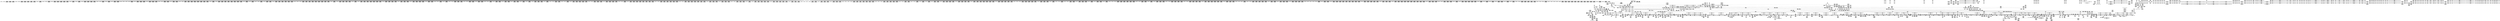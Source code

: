 digraph {
	CE0x4e1f4c0 [shape=record,shape=Mrecord,label="{CE0x4e1f4c0|2472:_%struct.cred*,_:_CRE_2368,2376_|*MultipleSource*|Function::task_sid&Arg::task::|Function::selinux_file_send_sigiotask&Arg::tsk::|security/selinux/hooks.c,208}"]
	CE0x4e2d170 [shape=record,shape=Mrecord,label="{CE0x4e2d170|2472:_%struct.cred*,_:_CRE_2967,2968_}"]
	CE0x4eb7cb0 [shape=record,shape=Mrecord,label="{CE0x4eb7cb0|__llvm_gcov_indirect_counter_increment:bb}"]
	CE0x4de3580 [shape=record,shape=Mrecord,label="{CE0x4de3580|GLOBAL:__llvm_gcov_ctr264|Global_var:__llvm_gcov_ctr264|*SummSink*}"]
	CE0x4e1ffd0 [shape=record,shape=Mrecord,label="{CE0x4e1ffd0|2472:_%struct.cred*,_:_CRE_2416,2424_|*MultipleSource*|Function::task_sid&Arg::task::|Function::selinux_file_send_sigiotask&Arg::tsk::|security/selinux/hooks.c,208}"]
	CE0x4eb9630 [shape=record,shape=Mrecord,label="{CE0x4eb9630|i64*_getelementptr_inbounds_(_4_x_i64_,_4_x_i64_*___llvm_gcov_ctr128,_i64_0,_i64_3)|*Constant*|*SummSource*}"]
	CE0x4e169a0 [shape=record,shape=Mrecord,label="{CE0x4e169a0|2472:_%struct.cred*,_:_CRE_703,704_}"]
	CE0x4e3e640 [shape=record,shape=Mrecord,label="{CE0x4e3e640|2472:_%struct.cred*,_:_CRE_6488,6492_|*MultipleSource*|Function::task_sid&Arg::task::|Function::selinux_file_send_sigiotask&Arg::tsk::|security/selinux/hooks.c,208}"]
	CE0x4dc3c40 [shape=record,shape=Mrecord,label="{CE0x4dc3c40|selinux_file_send_sigiotask:tmp4|security/selinux/hooks.c,3401|*SummSource*}"]
	CE0x4e8b320 [shape=record,shape=Mrecord,label="{CE0x4e8b320|rcu_read_lock:tmp16|include/linux/rcupdate.h,882}"]
	CE0x4e5fe70 [shape=record,shape=Mrecord,label="{CE0x4e5fe70|task_sid:tmp19|security/selinux/hooks.c,208}"]
	CE0x4e5aa70 [shape=record,shape=Mrecord,label="{CE0x4e5aa70|rcu_read_lock:bb|*SummSink*}"]
	CE0x4e2d3d0 [shape=record,shape=Mrecord,label="{CE0x4e2d3d0|2472:_%struct.cred*,_:_CRE_2969,2970_}"]
	CE0x4e562e0 [shape=record,shape=Mrecord,label="{CE0x4e562e0|rcu_read_unlock:tmp1}"]
	CE0x4eb8920 [shape=record,shape=Mrecord,label="{CE0x4eb8920|__rcu_read_lock:tmp3|*SummSource*}"]
	CE0x4e87550 [shape=record,shape=Mrecord,label="{CE0x4e87550|rcu_read_lock:land.lhs.true|*SummSource*}"]
	CE0x4e215d0 [shape=record,shape=Mrecord,label="{CE0x4e215d0|2472:_%struct.cred*,_:_CRE_2525,2526_}"]
	CE0x4e6c300 [shape=record,shape=Mrecord,label="{CE0x4e6c300|i64*_getelementptr_inbounds_(_4_x_i64_,_4_x_i64_*___llvm_gcov_ctr133,_i64_0,_i64_1)|*Constant*|*SummSink*}"]
	CE0x4ef9fe0 [shape=record,shape=Mrecord,label="{CE0x4ef9fe0|__rcu_read_unlock:do.end|*SummSink*}"]
	CE0x4dba100 [shape=record,shape=Mrecord,label="{CE0x4dba100|2472:_%struct.cred*,_:_CRE_64,72_|*MultipleSource*|Function::task_sid&Arg::task::|Function::selinux_file_send_sigiotask&Arg::tsk::|security/selinux/hooks.c,208}"]
	CE0x4e16fd0 [shape=record,shape=Mrecord,label="{CE0x4e16fd0|2472:_%struct.cred*,_:_CRE_736,744_|*MultipleSource*|Function::task_sid&Arg::task::|Function::selinux_file_send_sigiotask&Arg::tsk::|security/selinux/hooks.c,208}"]
	CE0x4e9c500 [shape=record,shape=Mrecord,label="{CE0x4e9c500|rcu_read_unlock:tmp5|include/linux/rcupdate.h,933}"]
	CE0x4e62590 [shape=record,shape=Mrecord,label="{CE0x4e62590|i64_3|*Constant*|*SummSink*}"]
	CE0x4e105c0 [shape=record,shape=Mrecord,label="{CE0x4e105c0|2472:_%struct.cred*,_:_CRE_460,464_|*MultipleSource*|Function::task_sid&Arg::task::|Function::selinux_file_send_sigiotask&Arg::tsk::|security/selinux/hooks.c,208}"]
	CE0x4e16b30 [shape=record,shape=Mrecord,label="{CE0x4e16b30|2472:_%struct.cred*,_:_CRE_712,720_|*MultipleSource*|Function::task_sid&Arg::task::|Function::selinux_file_send_sigiotask&Arg::tsk::|security/selinux/hooks.c,208}"]
	CE0x4e09430 [shape=record,shape=Mrecord,label="{CE0x4e09430|2472:_%struct.cred*,_:_CRE_424,428_|*MultipleSource*|Function::task_sid&Arg::task::|Function::selinux_file_send_sigiotask&Arg::tsk::|security/selinux/hooks.c,208}"]
	CE0x4e0eb60 [shape=record,shape=Mrecord,label="{CE0x4e0eb60|task_sid:do.body5|*SummSink*}"]
	CE0x4e16130 [shape=record,shape=Mrecord,label="{CE0x4e16130|2472:_%struct.cred*,_:_CRE_690,691_}"]
	CE0x4e3b1b0 [shape=record,shape=Mrecord,label="{CE0x4e3b1b0|2472:_%struct.cred*,_:_CRE_6346,6347_}"]
	CE0x4e02c40 [shape=record,shape=Mrecord,label="{CE0x4e02c40|_call_void_rcu_read_lock()_#10,_!dbg_!27712|security/selinux/hooks.c,207}"]
	CE0x4e29ad0 [shape=record,shape=Mrecord,label="{CE0x4e29ad0|2472:_%struct.cred*,_:_CRE_2921,2922_}"]
	CE0x4dba7a0 [shape=record,shape=Mrecord,label="{CE0x4dba7a0|2472:_%struct.cred*,_:_CRE_232,240_|*MultipleSource*|Function::task_sid&Arg::task::|Function::selinux_file_send_sigiotask&Arg::tsk::|security/selinux/hooks.c,208}"]
	CE0x4e38230 [shape=record,shape=Mrecord,label="{CE0x4e38230|2472:_%struct.cred*,_:_CRE_6306,6307_}"]
	CE0x4dd0890 [shape=record,shape=Mrecord,label="{CE0x4dd0890|selinux_file_send_sigiotask:tmp6|security/selinux/hooks.c,3403}"]
	CE0x4e39b20 [shape=record,shape=Mrecord,label="{CE0x4e39b20|2472:_%struct.cred*,_:_CRE_6327,6328_}"]
	CE0x4e4b190 [shape=record,shape=Mrecord,label="{CE0x4e4b190|__preempt_count_add:tmp1|*SummSink*}"]
	CE0x4db5750 [shape=record,shape=Mrecord,label="{CE0x4db5750|GLOBAL:rcu_lock_map|Global_var:rcu_lock_map|*SummSource*}"]
	CE0x4e3ba00 [shape=record,shape=Mrecord,label="{CE0x4e3ba00|2472:_%struct.cred*,_:_CRE_6353,6354_}"]
	CE0x4ddcee0 [shape=record,shape=Mrecord,label="{CE0x4ddcee0|4:_i32,_:_CRE_0,4_|*MultipleSource*|security/selinux/hooks.c,3408|security/selinux/hooks.c,3401|security/selinux/hooks.c,3401}"]
	CE0x4e0a9b0 [shape=record,shape=Mrecord,label="{CE0x4e0a9b0|cred_sid:tmp|*SummSink*}"]
	CE0x4e55d90 [shape=record,shape=Mrecord,label="{CE0x4e55d90|_call_void_lock_acquire(%struct.lockdep_map*_%map,_i32_0,_i32_0,_i32_2,_i32_0,_%struct.lockdep_map*_null,_i64_ptrtoint_(i8*_blockaddress(_rcu_lock_acquire,_%__here)_to_i64))_#10,_!dbg_!27716|include/linux/rcupdate.h,418}"]
	CE0x4e39c50 [shape=record,shape=Mrecord,label="{CE0x4e39c50|2472:_%struct.cred*,_:_CRE_6328,6329_}"]
	CE0x4e517e0 [shape=record,shape=Mrecord,label="{CE0x4e517e0|task_sid:tmp23|security/selinux/hooks.c,208|*SummSource*}"]
	CE0x4e2a6b0 [shape=record,shape=Mrecord,label="{CE0x4e2a6b0|2472:_%struct.cred*,_:_CRE_2931,2932_}"]
	CE0x4e8ac40 [shape=record,shape=Mrecord,label="{CE0x4e8ac40|rcu_read_lock:tmp14|include/linux/rcupdate.h,882|*SummSink*}"]
	CE0x4dbc050 [shape=record,shape=Mrecord,label="{CE0x4dbc050|2472:_%struct.cred*,_:_CRE_76,80_|*MultipleSource*|Function::task_sid&Arg::task::|Function::selinux_file_send_sigiotask&Arg::tsk::|security/selinux/hooks.c,208}"]
	CE0x4e35ba0 [shape=record,shape=Mrecord,label="{CE0x4e35ba0|2472:_%struct.cred*,_:_CRE_6224,6232_|*MultipleSource*|Function::task_sid&Arg::task::|Function::selinux_file_send_sigiotask&Arg::tsk::|security/selinux/hooks.c,208}"]
	CE0x4e8f6b0 [shape=record,shape=Mrecord,label="{CE0x4e8f6b0|i8*_getelementptr_inbounds_(_25_x_i8_,_25_x_i8_*_.str45,_i32_0,_i32_0)|*Constant*}"]
	CE0x4db2e20 [shape=record,shape=Mrecord,label="{CE0x4db2e20|2472:_%struct.cred*,_:_CRE_192,200_|*MultipleSource*|Function::task_sid&Arg::task::|Function::selinux_file_send_sigiotask&Arg::tsk::|security/selinux/hooks.c,208}"]
	CE0x4ef1010 [shape=record,shape=Mrecord,label="{CE0x4ef1010|GLOBAL:__preempt_count|Global_var:__preempt_count|*SummSource*}"]
	CE0x4ea8ee0 [shape=record,shape=Mrecord,label="{CE0x4ea8ee0|rcu_lock_release:tmp2}"]
	CE0x4e51640 [shape=record,shape=Mrecord,label="{CE0x4e51640|task_sid:tmp24|security/selinux/hooks.c,208}"]
	CE0x4dbfa40 [shape=record,shape=Mrecord,label="{CE0x4dbfa40|selinux_file_send_sigiotask:tsk|Function::selinux_file_send_sigiotask&Arg::tsk::|*SummSink*}"]
	CE0x4e6dfb0 [shape=record,shape=Mrecord,label="{CE0x4e6dfb0|rcu_lock_acquire:bb|*SummSource*}"]
	CE0x4db9ea0 [shape=record,shape=Mrecord,label="{CE0x4db9ea0|2472:_%struct.cred*,_:_CRE_48,56_|*MultipleSource*|Function::task_sid&Arg::task::|Function::selinux_file_send_sigiotask&Arg::tsk::|security/selinux/hooks.c,208}"]
	CE0x4e74ac0 [shape=record,shape=Mrecord,label="{CE0x4e74ac0|i64*_getelementptr_inbounds_(_4_x_i64_,_4_x_i64_*___llvm_gcov_ctr133,_i64_0,_i64_0)|*Constant*}"]
	CE0x4e18da0 [shape=record,shape=Mrecord,label="{CE0x4e18da0|2472:_%struct.cred*,_:_CRE_1880,1888_|*MultipleSource*|Function::task_sid&Arg::task::|Function::selinux_file_send_sigiotask&Arg::tsk::|security/selinux/hooks.c,208}"]
	CE0x4de4320 [shape=record,shape=Mrecord,label="{CE0x4de4320|task_sid:tmp6|security/selinux/hooks.c,208|*SummSink*}"]
	CE0x4e4cf20 [shape=record,shape=Mrecord,label="{CE0x4e4cf20|rcu_read_lock:if.then|*SummSink*}"]
	CE0x4e05ca0 [shape=record,shape=Mrecord,label="{CE0x4e05ca0|task_sid:bb|*SummSink*}"]
	CE0x4dba4b0 [shape=record,shape=Mrecord,label="{CE0x4dba4b0|i32_19|*Constant*}"]
	CE0x4e73d30 [shape=record,shape=Mrecord,label="{CE0x4e73d30|__preempt_count_sub:entry|*SummSource*}"]
	CE0x4dd9c90 [shape=record,shape=Mrecord,label="{CE0x4dd9c90|signal_to_av:sw.default}"]
	CE0x4e59770 [shape=record,shape=Mrecord,label="{CE0x4e59770|signal_to_av:bb|*SummSink*}"]
	CE0x4eb6fd0 [shape=record,shape=Mrecord,label="{CE0x4eb6fd0|__rcu_read_unlock:entry}"]
	CE0x4dbdb50 [shape=record,shape=Mrecord,label="{CE0x4dbdb50|task_sid:do.body}"]
	CE0x4eb3980 [shape=record,shape=Mrecord,label="{CE0x4eb3980|rcu_read_unlock:tmp20|include/linux/rcupdate.h,933|*SummSource*}"]
	CE0x4e52560 [shape=record,shape=Mrecord,label="{CE0x4e52560|task_sid:tmp24|security/selinux/hooks.c,208|*SummSource*}"]
	CE0x4e30d00 [shape=record,shape=Mrecord,label="{CE0x4e30d00|2472:_%struct.cred*,_:_CRE_3144,3148_|*MultipleSource*|Function::task_sid&Arg::task::|Function::selinux_file_send_sigiotask&Arg::tsk::|security/selinux/hooks.c,208}"]
	CE0x4eb9940 [shape=record,shape=Mrecord,label="{CE0x4eb9940|i64*_getelementptr_inbounds_(_4_x_i64_,_4_x_i64_*___llvm_gcov_ctr128,_i64_0,_i64_3)|*Constant*|*SummSink*}"]
	CE0x4eedef0 [shape=record,shape=Mrecord,label="{CE0x4eedef0|void_(i32*,_i32,_i32*)*_asm_addl_$1,_%gs:$0_,_*m,ri,*m,_dirflag_,_fpsr_,_flags_}"]
	CE0x4e18bc0 [shape=record,shape=Mrecord,label="{CE0x4e18bc0|2472:_%struct.cred*,_:_CRE_1872,1880_|*MultipleSource*|Function::task_sid&Arg::task::|Function::selinux_file_send_sigiotask&Arg::tsk::|security/selinux/hooks.c,208}"]
	CE0x4e993a0 [shape=record,shape=Mrecord,label="{CE0x4e993a0|rcu_read_lock:tmp22|include/linux/rcupdate.h,884|*SummSource*}"]
	CE0x4e30f20 [shape=record,shape=Mrecord,label="{CE0x4e30f20|2472:_%struct.cred*,_:_CRE_3148,3152_|*MultipleSource*|Function::task_sid&Arg::task::|Function::selinux_file_send_sigiotask&Arg::tsk::|security/selinux/hooks.c,208}"]
	CE0x4ea6cd0 [shape=record,shape=Mrecord,label="{CE0x4ea6cd0|rcu_read_unlock:tmp2|*SummSource*}"]
	CE0x4e54bc0 [shape=record,shape=Mrecord,label="{CE0x4e54bc0|cred_sid:cred|Function::cred_sid&Arg::cred::}"]
	CE0x4e21fc0 [shape=record,shape=Mrecord,label="{CE0x4e21fc0|2472:_%struct.cred*,_:_CRE_2536,2544_|*MultipleSource*|Function::task_sid&Arg::task::|Function::selinux_file_send_sigiotask&Arg::tsk::|security/selinux/hooks.c,208}"]
	CE0x4e512e0 [shape=record,shape=Mrecord,label="{CE0x4e512e0|i64*_getelementptr_inbounds_(_13_x_i64_,_13_x_i64_*___llvm_gcov_ctr126,_i64_0,_i64_10)|*Constant*|*SummSource*}"]
	CE0x4e542e0 [shape=record,shape=Mrecord,label="{CE0x4e542e0|task_sid:call7|security/selinux/hooks.c,208|*SummSink*}"]
	CE0x4e1be30 [shape=record,shape=Mrecord,label="{CE0x4e1be30|2472:_%struct.cred*,_:_CRE_2076,2080_|*MultipleSource*|Function::task_sid&Arg::task::|Function::selinux_file_send_sigiotask&Arg::tsk::|security/selinux/hooks.c,208}"]
	CE0x4e054c0 [shape=record,shape=Mrecord,label="{CE0x4e054c0|2472:_%struct.cred*,_:_CRE_296,304_|*MultipleSource*|Function::task_sid&Arg::task::|Function::selinux_file_send_sigiotask&Arg::tsk::|security/selinux/hooks.c,208}"]
	CE0x4e3a240 [shape=record,shape=Mrecord,label="{CE0x4e3a240|2472:_%struct.cred*,_:_CRE_6333,6334_}"]
	CE0x4dc9de0 [shape=record,shape=Mrecord,label="{CE0x4dc9de0|i16_2|*Constant*|*SummSink*}"]
	CE0x4edbed0 [shape=record,shape=Mrecord,label="{CE0x4edbed0|__preempt_count_add:do.body|*SummSource*}"]
	CE0x4e9c6e0 [shape=record,shape=Mrecord,label="{CE0x4e9c6e0|__llvm_gcov_indirect_counter_increment:tmp1|*SummSink*}"]
	CE0x4e357c0 [shape=record,shape=Mrecord,label="{CE0x4e357c0|2472:_%struct.cred*,_:_CRE_6208,6216_|*MultipleSource*|Function::task_sid&Arg::task::|Function::selinux_file_send_sigiotask&Arg::tsk::|security/selinux/hooks.c,208}"]
	CE0x4e589d0 [shape=record,shape=Mrecord,label="{CE0x4e589d0|signal_to_av:sw.bb2|*SummSource*}"]
	CE0x4e82fb0 [shape=record,shape=Mrecord,label="{CE0x4e82fb0|i64*_null|*Constant*|*SummSink*}"]
	CE0x4e59210 [shape=record,shape=Mrecord,label="{CE0x4e59210|signal_to_av:tmp3|security/selinux/hooks.c,1479|*SummSink*}"]
	CE0x4eb53f0 [shape=record,shape=Mrecord,label="{CE0x4eb53f0|_call_void_rcu_lock_release(%struct.lockdep_map*_rcu_lock_map)_#10,_!dbg_!27733|include/linux/rcupdate.h,935|*SummSink*}"]
	CE0x4f313e0 [shape=record,shape=Mrecord,label="{CE0x4f313e0|__preempt_count_sub:tmp}"]
	CE0x4e3a4a0 [shape=record,shape=Mrecord,label="{CE0x4e3a4a0|2472:_%struct.cred*,_:_CRE_6335,6336_}"]
	CE0x4e264d0 [shape=record,shape=Mrecord,label="{CE0x4e264d0|i64**_getelementptr_inbounds_(_4_x_i64*_,_4_x_i64*_*___llvm_gcda_edge_table266,_i64_0,_i64_3)|*Constant*}"]
	CE0x4dc7c90 [shape=record,shape=Mrecord,label="{CE0x4dc7c90|i32_(i32,_i32,_i16,_i32,_%struct.common_audit_data*)*_bitcast_(i32_(i32,_i32,_i16,_i32,_%struct.common_audit_data.495*)*_avc_has_perm_to_i32_(i32,_i32,_i16,_i32,_%struct.common_audit_data*)*)|*Constant*}"]
	CE0x4e55150 [shape=record,shape=Mrecord,label="{CE0x4e55150|_ret_i32_%tmp6,_!dbg_!27716|security/selinux/hooks.c,197|*SummSource*}"]
	CE0x4e20cf0 [shape=record,shape=Mrecord,label="{CE0x4e20cf0|2472:_%struct.cred*,_:_CRE_2512,2520_|*MultipleSource*|Function::task_sid&Arg::task::|Function::selinux_file_send_sigiotask&Arg::tsk::|security/selinux/hooks.c,208}"]
	CE0x4e5c680 [shape=record,shape=Mrecord,label="{CE0x4e5c680|task_sid:tmp13|security/selinux/hooks.c,208|*SummSink*}"]
	CE0x4dcaa70 [shape=record,shape=Mrecord,label="{CE0x4dcaa70|avc_has_perm:auditdata|Function::avc_has_perm&Arg::auditdata::|*SummSink*}"]
	CE0x4ea8f50 [shape=record,shape=Mrecord,label="{CE0x4ea8f50|rcu_lock_release:tmp2|*SummSource*}"]
	CE0x4ddcb60 [shape=record,shape=Mrecord,label="{CE0x4ddcb60|i32_1|*Constant*|*SummSource*}"]
	CE0x4f193b0 [shape=record,shape=Mrecord,label="{CE0x4f193b0|void_(i32*,_i32,_i32*)*_asm_addl_$1,_%gs:$0_,_*m,ri,*m,_dirflag_,_fpsr_,_flags_|*SummSink*}"]
	CE0x4dd33d0 [shape=record,shape=Mrecord,label="{CE0x4dd33d0|i64*_getelementptr_inbounds_(_6_x_i64_,_6_x_i64_*___llvm_gcov_ctr264,_i64_0,_i64_5)|*Constant*|*SummSource*}"]
	CE0x4dd2f10 [shape=record,shape=Mrecord,label="{CE0x4dd2f10|task_sid:tobool1|security/selinux/hooks.c,208|*SummSource*}"]
	CE0x4e7e010 [shape=record,shape=Mrecord,label="{CE0x4e7e010|GLOBAL:__llvm_gcov_ctr127|Global_var:__llvm_gcov_ctr127|*SummSource*}"]
	CE0x4ea3e00 [shape=record,shape=Mrecord,label="{CE0x4ea3e00|rcu_read_unlock:tmp9|include/linux/rcupdate.h,933}"]
	CE0x4ea4d10 [shape=record,shape=Mrecord,label="{CE0x4ea4d10|i64*_getelementptr_inbounds_(_4_x_i64_,_4_x_i64_*___llvm_gcov_ctr128,_i64_0,_i64_0)|*Constant*}"]
	CE0x4e3a700 [shape=record,shape=Mrecord,label="{CE0x4e3a700|2472:_%struct.cred*,_:_CRE_6337,6338_}"]
	CE0x4e39660 [shape=record,shape=Mrecord,label="{CE0x4e39660|2472:_%struct.cred*,_:_CRE_6323,6324_}"]
	CE0x4f16740 [shape=record,shape=Mrecord,label="{CE0x4f16740|__preempt_count_sub:tmp5|./arch/x86/include/asm/preempt.h,77|*SummSource*}"]
	CE0x4e24ce0 [shape=record,shape=Mrecord,label="{CE0x4e24ce0|2472:_%struct.cred*,_:_CRE_2736,2744_|*MultipleSource*|Function::task_sid&Arg::task::|Function::selinux_file_send_sigiotask&Arg::tsk::|security/selinux/hooks.c,208}"]
	CE0x4e48c50 [shape=record,shape=Mrecord,label="{CE0x4e48c50|signal_to_av:perm.0|*SummSink*}"]
	CE0x4e20780 [shape=record,shape=Mrecord,label="{CE0x4e20780|2472:_%struct.cred*,_:_CRE_2488,2504_|*MultipleSource*|Function::task_sid&Arg::task::|Function::selinux_file_send_sigiotask&Arg::tsk::|security/selinux/hooks.c,208}"]
	CE0x4e58f20 [shape=record,shape=Mrecord,label="{CE0x4e58f20|signal_to_av:tmp3|security/selinux/hooks.c,1479}"]
	CE0x4e8a980 [shape=record,shape=Mrecord,label="{CE0x4e8a980|0:_i64*,_array:_GCR___llvm_gcda_edge_table266_internal_unnamed_addr_constant_4_x_i64*_i64*_getelementptr_inbounds_(_10_x_i64_,_10_x_i64_*___llvm_gcov_ctr265,_i64_0,_i64_1),_i64*_getelementptr_inbounds_(_10_x_i64_,_10_x_i64_*___llvm_gcov_ctr265,_i64_0,_i64_2),_i64*_getelementptr_inbounds_(_10_x_i64_,_10_x_i64_*___llvm_gcov_ctr265,_i64_0,_i64_3),_i64*_getelementptr_inbounds_(_10_x_i64_,_10_x_i64_*___llvm_gcov_ctr265,_i64_0,_i64_4)_:_elem_0::}"]
	CE0x4dbb1b0 [shape=record,shape=Mrecord,label="{CE0x4dbb1b0|i64**_getelementptr_inbounds_(_4_x_i64*_,_4_x_i64*_*___llvm_gcda_edge_table266,_i64_0,_i64_2)|*Constant*}"]
	CE0x4e80980 [shape=record,shape=Mrecord,label="{CE0x4e80980|rcu_lock_acquire:entry}"]
	CE0x4edabe0 [shape=record,shape=Mrecord,label="{CE0x4edabe0|rcu_lock_acquire:tmp5|include/linux/rcupdate.h,418|*SummSource*}"]
	CE0x4e5d360 [shape=record,shape=Mrecord,label="{CE0x4e5d360|i64_7|*Constant*|*SummSource*}"]
	CE0x4f18530 [shape=record,shape=Mrecord,label="{CE0x4f18530|__rcu_read_unlock:bb|*SummSource*}"]
	CE0x4e1fc10 [shape=record,shape=Mrecord,label="{CE0x4e1fc10|2472:_%struct.cred*,_:_CRE_2400,2408_|*MultipleSource*|Function::task_sid&Arg::task::|Function::selinux_file_send_sigiotask&Arg::tsk::|security/selinux/hooks.c,208}"]
	CE0x4dcd680 [shape=record,shape=Mrecord,label="{CE0x4dcd680|signal_to_av:sw.bb1|*SummSink*}"]
	CE0x4e29c00 [shape=record,shape=Mrecord,label="{CE0x4e29c00|2472:_%struct.cred*,_:_CRE_2922,2923_}"]
	CE0x4e53860 [shape=record,shape=Mrecord,label="{CE0x4e53860|task_sid:call7|security/selinux/hooks.c,208}"]
	CE0x4dd5be0 [shape=record,shape=Mrecord,label="{CE0x4dd5be0|i64*_getelementptr_inbounds_(_4_x_i64_,_4_x_i64_*___llvm_gcov_ctr130,_i64_0,_i64_3)|*Constant*}"]
	CE0x4eb8ca0 [shape=record,shape=Mrecord,label="{CE0x4eb8ca0|i64*_getelementptr_inbounds_(_4_x_i64_,_4_x_i64_*___llvm_gcov_ctr134,_i64_0,_i64_1)|*Constant*|*SummSink*}"]
	CE0x4e2bfa0 [shape=record,shape=Mrecord,label="{CE0x4e2bfa0|2472:_%struct.cred*,_:_CRE_2952,2953_}"]
	CE0x4e50b40 [shape=record,shape=Mrecord,label="{CE0x4e50b40|rcu_read_lock:tmp13|include/linux/rcupdate.h,882|*SummSink*}"]
	CE0x4e1f0d0 [shape=record,shape=Mrecord,label="{CE0x4e1f0d0|2472:_%struct.cred*,_:_CRE_2352,2360_|*MultipleSource*|Function::task_sid&Arg::task::|Function::selinux_file_send_sigiotask&Arg::tsk::|security/selinux/hooks.c,208}"]
	CE0x4ddf350 [shape=record,shape=Mrecord,label="{CE0x4ddf350|4:_i32,_:_CRE_8,12_|*MultipleSource*|security/selinux/hooks.c,3408|security/selinux/hooks.c,3401|security/selinux/hooks.c,3401}"]
	CE0x4dc1a70 [shape=record,shape=Mrecord,label="{CE0x4dc1a70|2472:_%struct.cred*,_:_CRE_2744,2752_|*MultipleSource*|Function::task_sid&Arg::task::|Function::selinux_file_send_sigiotask&Arg::tsk::|security/selinux/hooks.c,208}"]
	CE0x4e6e7c0 [shape=record,shape=Mrecord,label="{CE0x4e6e7c0|rcu_lock_acquire:tmp|*SummSink*}"]
	CE0x4e48500 [shape=record,shape=Mrecord,label="{CE0x4e48500|i32_64|*Constant*|*SummSource*}"]
	CE0x4e69170 [shape=record,shape=Mrecord,label="{CE0x4e69170|__preempt_count_sub:tmp4|./arch/x86/include/asm/preempt.h,77|*SummSource*}"]
	CE0x4eb61b0 [shape=record,shape=Mrecord,label="{CE0x4eb61b0|rcu_lock_release:map|Function::rcu_lock_release&Arg::map::|*SummSink*}"]
	CE0x4e09250 [shape=record,shape=Mrecord,label="{CE0x4e09250|2472:_%struct.cred*,_:_CRE_416,424_|*MultipleSource*|Function::task_sid&Arg::task::|Function::selinux_file_send_sigiotask&Arg::tsk::|security/selinux/hooks.c,208}"]
	CE0x4e8ffa0 [shape=record,shape=Mrecord,label="{CE0x4e8ffa0|GLOBAL:lockdep_rcu_suspicious|*Constant*}"]
	CE0x4ddd170 [shape=record,shape=Mrecord,label="{CE0x4ddd170|selinux_file_send_sigiotask:fown_sid|security/selinux/hooks.c,3408}"]
	CE0x4ead820 [shape=record,shape=Mrecord,label="{CE0x4ead820|_call_void_mcount()_#3}"]
	CE0x4f31450 [shape=record,shape=Mrecord,label="{CE0x4f31450|COLLAPSED:_GCMRE___llvm_gcov_ctr135_internal_global_4_x_i64_zeroinitializer:_elem_0:default:}"]
	CE0x4e12100 [shape=record,shape=Mrecord,label="{CE0x4e12100|i64*_getelementptr_inbounds_(_13_x_i64_,_13_x_i64_*___llvm_gcov_ctr126,_i64_0,_i64_9)|*Constant*}"]
	CE0x4e9d4b0 [shape=record,shape=Mrecord,label="{CE0x4e9d4b0|__llvm_gcov_indirect_counter_increment:tmp2}"]
	CE0x4dd90c0 [shape=record,shape=Mrecord,label="{CE0x4dd90c0|2472:_%struct.cred*,_:_CRE_84,88_|*MultipleSource*|Function::task_sid&Arg::task::|Function::selinux_file_send_sigiotask&Arg::tsk::|security/selinux/hooks.c,208}"]
	CE0x4e09920 [shape=record,shape=Mrecord,label="{CE0x4e09920|task_sid:call|security/selinux/hooks.c,208}"]
	CE0x4eaaab0 [shape=record,shape=Mrecord,label="{CE0x4eaaab0|rcu_read_unlock:tmp14|include/linux/rcupdate.h,933}"]
	CE0x4e4b4d0 [shape=record,shape=Mrecord,label="{CE0x4e4b4d0|signal_to_av:tmp10|security/selinux/hooks.c,1495|*SummSource*}"]
	CE0x4e4d8e0 [shape=record,shape=Mrecord,label="{CE0x4e4d8e0|rcu_read_lock:tmp10|include/linux/rcupdate.h,882|*SummSink*}"]
	CE0x4dc0710 [shape=record,shape=Mrecord,label="{CE0x4dc0710|selinux_file_send_sigiotask:tmp3|security/selinux/hooks.c,3399|*SummSource*}"]
	CE0x4dc19b0 [shape=record,shape=Mrecord,label="{CE0x4dc19b0|selinux_file_send_sigiotask:entry|*SummSource*}"]
	CE0x4dd1b90 [shape=record,shape=Mrecord,label="{CE0x4dd1b90|selinux_file_send_sigiotask:add.ptr|security/selinux/hooks.c,3399}"]
	CE0x4e43430 [shape=record,shape=Mrecord,label="{CE0x4e43430|2472:_%struct.cred*,_:_CRE_10592,10600_|*MultipleSource*|Function::task_sid&Arg::task::|Function::selinux_file_send_sigiotask&Arg::tsk::|security/selinux/hooks.c,208}"]
	CE0x4db75b0 [shape=record,shape=Mrecord,label="{CE0x4db75b0|cred_sid:tmp3|*SummSink*}"]
	CE0x4e2d630 [shape=record,shape=Mrecord,label="{CE0x4e2d630|2472:_%struct.cred*,_:_CRE_2971,2972_}"]
	CE0x4da8f30 [shape=record,shape=Mrecord,label="{CE0x4da8f30|i64*_getelementptr_inbounds_(_13_x_i64_,_13_x_i64_*___llvm_gcov_ctr126,_i64_0,_i64_1)|*Constant*}"]
	CE0x4eb0fd0 [shape=record,shape=Mrecord,label="{CE0x4eb0fd0|rcu_read_unlock:tmp14|include/linux/rcupdate.h,933|*SummSink*}"]
	CE0x4dd35e0 [shape=record,shape=Mrecord,label="{CE0x4dd35e0|i64*_getelementptr_inbounds_(_6_x_i64_,_6_x_i64_*___llvm_gcov_ctr264,_i64_0,_i64_5)|*Constant*|*SummSink*}"]
	CE0x4e99200 [shape=record,shape=Mrecord,label="{CE0x4e99200|rcu_read_lock:tmp22|include/linux/rcupdate.h,884}"]
	CE0x4dda7b0 [shape=record,shape=Mrecord,label="{CE0x4dda7b0|signal_to_av:sw.bb|*SummSource*}"]
	CE0x4eb20a0 [shape=record,shape=Mrecord,label="{CE0x4eb20a0|rcu_read_unlock:if.then}"]
	CE0x4eeeea0 [shape=record,shape=Mrecord,label="{CE0x4eeeea0|__preempt_count_add:entry|*SummSource*}"]
	CE0x4de3750 [shape=record,shape=Mrecord,label="{CE0x4de3750|_call_void_mcount()_#3|*SummSource*}"]
	CE0x4e6ea10 [shape=record,shape=Mrecord,label="{CE0x4e6ea10|rcu_lock_acquire:indirectgoto|*SummSource*}"]
	CE0x4e13b20 [shape=record,shape=Mrecord,label="{CE0x4e13b20|2472:_%struct.cred*,_:_CRE_560,568_|*MultipleSource*|Function::task_sid&Arg::task::|Function::selinux_file_send_sigiotask&Arg::tsk::|security/selinux/hooks.c,208}"]
	CE0x4e2b750 [shape=record,shape=Mrecord,label="{CE0x4e2b750|2472:_%struct.cred*,_:_CRE_2945,2946_}"]
	CE0x4e53600 [shape=record,shape=Mrecord,label="{CE0x4e53600|i64*_getelementptr_inbounds_(_13_x_i64_,_13_x_i64_*___llvm_gcov_ctr126,_i64_0,_i64_12)|*Constant*|*SummSink*}"]
	CE0x4ef0b00 [shape=record,shape=Mrecord,label="{CE0x4ef0b00|_call_void___preempt_count_sub(i32_1)_#10,_!dbg_!27715|include/linux/rcupdate.h,244|*SummSource*}"]
	CE0x4e212c0 [shape=record,shape=Mrecord,label="{CE0x4e212c0|2472:_%struct.cred*,_:_CRE_2522,2523_}"]
	CE0x4dc9560 [shape=record,shape=Mrecord,label="{CE0x4dc9560|avc_has_perm:ssid|Function::avc_has_perm&Arg::ssid::|*SummSource*}"]
	CE0x4e18080 [shape=record,shape=Mrecord,label="{CE0x4e18080|2472:_%struct.cred*,_:_CRE_1824,1832_|*MultipleSource*|Function::task_sid&Arg::task::|Function::selinux_file_send_sigiotask&Arg::tsk::|security/selinux/hooks.c,208}"]
	CE0x4e372f0 [shape=record,shape=Mrecord,label="{CE0x4e372f0|2472:_%struct.cred*,_:_CRE_6293,6294_}"]
	CE0x4e73da0 [shape=record,shape=Mrecord,label="{CE0x4e73da0|__preempt_count_sub:entry}"]
	CE0x4dc0330 [shape=record,shape=Mrecord,label="{CE0x4dc0330|i64*_getelementptr_inbounds_(_6_x_i64_,_6_x_i64_*___llvm_gcov_ctr264,_i64_0,_i64_3)|*Constant*|*SummSource*}"]
	CE0x4eebed0 [shape=record,shape=Mrecord,label="{CE0x4eebed0|rcu_lock_acquire:tmp7|*SummSink*}"]
	CE0x4ead940 [shape=record,shape=Mrecord,label="{CE0x4ead940|i64*_getelementptr_inbounds_(_4_x_i64_,_4_x_i64_*___llvm_gcov_ctr128,_i64_0,_i64_1)|*Constant*}"]
	CE0x4e3d5a0 [shape=record,shape=Mrecord,label="{CE0x4e3d5a0|2472:_%struct.cred*,_:_CRE_6448,6456_|*MultipleSource*|Function::task_sid&Arg::task::|Function::selinux_file_send_sigiotask&Arg::tsk::|security/selinux/hooks.c,208}"]
	CE0x4e3ddf0 [shape=record,shape=Mrecord,label="{CE0x4e3ddf0|2472:_%struct.cred*,_:_CRE_6474,6476_|*MultipleSource*|Function::task_sid&Arg::task::|Function::selinux_file_send_sigiotask&Arg::tsk::|security/selinux/hooks.c,208}"]
	CE0x4eed010 [shape=record,shape=Mrecord,label="{CE0x4eed010|__preempt_count_add:tmp6|./arch/x86/include/asm/preempt.h,73|*SummSink*}"]
	CE0x4e5e820 [shape=record,shape=Mrecord,label="{CE0x4e5e820|i64*_getelementptr_inbounds_(_13_x_i64_,_13_x_i64_*___llvm_gcov_ctr126,_i64_0,_i64_8)|*Constant*}"]
	CE0x4e6e130 [shape=record,shape=Mrecord,label="{CE0x4e6e130|rcu_lock_acquire:indirectgoto|*SummSink*}"]
	CE0x4ea0ac0 [shape=record,shape=Mrecord,label="{CE0x4ea0ac0|__llvm_gcov_indirect_counter_increment:counter}"]
	CE0x4db3670 [shape=record,shape=Mrecord,label="{CE0x4db3670|2472:_%struct.cred*,_:_CRE_496,504_|*MultipleSource*|Function::task_sid&Arg::task::|Function::selinux_file_send_sigiotask&Arg::tsk::|security/selinux/hooks.c,208}"]
	CE0x4e1a600 [shape=record,shape=Mrecord,label="{CE0x4e1a600|2472:_%struct.cred*,_:_CRE_1980,1984_|*MultipleSource*|Function::task_sid&Arg::task::|Function::selinux_file_send_sigiotask&Arg::tsk::|security/selinux/hooks.c,208}"]
	CE0x4e18260 [shape=record,shape=Mrecord,label="{CE0x4e18260|2472:_%struct.cred*,_:_CRE_1832,1840_|*MultipleSource*|Function::task_sid&Arg::task::|Function::selinux_file_send_sigiotask&Arg::tsk::|security/selinux/hooks.c,208}"]
	CE0x4e37fd0 [shape=record,shape=Mrecord,label="{CE0x4e37fd0|2472:_%struct.cred*,_:_CRE_6304,6305_}"]
	CE0x4dc9cb0 [shape=record,shape=Mrecord,label="{CE0x4dc9cb0|i16_2|*Constant*|*SummSource*}"]
	CE0x4e2f9e0 [shape=record,shape=Mrecord,label="{CE0x4e2f9e0|2472:_%struct.cred*,_:_CRE_3096,3104_|*MultipleSource*|Function::task_sid&Arg::task::|Function::selinux_file_send_sigiotask&Arg::tsk::|security/selinux/hooks.c,208}"]
	CE0x4e92460 [shape=record,shape=Mrecord,label="{CE0x4e92460|i64*_getelementptr_inbounds_(_4_x_i64_,_4_x_i64_*___llvm_gcov_ctr135,_i64_0,_i64_2)|*Constant*|*SummSink*}"]
	CE0x4e68ab0 [shape=record,shape=Mrecord,label="{CE0x4e68ab0|__preempt_count_sub:bb}"]
	CE0x4dc8950 [shape=record,shape=Mrecord,label="{CE0x4dc8950|i32_(i32,_i32,_i16,_i32,_%struct.common_audit_data*)*_bitcast_(i32_(i32,_i32,_i16,_i32,_%struct.common_audit_data.495*)*_avc_has_perm_to_i32_(i32,_i32,_i16,_i32,_%struct.common_audit_data*)*)|*Constant*|*SummSink*}"]
	CE0x4e09dd0 [shape=record,shape=Mrecord,label="{CE0x4e09dd0|task_sid:do.body|*SummSource*}"]
	CE0x4eb62c0 [shape=record,shape=Mrecord,label="{CE0x4eb62c0|GLOBAL:__rcu_read_unlock|*Constant*}"]
	CE0x4ea34f0 [shape=record,shape=Mrecord,label="{CE0x4ea34f0|rcu_lock_acquire:tmp3|*SummSink*}"]
	CE0x4dd0930 [shape=record,shape=Mrecord,label="{CE0x4dd0930|selinux_file_send_sigiotask:tmp6|security/selinux/hooks.c,3403|*SummSource*}"]
	CE0x4e9e4a0 [shape=record,shape=Mrecord,label="{CE0x4e9e4a0|rcu_read_unlock:tmp5|include/linux/rcupdate.h,933|*SummSource*}"]
	CE0x4e7e380 [shape=record,shape=Mrecord,label="{CE0x4e7e380|rcu_read_lock:tmp5|include/linux/rcupdate.h,882|*SummSource*}"]
	CE0x4f24a70 [shape=record,shape=Mrecord,label="{CE0x4f24a70|__preempt_count_add:tmp3}"]
	CE0x4eb8310 [shape=record,shape=Mrecord,label="{CE0x4eb8310|__rcu_read_unlock:tmp}"]
	CE0x4e57860 [shape=record,shape=Mrecord,label="{CE0x4e57860|GLOBAL:rcu_read_unlock|*Constant*}"]
	CE0x4e2c920 [shape=record,shape=Mrecord,label="{CE0x4e2c920|2472:_%struct.cred*,_:_CRE_2960,2961_}"]
	CE0x4dc90d0 [shape=record,shape=Mrecord,label="{CE0x4dc90d0|avc_has_perm:entry|*SummSink*}"]
	CE0x4e0ea60 [shape=record,shape=Mrecord,label="{CE0x4e0ea60|task_sid:do.body5|*SummSource*}"]
	CE0x4e7dd20 [shape=record,shape=Mrecord,label="{CE0x4e7dd20|__llvm_gcov_indirect_counter_increment:pred|*SummSink*}"]
	CE0x4e06ae0 [shape=record,shape=Mrecord,label="{CE0x4e06ae0|2472:_%struct.cred*,_:_CRE_92,96_|*MultipleSource*|Function::task_sid&Arg::task::|Function::selinux_file_send_sigiotask&Arg::tsk::|security/selinux/hooks.c,208}"]
	CE0x4eebfd0 [shape=record,shape=Mrecord,label="{CE0x4eebfd0|i8*_undef|*Constant*}"]
	CE0x4e39790 [shape=record,shape=Mrecord,label="{CE0x4e39790|2472:_%struct.cred*,_:_CRE_6324,6325_}"]
	CE0x4e30480 [shape=record,shape=Mrecord,label="{CE0x4e30480|2472:_%struct.cred*,_:_CRE_3120,3128_|*MultipleSource*|Function::task_sid&Arg::task::|Function::selinux_file_send_sigiotask&Arg::tsk::|security/selinux/hooks.c,208}"]
	CE0x4e1a420 [shape=record,shape=Mrecord,label="{CE0x4e1a420|2472:_%struct.cred*,_:_CRE_1976,1977_|*MultipleSource*|Function::task_sid&Arg::task::|Function::selinux_file_send_sigiotask&Arg::tsk::|security/selinux/hooks.c,208}"]
	CE0x4e41fa0 [shape=record,shape=Mrecord,label="{CE0x4e41fa0|2472:_%struct.cred*,_:_CRE_10528,10536_|*MultipleSource*|Function::task_sid&Arg::task::|Function::selinux_file_send_sigiotask&Arg::tsk::|security/selinux/hooks.c,208}"]
	CE0x4db4120 [shape=record,shape=Mrecord,label="{CE0x4db4120|_call_void___llvm_gcov_indirect_counter_increment(i32*___llvm_gcov_global_state_pred267,_i64**_getelementptr_inbounds_(_4_x_i64*_,_4_x_i64*_*___llvm_gcda_edge_table266,_i64_0,_i64_2)),_!dbg_!27717|security/selinux/hooks.c,1483|*SummSink*}"]
	CE0x4e1fdf0 [shape=record,shape=Mrecord,label="{CE0x4e1fdf0|2472:_%struct.cred*,_:_CRE_2408,2416_|*MultipleSource*|Function::task_sid&Arg::task::|Function::selinux_file_send_sigiotask&Arg::tsk::|security/selinux/hooks.c,208}"]
	CE0x4e29f90 [shape=record,shape=Mrecord,label="{CE0x4e29f90|2472:_%struct.cred*,_:_CRE_2925,2926_}"]
	CE0x4e37c40 [shape=record,shape=Mrecord,label="{CE0x4e37c40|2472:_%struct.cred*,_:_CRE_6301,6302_}"]
	CE0x4e189e0 [shape=record,shape=Mrecord,label="{CE0x4e189e0|2472:_%struct.cred*,_:_CRE_1864,1872_|*MultipleSource*|Function::task_sid&Arg::task::|Function::selinux_file_send_sigiotask&Arg::tsk::|security/selinux/hooks.c,208}"]
	CE0x4e5c750 [shape=record,shape=Mrecord,label="{CE0x4e5c750|task_sid:tobool4|security/selinux/hooks.c,208}"]
	CE0x4e3a370 [shape=record,shape=Mrecord,label="{CE0x4e3a370|2472:_%struct.cred*,_:_CRE_6334,6335_}"]
	CE0x4e0a0a0 [shape=record,shape=Mrecord,label="{CE0x4e0a0a0|task_sid:tmp3}"]
	CE0x4eab150 [shape=record,shape=Mrecord,label="{CE0x4eab150|GLOBAL:__preempt_count_add|*Constant*|*SummSink*}"]
	CE0x4e11470 [shape=record,shape=Mrecord,label="{CE0x4e11470|i32_208|*Constant*|*SummSource*}"]
	CE0x4eb83a0 [shape=record,shape=Mrecord,label="{CE0x4eb83a0|i64*_getelementptr_inbounds_(_4_x_i64_,_4_x_i64_*___llvm_gcov_ctr128,_i64_0,_i64_0)|*Constant*|*SummSource*}"]
	CE0x4e57fb0 [shape=record,shape=Mrecord,label="{CE0x4e57fb0|GLOBAL:rcu_read_unlock|*Constant*|*SummSource*}"]
	CE0x4e024f0 [shape=record,shape=Mrecord,label="{CE0x4e024f0|2472:_%struct.cred*,_:_CRE_104,112_|*MultipleSource*|Function::task_sid&Arg::task::|Function::selinux_file_send_sigiotask&Arg::tsk::|security/selinux/hooks.c,208}"]
	CE0x4e8ea00 [shape=record,shape=Mrecord,label="{CE0x4e8ea00|i8_1|*Constant*}"]
	CE0x4dc2af0 [shape=record,shape=Mrecord,label="{CE0x4dc2af0|selinux_file_send_sigiotask:fown|Function::selinux_file_send_sigiotask&Arg::fown::}"]
	CE0x4e2d500 [shape=record,shape=Mrecord,label="{CE0x4e2d500|2472:_%struct.cred*,_:_CRE_2970,2971_}"]
	CE0x4e9cf80 [shape=record,shape=Mrecord,label="{CE0x4e9cf80|i32_934|*Constant*|*SummSource*}"]
	CE0x4e9fc20 [shape=record,shape=Mrecord,label="{CE0x4e9fc20|__rcu_read_unlock:tmp5|include/linux/rcupdate.h,244|*SummSource*}"]
	CE0x4eb2da0 [shape=record,shape=Mrecord,label="{CE0x4eb2da0|i64*_getelementptr_inbounds_(_11_x_i64_,_11_x_i64_*___llvm_gcov_ctr132,_i64_0,_i64_9)|*Constant*|*SummSource*}"]
	CE0x4db8ec0 [shape=record,shape=Mrecord,label="{CE0x4db8ec0|2472:_%struct.cred*,_:_CRE_24,28_|*MultipleSource*|Function::task_sid&Arg::task::|Function::selinux_file_send_sigiotask&Arg::tsk::|security/selinux/hooks.c,208}"]
	CE0x4e6c450 [shape=record,shape=Mrecord,label="{CE0x4e6c450|COLLAPSED:_GCMRE___llvm_gcov_ctr128_internal_global_4_x_i64_zeroinitializer:_elem_0:default:}"]
	CE0x4e92810 [shape=record,shape=Mrecord,label="{CE0x4e92810|__preempt_count_add:tmp5|./arch/x86/include/asm/preempt.h,72|*SummSource*}"]
	CE0x4e61a30 [shape=record,shape=Mrecord,label="{CE0x4e61a30|i32_208|*Constant*}"]
	CE0x4e3c8e0 [shape=record,shape=Mrecord,label="{CE0x4e3c8e0|2472:_%struct.cred*,_:_CRE_6392,6400_|*MultipleSource*|Function::task_sid&Arg::task::|Function::selinux_file_send_sigiotask&Arg::tsk::|security/selinux/hooks.c,208}"]
	CE0x4e71a10 [shape=record,shape=Mrecord,label="{CE0x4e71a10|__preempt_count_add:tmp|*SummSource*}"]
	CE0x4e71730 [shape=record,shape=Mrecord,label="{CE0x4e71730|__preempt_count_sub:tmp2}"]
	CE0x4ef0c20 [shape=record,shape=Mrecord,label="{CE0x4ef0c20|_call_void___preempt_count_sub(i32_1)_#10,_!dbg_!27715|include/linux/rcupdate.h,244|*SummSink*}"]
	CE0x4e8cfe0 [shape=record,shape=Mrecord,label="{CE0x4e8cfe0|rcu_read_lock:tmp19|include/linux/rcupdate.h,882}"]
	CE0x4e7efe0 [shape=record,shape=Mrecord,label="{CE0x4e7efe0|GLOBAL:__llvm_gcov_ctr132|Global_var:__llvm_gcov_ctr132|*SummSource*}"]
	CE0x4e29e60 [shape=record,shape=Mrecord,label="{CE0x4e29e60|2472:_%struct.cred*,_:_CRE_2924,2925_}"]
	CE0x4e86160 [shape=record,shape=Mrecord,label="{CE0x4e86160|rcu_read_unlock:tobool1|include/linux/rcupdate.h,933}"]
	CE0x4e877c0 [shape=record,shape=Mrecord,label="{CE0x4e877c0|rcu_read_lock:if.end|*SummSink*}"]
	CE0x4e48290 [shape=record,shape=Mrecord,label="{CE0x4e48290|i32_8|*Constant*|*SummSource*}"]
	CE0x4dcfcc0 [shape=record,shape=Mrecord,label="{CE0x4dcfcc0|selinux_file_send_sigiotask:tmp7|security/selinux/hooks.c,3403|*SummSource*}"]
	CE0x4de6a30 [shape=record,shape=Mrecord,label="{CE0x4de6a30|_call_void_mcount()_#3|*SummSource*}"]
	CE0x4edba50 [shape=record,shape=Mrecord,label="{CE0x4edba50|__rcu_read_unlock:tmp7|include/linux/rcupdate.h,245|*SummSource*}"]
	CE0x4e2c330 [shape=record,shape=Mrecord,label="{CE0x4e2c330|2472:_%struct.cred*,_:_CRE_2955,2956_}"]
	CE0x4e445b0 [shape=record,shape=Mrecord,label="{CE0x4e445b0|task_sid:tmp4|*LoadInst*|security/selinux/hooks.c,208}"]
	CE0x4ddbff0 [shape=record,shape=Mrecord,label="{CE0x4ddbff0|selinux_file_send_sigiotask:tmp14|security/selinux/hooks.c,3408|*SummSink*}"]
	CE0x4ea1ed0 [shape=record,shape=Mrecord,label="{CE0x4ea1ed0|_call_void___preempt_count_add(i32_1)_#10,_!dbg_!27711|include/linux/rcupdate.h,239|*SummSink*}"]
	CE0x4e91cb0 [shape=record,shape=Mrecord,label="{CE0x4e91cb0|_call_void_mcount()_#3|*SummSink*}"]
	CE0x4e39070 [shape=record,shape=Mrecord,label="{CE0x4e39070|2472:_%struct.cred*,_:_CRE_6318,6319_}"]
	CE0x4e743f0 [shape=record,shape=Mrecord,label="{CE0x4e743f0|__preempt_count_sub:val|Function::__preempt_count_sub&Arg::val::|*SummSource*}"]
	CE0x4eb2830 [shape=record,shape=Mrecord,label="{CE0x4eb2830|COLLAPSED:_GCMRE___llvm_gcov_ctr132_internal_global_11_x_i64_zeroinitializer:_elem_0:default:}"]
	CE0x4e8e230 [shape=record,shape=Mrecord,label="{CE0x4e8e230|rcu_read_lock:tmp17|include/linux/rcupdate.h,882|*SummSink*}"]
	CE0x4edad50 [shape=record,shape=Mrecord,label="{CE0x4edad50|rcu_lock_acquire:tmp5|include/linux/rcupdate.h,418|*SummSink*}"]
	CE0x4e59880 [shape=record,shape=Mrecord,label="{CE0x4e59880|i64*_getelementptr_inbounds_(_10_x_i64_,_10_x_i64_*___llvm_gcov_ctr265,_i64_0,_i64_0)|*Constant*}"]
	CE0x4e16460 [shape=record,shape=Mrecord,label="{CE0x4e16460|2472:_%struct.cred*,_:_CRE_694,695_}"]
	CE0x4e34030 [shape=record,shape=Mrecord,label="{CE0x4e34030|2472:_%struct.cred*,_:_CRE_6000,6008_|*MultipleSource*|Function::task_sid&Arg::task::|Function::selinux_file_send_sigiotask&Arg::tsk::|security/selinux/hooks.c,208}"]
	CE0x4e5d840 [shape=record,shape=Mrecord,label="{CE0x4e5d840|task_sid:tmp14|security/selinux/hooks.c,208|*SummSink*}"]
	CE0x4e37520 [shape=record,shape=Mrecord,label="{CE0x4e37520|2472:_%struct.cred*,_:_CRE_6295,6296_}"]
	CE0x4dbce20 [shape=record,shape=Mrecord,label="{CE0x4dbce20|2472:_%struct.cred*,_:_CRE_240,248_|*MultipleSource*|Function::task_sid&Arg::task::|Function::selinux_file_send_sigiotask&Arg::tsk::|security/selinux/hooks.c,208}"]
	CE0x4ea0210 [shape=record,shape=Mrecord,label="{CE0x4ea0210|rcu_lock_acquire:tmp4|include/linux/rcupdate.h,418}"]
	CE0x4e99860 [shape=record,shape=Mrecord,label="{CE0x4e99860|rcu_read_lock:tmp22|include/linux/rcupdate.h,884|*SummSink*}"]
	CE0x6050e10 [shape=record,shape=Mrecord,label="{CE0x6050e10|selinux_file_send_sigiotask:bb|*SummSource*}"]
	CE0x4dc8380 [shape=record,shape=Mrecord,label="{CE0x4dc8380|task_sid:tmp18|security/selinux/hooks.c,208}"]
	CE0x4e06900 [shape=record,shape=Mrecord,label="{CE0x4e06900|2472:_%struct.cred*,_:_CRE_88,92_|*MultipleSource*|Function::task_sid&Arg::task::|Function::selinux_file_send_sigiotask&Arg::tsk::|security/selinux/hooks.c,208}"]
	CE0x4e03800 [shape=record,shape=Mrecord,label="{CE0x4e03800|signal_to_av:tmp1}"]
	CE0x4e828f0 [shape=record,shape=Mrecord,label="{CE0x4e828f0|rcu_read_lock:tmp|*SummSink*}"]
	CE0x4f24370 [shape=record,shape=Mrecord,label="{CE0x4f24370|__preempt_count_sub:tmp7|./arch/x86/include/asm/preempt.h,78|*SummSource*}"]
	CE0x4e6dae0 [shape=record,shape=Mrecord,label="{CE0x4e6dae0|i8*_undef|*Constant*|*SummSink*}"]
	CE0x4dd9370 [shape=record,shape=Mrecord,label="{CE0x4dd9370|2472:_%struct.cred*,_:_CRE_320,328_|*MultipleSource*|Function::task_sid&Arg::task::|Function::selinux_file_send_sigiotask&Arg::tsk::|security/selinux/hooks.c,208}"]
	CE0x4dcfbc0 [shape=record,shape=Mrecord,label="{CE0x4dcfbc0|selinux_file_send_sigiotask:tmp7|security/selinux/hooks.c,3403}"]
	CE0x4ea26e0 [shape=record,shape=Mrecord,label="{CE0x4ea26e0|rcu_lock_release:tmp5|include/linux/rcupdate.h,423}"]
	CE0x4f14860 [shape=record,shape=Mrecord,label="{CE0x4f14860|__preempt_count_sub:tmp5|./arch/x86/include/asm/preempt.h,77|*SummSink*}"]
	CE0x4e54de0 [shape=record,shape=Mrecord,label="{CE0x4e54de0|cred_sid:cred|Function::cred_sid&Arg::cred::|*SummSource*}"]
	CE0x4ddcd20 [shape=record,shape=Mrecord,label="{CE0x4ddcd20|i32_1|*Constant*|*SummSink*}"]
	CE0x4e9f490 [shape=record,shape=Mrecord,label="{CE0x4e9f490|i64*_getelementptr_inbounds_(_4_x_i64_,_4_x_i64_*___llvm_gcov_ctr128,_i64_0,_i64_2)|*Constant*}"]
	CE0x4e692a0 [shape=record,shape=Mrecord,label="{CE0x4e692a0|__preempt_count_add:bb|*SummSink*}"]
	CE0x4e2add0 [shape=record,shape=Mrecord,label="{CE0x4e2add0|2472:_%struct.cred*,_:_CRE_2937,2938_}"]
	CE0x4e40cb0 [shape=record,shape=Mrecord,label="{CE0x4e40cb0|2472:_%struct.cred*,_:_CRE_6640,6644_|*MultipleSource*|Function::task_sid&Arg::task::|Function::selinux_file_send_sigiotask&Arg::tsk::|security/selinux/hooks.c,208}"]
	CE0x4e43ac0 [shape=record,shape=Mrecord,label="{CE0x4e43ac0|2472:_%struct.cred*,_:_CRE_10608,10609_|*MultipleSource*|Function::task_sid&Arg::task::|Function::selinux_file_send_sigiotask&Arg::tsk::|security/selinux/hooks.c,208}"]
	CE0x4e0a760 [shape=record,shape=Mrecord,label="{CE0x4e0a760|GLOBAL:__llvm_gcov_indirect_counter_increment|*Constant*}"]
	CE0x4e1e020 [shape=record,shape=Mrecord,label="{CE0x4e1e020|2472:_%struct.cred*,_:_CRE_2280,2288_|*MultipleSource*|Function::task_sid&Arg::task::|Function::selinux_file_send_sigiotask&Arg::tsk::|security/selinux/hooks.c,208}"]
	CE0x4e36ca0 [shape=record,shape=Mrecord,label="{CE0x4e36ca0|2472:_%struct.cred*,_:_CRE_6289,6290_}"]
	CE0x4e0a290 [shape=record,shape=Mrecord,label="{CE0x4e0a290|task_sid:tmp3|*SummSink*}"]
	CE0x4e62430 [shape=record,shape=Mrecord,label="{CE0x4e62430|i64_3|*Constant*|*SummSource*}"]
	CE0x4e817b0 [shape=record,shape=Mrecord,label="{CE0x4e817b0|cred_sid:security|security/selinux/hooks.c,196|*SummSource*}"]
	CE0x4eb5250 [shape=record,shape=Mrecord,label="{CE0x4eb5250|_call_void_rcu_lock_release(%struct.lockdep_map*_rcu_lock_map)_#10,_!dbg_!27733|include/linux/rcupdate.h,935}"]
	CE0x4e99f00 [shape=record,shape=Mrecord,label="{CE0x4e99f00|i64*_getelementptr_inbounds_(_2_x_i64_,_2_x_i64_*___llvm_gcov_ctr131,_i64_0,_i64_0)|*Constant*}"]
	CE0x4e28f10 [shape=record,shape=Mrecord,label="{CE0x4e28f10|2472:_%struct.cred*,_:_CRE_2909,2910_}"]
	CE0x4e065d0 [shape=record,shape=Mrecord,label="{CE0x4e065d0|rcu_read_lock:tmp3|*SummSink*}"]
	CE0x4edc070 [shape=record,shape=Mrecord,label="{CE0x4edc070|__preempt_count_add:do.end}"]
	CE0x4e3c250 [shape=record,shape=Mrecord,label="{CE0x4e3c250|2472:_%struct.cred*,_:_CRE_6360,6368_|*MultipleSource*|Function::task_sid&Arg::task::|Function::selinux_file_send_sigiotask&Arg::tsk::|security/selinux/hooks.c,208}"]
	CE0x4edf3b0 [shape=record,shape=Mrecord,label="{CE0x4edf3b0|rcu_lock_release:tmp4|include/linux/rcupdate.h,423|*SummSource*}"]
	CE0x4edc120 [shape=record,shape=Mrecord,label="{CE0x4edc120|rcu_lock_acquire:tmp1|*SummSource*}"]
	CE0x4e02310 [shape=record,shape=Mrecord,label="{CE0x4e02310|2472:_%struct.cred*,_:_CRE_96,104_|*MultipleSource*|Function::task_sid&Arg::task::|Function::selinux_file_send_sigiotask&Arg::tsk::|security/selinux/hooks.c,208}"]
	CE0x4ddac60 [shape=record,shape=Mrecord,label="{CE0x4ddac60|task_sid:do.end|*SummSource*}"]
	CE0x4e9fa30 [shape=record,shape=Mrecord,label="{CE0x4e9fa30|_call_void_asm_sideeffect_,_memory_,_dirflag_,_fpsr_,_flags_()_#3,_!dbg_!27711,_!srcloc_!27714|include/linux/rcupdate.h,244}"]
	CE0x4e82960 [shape=record,shape=Mrecord,label="{CE0x4e82960|i64_1|*Constant*}"]
	CE0x4e15d70 [shape=record,shape=Mrecord,label="{CE0x4e15d70|2472:_%struct.cred*,_:_CRE_688,689_}"]
	CE0x4eb6f60 [shape=record,shape=Mrecord,label="{CE0x4eb6f60|GLOBAL:__rcu_read_unlock|*Constant*|*SummSource*}"]
	CE0x4e1dc60 [shape=record,shape=Mrecord,label="{CE0x4e1dc60|2472:_%struct.cred*,_:_CRE_2264,2272_|*MultipleSource*|Function::task_sid&Arg::task::|Function::selinux_file_send_sigiotask&Arg::tsk::|security/selinux/hooks.c,208}"]
	CE0x4eb3c70 [shape=record,shape=Mrecord,label="{CE0x4eb3c70|rcu_read_unlock:tmp21|include/linux/rcupdate.h,935}"]
	CE0x4e80850 [shape=record,shape=Mrecord,label="{CE0x4e80850|_call_void_rcu_lock_acquire(%struct.lockdep_map*_rcu_lock_map)_#10,_!dbg_!27711|include/linux/rcupdate.h,881|*SummSink*}"]
	CE0x4db44b0 [shape=record,shape=Mrecord,label="{CE0x4db44b0|GLOBAL:__rcu_read_lock|*Constant*|*SummSink*}"]
	CE0x4ef9d20 [shape=record,shape=Mrecord,label="{CE0x4ef9d20|i64*_getelementptr_inbounds_(_4_x_i64_,_4_x_i64_*___llvm_gcov_ctr134,_i64_0,_i64_2)|*Constant*}"]
	CE0x4e6e850 [shape=record,shape=Mrecord,label="{CE0x4e6e850|rcu_lock_acquire:tmp1}"]
	CE0x4ed9f80 [shape=record,shape=Mrecord,label="{CE0x4ed9f80|i32_0|*Constant*}"]
	CE0x4e50200 [shape=record,shape=Mrecord,label="{CE0x4e50200|_call_void_lockdep_rcu_suspicious(i8*_getelementptr_inbounds_(_25_x_i8_,_25_x_i8_*_.str45,_i32_0,_i32_0),_i32_934,_i8*_getelementptr_inbounds_(_44_x_i8_,_44_x_i8_*_.str47,_i32_0,_i32_0))_#10,_!dbg_!27726|include/linux/rcupdate.h,933}"]
	CE0x44ab050 [shape=record,shape=Mrecord,label="{CE0x44ab050|selinux_file_send_sigiotask:tsk|Function::selinux_file_send_sigiotask&Arg::tsk::}"]
	CE0x4e50830 [shape=record,shape=Mrecord,label="{CE0x4e50830|rcu_read_lock:tmp13|include/linux/rcupdate.h,882}"]
	CE0x4e06530 [shape=record,shape=Mrecord,label="{CE0x4e06530|rcu_read_lock:tmp3|*SummSource*}"]
	CE0x4eb1450 [shape=record,shape=Mrecord,label="{CE0x4eb1450|rcu_read_unlock:do.end|*SummSource*}"]
	CE0x4e0ca80 [shape=record,shape=Mrecord,label="{CE0x4e0ca80|2472:_%struct.cred*,_:_CRE_168,176_|*MultipleSource*|Function::task_sid&Arg::task::|Function::selinux_file_send_sigiotask&Arg::tsk::|security/selinux/hooks.c,208}"]
	CE0x4e11b30 [shape=record,shape=Mrecord,label="{CE0x4e11b30|i8*_getelementptr_inbounds_(_41_x_i8_,_41_x_i8_*_.str44,_i32_0,_i32_0)|*Constant*}"]
	CE0x4dba1b0 [shape=record,shape=Mrecord,label="{CE0x4dba1b0|0:_i32,_:_GCMR___llvm_gcov_global_state_pred267_internal_unnamed_addr_global_i32_-1:_elem_0:default:}"]
	CE0x4dc8ad0 [shape=record,shape=Mrecord,label="{CE0x4dc8ad0|avc_has_perm:entry}"]
	CE0x4dde180 [shape=record,shape=Mrecord,label="{CE0x4dde180|__rcu_read_lock:tmp1|*SummSource*}"]
	CE0x4e593f0 [shape=record,shape=Mrecord,label="{CE0x4e593f0|rcu_read_lock:tmp1|*SummSink*}"]
	CE0x4e37ea0 [shape=record,shape=Mrecord,label="{CE0x4e37ea0|2472:_%struct.cred*,_:_CRE_6303,6304_}"]
	CE0x4e81270 [shape=record,shape=Mrecord,label="{CE0x4e81270|rcu_read_lock:tmp6|include/linux/rcupdate.h,882|*SummSink*}"]
	CE0x4e38950 [shape=record,shape=Mrecord,label="{CE0x4e38950|2472:_%struct.cred*,_:_CRE_6312,6313_}"]
	CE0x4db82f0 [shape=record,shape=Mrecord,label="{CE0x4db82f0|_ret_void,_!dbg_!27735|include/linux/rcupdate.h,884|*SummSource*}"]
	CE0x4e58960 [shape=record,shape=Mrecord,label="{CE0x4e58960|signal_to_av:sw.bb2}"]
	CE0x4e09ca0 [shape=record,shape=Mrecord,label="{CE0x4e09ca0|signal_to_av:sw.epilog|*SummSink*}"]
	"CONST[source:0(mediator),value:2(dynamic)][purpose:{object}][SnkIdx:2]"
	CE0x4e11320 [shape=record,shape=Mrecord,label="{CE0x4e11320|rcu_read_lock:tobool|include/linux/rcupdate.h,882|*SummSource*}"]
	CE0x4e32f00 [shape=record,shape=Mrecord,label="{CE0x4e32f00|2472:_%struct.cred*,_:_CRE_5936,5944_|*MultipleSource*|Function::task_sid&Arg::task::|Function::selinux_file_send_sigiotask&Arg::tsk::|security/selinux/hooks.c,208}"]
	CE0x4f39c60 [shape=record,shape=Mrecord,label="{CE0x4f39c60|__preempt_count_sub:tmp7|./arch/x86/include/asm/preempt.h,78|*SummSink*}"]
	CE0x4dd7300 [shape=record,shape=Mrecord,label="{CE0x4dd7300|selinux_file_send_sigiotask:tmp10|security/selinux/hooks.c,3404|*SummSource*}"]
	CE0x4e6fcc0 [shape=record,shape=Mrecord,label="{CE0x4e6fcc0|rcu_lock_release:bb}"]
	CE0x4e24590 [shape=record,shape=Mrecord,label="{CE0x4e24590|2472:_%struct.cred*,_:_CRE_2712,2720_|*MultipleSource*|Function::task_sid&Arg::task::|Function::selinux_file_send_sigiotask&Arg::tsk::|security/selinux/hooks.c,208}"]
	CE0x4da8a90 [shape=record,shape=Mrecord,label="{CE0x4da8a90|__llvm_gcov_indirect_counter_increment:entry}"]
	CE0x4dbb480 [shape=record,shape=Mrecord,label="{CE0x4dbb480|i64**_getelementptr_inbounds_(_4_x_i64*_,_4_x_i64*_*___llvm_gcda_edge_table266,_i64_0,_i64_2)|*Constant*|*SummSource*}"]
	CE0x4ddb870 [shape=record,shape=Mrecord,label="{CE0x4ddb870|0:_i8,_:_GCMR_task_sid.__warned_internal_global_i8_0,_section_.data.unlikely_,_align_1:_elem_0:default:}"]
	CE0x4f1dce0 [shape=record,shape=Mrecord,label="{CE0x4f1dce0|__preempt_count_sub:tmp4|./arch/x86/include/asm/preempt.h,77|*SummSink*}"]
	CE0x4dbe3d0 [shape=record,shape=Mrecord,label="{CE0x4dbe3d0|2472:_%struct.cred*,_:_CRE_376,384_|*MultipleSource*|Function::task_sid&Arg::task::|Function::selinux_file_send_sigiotask&Arg::tsk::|security/selinux/hooks.c,208}"]
	CE0x4e34d20 [shape=record,shape=Mrecord,label="{CE0x4e34d20|2472:_%struct.cred*,_:_CRE_6176,6180_|*MultipleSource*|Function::task_sid&Arg::task::|Function::selinux_file_send_sigiotask&Arg::tsk::|security/selinux/hooks.c,208}"]
	CE0x4e04140 [shape=record,shape=Mrecord,label="{CE0x4e04140|_ret_void,_!dbg_!27717|include/linux/rcupdate.h,419|*SummSource*}"]
	CE0x4db9170 [shape=record,shape=Mrecord,label="{CE0x4db9170|_call_void_mcount()_#3|*SummSink*}"]
	CE0x4e256a0 [shape=record,shape=Mrecord,label="{CE0x4e256a0|_call_void___llvm_gcov_indirect_counter_increment(i32*___llvm_gcov_global_state_pred267,_i64**_getelementptr_inbounds_(_4_x_i64*_,_4_x_i64*_*___llvm_gcda_edge_table266,_i64_0,_i64_3)),_!dbg_!27719|security/selinux/hooks.c,1487}"]
	CE0x4ef96b0 [shape=record,shape=Mrecord,label="{CE0x4ef96b0|__rcu_read_unlock:tmp1|*SummSource*}"]
	CE0x4e1a7b0 [shape=record,shape=Mrecord,label="{CE0x4e1a7b0|2472:_%struct.cred*,_:_CRE_1984,2016_|*MultipleSource*|Function::task_sid&Arg::task::|Function::selinux_file_send_sigiotask&Arg::tsk::|security/selinux/hooks.c,208}"]
	CE0x4de3fe0 [shape=record,shape=Mrecord,label="{CE0x4de3fe0|GLOBAL:__llvm_gcov_ctr126|Global_var:__llvm_gcov_ctr126|*SummSink*}"]
	CE0x4e6ec80 [shape=record,shape=Mrecord,label="{CE0x4e6ec80|__preempt_count_sub:sub|./arch/x86/include/asm/preempt.h,77}"]
	CE0x4ef61d0 [shape=record,shape=Mrecord,label="{CE0x4ef61d0|i64*_getelementptr_inbounds_(_4_x_i64_,_4_x_i64_*___llvm_gcov_ctr135,_i64_0,_i64_1)|*Constant*|*SummSink*}"]
	CE0x4e09bd0 [shape=record,shape=Mrecord,label="{CE0x4e09bd0|signal_to_av:sw.epilog|*SummSource*}"]
	CE0x4e15380 [shape=record,shape=Mrecord,label="{CE0x4e15380|2472:_%struct.cred*,_:_CRE_652,656_|*MultipleSource*|Function::task_sid&Arg::task::|Function::selinux_file_send_sigiotask&Arg::tsk::|security/selinux/hooks.c,208}"]
	CE0x4e08980 [shape=record,shape=Mrecord,label="{CE0x4e08980|2472:_%struct.cred*,_:_CRE_112,116_|*MultipleSource*|Function::task_sid&Arg::task::|Function::selinux_file_send_sigiotask&Arg::tsk::|security/selinux/hooks.c,208}"]
	CE0x4dd1ee0 [shape=record,shape=Mrecord,label="{CE0x4dd1ee0|COLLAPSED:_CRE:_elem_0::|security/selinux/hooks.c,3399}"]
	CE0x4e8b030 [shape=record,shape=Mrecord,label="{CE0x4e8b030|rcu_read_lock:tmp15|include/linux/rcupdate.h,882|*SummSource*}"]
	CE0x4e23840 [shape=record,shape=Mrecord,label="{CE0x4e23840|2472:_%struct.cred*,_:_CRE_2664,2672_|*MultipleSource*|Function::task_sid&Arg::task::|Function::selinux_file_send_sigiotask&Arg::tsk::|security/selinux/hooks.c,208}"]
	CE0x4dd6810 [shape=record,shape=Mrecord,label="{CE0x4dd6810|i32_29|*Constant*|*SummSource*}"]
	CE0x4e7e9b0 [shape=record,shape=Mrecord,label="{CE0x4e7e9b0|COLLAPSED:_GCMRE___llvm_gcov_ctr127_internal_global_11_x_i64_zeroinitializer:_elem_0:default:}"]
	CE0x4dca0e0 [shape=record,shape=Mrecord,label="{CE0x4dca0e0|avc_has_perm:tclass|Function::avc_has_perm&Arg::tclass::|*SummSource*}"]
	CE0x4e61910 [shape=record,shape=Mrecord,label="{CE0x4e61910|GLOBAL:lockdep_rcu_suspicious|*Constant*|*SummSink*}"]
	CE0x4dbda50 [shape=record,shape=Mrecord,label="{CE0x4dbda50|task_sid:land.lhs.true|*SummSource*}"]
	CE0x4f24ca0 [shape=record,shape=Mrecord,label="{CE0x4f24ca0|__preempt_count_add:tmp3|*SummSink*}"]
	CE0x4e2a7e0 [shape=record,shape=Mrecord,label="{CE0x4e2a7e0|2472:_%struct.cred*,_:_CRE_2932,2933_}"]
	CE0x4db3c10 [shape=record,shape=Mrecord,label="{CE0x4db3c10|2472:_%struct.cred*,_:_CRE_520,524_|*MultipleSource*|Function::task_sid&Arg::task::|Function::selinux_file_send_sigiotask&Arg::tsk::|security/selinux/hooks.c,208}"]
	CE0x4e8fb80 [shape=record,shape=Mrecord,label="{CE0x4e8fb80|i8*_getelementptr_inbounds_(_25_x_i8_,_25_x_i8_*_.str45,_i32_0,_i32_0)|*Constant*|*SummSink*}"]
	CE0x4eef320 [shape=record,shape=Mrecord,label="{CE0x4eef320|__preempt_count_add:entry|*SummSink*}"]
	CE0x4f23400 [shape=record,shape=Mrecord,label="{CE0x4f23400|i64*_getelementptr_inbounds_(_4_x_i64_,_4_x_i64_*___llvm_gcov_ctr129,_i64_0,_i64_1)|*Constant*|*SummSink*}"]
	CE0x4e8dea0 [shape=record,shape=Mrecord,label="{CE0x4e8dea0|i64*_getelementptr_inbounds_(_11_x_i64_,_11_x_i64_*___llvm_gcov_ctr127,_i64_0,_i64_10)|*Constant*|*SummSource*}"]
	CE0x4e571a0 [shape=record,shape=Mrecord,label="{CE0x4e571a0|signal_to_av:tmp|*SummSource*}"]
	CE0x4e163f0 [shape=record,shape=Mrecord,label="{CE0x4e163f0|2472:_%struct.cred*,_:_CRE_693,694_}"]
	CE0x4e15b00 [shape=record,shape=Mrecord,label="{CE0x4e15b00|2472:_%struct.cred*,_:_CRE_680,688_|*MultipleSource*|Function::task_sid&Arg::task::|Function::selinux_file_send_sigiotask&Arg::tsk::|security/selinux/hooks.c,208}"]
	CE0x4db7de0 [shape=record,shape=Mrecord,label="{CE0x4db7de0|GLOBAL:__llvm_gcov_indirect_counter_increment|*Constant*|*SummSink*}"]
	CE0x4e41b60 [shape=record,shape=Mrecord,label="{CE0x4e41b60|2472:_%struct.cred*,_:_CRE_6680,6684_|*MultipleSource*|Function::task_sid&Arg::task::|Function::selinux_file_send_sigiotask&Arg::tsk::|security/selinux/hooks.c,208}"]
	CE0x4f23c40 [shape=record,shape=Mrecord,label="{CE0x4f23c40|__preempt_count_add:tmp7|./arch/x86/include/asm/preempt.h,73|*SummSink*}"]
	CE0x4e86c50 [shape=record,shape=Mrecord,label="{CE0x4e86c50|__llvm_gcov_indirect_counter_increment:tmp3|*SummSource*}"]
	CE0x4dd8ae0 [shape=record,shape=Mrecord,label="{CE0x4dd8ae0|i32_14|*Constant*|*SummSource*}"]
	CE0x4ee1030 [shape=record,shape=Mrecord,label="{CE0x4ee1030|rcu_lock_acquire:__here|*SummSource*}"]
	CE0x4ea3600 [shape=record,shape=Mrecord,label="{CE0x4ea3600|_call_void_mcount()_#3}"]
	CE0x4e45a00 [shape=record,shape=Mrecord,label="{CE0x4e45a00|_call_void___llvm_gcov_indirect_counter_increment(i32*___llvm_gcov_global_state_pred267,_i64**_getelementptr_inbounds_(_4_x_i64*_,_4_x_i64*_*___llvm_gcda_edge_table266,_i64_0,_i64_0)),_!dbg_!27721|security/selinux/hooks.c,1491}"]
	CE0x4f14b80 [shape=record,shape=Mrecord,label="{CE0x4f14b80|i32_0|*Constant*}"]
	CE0x4db0e00 [shape=record,shape=Mrecord,label="{CE0x4db0e00|selinux_file_send_sigiotask:if.end|*SummSink*}"]
	CE0x4db5920 [shape=record,shape=Mrecord,label="{CE0x4db5920|rcu_lock_acquire:map|Function::rcu_lock_acquire&Arg::map::}"]
	CE0x4ee0fc0 [shape=record,shape=Mrecord,label="{CE0x4ee0fc0|rcu_lock_acquire:__here}"]
	CE0x4eb1140 [shape=record,shape=Mrecord,label="{CE0x4eb1140|rcu_read_unlock:tmp15|include/linux/rcupdate.h,933}"]
	CE0x4e902d0 [shape=record,shape=Mrecord,label="{CE0x4e902d0|i32_883|*Constant*|*SummSink*}"]
	CE0x4f16910 [shape=record,shape=Mrecord,label="{CE0x4f16910|__preempt_count_sub:do.end|*SummSource*}"]
	CE0x4eedc50 [shape=record,shape=Mrecord,label="{CE0x4eedc50|_call_void_asm_addl_$1,_%gs:$0_,_*m,ri,*m,_dirflag_,_fpsr_,_flags_(i32*___preempt_count,_i32_%sub,_i32*___preempt_count)_#3,_!dbg_!27717,_!srcloc_!27718|./arch/x86/include/asm/preempt.h,77|*SummSource*}"]
	CE0x6050eb0 [shape=record,shape=Mrecord,label="{CE0x6050eb0|selinux_file_send_sigiotask:bb|*SummSink*}"]
	CE0x4eef4c0 [shape=record,shape=Mrecord,label="{CE0x4eef4c0|_ret_void,_!dbg_!27719|./arch/x86/include/asm/preempt.h,73}"]
	CE0x4f31080 [shape=record,shape=Mrecord,label="{CE0x4f31080|i64*_getelementptr_inbounds_(_4_x_i64_,_4_x_i64_*___llvm_gcov_ctr129,_i64_0,_i64_0)|*Constant*|*SummSource*}"]
	CE0x4e69b40 [shape=record,shape=Mrecord,label="{CE0x4e69b40|i64*_getelementptr_inbounds_(_4_x_i64_,_4_x_i64_*___llvm_gcov_ctr135,_i64_0,_i64_3)|*Constant*|*SummSource*}"]
	CE0x4ddb7e0 [shape=record,shape=Mrecord,label="{CE0x4ddb7e0|task_sid:tmp8|security/selinux/hooks.c,208|*SummSink*}"]
	CE0x4ea1d30 [shape=record,shape=Mrecord,label="{CE0x4ea1d30|_call_void___preempt_count_add(i32_1)_#10,_!dbg_!27711|include/linux/rcupdate.h,239}"]
	CE0x4e50e40 [shape=record,shape=Mrecord,label="{CE0x4e50e40|rcu_read_lock:tmp14|include/linux/rcupdate.h,882|*SummSource*}"]
	CE0x4f19660 [shape=record,shape=Mrecord,label="{CE0x4f19660|__rcu_read_unlock:tmp1}"]
	CE0x4e03560 [shape=record,shape=Mrecord,label="{CE0x4e03560|2472:_%struct.cred*,_:_CRE_136,144_|*MultipleSource*|Function::task_sid&Arg::task::|Function::selinux_file_send_sigiotask&Arg::tsk::|security/selinux/hooks.c,208}"]
	CE0x4db8ff0 [shape=record,shape=Mrecord,label="{CE0x4db8ff0|2472:_%struct.cred*,_:_CRE_32,40_|*MultipleSource*|Function::task_sid&Arg::task::|Function::selinux_file_send_sigiotask&Arg::tsk::|security/selinux/hooks.c,208}"]
	CE0x4e771b0 [shape=record,shape=Mrecord,label="{CE0x4e771b0|rcu_lock_acquire:tmp}"]
	CE0x4e36890 [shape=record,shape=Mrecord,label="{CE0x4e36890|2472:_%struct.cred*,_:_CRE_6280,6284_|*MultipleSource*|Function::task_sid&Arg::task::|Function::selinux_file_send_sigiotask&Arg::tsk::|security/selinux/hooks.c,208}"]
	CE0x4e19340 [shape=record,shape=Mrecord,label="{CE0x4e19340|2472:_%struct.cred*,_:_CRE_1904,1912_|*MultipleSource*|Function::task_sid&Arg::task::|Function::selinux_file_send_sigiotask&Arg::tsk::|security/selinux/hooks.c,208}"]
	CE0x4e3d160 [shape=record,shape=Mrecord,label="{CE0x4e3d160|2472:_%struct.cred*,_:_CRE_6432,6436_|*MultipleSource*|Function::task_sid&Arg::task::|Function::selinux_file_send_sigiotask&Arg::tsk::|security/selinux/hooks.c,208}"]
	CE0x4db5d60 [shape=record,shape=Mrecord,label="{CE0x4db5d60|task_sid:tmp|*SummSource*}"]
	CE0x4f16f50 [shape=record,shape=Mrecord,label="{CE0x4f16f50|i64*_getelementptr_inbounds_(_4_x_i64_,_4_x_i64_*___llvm_gcov_ctr135,_i64_0,_i64_2)|*Constant*|*SummSource*}"]
	CE0x4dd7860 [shape=record,shape=Mrecord,label="{CE0x4dd7860|selinux_file_send_sigiotask:tmp11|security/selinux/hooks.c,3404|*SummSource*}"]
	CE0x4e07c20 [shape=record,shape=Mrecord,label="{CE0x4e07c20|2472:_%struct.cred*,_:_CRE_20,24_|*MultipleSource*|Function::task_sid&Arg::task::|Function::selinux_file_send_sigiotask&Arg::tsk::|security/selinux/hooks.c,208}"]
	CE0x4e16570 [shape=record,shape=Mrecord,label="{CE0x4e16570|2472:_%struct.cred*,_:_CRE_696,697_}"]
	CE0x4ee0c50 [shape=record,shape=Mrecord,label="{CE0x4ee0c50|__rcu_read_lock:tmp7|include/linux/rcupdate.h,240|*SummSink*}"]
	CE0x4f2fd10 [shape=record,shape=Mrecord,label="{CE0x4f2fd10|_call_void_mcount()_#3|*SummSink*}"]
	CE0x4eb3b00 [shape=record,shape=Mrecord,label="{CE0x4eb3b00|rcu_read_unlock:tmp20|include/linux/rcupdate.h,933|*SummSink*}"]
	CE0x4e7d1e0 [shape=record,shape=Mrecord,label="{CE0x4e7d1e0|rcu_read_lock:tmp5|include/linux/rcupdate.h,882|*SummSink*}"]
	CE0x4eb4e80 [shape=record,shape=Mrecord,label="{CE0x4eb4e80|rcu_read_unlock:tmp22|include/linux/rcupdate.h,935|*SummSink*}"]
	CE0x4e1c5b0 [shape=record,shape=Mrecord,label="{CE0x4e1c5b0|2472:_%struct.cred*,_:_CRE_2104,2112_|*MultipleSource*|Function::task_sid&Arg::task::|Function::selinux_file_send_sigiotask&Arg::tsk::|security/selinux/hooks.c,208}"]
	CE0x4eebcb0 [shape=record,shape=Mrecord,label="{CE0x4eebcb0|rcu_lock_acquire:tmp7}"]
	CE0x4db6d20 [shape=record,shape=Mrecord,label="{CE0x4db6d20|i32_9|*Constant*}"]
	CE0x4e21c00 [shape=record,shape=Mrecord,label="{CE0x4e21c00|2472:_%struct.cred*,_:_CRE_2532,2533_}"]
	CE0x4e0c4b0 [shape=record,shape=Mrecord,label="{CE0x4e0c4b0|i64*_getelementptr_inbounds_(_2_x_i64_,_2_x_i64_*___llvm_gcov_ctr131,_i64_0,_i64_1)|*Constant*|*SummSink*}"]
	CE0x4e275e0 [shape=record,shape=Mrecord,label="{CE0x4e275e0|2472:_%struct.cred*,_:_CRE_2840,2848_|*MultipleSource*|Function::task_sid&Arg::task::|Function::selinux_file_send_sigiotask&Arg::tsk::|security/selinux/hooks.c,208}"]
	CE0x4e7d070 [shape=record,shape=Mrecord,label="{CE0x4e7d070|rcu_read_lock:tmp6|include/linux/rcupdate.h,882}"]
	CE0x4eec380 [shape=record,shape=Mrecord,label="{CE0x4eec380|rcu_lock_release:tmp7|*SummSource*}"]
	CE0x4dd0450 [shape=record,shape=Mrecord,label="{CE0x4dd0450|task_sid:entry|*SummSource*}"]
	CE0x4e46c90 [shape=record,shape=Mrecord,label="{CE0x4e46c90|i64*_getelementptr_inbounds_(_10_x_i64_,_10_x_i64_*___llvm_gcov_ctr265,_i64_0,_i64_8)|*Constant*|*SummSink*}"]
	CE0x4e7c4c0 [shape=record,shape=Mrecord,label="{CE0x4e7c4c0|rcu_lock_release:tmp6|*SummSource*}"]
	CE0x4e58020 [shape=record,shape=Mrecord,label="{CE0x4e58020|GLOBAL:rcu_read_unlock|*Constant*|*SummSink*}"]
	CE0x4e04aa0 [shape=record,shape=Mrecord,label="{CE0x4e04aa0|i64*_getelementptr_inbounds_(_2_x_i64_,_2_x_i64_*___llvm_gcov_ctr131,_i64_0,_i64_0)|*Constant*|*SummSink*}"]
	CE0x4e2cf10 [shape=record,shape=Mrecord,label="{CE0x4e2cf10|2472:_%struct.cred*,_:_CRE_2965,2966_}"]
	CE0x4e2aca0 [shape=record,shape=Mrecord,label="{CE0x4e2aca0|2472:_%struct.cred*,_:_CRE_2936,2937_}"]
	CE0x4dc1fe0 [shape=record,shape=Mrecord,label="{CE0x4dc1fe0|2472:_%struct.cred*,_:_CRE_2768,2776_|*MultipleSource*|Function::task_sid&Arg::task::|Function::selinux_file_send_sigiotask&Arg::tsk::|security/selinux/hooks.c,208}"]
	CE0x4dcc3c0 [shape=record,shape=Mrecord,label="{CE0x4dcc3c0|i64*_getelementptr_inbounds_(_6_x_i64_,_6_x_i64_*___llvm_gcov_ctr264,_i64_0,_i64_4)|*Constant*}"]
	CE0x4e4ff60 [shape=record,shape=Mrecord,label="{CE0x4e4ff60|rcu_read_unlock:tmp18|include/linux/rcupdate.h,933|*SummSource*}"]
	CE0x4e373f0 [shape=record,shape=Mrecord,label="{CE0x4e373f0|2472:_%struct.cred*,_:_CRE_6294,6295_}"]
	CE0x4e18f80 [shape=record,shape=Mrecord,label="{CE0x4e18f80|2472:_%struct.cred*,_:_CRE_1888,1896_|*MultipleSource*|Function::task_sid&Arg::task::|Function::selinux_file_send_sigiotask&Arg::tsk::|security/selinux/hooks.c,208}"]
	CE0x4e14a20 [shape=record,shape=Mrecord,label="{CE0x4e14a20|2472:_%struct.cred*,_:_CRE_624,632_|*MultipleSource*|Function::task_sid&Arg::task::|Function::selinux_file_send_sigiotask&Arg::tsk::|security/selinux/hooks.c,208}"]
	CE0x4e9e510 [shape=record,shape=Mrecord,label="{CE0x4e9e510|rcu_read_unlock:tmp5|include/linux/rcupdate.h,933|*SummSink*}"]
	CE0x4dbb4f0 [shape=record,shape=Mrecord,label="{CE0x4dbb4f0|i64**_getelementptr_inbounds_(_4_x_i64*_,_4_x_i64*_*___llvm_gcda_edge_table266,_i64_0,_i64_2)|*Constant*|*SummSink*}"]
	CE0x4db4440 [shape=record,shape=Mrecord,label="{CE0x4db4440|GLOBAL:__rcu_read_lock|*Constant*|*SummSource*}"]
	CE0x4e8b1b0 [shape=record,shape=Mrecord,label="{CE0x4e8b1b0|rcu_read_lock:tmp15|include/linux/rcupdate.h,882|*SummSink*}"]
	CE0x4dc3dc0 [shape=record,shape=Mrecord,label="{CE0x4dc3dc0|selinux_file_send_sigiotask:call2|security/selinux/hooks.c,3406|*SummSource*}"]
	CE0x4e53160 [shape=record,shape=Mrecord,label="{CE0x4e53160|i64*_getelementptr_inbounds_(_13_x_i64_,_13_x_i64_*___llvm_gcov_ctr126,_i64_0,_i64_12)|*Constant*}"]
	CE0x4e6feb0 [shape=record,shape=Mrecord,label="{CE0x4e6feb0|_call_void_asm_sideeffect_,_memory_,_dirflag_,_fpsr_,_flags_()_#3,_!dbg_!27714,_!srcloc_!27715|include/linux/rcupdate.h,239|*SummSource*}"]
	CE0x4ea9c30 [shape=record,shape=Mrecord,label="{CE0x4ea9c30|i64*_getelementptr_inbounds_(_4_x_i64_,_4_x_i64_*___llvm_gcov_ctr130,_i64_0,_i64_1)|*Constant*|*SummSink*}"]
	CE0x4ef9100 [shape=record,shape=Mrecord,label="{CE0x4ef9100|i64*_getelementptr_inbounds_(_4_x_i64_,_4_x_i64_*___llvm_gcov_ctr129,_i64_0,_i64_1)|*Constant*}"]
	CE0x4e8d050 [shape=record,shape=Mrecord,label="{CE0x4e8d050|rcu_read_lock:tmp19|include/linux/rcupdate.h,882|*SummSource*}"]
	CE0x4e89910 [shape=record,shape=Mrecord,label="{CE0x4e89910|i32_0|*Constant*}"]
	CE0x4e2ca50 [shape=record,shape=Mrecord,label="{CE0x4e2ca50|2472:_%struct.cred*,_:_CRE_2961,2962_}"]
	CE0x4db76b0 [shape=record,shape=Mrecord,label="{CE0x4db76b0|_call_void_mcount()_#3}"]
	CE0x4e5a570 [shape=record,shape=Mrecord,label="{CE0x4e5a570|cred_sid:tmp4|*LoadInst*|security/selinux/hooks.c,196|*SummSink*}"]
	CE0x4e6ad70 [shape=record,shape=Mrecord,label="{CE0x4e6ad70|GLOBAL:lock_release|*Constant*}"]
	CE0x4f24b60 [shape=record,shape=Mrecord,label="{CE0x4f24b60|__preempt_count_add:tmp3|*SummSource*}"]
	CE0x4de70e0 [shape=record,shape=Mrecord,label="{CE0x4de70e0|task_sid:tmp7|security/selinux/hooks.c,208|*SummSink*}"]
	CE0x4e9a710 [shape=record,shape=Mrecord,label="{CE0x4e9a710|i32_1|*Constant*}"]
	CE0x4ea3830 [shape=record,shape=Mrecord,label="{CE0x4ea3830|_call_void_mcount()_#3|*SummSink*}"]
	CE0x4ea2190 [shape=record,shape=Mrecord,label="{CE0x4ea2190|rcu_read_unlock:tmp6|include/linux/rcupdate.h,933}"]
	CE0x4e5afb0 [shape=record,shape=Mrecord,label="{CE0x4e5afb0|i64_4|*Constant*|*SummSource*}"]
	CE0x4dbecb0 [shape=record,shape=Mrecord,label="{CE0x4dbecb0|2472:_%struct.cred*,_:_CRE_272,280_|*MultipleSource*|Function::task_sid&Arg::task::|Function::selinux_file_send_sigiotask&Arg::tsk::|security/selinux/hooks.c,208}"]
	CE0x4e348b0 [shape=record,shape=Mrecord,label="{CE0x4e348b0|2472:_%struct.cred*,_:_CRE_6152,6168_|*MultipleSource*|Function::task_sid&Arg::task::|Function::selinux_file_send_sigiotask&Arg::tsk::|security/selinux/hooks.c,208}"]
	CE0x4e626c0 [shape=record,shape=Mrecord,label="{CE0x4e626c0|i64_2|*Constant*}"]
	CE0x4e220b0 [shape=record,shape=Mrecord,label="{CE0x4e220b0|2472:_%struct.cred*,_:_CRE_2544,2568_|*MultipleSource*|Function::task_sid&Arg::task::|Function::selinux_file_send_sigiotask&Arg::tsk::|security/selinux/hooks.c,208}"]
	CE0x4e221a0 [shape=record,shape=Mrecord,label="{CE0x4e221a0|2472:_%struct.cred*,_:_CRE_2568,2576_|*MultipleSource*|Function::task_sid&Arg::task::|Function::selinux_file_send_sigiotask&Arg::tsk::|security/selinux/hooks.c,208}"]
	CE0x4e17c90 [shape=record,shape=Mrecord,label="{CE0x4e17c90|2472:_%struct.cred*,_:_CRE_1808,1816_|*MultipleSource*|Function::task_sid&Arg::task::|Function::selinux_file_send_sigiotask&Arg::tsk::|security/selinux/hooks.c,208}"]
	CE0x4e1e200 [shape=record,shape=Mrecord,label="{CE0x4e1e200|2472:_%struct.cred*,_:_CRE_2288,2296_|*MultipleSource*|Function::task_sid&Arg::task::|Function::selinux_file_send_sigiotask&Arg::tsk::|security/selinux/hooks.c,208}"]
	CE0x4e84dc0 [shape=record,shape=Mrecord,label="{CE0x4e84dc0|GLOBAL:rcu_read_lock.__warned|Global_var:rcu_read_lock.__warned|*SummSink*}"]
	CE0x4e9b890 [shape=record,shape=Mrecord,label="{CE0x4e9b890|cred_sid:tmp6|security/selinux/hooks.c,197|*SummSource*}"]
	CE0x4da8d50 [shape=record,shape=Mrecord,label="{CE0x4da8d50|__llvm_gcov_indirect_counter_increment:predecessor|Function::__llvm_gcov_indirect_counter_increment&Arg::predecessor::|*SummSource*}"]
	CE0x4eb7c40 [shape=record,shape=Mrecord,label="{CE0x4eb7c40|__llvm_gcov_indirect_counter_increment:exit|*SummSink*}"]
	CE0x4eab990 [shape=record,shape=Mrecord,label="{CE0x4eab990|i8*_getelementptr_inbounds_(_44_x_i8_,_44_x_i8_*_.str47,_i32_0,_i32_0)|*Constant*|*SummSource*}"]
	CE0x4eaa220 [shape=record,shape=Mrecord,label="{CE0x4eaa220|rcu_read_unlock:tmp8|include/linux/rcupdate.h,933}"]
	CE0x4e5cc10 [shape=record,shape=Mrecord,label="{CE0x4e5cc10|task_sid:call3|security/selinux/hooks.c,208|*SummSink*}"]
	CE0x4db8950 [shape=record,shape=Mrecord,label="{CE0x4db8950|cred_sid:tmp1}"]
	CE0x4e6f220 [shape=record,shape=Mrecord,label="{CE0x4e6f220|i64_ptrtoint_(i8*_blockaddress(_rcu_lock_acquire,_%__here)_to_i64)|*Constant*|*SummSource*}"]
	CE0x4edbf40 [shape=record,shape=Mrecord,label="{CE0x4edbf40|__preempt_count_add:do.body|*SummSink*}"]
	CE0x4ea5d60 [shape=record,shape=Mrecord,label="{CE0x4ea5d60|__rcu_read_lock:tmp5|include/linux/rcupdate.h,239|*SummSource*}"]
	CE0x4e0ec70 [shape=record,shape=Mrecord,label="{CE0x4e0ec70|i64*_getelementptr_inbounds_(_13_x_i64_,_13_x_i64_*___llvm_gcov_ctr126,_i64_0,_i64_0)|*Constant*}"]
	CE0x4ea8460 [shape=record,shape=Mrecord,label="{CE0x4ea8460|__llvm_gcov_indirect_counter_increment:counter|*SummSource*}"]
	CE0x4e0ac80 [shape=record,shape=Mrecord,label="{CE0x4e0ac80|signal_to_av:bb}"]
	CE0x4e37780 [shape=record,shape=Mrecord,label="{CE0x4e37780|2472:_%struct.cred*,_:_CRE_6297,6298_}"]
	CE0x4db95f0 [shape=record,shape=Mrecord,label="{CE0x4db95f0|rcu_read_lock:entry}"]
	CE0x4e2a910 [shape=record,shape=Mrecord,label="{CE0x4e2a910|2472:_%struct.cred*,_:_CRE_2933,2934_}"]
	CE0x4e8a350 [shape=record,shape=Mrecord,label="{CE0x4e8a350|GLOBAL:rcu_read_lock.__warned|Global_var:rcu_read_lock.__warned|*SummSource*}"]
	CE0x4e293c0 [shape=record,shape=Mrecord,label="{CE0x4e293c0|2472:_%struct.cred*,_:_CRE_2914,2915_}"]
	CE0x4e56270 [shape=record,shape=Mrecord,label="{CE0x4e56270|rcu_read_unlock:tmp|*SummSink*}"]
	CE0x4eaead0 [shape=record,shape=Mrecord,label="{CE0x4eaead0|i32_-1|*Constant*|*SummSink*}"]
	CE0x4e401e0 [shape=record,shape=Mrecord,label="{CE0x4e401e0|2472:_%struct.cred*,_:_CRE_6600,6608_|*MultipleSource*|Function::task_sid&Arg::task::|Function::selinux_file_send_sigiotask&Arg::tsk::|security/selinux/hooks.c,208}"]
	CE0x4e087a0 [shape=record,shape=Mrecord,label="{CE0x4e087a0|GLOBAL:rcu_lock_map|Global_var:rcu_lock_map}"]
	CE0x4eb5560 [shape=record,shape=Mrecord,label="{CE0x4eb5560|rcu_lock_release:entry}"]
	CE0x4e9c940 [shape=record,shape=Mrecord,label="{CE0x4e9c940|__llvm_gcov_indirect_counter_increment:tmp2|*SummSource*}"]
	CE0x4e768d0 [shape=record,shape=Mrecord,label="{CE0x4e768d0|_call_void_asm_addl_$1,_%gs:$0_,_*m,ri,*m,_dirflag_,_fpsr_,_flags_(i32*___preempt_count,_i32_%val,_i32*___preempt_count)_#3,_!dbg_!27714,_!srcloc_!27717|./arch/x86/include/asm/preempt.h,72|*SummSource*}"]
	CE0x4e13940 [shape=record,shape=Mrecord,label="{CE0x4e13940|2472:_%struct.cred*,_:_CRE_552,560_|*MultipleSource*|Function::task_sid&Arg::task::|Function::selinux_file_send_sigiotask&Arg::tsk::|security/selinux/hooks.c,208}"]
	CE0x4dd9910 [shape=record,shape=Mrecord,label="{CE0x4dd9910|2472:_%struct.cred*,_:_CRE_344,352_|*MultipleSource*|Function::task_sid&Arg::task::|Function::selinux_file_send_sigiotask&Arg::tsk::|security/selinux/hooks.c,208}"]
	CE0x4dd69c0 [shape=record,shape=Mrecord,label="{CE0x4dd69c0|_ret_i32_%perm.0,_!dbg_!27724|security/selinux/hooks.c,1495}"]
	CE0x4e339d0 [shape=record,shape=Mrecord,label="{CE0x4e339d0|2472:_%struct.cred*,_:_CRE_5976,5984_|*MultipleSource*|Function::task_sid&Arg::task::|Function::selinux_file_send_sigiotask&Arg::tsk::|security/selinux/hooks.c,208}"]
	CE0x4dd3dd0 [shape=record,shape=Mrecord,label="{CE0x4dd3dd0|_ret_i32_%call7,_!dbg_!27749|security/selinux/hooks.c,210}"]
	CE0x4e0d850 [shape=record,shape=Mrecord,label="{CE0x4e0d850|rcu_read_lock:tmp2|*SummSource*}"]
	CE0x4e19cd0 [shape=record,shape=Mrecord,label="{CE0x4e19cd0|2472:_%struct.cred*,_:_CRE_1944,1952_|*MultipleSource*|Function::task_sid&Arg::task::|Function::selinux_file_send_sigiotask&Arg::tsk::|security/selinux/hooks.c,208}"]
	CE0x4dcf5a0 [shape=record,shape=Mrecord,label="{CE0x4dcf5a0|GLOBAL:task_sid|*Constant*}"]
	CE0x4e7d550 [shape=record,shape=Mrecord,label="{CE0x4e7d550|rcu_read_unlock:tmp9|include/linux/rcupdate.h,933|*SummSink*}"]
	CE0x4e44380 [shape=record,shape=Mrecord,label="{CE0x4e44380|2472:_%struct.cred*,_:_CRE_10632,10640_|*MultipleSource*|Function::task_sid&Arg::task::|Function::selinux_file_send_sigiotask&Arg::tsk::|security/selinux/hooks.c,208}"]
	CE0x4dc4240 [shape=record,shape=Mrecord,label="{CE0x4dc4240|selinux_file_send_sigiotask:perm.0|*SummSource*}"]
	CE0x4e7c0f0 [shape=record,shape=Mrecord,label="{CE0x4e7c0f0|i64*_getelementptr_inbounds_(_4_x_i64_,_4_x_i64_*___llvm_gcov_ctr133,_i64_0,_i64_3)|*Constant*|*SummSource*}"]
	CE0x4e81410 [shape=record,shape=Mrecord,label="{CE0x4e81410|rcu_read_lock:tmp7|include/linux/rcupdate.h,882}"]
	CE0x4e91d90 [shape=record,shape=Mrecord,label="{CE0x4e91d90|i64*_getelementptr_inbounds_(_4_x_i64_,_4_x_i64_*___llvm_gcov_ctr129,_i64_0,_i64_2)|*Constant*}"]
	CE0x4db5810 [shape=record,shape=Mrecord,label="{CE0x4db5810|GLOBAL:rcu_lock_map|Global_var:rcu_lock_map|*SummSink*}"]
	CE0x4e9ff00 [shape=record,shape=Mrecord,label="{CE0x4e9ff00|i64*_getelementptr_inbounds_(_11_x_i64_,_11_x_i64_*___llvm_gcov_ctr132,_i64_0,_i64_1)|*Constant*|*SummSource*}"]
	CE0x4e1f6a0 [shape=record,shape=Mrecord,label="{CE0x4e1f6a0|2472:_%struct.cred*,_:_CRE_2376,2384_|*MultipleSource*|Function::task_sid&Arg::task::|Function::selinux_file_send_sigiotask&Arg::tsk::|security/selinux/hooks.c,208}"]
	CE0x4db3250 [shape=record,shape=Mrecord,label="{CE0x4db3250|i64**_getelementptr_inbounds_(_4_x_i64*_,_4_x_i64*_*___llvm_gcda_edge_table266,_i64_0,_i64_1)|*Constant*}"]
	CE0x4e5a170 [shape=record,shape=Mrecord,label="{CE0x4e5a170|cred_sid:tmp4|*LoadInst*|security/selinux/hooks.c,196}"]
	CE0x4f189a0 [shape=record,shape=Mrecord,label="{CE0x4f189a0|i64*_getelementptr_inbounds_(_4_x_i64_,_4_x_i64_*___llvm_gcov_ctr134,_i64_0,_i64_0)|*Constant*|*SummSource*}"]
	CE0x4db8250 [shape=record,shape=Mrecord,label="{CE0x4db8250|_ret_void,_!dbg_!27735|include/linux/rcupdate.h,884}"]
	CE0x4e87670 [shape=record,shape=Mrecord,label="{CE0x4e87670|rcu_read_lock:land.lhs.true|*SummSink*}"]
	CE0x4dc9870 [shape=record,shape=Mrecord,label="{CE0x4dc9870|avc_has_perm:tsid|Function::avc_has_perm&Arg::tsid::|*SummSource*}"]
	CE0x4e6b380 [shape=record,shape=Mrecord,label="{CE0x4e6b380|i64_ptrtoint_(i8*_blockaddress(_rcu_lock_release,_%__here)_to_i64)|*Constant*|*SummSource*}"]
	CE0x4e05a30 [shape=record,shape=Mrecord,label="{CE0x4e05a30|task_sid:if.then}"]
	CE0x4ea8210 [shape=record,shape=Mrecord,label="{CE0x4ea8210|rcu_read_unlock:tmp7|include/linux/rcupdate.h,933|*SummSink*}"]
	CE0x4db9660 [shape=record,shape=Mrecord,label="{CE0x4db9660|rcu_read_lock:entry|*SummSource*}"]
	CE0x4e41940 [shape=record,shape=Mrecord,label="{CE0x4e41940|2472:_%struct.cred*,_:_CRE_6672,6680_|*MultipleSource*|Function::task_sid&Arg::task::|Function::selinux_file_send_sigiotask&Arg::tsk::|security/selinux/hooks.c,208}"]
	CE0x4eb68a0 [shape=record,shape=Mrecord,label="{CE0x4eb68a0|_call_void___rcu_read_unlock()_#10,_!dbg_!27734|include/linux/rcupdate.h,937}"]
	CE0x4e9e5e0 [shape=record,shape=Mrecord,label="{CE0x4e9e5e0|i64_1|*Constant*}"]
	CE0x4eaa860 [shape=record,shape=Mrecord,label="{CE0x4eaa860|rcu_read_unlock:tmp13|include/linux/rcupdate.h,933|*SummSource*}"]
	CE0x4eaae90 [shape=record,shape=Mrecord,label="{CE0x4eaae90|__rcu_read_lock:bb|*SummSource*}"]
	CE0x4e028b0 [shape=record,shape=Mrecord,label="{CE0x4e028b0|signal_to_av:tmp1|*SummSink*}"]
	CE0x4ea5400 [shape=record,shape=Mrecord,label="{CE0x4ea5400|rcu_read_unlock:tmp16|include/linux/rcupdate.h,933}"]
	CE0x4dbade0 [shape=record,shape=Mrecord,label="{CE0x4dbade0|task_sid:if.end|*SummSource*}"]
	CE0x4e5ebc0 [shape=record,shape=Mrecord,label="{CE0x4e5ebc0|task_sid:tmp17|security/selinux/hooks.c,208|*SummSink*}"]
	CE0x4e861f0 [shape=record,shape=Mrecord,label="{CE0x4e861f0|rcu_read_unlock:tobool1|include/linux/rcupdate.h,933|*SummSource*}"]
	CE0x4e18410 [shape=record,shape=Mrecord,label="{CE0x4e18410|2472:_%struct.cred*,_:_CRE_1840,1844_|*MultipleSource*|Function::task_sid&Arg::task::|Function::selinux_file_send_sigiotask&Arg::tsk::|security/selinux/hooks.c,208}"]
	CE0x4e2d9c0 [shape=record,shape=Mrecord,label="{CE0x4e2d9c0|2472:_%struct.cred*,_:_CRE_2974,2975_}"]
	CE0x4ddbe00 [shape=record,shape=Mrecord,label="{CE0x4ddbe00|GLOBAL:task_sid.__warned|Global_var:task_sid.__warned|*SummSink*}"]
	CE0x4e25a00 [shape=record,shape=Mrecord,label="{CE0x4e25a00|i64*_getelementptr_inbounds_(_10_x_i64_,_10_x_i64_*___llvm_gcov_ctr265,_i64_0,_i64_7)|*Constant*|*SummSource*}"]
	CE0x4dd6b30 [shape=record,shape=Mrecord,label="{CE0x4dd6b30|signal_to_av:sig|Function::signal_to_av&Arg::sig::}"]
	CE0x4e05740 [shape=record,shape=Mrecord,label="{CE0x4e05740|_ret_void|*SummSink*}"]
	CE0x4e5a8b0 [shape=record,shape=Mrecord,label="{CE0x4e5a8b0|rcu_read_lock:bb}"]
	CE0x4dccea0 [shape=record,shape=Mrecord,label="{CE0x4dccea0|selinux_file_send_sigiotask:tmp13|security/selinux/hooks.c,3406}"]
	CE0x4e470f0 [shape=record,shape=Mrecord,label="{CE0x4e470f0|signal_to_av:tmp8|security/selinux/hooks.c,1491|*SummSink*}"]
	CE0x4e0d8e0 [shape=record,shape=Mrecord,label="{CE0x4e0d8e0|2472:_%struct.cred*,_:_CRE_208,216_|*MultipleSource*|Function::task_sid&Arg::task::|Function::selinux_file_send_sigiotask&Arg::tsk::|security/selinux/hooks.c,208}"]
	CE0x4de8c40 [shape=record,shape=Mrecord,label="{CE0x4de8c40|task_sid:tmp8|security/selinux/hooks.c,208}"]
	CE0x4e73ad0 [shape=record,shape=Mrecord,label="{CE0x4e73ad0|__preempt_count_add:tmp2|*SummSink*}"]
	CE0x4e21cf0 [shape=record,shape=Mrecord,label="{CE0x4e21cf0|2472:_%struct.cred*,_:_CRE_2533,2534_}"]
	CE0x4e92010 [shape=record,shape=Mrecord,label="{CE0x4e92010|__preempt_count_add:tmp5|./arch/x86/include/asm/preempt.h,72|*SummSink*}"]
	CE0x4e1c010 [shape=record,shape=Mrecord,label="{CE0x4e1c010|2472:_%struct.cred*,_:_CRE_2080,2088_|*MultipleSource*|Function::task_sid&Arg::task::|Function::selinux_file_send_sigiotask&Arg::tsk::|security/selinux/hooks.c,208}"]
	CE0x4dd19a0 [shape=record,shape=Mrecord,label="{CE0x4dd19a0|selinux_file_send_sigiotask:add.ptr|security/selinux/hooks.c,3399|*SummSink*}"]
	CE0x4ea5160 [shape=record,shape=Mrecord,label="{CE0x4ea5160|rcu_read_unlock:tmp15|include/linux/rcupdate.h,933|*SummSource*}"]
	CE0x4ea55d0 [shape=record,shape=Mrecord,label="{CE0x4ea55d0|__rcu_read_unlock:tmp4|include/linux/rcupdate.h,244|*SummSource*}"]
	CE0x4e4de50 [shape=record,shape=Mrecord,label="{CE0x4e4de50|rcu_read_lock:tmp11|include/linux/rcupdate.h,882|*SummSink*}"]
	CE0x4e7e180 [shape=record,shape=Mrecord,label="{CE0x4e7e180|GLOBAL:__llvm_gcov_ctr127|Global_var:__llvm_gcov_ctr127|*SummSink*}"]
	CE0x4eb4840 [shape=record,shape=Mrecord,label="{CE0x4eb4840|rcu_read_unlock:tmp22|include/linux/rcupdate.h,935}"]
	CE0x4e1b320 [shape=record,shape=Mrecord,label="{CE0x4e1b320|2472:_%struct.cred*,_:_CRE_2044,2048_|*MultipleSource*|Function::task_sid&Arg::task::|Function::selinux_file_send_sigiotask&Arg::tsk::|security/selinux/hooks.c,208}"]
	CE0x4f241e0 [shape=record,shape=Mrecord,label="{CE0x4f241e0|__preempt_count_sub:tmp7|./arch/x86/include/asm/preempt.h,78}"]
	CE0x4e306a0 [shape=record,shape=Mrecord,label="{CE0x4e306a0|2472:_%struct.cred*,_:_CRE_3128,3136_|*MultipleSource*|Function::task_sid&Arg::task::|Function::selinux_file_send_sigiotask&Arg::tsk::|security/selinux/hooks.c,208}"]
	CE0x4e70ff0 [shape=record,shape=Mrecord,label="{CE0x4e70ff0|COLLAPSED:_GCMRE___llvm_gcov_ctr129_internal_global_4_x_i64_zeroinitializer:_elem_0:default:}"]
	CE0x4ea5290 [shape=record,shape=Mrecord,label="{CE0x4ea5290|rcu_read_unlock:tmp15|include/linux/rcupdate.h,933|*SummSink*}"]
	CE0x4e70a10 [shape=record,shape=Mrecord,label="{CE0x4e70a10|i64*_getelementptr_inbounds_(_4_x_i64_,_4_x_i64_*___llvm_gcov_ctr128,_i64_0,_i64_1)|*Constant*|*SummSource*}"]
	CE0x4e27940 [shape=record,shape=Mrecord,label="{CE0x4e27940|2472:_%struct.cred*,_:_CRE_2856,2864_|*MultipleSource*|Function::task_sid&Arg::task::|Function::selinux_file_send_sigiotask&Arg::tsk::|security/selinux/hooks.c,208}"]
	CE0x4e2a320 [shape=record,shape=Mrecord,label="{CE0x4e2a320|2472:_%struct.cred*,_:_CRE_2928,2929_}"]
	CE0x4e31360 [shape=record,shape=Mrecord,label="{CE0x4e31360|2472:_%struct.cred*,_:_CRE_3160,3164_|*MultipleSource*|Function::task_sid&Arg::task::|Function::selinux_file_send_sigiotask&Arg::tsk::|security/selinux/hooks.c,208}"]
	CE0x4e210b0 [shape=record,shape=Mrecord,label="{CE0x4e210b0|2472:_%struct.cred*,_:_CRE_2521,2522_}"]
	CE0x4e60320 [shape=record,shape=Mrecord,label="{CE0x4e60320|i8_1|*Constant*}"]
	CE0x4eb6db0 [shape=record,shape=Mrecord,label="{CE0x4eb6db0|GLOBAL:__rcu_read_unlock|*Constant*|*SummSink*}"]
	CE0x4dcb350 [shape=record,shape=Mrecord,label="{CE0x4dcb350|task_sid:bb|*SummSource*}"]
	CE0x4db4a40 [shape=record,shape=Mrecord,label="{CE0x4db4a40|i32_17|*Constant*}"]
	CE0x4e46a90 [shape=record,shape=Mrecord,label="{CE0x4e46a90|i64**_getelementptr_inbounds_(_4_x_i64*_,_4_x_i64*_*___llvm_gcda_edge_table266,_i64_0,_i64_0)|*Constant*|*SummSink*}"]
	CE0x4eb4650 [shape=record,shape=Mrecord,label="{CE0x4eb4650|rcu_read_unlock:tmp21|include/linux/rcupdate.h,935|*SummSink*}"]
	CE0x4e09ec0 [shape=record,shape=Mrecord,label="{CE0x4e09ec0|task_sid:do.body|*SummSink*}"]
	CE0x4e552b0 [shape=record,shape=Mrecord,label="{CE0x4e552b0|_ret_i32_%tmp6,_!dbg_!27716|security/selinux/hooks.c,197|*SummSink*}"]
	CE0x4e47e10 [shape=record,shape=Mrecord,label="{CE0x4e47e10|i32_16|*Constant*|*SummSink*}"]
	CE0x4e9dea0 [shape=record,shape=Mrecord,label="{CE0x4e9dea0|__rcu_read_lock:tmp5|include/linux/rcupdate.h,239|*SummSink*}"]
	CE0x4e34ad0 [shape=record,shape=Mrecord,label="{CE0x4e34ad0|2472:_%struct.cred*,_:_CRE_6168,6176_|*MultipleSource*|Function::task_sid&Arg::task::|Function::selinux_file_send_sigiotask&Arg::tsk::|security/selinux/hooks.c,208}"]
	CE0x4ea2040 [shape=record,shape=Mrecord,label="{CE0x4ea2040|GLOBAL:__preempt_count_add|*Constant*}"]
	CE0x4e33e10 [shape=record,shape=Mrecord,label="{CE0x4e33e10|2472:_%struct.cred*,_:_CRE_5992,6000_|*MultipleSource*|Function::task_sid&Arg::task::|Function::selinux_file_send_sigiotask&Arg::tsk::|security/selinux/hooks.c,208}"]
	CE0x4e6f0e0 [shape=record,shape=Mrecord,label="{CE0x4e6f0e0|i64_ptrtoint_(i8*_blockaddress(_rcu_lock_acquire,_%__here)_to_i64)|*Constant*}"]
	CE0x4dcfd60 [shape=record,shape=Mrecord,label="{CE0x4dcfd60|selinux_file_send_sigiotask:tmp7|security/selinux/hooks.c,3403|*SummSink*}"]
	CE0x4e60480 [shape=record,shape=Mrecord,label="{CE0x4e60480|task_sid:tmp19|security/selinux/hooks.c,208|*SummSource*}"]
	CE0x4e5b450 [shape=record,shape=Mrecord,label="{CE0x4e5b450|i64_5|*Constant*|*SummSource*}"]
	CE0x4dbead0 [shape=record,shape=Mrecord,label="{CE0x4dbead0|2472:_%struct.cred*,_:_CRE_264,272_|*MultipleSource*|Function::task_sid&Arg::task::|Function::selinux_file_send_sigiotask&Arg::tsk::|security/selinux/hooks.c,208}"]
	CE0x4e90150 [shape=record,shape=Mrecord,label="{CE0x4e90150|i32_883|*Constant*|*SummSource*}"]
	CE0x4dd26f0 [shape=record,shape=Mrecord,label="{CE0x4dd26f0|selinux_file_send_sigiotask:tmp13|security/selinux/hooks.c,3406|*SummSink*}"]
	CE0x4de7c10 [shape=record,shape=Mrecord,label="{CE0x4de7c10|rcu_read_lock:tmp4|include/linux/rcupdate.h,882}"]
	CE0x4e52750 [shape=record,shape=Mrecord,label="{CE0x4e52750|task_sid:tmp26|security/selinux/hooks.c,208}"]
	CE0x4eaade0 [shape=record,shape=Mrecord,label="{CE0x4eaade0|__rcu_read_lock:do.body|*SummSink*}"]
	CE0x4e54270 [shape=record,shape=Mrecord,label="{CE0x4e54270|task_sid:call7|security/selinux/hooks.c,208|*SummSource*}"]
	CE0x4dd62b0 [shape=record,shape=Mrecord,label="{CE0x4dd62b0|__rcu_read_unlock:tmp2|*SummSource*}"]
	CE0x4e5dca0 [shape=record,shape=Mrecord,label="{CE0x4e5dca0|task_sid:tmp15|security/selinux/hooks.c,208}"]
	CE0x4e22580 [shape=record,shape=Mrecord,label="{CE0x4e22580|2472:_%struct.cred*,_:_CRE_2584,2592_|*MultipleSource*|Function::task_sid&Arg::task::|Function::selinux_file_send_sigiotask&Arg::tsk::|security/selinux/hooks.c,208}"]
	CE0x4eb2f90 [shape=record,shape=Mrecord,label="{CE0x4eb2f90|i64*_getelementptr_inbounds_(_11_x_i64_,_11_x_i64_*___llvm_gcov_ctr132,_i64_0,_i64_9)|*Constant*|*SummSink*}"]
	CE0x4e513e0 [shape=record,shape=Mrecord,label="{CE0x4e513e0|i64*_getelementptr_inbounds_(_13_x_i64_,_13_x_i64_*___llvm_gcov_ctr126,_i64_0,_i64_10)|*Constant*|*SummSink*}"]
	CE0x4e77220 [shape=record,shape=Mrecord,label="{CE0x4e77220|COLLAPSED:_GCMRE___llvm_gcov_ctr130_internal_global_4_x_i64_zeroinitializer:_elem_0:default:}"]
	CE0x4e2e310 [shape=record,shape=Mrecord,label="{CE0x4e2e310|2472:_%struct.cred*,_:_CRE_3000,3008_|*MultipleSource*|Function::task_sid&Arg::task::|Function::selinux_file_send_sigiotask&Arg::tsk::|security/selinux/hooks.c,208}"]
	CE0x4edb200 [shape=record,shape=Mrecord,label="{CE0x4edb200|_call_void_mcount()_#3}"]
	CE0x4eebe60 [shape=record,shape=Mrecord,label="{CE0x4eebe60|rcu_lock_acquire:tmp7|*SummSource*}"]
	CE0x4e7fbb0 [shape=record,shape=Mrecord,label="{CE0x4e7fbb0|rcu_read_lock:if.then}"]
	CE0x4de8810 [shape=record,shape=Mrecord,label="{CE0x4de8810|i64_4|*Constant*}"]
	CE0x4e1e770 [shape=record,shape=Mrecord,label="{CE0x4e1e770|2472:_%struct.cred*,_:_CRE_2312,2320_|*MultipleSource*|Function::task_sid&Arg::task::|Function::selinux_file_send_sigiotask&Arg::tsk::|security/selinux/hooks.c,208}"]
	CE0x6b2d520 [shape=record,shape=Mrecord,label="{CE0x6b2d520|i64_1|*Constant*|*SummSink*}"]
	CE0x4e476b0 [shape=record,shape=Mrecord,label="{CE0x4e476b0|signal_to_av:tmp9|security/selinux/hooks.c,1491}"]
	CE0x4e43890 [shape=record,shape=Mrecord,label="{CE0x4e43890|2472:_%struct.cred*,_:_CRE_10604,10608_|*MultipleSource*|Function::task_sid&Arg::task::|Function::selinux_file_send_sigiotask&Arg::tsk::|security/selinux/hooks.c,208}"]
	CE0x4e8d0c0 [shape=record,shape=Mrecord,label="{CE0x4e8d0c0|rcu_read_lock:tmp19|include/linux/rcupdate.h,882|*SummSink*}"]
	CE0x4e39fe0 [shape=record,shape=Mrecord,label="{CE0x4e39fe0|2472:_%struct.cred*,_:_CRE_6331,6332_}"]
	CE0x4de0800 [shape=record,shape=Mrecord,label="{CE0x4de0800|2472:_%struct.cred*,_:_CRE_408,416_|*MultipleSource*|Function::task_sid&Arg::task::|Function::selinux_file_send_sigiotask&Arg::tsk::|security/selinux/hooks.c,208}"]
	CE0x4e8a040 [shape=record,shape=Mrecord,label="{CE0x4e8a040|GLOBAL:rcu_read_lock.__warned|Global_var:rcu_read_lock.__warned}"]
	CE0x4efa0f0 [shape=record,shape=Mrecord,label="{CE0x4efa0f0|i64*_getelementptr_inbounds_(_4_x_i64_,_4_x_i64_*___llvm_gcov_ctr134,_i64_0,_i64_2)|*Constant*|*SummSource*}"]
	CE0x4e1a990 [shape=record,shape=Mrecord,label="{CE0x4e1a990|2472:_%struct.cred*,_:_CRE_2016,2020_|*MultipleSource*|Function::task_sid&Arg::task::|Function::selinux_file_send_sigiotask&Arg::tsk::|security/selinux/hooks.c,208}"]
	CE0x4dcda90 [shape=record,shape=Mrecord,label="{CE0x4dcda90|selinux_file_send_sigiotask:signum|Function::selinux_file_send_sigiotask&Arg::signum::|*SummSource*}"]
	CE0x4dce280 [shape=record,shape=Mrecord,label="{CE0x4dce280|selinux_file_send_sigiotask:tobool|security/selinux/hooks.c,3403|*SummSink*}"]
	CE0x4ddb2f0 [shape=record,shape=Mrecord,label="{CE0x4ddb2f0|selinux_file_send_sigiotask:call1|security/selinux/hooks.c,3404|*SummSource*}"]
	CE0x4e19700 [shape=record,shape=Mrecord,label="{CE0x4e19700|2472:_%struct.cred*,_:_CRE_1920,1928_|*MultipleSource*|Function::task_sid&Arg::task::|Function::selinux_file_send_sigiotask&Arg::tsk::|security/selinux/hooks.c,208}"]
	CE0x4eed540 [shape=record,shape=Mrecord,label="{CE0x4eed540|__preempt_count_sub:tmp6|./arch/x86/include/asm/preempt.h,78|*SummSource*}"]
	CE0x4e06030 [shape=record,shape=Mrecord,label="{CE0x4e06030|task_sid:land.lhs.true2|*SummSource*}"]
	CE0x4e76b30 [shape=record,shape=Mrecord,label="{CE0x4e76b30|void_(i32*,_i32,_i32*)*_asm_addl_$1,_%gs:$0_,_*m,ri,*m,_dirflag_,_fpsr_,_flags_}"]
	CE0x4e61d10 [shape=record,shape=Mrecord,label="{CE0x4e61d10|task_sid:call|security/selinux/hooks.c,208|*SummSource*}"]
	CE0x4dd0310 [shape=record,shape=Mrecord,label="{CE0x4dd0310|GLOBAL:task_sid|*Constant*|*SummSink*}"]
	CE0x4e2e940 [shape=record,shape=Mrecord,label="{CE0x4e2e940|2472:_%struct.cred*,_:_CRE_3032,3036_|*MultipleSource*|Function::task_sid&Arg::task::|Function::selinux_file_send_sigiotask&Arg::tsk::|security/selinux/hooks.c,208}"]
	CE0x4e26a60 [shape=record,shape=Mrecord,label="{CE0x4e26a60|signal_to_av:tmp6|security/selinux/hooks.c,1487}"]
	CE0x4dd0b40 [shape=record,shape=Mrecord,label="{CE0x4dd0b40|selinux_file_send_sigiotask:call|security/selinux/hooks.c,3394}"]
	CE0x4e48360 [shape=record,shape=Mrecord,label="{CE0x4e48360|i32_8|*Constant*|*SummSink*}"]
	CE0x4ddc600 [shape=record,shape=Mrecord,label="{CE0x4ddc600|selinux_file_send_sigiotask:tmp15|security/selinux/hooks.c,3408|*SummSource*}"]
	CE0x4e37650 [shape=record,shape=Mrecord,label="{CE0x4e37650|2472:_%struct.cred*,_:_CRE_6296,6297_}"]
	CE0x4db70c0 [shape=record,shape=Mrecord,label="{CE0x4db70c0|i32_77|*Constant*|*SummSource*}"]
	CE0x4ea80e0 [shape=record,shape=Mrecord,label="{CE0x4ea80e0|rcu_read_unlock:tmp7|include/linux/rcupdate.h,933|*SummSource*}"]
	CE0x4e99ba0 [shape=record,shape=Mrecord,label="{CE0x4e99ba0|cred_sid:bb}"]
	CE0x4dba390 [shape=record,shape=Mrecord,label="{CE0x4dba390|_call_void_mcount()_#3|*SummSource*}"]
	CE0x4e0ced0 [shape=record,shape=Mrecord,label="{CE0x4e0ced0|GLOBAL:__llvm_gcov_indirect_counter_increment|*Constant*|*SummSource*}"]
	CE0x4f24840 [shape=record,shape=Mrecord,label="{CE0x4f24840|i64*_getelementptr_inbounds_(_4_x_i64_,_4_x_i64_*___llvm_gcov_ctr135,_i64_0,_i64_3)|*Constant*}"]
	CE0x4e17ae0 [shape=record,shape=Mrecord,label="{CE0x4e17ae0|2472:_%struct.cred*,_:_CRE_784,1808_|*MultipleSource*|Function::task_sid&Arg::task::|Function::selinux_file_send_sigiotask&Arg::tsk::|security/selinux/hooks.c,208}"]
	CE0x4dbb140 [shape=record,shape=Mrecord,label="{CE0x4dbb140|task_sid:do.end6|*SummSink*}"]
	CE0x4f1dc10 [shape=record,shape=Mrecord,label="{CE0x4f1dc10|__preempt_count_sub:do.body|*SummSource*}"]
	CE0x4e466d0 [shape=record,shape=Mrecord,label="{CE0x4e466d0|i64**_getelementptr_inbounds_(_4_x_i64*_,_4_x_i64*_*___llvm_gcda_edge_table266,_i64_0,_i64_0)|*Constant*}"]
	CE0x4e03350 [shape=record,shape=Mrecord,label="{CE0x4e03350|2472:_%struct.cred*,_:_CRE_128,136_|*MultipleSource*|Function::task_sid&Arg::task::|Function::selinux_file_send_sigiotask&Arg::tsk::|security/selinux/hooks.c,208}"]
	CE0x4ea4ed0 [shape=record,shape=Mrecord,label="{CE0x4ea4ed0|__rcu_read_unlock:tmp|*SummSource*}"]
	CE0x4e23480 [shape=record,shape=Mrecord,label="{CE0x4e23480|2472:_%struct.cred*,_:_CRE_2648,2656_|*MultipleSource*|Function::task_sid&Arg::task::|Function::selinux_file_send_sigiotask&Arg::tsk::|security/selinux/hooks.c,208}"]
	CE0x4e12f10 [shape=record,shape=Mrecord,label="{CE0x4e12f10|task_sid:tmp21|security/selinux/hooks.c,208|*SummSink*}"]
	CE0x4f1e1b0 [shape=record,shape=Mrecord,label="{CE0x4f1e1b0|i64*_getelementptr_inbounds_(_4_x_i64_,_4_x_i64_*___llvm_gcov_ctr129,_i64_0,_i64_2)|*Constant*|*SummSource*}"]
	CE0x4db5a50 [shape=record,shape=Mrecord,label="{CE0x4db5a50|i64*_getelementptr_inbounds_(_13_x_i64_,_13_x_i64_*___llvm_gcov_ctr126,_i64_0,_i64_0)|*Constant*|*SummSource*}"]
	CE0x4e3a830 [shape=record,shape=Mrecord,label="{CE0x4e3a830|2472:_%struct.cred*,_:_CRE_6338,6339_}"]
	CE0x4e1bc50 [shape=record,shape=Mrecord,label="{CE0x4e1bc50|2472:_%struct.cred*,_:_CRE_2072,2076_|*MultipleSource*|Function::task_sid&Arg::task::|Function::selinux_file_send_sigiotask&Arg::tsk::|security/selinux/hooks.c,208}"]
	CE0x4e337b0 [shape=record,shape=Mrecord,label="{CE0x4e337b0|2472:_%struct.cred*,_:_CRE_5968,5976_|*MultipleSource*|Function::task_sid&Arg::task::|Function::selinux_file_send_sigiotask&Arg::tsk::|security/selinux/hooks.c,208}"]
	CE0x4f18b40 [shape=record,shape=Mrecord,label="{CE0x4f18b40|__preempt_count_add:tmp|*SummSink*}"]
	CE0x4e22b20 [shape=record,shape=Mrecord,label="{CE0x4e22b20|2472:_%struct.cred*,_:_CRE_2596,2598_|*MultipleSource*|Function::task_sid&Arg::task::|Function::selinux_file_send_sigiotask&Arg::tsk::|security/selinux/hooks.c,208}"]
	CE0x4e08b60 [shape=record,shape=Mrecord,label="{CE0x4e08b60|2472:_%struct.cred*,_:_CRE_120,128_|*MultipleSource*|Function::task_sid&Arg::task::|Function::selinux_file_send_sigiotask&Arg::tsk::|security/selinux/hooks.c,208}"]
	CE0x4e742e0 [shape=record,shape=Mrecord,label="{CE0x4e742e0|__preempt_count_sub:val|Function::__preempt_count_sub&Arg::val::}"]
	CE0x4de6aa0 [shape=record,shape=Mrecord,label="{CE0x4de6aa0|_call_void_mcount()_#3|*SummSink*}"]
	CE0x4e5f5d0 [shape=record,shape=Mrecord,label="{CE0x4e5f5d0|rcu_read_lock:call3|include/linux/rcupdate.h,882|*SummSink*}"]
	"CONST[source:1(input),value:2(dynamic)][purpose:{subject}][SrcIdx:3]"
	CE0x4e88cd0 [shape=record,shape=Mrecord,label="{CE0x4e88cd0|128:_i8*,_:_CRE_128,136_|*MultipleSource*|Function::cred_sid&Arg::cred::|*LoadInst*|security/selinux/hooks.c,208|security/selinux/hooks.c,196}"]
	CE0x4eecfa0 [shape=record,shape=Mrecord,label="{CE0x4eecfa0|__preempt_count_add:tmp6|./arch/x86/include/asm/preempt.h,73|*SummSource*}"]
	CE0x4e73a60 [shape=record,shape=Mrecord,label="{CE0x4e73a60|__preempt_count_add:tmp2|*SummSource*}"]
	CE0x4e0e920 [shape=record,shape=Mrecord,label="{CE0x4e0e920|task_sid:do.body5}"]
	CE0x4eb14c0 [shape=record,shape=Mrecord,label="{CE0x4eb14c0|rcu_read_unlock:do.end|*SummSink*}"]
	CE0x4edb050 [shape=record,shape=Mrecord,label="{CE0x4edb050|rcu_lock_release:tmp3|*SummSource*}"]
	"CONST[source:0(mediator),value:2(dynamic)][purpose:{subject}][SnkIdx:0]"
	CE0x4e59e70 [shape=record,shape=Mrecord,label="{CE0x4e59e70|rcu_read_lock:tmp1|*SummSource*}"]
	CE0x4e4ce00 [shape=record,shape=Mrecord,label="{CE0x4e4ce00|rcu_read_lock:land.lhs.true2|*SummSink*}"]
	CE0x4e2c6c0 [shape=record,shape=Mrecord,label="{CE0x4e2c6c0|2472:_%struct.cred*,_:_CRE_2958,2959_}"]
	CE0x4dcaf30 [shape=record,shape=Mrecord,label="{CE0x4dcaf30|avc_has_perm:auditdata|Function::avc_has_perm&Arg::auditdata::|*SummSource*}"]
	CE0x4e4c600 [shape=record,shape=Mrecord,label="{CE0x4e4c600|_call_void_rcu_lock_acquire(%struct.lockdep_map*_rcu_lock_map)_#10,_!dbg_!27711|include/linux/rcupdate.h,881}"]
	CE0x4ee0750 [shape=record,shape=Mrecord,label="{CE0x4ee0750|_call_void_mcount()_#3|*SummSink*}"]
	CE0x4e0e2e0 [shape=record,shape=Mrecord,label="{CE0x4e0e2e0|2472:_%struct.cred*,_:_CRE_184,192_|*MultipleSource*|Function::task_sid&Arg::task::|Function::selinux_file_send_sigiotask&Arg::tsk::|security/selinux/hooks.c,208}"]
	CE0x4ead6a0 [shape=record,shape=Mrecord,label="{CE0x4ead6a0|rcu_read_unlock:tmp3|*SummSource*}"]
	CE0x4e60f00 [shape=record,shape=Mrecord,label="{CE0x4e60f00|_call_void_lockdep_rcu_suspicious(i8*_getelementptr_inbounds_(_25_x_i8_,_25_x_i8_*_.str3,_i32_0,_i32_0),_i32_208,_i8*_getelementptr_inbounds_(_41_x_i8_,_41_x_i8_*_.str44,_i32_0,_i32_0))_#10,_!dbg_!27732|security/selinux/hooks.c,208|*SummSink*}"]
	CE0x4e103e0 [shape=record,shape=Mrecord,label="{CE0x4e103e0|2472:_%struct.cred*,_:_CRE_456,460_|*MultipleSource*|Function::task_sid&Arg::task::|Function::selinux_file_send_sigiotask&Arg::tsk::|security/selinux/hooks.c,208}"]
	CE0x4dca670 [shape=record,shape=Mrecord,label="{CE0x4dca670|avc_has_perm:requested|Function::avc_has_perm&Arg::requested::|*SummSink*}"]
	CE0x4e29d30 [shape=record,shape=Mrecord,label="{CE0x4e29d30|2472:_%struct.cred*,_:_CRE_2923,2924_}"]
	CE0x4ea7df0 [shape=record,shape=Mrecord,label="{CE0x4ea7df0|__llvm_gcov_indirect_counter_increment:tmp5|*SummSink*}"]
	CE0x4e0ae40 [shape=record,shape=Mrecord,label="{CE0x4e0ae40|signal_to_av:sw.bb1}"]
	CE0x4eb3470 [shape=record,shape=Mrecord,label="{CE0x4eb3470|rcu_read_unlock:tmp19|include/linux/rcupdate.h,933}"]
	CE0x4e28de0 [shape=record,shape=Mrecord,label="{CE0x4e28de0|2472:_%struct.cred*,_:_CRE_2907,2908_}"]
	CE0x4e45610 [shape=record,shape=Mrecord,label="{CE0x4e45610|signal_to_av:tmp7|security/selinux/hooks.c,1487|*SummSource*}"]
	CE0x4e12b40 [shape=record,shape=Mrecord,label="{CE0x4e12b40|task_sid:tmp20|security/selinux/hooks.c,208|*SummSink*}"]
	CE0x4eb52c0 [shape=record,shape=Mrecord,label="{CE0x4eb52c0|_call_void_rcu_lock_release(%struct.lockdep_map*_rcu_lock_map)_#10,_!dbg_!27733|include/linux/rcupdate.h,935|*SummSource*}"]
	CE0x4e847b0 [shape=record,shape=Mrecord,label="{CE0x4e847b0|rcu_read_unlock:tmp2}"]
	CE0x4e40400 [shape=record,shape=Mrecord,label="{CE0x4e40400|2472:_%struct.cred*,_:_CRE_6608,6616_|*MultipleSource*|Function::task_sid&Arg::task::|Function::selinux_file_send_sigiotask&Arg::tsk::|security/selinux/hooks.c,208}"]
	CE0x4e2b030 [shape=record,shape=Mrecord,label="{CE0x4e2b030|2472:_%struct.cred*,_:_CRE_2939,2940_}"]
	CE0x4dc21c0 [shape=record,shape=Mrecord,label="{CE0x4dc21c0|2472:_%struct.cred*,_:_CRE_2776,2784_|*MultipleSource*|Function::task_sid&Arg::task::|Function::selinux_file_send_sigiotask&Arg::tsk::|security/selinux/hooks.c,208}"]
	CE0x4e38820 [shape=record,shape=Mrecord,label="{CE0x4e38820|2472:_%struct.cred*,_:_CRE_6311,6312_}"]
	CE0x4e96030 [shape=record,shape=Mrecord,label="{CE0x4e96030|__preempt_count_add:bb|*SummSource*}"]
	CE0x4e8b7c0 [shape=record,shape=Mrecord,label="{CE0x4e8b7c0|i64*_getelementptr_inbounds_(_11_x_i64_,_11_x_i64_*___llvm_gcov_ctr127,_i64_0,_i64_8)|*Constant*}"]
	CE0x4e55e00 [shape=record,shape=Mrecord,label="{CE0x4e55e00|_call_void_lock_acquire(%struct.lockdep_map*_%map,_i32_0,_i32_0,_i32_2,_i32_0,_%struct.lockdep_map*_null,_i64_ptrtoint_(i8*_blockaddress(_rcu_lock_acquire,_%__here)_to_i64))_#10,_!dbg_!27716|include/linux/rcupdate.h,418|*SummSource*}"]
	CE0x4e81b20 [shape=record,shape=Mrecord,label="{CE0x4e81b20|_ret_void,_!dbg_!27717|include/linux/rcupdate.h,240|*SummSink*}"]
	CE0x4e21510 [shape=record,shape=Mrecord,label="{CE0x4e21510|2472:_%struct.cred*,_:_CRE_2524,2525_}"]
	CE0x4dbd820 [shape=record,shape=Mrecord,label="{CE0x4dbd820|i64_3|*Constant*}"]
	CE0x4e9cd30 [shape=record,shape=Mrecord,label="{CE0x4e9cd30|i32_934|*Constant*}"]
	CE0x4db3a30 [shape=record,shape=Mrecord,label="{CE0x4db3a30|2472:_%struct.cred*,_:_CRE_512,520_|*MultipleSource*|Function::task_sid&Arg::task::|Function::selinux_file_send_sigiotask&Arg::tsk::|security/selinux/hooks.c,208}"]
	CE0x4eaa7f0 [shape=record,shape=Mrecord,label="{CE0x4eaa7f0|i64*_getelementptr_inbounds_(_4_x_i64_,_4_x_i64_*___llvm_gcov_ctr130,_i64_0,_i64_2)|*Constant*|*SummSource*}"]
	CE0x4f1fda0 [shape=record,shape=Mrecord,label="{CE0x4f1fda0|i64*_getelementptr_inbounds_(_4_x_i64_,_4_x_i64_*___llvm_gcov_ctr135,_i64_0,_i64_0)|*Constant*}"]
	CE0x4e17570 [shape=record,shape=Mrecord,label="{CE0x4e17570|2472:_%struct.cred*,_:_CRE_768,772_|*MultipleSource*|Function::task_sid&Arg::task::|Function::selinux_file_send_sigiotask&Arg::tsk::|security/selinux/hooks.c,208}"]
	CE0x4dd0790 [shape=record,shape=Mrecord,label="{CE0x4dd0790|i64_0|*Constant*}"]
	CE0x4e18620 [shape=record,shape=Mrecord,label="{CE0x4e18620|2472:_%struct.cred*,_:_CRE_1848,1856_|*MultipleSource*|Function::task_sid&Arg::task::|Function::selinux_file_send_sigiotask&Arg::tsk::|security/selinux/hooks.c,208}"]
	CE0x4ea9f10 [shape=record,shape=Mrecord,label="{CE0x4ea9f10|rcu_lock_acquire:tmp2}"]
	CE0x4e5bce0 [shape=record,shape=Mrecord,label="{CE0x4e5bce0|task_sid:tmp11|security/selinux/hooks.c,208|*SummSource*}"]
	CE0x4dda920 [shape=record,shape=Mrecord,label="{CE0x4dda920|i64*_getelementptr_inbounds_(_10_x_i64_,_10_x_i64_*___llvm_gcov_ctr265,_i64_0,_i64_0)|*Constant*|*SummSource*}"]
	CE0x4e16310 [shape=record,shape=Mrecord,label="{CE0x4e16310|2472:_%struct.cred*,_:_CRE_691,692_}"]
	CE0x4e6b520 [shape=record,shape=Mrecord,label="{CE0x4e6b520|rcu_lock_release:indirectgoto|*SummSource*}"]
	CE0x4e2b160 [shape=record,shape=Mrecord,label="{CE0x4e2b160|2472:_%struct.cred*,_:_CRE_2940,2941_}"]
	CE0x4e48fe0 [shape=record,shape=Mrecord,label="{CE0x4e48fe0|i64*_getelementptr_inbounds_(_10_x_i64_,_10_x_i64_*___llvm_gcov_ctr265,_i64_0,_i64_9)|*Constant*|*SummSource*}"]
	CE0x4f1bbe0 [shape=record,shape=Mrecord,label="{CE0x4f1bbe0|_call_void_mcount()_#3}"]
	CE0x4e40a90 [shape=record,shape=Mrecord,label="{CE0x4e40a90|2472:_%struct.cred*,_:_CRE_6632,6640_|*MultipleSource*|Function::task_sid&Arg::task::|Function::selinux_file_send_sigiotask&Arg::tsk::|security/selinux/hooks.c,208}"]
	CE0x4dc0b90 [shape=record,shape=Mrecord,label="{CE0x4dc0b90|selinux_file_send_sigiotask:tmp}"]
	CE0x4e13d00 [shape=record,shape=Mrecord,label="{CE0x4e13d00|2472:_%struct.cred*,_:_CRE_568,576_|*MultipleSource*|Function::task_sid&Arg::task::|Function::selinux_file_send_sigiotask&Arg::tsk::|security/selinux/hooks.c,208}"]
	CE0x4dcd870 [shape=record,shape=Mrecord,label="{CE0x4dcd870|selinux_file_send_sigiotask:signum|Function::selinux_file_send_sigiotask&Arg::signum::}"]
	CE0x4e3ae20 [shape=record,shape=Mrecord,label="{CE0x4e3ae20|2472:_%struct.cred*,_:_CRE_6343,6344_}"]
	CE0x4e53500 [shape=record,shape=Mrecord,label="{CE0x4e53500|i64*_getelementptr_inbounds_(_13_x_i64_,_13_x_i64_*___llvm_gcov_ctr126,_i64_0,_i64_12)|*Constant*|*SummSource*}"]
	CE0x4e34f40 [shape=record,shape=Mrecord,label="{CE0x4e34f40|2472:_%struct.cred*,_:_CRE_6184,6192_|*MultipleSource*|Function::task_sid&Arg::task::|Function::selinux_file_send_sigiotask&Arg::tsk::|security/selinux/hooks.c,208}"]
	CE0x4f24db0 [shape=record,shape=Mrecord,label="{CE0x4f24db0|_call_void_mcount()_#3}"]
	CE0x4e36010 [shape=record,shape=Mrecord,label="{CE0x4e36010|2472:_%struct.cred*,_:_CRE_6240,6248_|*MultipleSource*|Function::task_sid&Arg::task::|Function::selinux_file_send_sigiotask&Arg::tsk::|security/selinux/hooks.c,208}"]
	CE0x4eb28a0 [shape=record,shape=Mrecord,label="{CE0x4eb28a0|rcu_read_unlock:tmp|*SummSource*}"]
	CE0x4ddf4d0 [shape=record,shape=Mrecord,label="{CE0x4ddf4d0|selinux_file_send_sigiotask:call3|security/selinux/hooks.c,3408}"]
	CE0x4e398c0 [shape=record,shape=Mrecord,label="{CE0x4e398c0|2472:_%struct.cred*,_:_CRE_6325,6326_}"]
	CE0x4e2ccb0 [shape=record,shape=Mrecord,label="{CE0x4e2ccb0|2472:_%struct.cred*,_:_CRE_2963,2964_}"]
	CE0x4edb6e0 [shape=record,shape=Mrecord,label="{CE0x4edb6e0|__rcu_read_unlock:tmp6|include/linux/rcupdate.h,245|*SummSink*}"]
	CE0x4ea5f00 [shape=record,shape=Mrecord,label="{CE0x4ea5f00|rcu_read_unlock:tmp17|include/linux/rcupdate.h,933|*SummSource*}"]
	CE0x4ddb4b0 [shape=record,shape=Mrecord,label="{CE0x4ddb4b0|selinux_file_send_sigiotask:call1|security/selinux/hooks.c,3404|*SummSink*}"]
	CE0x4e5c1e0 [shape=record,shape=Mrecord,label="{CE0x4e5c1e0|task_sid:tmp12|security/selinux/hooks.c,208|*SummSource*}"]
	CE0x4e53a00 [shape=record,shape=Mrecord,label="{CE0x4e53a00|task_sid:tmp27|security/selinux/hooks.c,208|*SummSource*}"]
	CE0x4e7de30 [shape=record,shape=Mrecord,label="{CE0x4e7de30|i32_-1|*Constant*}"]
	CE0x4e359b0 [shape=record,shape=Mrecord,label="{CE0x4e359b0|2472:_%struct.cred*,_:_CRE_6216,6224_|*MultipleSource*|Function::task_sid&Arg::task::|Function::selinux_file_send_sigiotask&Arg::tsk::|security/selinux/hooks.c,208}"]
	CE0x4e399f0 [shape=record,shape=Mrecord,label="{CE0x4e399f0|2472:_%struct.cred*,_:_CRE_6326,6327_}"]
	CE0x4eb5bb0 [shape=record,shape=Mrecord,label="{CE0x4eb5bb0|GLOBAL:rcu_lock_release|*Constant*|*SummSource*}"]
	CE0x4e8c7c0 [shape=record,shape=Mrecord,label="{CE0x4e8c7c0|i64*_getelementptr_inbounds_(_11_x_i64_,_11_x_i64_*___llvm_gcov_ctr127,_i64_0,_i64_9)|*Constant*}"]
	CE0x4f16b00 [shape=record,shape=Mrecord,label="{CE0x4f16b00|__preempt_count_sub:do.end|*SummSink*}"]
	CE0x4eb9c80 [shape=record,shape=Mrecord,label="{CE0x4eb9c80|__rcu_read_lock:tmp6|include/linux/rcupdate.h,240|*SummSource*}"]
	CE0x4de6d30 [shape=record,shape=Mrecord,label="{CE0x4de6d30|rcu_read_lock:do.body}"]
	CE0x4e42fd0 [shape=record,shape=Mrecord,label="{CE0x4e42fd0|2472:_%struct.cred*,_:_CRE_10576,10584_|*MultipleSource*|Function::task_sid&Arg::task::|Function::selinux_file_send_sigiotask&Arg::tsk::|security/selinux/hooks.c,208}"]
	CE0x4e74a10 [shape=record,shape=Mrecord,label="{CE0x4e74a10|__rcu_read_unlock:do.end|*SummSource*}"]
	CE0x4e26c00 [shape=record,shape=Mrecord,label="{CE0x4e26c00|signal_to_av:tmp6|security/selinux/hooks.c,1487|*SummSink*}"]
	CE0x4e42940 [shape=record,shape=Mrecord,label="{CE0x4e42940|2472:_%struct.cred*,_:_CRE_10560,10568_|*MultipleSource*|Function::task_sid&Arg::task::|Function::selinux_file_send_sigiotask&Arg::tsk::|security/selinux/hooks.c,208}"]
	CE0x4e066e0 [shape=record,shape=Mrecord,label="{CE0x4e066e0|_call_void_mcount()_#3}"]
	CE0x4eef0d0 [shape=record,shape=Mrecord,label="{CE0x4eef0d0|i32_1|*Constant*}"]
	CE0x4dbe4e0 [shape=record,shape=Mrecord,label="{CE0x4dbe4e0|i64*_getelementptr_inbounds_(_2_x_i64_,_2_x_i64_*___llvm_gcov_ctr131,_i64_0,_i64_1)|*Constant*}"]
	CE0x4e21b10 [shape=record,shape=Mrecord,label="{CE0x4e21b10|2472:_%struct.cred*,_:_CRE_2531,2532_}"]
	CE0x4dc7b60 [shape=record,shape=Mrecord,label="{CE0x4dc7b60|selinux_file_send_sigiotask:call3|security/selinux/hooks.c,3408|*SummSource*}"]
	CE0x4e11250 [shape=record,shape=Mrecord,label="{CE0x4e11250|rcu_read_lock:tobool|include/linux/rcupdate.h,882|*SummSink*}"]
	CE0x4e1eef0 [shape=record,shape=Mrecord,label="{CE0x4e1eef0|2472:_%struct.cred*,_:_CRE_2344,2352_|*MultipleSource*|Function::task_sid&Arg::task::|Function::selinux_file_send_sigiotask&Arg::tsk::|security/selinux/hooks.c,208}"]
	CE0x4e53670 [shape=record,shape=Mrecord,label="{CE0x4e53670|task_sid:tmp26|security/selinux/hooks.c,208|*SummSource*}"]
	CE0x4dc0c00 [shape=record,shape=Mrecord,label="{CE0x4dc0c00|COLLAPSED:_GCMRE___llvm_gcov_ctr264_internal_global_6_x_i64_zeroinitializer:_elem_0:default:}"]
	CE0x4eae220 [shape=record,shape=Mrecord,label="{CE0x4eae220|__llvm_gcov_indirect_counter_increment:tmp|*SummSource*}"]
	CE0x4e205a0 [shape=record,shape=Mrecord,label="{CE0x4e205a0|2472:_%struct.cred*,_:_CRE_2480,2488_|*MultipleSource*|Function::task_sid&Arg::task::|Function::selinux_file_send_sigiotask&Arg::tsk::|security/selinux/hooks.c,208}"]
	CE0x4e0b530 [shape=record,shape=Mrecord,label="{CE0x4e0b530|_call_void___rcu_read_lock()_#10,_!dbg_!27710|include/linux/rcupdate.h,879|*SummSink*}"]
	CE0x4e4c370 [shape=record,shape=Mrecord,label="{CE0x4e4c370|rcu_read_lock:if.end|*SummSource*}"]
	CE0x4de86a0 [shape=record,shape=Mrecord,label="{CE0x4de86a0|rcu_read_lock:tobool1|include/linux/rcupdate.h,882|*SummSink*}"]
	CE0x4e555c0 [shape=record,shape=Mrecord,label="{CE0x4e555c0|_call_void_mcount()_#3|*SummSink*}"]
	CE0x4e5cce0 [shape=record,shape=Mrecord,label="{CE0x4e5cce0|task_sid:tobool4|security/selinux/hooks.c,208|*SummSource*}"]
	CE0x4dc4400 [shape=record,shape=Mrecord,label="{CE0x4dc4400|selinux_file_send_sigiotask:perm.0|*SummSink*}"]
	CE0x4e5ac10 [shape=record,shape=Mrecord,label="{CE0x4e5ac10|task_sid:tobool1|security/selinux/hooks.c,208|*SummSink*}"]
	CE0x4e52050 [shape=record,shape=Mrecord,label="{CE0x4e52050|i64*_getelementptr_inbounds_(_13_x_i64_,_13_x_i64_*___llvm_gcov_ctr126,_i64_0,_i64_11)|*Constant*}"]
	CE0x4e753a0 [shape=record,shape=Mrecord,label="{CE0x4e753a0|rcu_lock_release:__here}"]
	CE0x4de90b0 [shape=record,shape=Mrecord,label="{CE0x4de90b0|selinux_file_send_sigiotask:call2|security/selinux/hooks.c,3406}"]
	CE0x4e2c200 [shape=record,shape=Mrecord,label="{CE0x4e2c200|2472:_%struct.cred*,_:_CRE_2954,2955_}"]
	CE0x4dc9b10 [shape=record,shape=Mrecord,label="{CE0x4dc9b10|i16_2|*Constant*}"]
	CE0x4dcb790 [shape=record,shape=Mrecord,label="{CE0x4dcb790|_ret_i32_%call3,_!dbg_!27735|security/selinux/hooks.c,3408|*SummSource*}"]
	CE0x4dc23a0 [shape=record,shape=Mrecord,label="{CE0x4dc23a0|2472:_%struct.cred*,_:_CRE_2784,2792_|*MultipleSource*|Function::task_sid&Arg::task::|Function::selinux_file_send_sigiotask&Arg::tsk::|security/selinux/hooks.c,208}"]
	CE0x4e308c0 [shape=record,shape=Mrecord,label="{CE0x4e308c0|2472:_%struct.cred*,_:_CRE_3136,3140_|*MultipleSource*|Function::task_sid&Arg::task::|Function::selinux_file_send_sigiotask&Arg::tsk::|security/selinux/hooks.c,208}"]
	CE0x4e214a0 [shape=record,shape=Mrecord,label="{CE0x4e214a0|2472:_%struct.cred*,_:_CRE_2523,2524_}"]
	CE0x4eb7660 [shape=record,shape=Mrecord,label="{CE0x4eb7660|_ret_void,_!dbg_!27717|include/linux/rcupdate.h,245}"]
	CE0x4e7fa40 [shape=record,shape=Mrecord,label="{CE0x4e7fa40|i64*_getelementptr_inbounds_(_11_x_i64_,_11_x_i64_*___llvm_gcov_ctr127,_i64_0,_i64_0)|*Constant*|*SummSource*}"]
	CE0x4eeb9c0 [shape=record,shape=Mrecord,label="{CE0x4eeb9c0|rcu_lock_acquire:tmp6|*SummSource*}"]
	CE0x4e75bc0 [shape=record,shape=Mrecord,label="{CE0x4e75bc0|i64*_getelementptr_inbounds_(_4_x_i64_,_4_x_i64_*___llvm_gcov_ctr133,_i64_0,_i64_2)|*Constant*|*SummSource*}"]
	CE0x4e9ea90 [shape=record,shape=Mrecord,label="{CE0x4e9ea90|rcu_read_unlock:call|include/linux/rcupdate.h,933|*SummSink*}"]
	CE0x4e834a0 [shape=record,shape=Mrecord,label="{CE0x4e834a0|rcu_read_unlock:tobool|include/linux/rcupdate.h,933|*SummSource*}"]
	CE0x4eb1820 [shape=record,shape=Mrecord,label="{CE0x4eb1820|rcu_read_unlock:bb|*SummSource*}"]
	CE0x4e62280 [shape=record,shape=Mrecord,label="{CE0x4e62280|i64_3|*Constant*}"]
	CE0x4e32ce0 [shape=record,shape=Mrecord,label="{CE0x4e32ce0|2472:_%struct.cred*,_:_CRE_5928,5936_|*MultipleSource*|Function::task_sid&Arg::task::|Function::selinux_file_send_sigiotask&Arg::tsk::|security/selinux/hooks.c,208}"]
	CE0x4e3c120 [shape=record,shape=Mrecord,label="{CE0x4e3c120|2472:_%struct.cred*,_:_CRE_6359,6360_}"]
	CE0x4e424e0 [shape=record,shape=Mrecord,label="{CE0x4e424e0|2472:_%struct.cred*,_:_CRE_10544,10548_|*MultipleSource*|Function::task_sid&Arg::task::|Function::selinux_file_send_sigiotask&Arg::tsk::|security/selinux/hooks.c,208}"]
	CE0x4eb21d0 [shape=record,shape=Mrecord,label="{CE0x4eb21d0|rcu_read_unlock:if.then|*SummSource*}"]
	CE0x4ef8ee0 [shape=record,shape=Mrecord,label="{CE0x4ef8ee0|i64*_getelementptr_inbounds_(_4_x_i64_,_4_x_i64_*___llvm_gcov_ctr134,_i64_0,_i64_1)|*Constant*|*SummSource*}"]
	CE0x4eaf060 [shape=record,shape=Mrecord,label="{CE0x4eaf060|rcu_read_unlock:tmp11|include/linux/rcupdate.h,933|*SummSink*}"]
	CE0x4dcb100 [shape=record,shape=Mrecord,label="{CE0x4dcb100|_ret_i32_%retval.0,_!dbg_!27728|security/selinux/avc.c,775|*SummSource*}"]
	CE0x4e49170 [shape=record,shape=Mrecord,label="{CE0x4e49170|i64*_getelementptr_inbounds_(_10_x_i64_,_10_x_i64_*___llvm_gcov_ctr265,_i64_0,_i64_9)|*Constant*|*SummSink*}"]
	CE0x4e2b4f0 [shape=record,shape=Mrecord,label="{CE0x4e2b4f0|2472:_%struct.cred*,_:_CRE_2943,2944_}"]
	CE0x4dd4b90 [shape=record,shape=Mrecord,label="{CE0x4dd4b90|selinux_file_send_sigiotask:tmp5|security/selinux/hooks.c,3401|*SummSink*}"]
	CE0x4e0c2b0 [shape=record,shape=Mrecord,label="{CE0x4e0c2b0|0:_i8,_:_GCMR_rcu_read_unlock.__warned_internal_global_i8_0,_section_.data.unlikely_,_align_1:_elem_0:default:}"]
	CE0x4e6c6a0 [shape=record,shape=Mrecord,label="{CE0x4e6c6a0|__preempt_count_add:val|Function::__preempt_count_add&Arg::val::|*SummSource*}"]
	CE0x4e19910 [shape=record,shape=Mrecord,label="{CE0x4e19910|2472:_%struct.cred*,_:_CRE_1928,1936_|*MultipleSource*|Function::task_sid&Arg::task::|Function::selinux_file_send_sigiotask&Arg::tsk::|security/selinux/hooks.c,208}"]
	CE0x4e19520 [shape=record,shape=Mrecord,label="{CE0x4e19520|2472:_%struct.cred*,_:_CRE_1912,1920_|*MultipleSource*|Function::task_sid&Arg::task::|Function::selinux_file_send_sigiotask&Arg::tsk::|security/selinux/hooks.c,208}"]
	CE0x4dd8330 [shape=record,shape=Mrecord,label="{CE0x4dd8330|selinux_file_send_sigiotask:tmp4|security/selinux/hooks.c,3401|*SummSink*}"]
	CE0x4e8bad0 [shape=record,shape=Mrecord,label="{CE0x4e8bad0|i64*_getelementptr_inbounds_(_11_x_i64_,_11_x_i64_*___llvm_gcov_ctr127,_i64_0,_i64_8)|*Constant*|*SummSource*}"]
	CE0x4db4b40 [shape=record,shape=Mrecord,label="{CE0x4db4b40|i32_17|*Constant*|*SummSource*}"]
	CE0x4e3ea80 [shape=record,shape=Mrecord,label="{CE0x4e3ea80|2472:_%struct.cred*,_:_CRE_6504,6512_|*MultipleSource*|Function::task_sid&Arg::task::|Function::selinux_file_send_sigiotask&Arg::tsk::|security/selinux/hooks.c,208}"]
	CE0x4ea89f0 [shape=record,shape=Mrecord,label="{CE0x4ea89f0|_call_void_mcount()_#3|*SummSink*}"]
	CE0x4e58d70 [shape=record,shape=Mrecord,label="{CE0x4e58d70|signal_to_av:sw.bb1|*SummSource*}"]
	CE0x4dd68b0 [shape=record,shape=Mrecord,label="{CE0x4dd68b0|i32_29|*Constant*|*SummSink*}"]
	CE0x4e166b0 [shape=record,shape=Mrecord,label="{CE0x4e166b0|2472:_%struct.cred*,_:_CRE_698,699_}"]
	CE0x4e0f890 [shape=record,shape=Mrecord,label="{CE0x4e0f890|i64*_null|*Constant*|*SummSource*}"]
	CE0x4dce3f0 [shape=record,shape=Mrecord,label="{CE0x4dce3f0|i64_2|*Constant*|*SummSource*}"]
	CE0x4f1e6c0 [shape=record,shape=Mrecord,label="{CE0x4f1e6c0|i64*_getelementptr_inbounds_(_4_x_i64_,_4_x_i64_*___llvm_gcov_ctr134,_i64_0,_i64_3)|*Constant*|*SummSink*}"]
	CE0x4ee0690 [shape=record,shape=Mrecord,label="{CE0x4ee0690|_call_void_mcount()_#3|*SummSource*}"]
	CE0x4e42da0 [shape=record,shape=Mrecord,label="{CE0x4e42da0|2472:_%struct.cred*,_:_CRE_10572,10576_|*MultipleSource*|Function::task_sid&Arg::task::|Function::selinux_file_send_sigiotask&Arg::tsk::|security/selinux/hooks.c,208}"]
	CE0x4e7e940 [shape=record,shape=Mrecord,label="{CE0x4e7e940|rcu_read_lock:tmp}"]
	CE0x4edfcc0 [shape=record,shape=Mrecord,label="{CE0x4edfcc0|rcu_lock_acquire:indirectgoto}"]
	CE0x4eeef10 [shape=record,shape=Mrecord,label="{CE0x4eeef10|__preempt_count_add:entry}"]
	CE0x4da96c0 [shape=record,shape=Mrecord,label="{CE0x4da96c0|task_sid:task|Function::task_sid&Arg::task::}"]
	CE0x4e621f0 [shape=record,shape=Mrecord,label="{CE0x4e621f0|task_sid:tobool|security/selinux/hooks.c,208|*SummSink*}"]
	CE0x4e06320 [shape=record,shape=Mrecord,label="{CE0x4e06320|signal_to_av:tmp2|security/selinux/hooks.c,1479|*SummSource*}"]
	CE0x4ef9010 [shape=record,shape=Mrecord,label="{CE0x4ef9010|__rcu_read_unlock:bb}"]
	CE0x4eaec40 [shape=record,shape=Mrecord,label="{CE0x4eaec40|__llvm_gcov_indirect_counter_increment:tmp1}"]
	CE0x4dca1b0 [shape=record,shape=Mrecord,label="{CE0x4dca1b0|avc_has_perm:tclass|Function::avc_has_perm&Arg::tclass::|*SummSink*}"]
	CE0x4e371f0 [shape=record,shape=Mrecord,label="{CE0x4e371f0|2472:_%struct.cred*,_:_CRE_6292,6293_}"]
	CE0x4e386f0 [shape=record,shape=Mrecord,label="{CE0x4e386f0|2472:_%struct.cred*,_:_CRE_6310,6311_}"]
	CE0x4e0e100 [shape=record,shape=Mrecord,label="{CE0x4e0e100|2472:_%struct.cred*,_:_CRE_176,184_|*MultipleSource*|Function::task_sid&Arg::task::|Function::selinux_file_send_sigiotask&Arg::tsk::|security/selinux/hooks.c,208}"]
	CE0x4e4d050 [shape=record,shape=Mrecord,label="{CE0x4e4d050|rcu_read_lock:tmp9|include/linux/rcupdate.h,882}"]
	CE0x4eef5d0 [shape=record,shape=Mrecord,label="{CE0x4eef5d0|__preempt_count_add:val|Function::__preempt_count_add&Arg::val::}"]
	CE0x4e6dc30 [shape=record,shape=Mrecord,label="{CE0x4e6dc30|rcu_lock_release:__here|*SummSource*}"]
	CE0x4f23a80 [shape=record,shape=Mrecord,label="{CE0x4f23a80|__preempt_count_add:tmp7|./arch/x86/include/asm/preempt.h,73|*SummSource*}"]
	CE0x4eeba30 [shape=record,shape=Mrecord,label="{CE0x4eeba30|rcu_lock_acquire:tmp6|*SummSink*}"]
	CE0x4dd7370 [shape=record,shape=Mrecord,label="{CE0x4dd7370|selinux_file_send_sigiotask:tmp10|security/selinux/hooks.c,3404|*SummSink*}"]
	CE0x4e13ee0 [shape=record,shape=Mrecord,label="{CE0x4e13ee0|2472:_%struct.cred*,_:_CRE_576,584_|*MultipleSource*|Function::task_sid&Arg::task::|Function::selinux_file_send_sigiotask&Arg::tsk::|security/selinux/hooks.c,208}"]
	CE0x4dd84c0 [shape=record,shape=Mrecord,label="{CE0x4dd84c0|selinux_file_send_sigiotask:tmp5|security/selinux/hooks.c,3401|*SummSource*}"]
	CE0x4e80320 [shape=record,shape=Mrecord,label="{CE0x4e80320|rcu_read_lock:tmp7|include/linux/rcupdate.h,882|*SummSink*}"]
	CE0x4eac280 [shape=record,shape=Mrecord,label="{CE0x4eac280|rcu_read_unlock:tmp16|include/linux/rcupdate.h,933|*SummSource*}"]
	CE0x4e2daf0 [shape=record,shape=Mrecord,label="{CE0x4e2daf0|2472:_%struct.cred*,_:_CRE_2975,2976_}"]
	CE0x4edf900 [shape=record,shape=Mrecord,label="{CE0x4edf900|__rcu_read_lock:tmp}"]
	CE0x4e48830 [shape=record,shape=Mrecord,label="{CE0x4e48830|i32_4|*Constant*|*SummSource*}"]
	CE0x4e378b0 [shape=record,shape=Mrecord,label="{CE0x4e378b0|2472:_%struct.cred*,_:_CRE_6298,6299_}"]
	CE0x4e9a520 [shape=record,shape=Mrecord,label="{CE0x4e9a520|cred_sid:tmp5|security/selinux/hooks.c,196|*SummSink*}"]
	CE0x4e524f0 [shape=record,shape=Mrecord,label="{CE0x4e524f0|i64*_getelementptr_inbounds_(_13_x_i64_,_13_x_i64_*___llvm_gcov_ctr126,_i64_0,_i64_11)|*Constant*|*SummSink*}"]
	CE0x4e81ca0 [shape=record,shape=Mrecord,label="{CE0x4e81ca0|cred_sid:security|security/selinux/hooks.c,196|*SummSink*}"]
	CE0x4da9970 [shape=record,shape=Mrecord,label="{CE0x4da9970|_ret_i32_%call7,_!dbg_!27749|security/selinux/hooks.c,210|*SummSource*}"]
	CE0x4dcabf0 [shape=record,shape=Mrecord,label="{CE0x4dcabf0|_ret_i32_%retval.0,_!dbg_!27728|security/selinux/avc.c,775}"]
	CE0x4dd38c0 [shape=record,shape=Mrecord,label="{CE0x4dd38c0|selinux_file_send_sigiotask:tmp14|security/selinux/hooks.c,3408|*SummSource*}"]
	CE0x4eb6760 [shape=record,shape=Mrecord,label="{CE0x4eb6760|_ret_void,_!dbg_!27717|include/linux/rcupdate.h,424|*SummSink*}"]
	CE0x4e92a00 [shape=record,shape=Mrecord,label="{CE0x4e92a00|__preempt_count_sub:tmp3}"]
	CE0x4e22370 [shape=record,shape=Mrecord,label="{CE0x4e22370|2472:_%struct.cred*,_:_CRE_2576,2584_|*MultipleSource*|Function::task_sid&Arg::task::|Function::selinux_file_send_sigiotask&Arg::tsk::|security/selinux/hooks.c,208}"]
	CE0x4e581f0 [shape=record,shape=Mrecord,label="{CE0x4e581f0|rcu_read_unlock:entry|*SummSink*}"]
	CE0x4dde740 [shape=record,shape=Mrecord,label="{CE0x4dde740|selinux_file_send_sigiotask:fown_sid|security/selinux/hooks.c,3408|*SummSink*}"]
	CE0x4e39d80 [shape=record,shape=Mrecord,label="{CE0x4e39d80|2472:_%struct.cred*,_:_CRE_6329,6330_}"]
	CE0x4e0b7f0 [shape=record,shape=Mrecord,label="{CE0x4e0b7f0|_call_void___rcu_read_lock()_#10,_!dbg_!27710|include/linux/rcupdate.h,879|*SummSource*}"]
	CE0x4dc2760 [shape=record,shape=Mrecord,label="{CE0x4dc2760|2472:_%struct.cred*,_:_CRE_2800,2808_|*MultipleSource*|Function::task_sid&Arg::task::|Function::selinux_file_send_sigiotask&Arg::tsk::|security/selinux/hooks.c,208}"]
	CE0x4e34440 [shape=record,shape=Mrecord,label="{CE0x4e34440|2472:_%struct.cred*,_:_CRE_6136,6140_|*MultipleSource*|Function::task_sid&Arg::task::|Function::selinux_file_send_sigiotask&Arg::tsk::|security/selinux/hooks.c,208}"]
	CE0x4e5be20 [shape=record,shape=Mrecord,label="{CE0x4e5be20|task_sid:tmp13|security/selinux/hooks.c,208}"]
	CE0x4eac520 [shape=record,shape=Mrecord,label="{CE0x4eac520|i64*_getelementptr_inbounds_(_11_x_i64_,_11_x_i64_*___llvm_gcov_ctr132,_i64_0,_i64_8)|*Constant*}"]
	CE0x4e898a0 [shape=record,shape=Mrecord,label="{CE0x4e898a0|rcu_read_lock:call|include/linux/rcupdate.h,882|*SummSink*}"]
	CE0x4e251d0 [shape=record,shape=Mrecord,label="{CE0x4e251d0|signal_to_av:tmp5|security/selinux/hooks.c,1483}"]
	CE0x4f2fc10 [shape=record,shape=Mrecord,label="{CE0x4f2fc10|_call_void_mcount()_#3|*SummSource*}"]
	CE0x4dd3850 [shape=record,shape=Mrecord,label="{CE0x4dd3850|selinux_file_send_sigiotask:tmp14|security/selinux/hooks.c,3408}"]
	CE0x4e81140 [shape=record,shape=Mrecord,label="{CE0x4e81140|rcu_read_lock:tmp6|include/linux/rcupdate.h,882|*SummSource*}"]
	CE0x4e0b990 [shape=record,shape=Mrecord,label="{CE0x4e0b990|i64*_getelementptr_inbounds_(_13_x_i64_,_13_x_i64_*___llvm_gcov_ctr126,_i64_0,_i64_1)|*Constant*|*SummSink*}"]
	CE0x4e42710 [shape=record,shape=Mrecord,label="{CE0x4e42710|2472:_%struct.cred*,_:_CRE_10552,10560_|*MultipleSource*|Function::task_sid&Arg::task::|Function::selinux_file_send_sigiotask&Arg::tsk::|security/selinux/hooks.c,208}"]
	CE0x4e59f80 [shape=record,shape=Mrecord,label="{CE0x4e59f80|i64*_getelementptr_inbounds_(_11_x_i64_,_11_x_i64_*___llvm_gcov_ctr127,_i64_0,_i64_1)|*Constant*}"]
	CE0x4e1eb30 [shape=record,shape=Mrecord,label="{CE0x4e1eb30|2472:_%struct.cred*,_:_CRE_2328,2336_|*MultipleSource*|Function::task_sid&Arg::task::|Function::selinux_file_send_sigiotask&Arg::tsk::|security/selinux/hooks.c,208}"]
	CE0x4dcf530 [shape=record,shape=Mrecord,label="{CE0x4dcf530|selinux_file_send_sigiotask:call|security/selinux/hooks.c,3394|*SummSink*}"]
	CE0x4edf140 [shape=record,shape=Mrecord,label="{CE0x4edf140|i64*_getelementptr_inbounds_(_4_x_i64_,_4_x_i64_*___llvm_gcov_ctr133,_i64_0,_i64_2)|*Constant*|*SummSink*}"]
	CE0x4e58c40 [shape=record,shape=Mrecord,label="{CE0x4e58c40|signal_to_av:sw.bb2|*SummSink*}"]
	CE0x4eb7f10 [shape=record,shape=Mrecord,label="{CE0x4eb7f10|__llvm_gcov_indirect_counter_increment:bb|*SummSink*}"]
	CE0x4ef0030 [shape=record,shape=Mrecord,label="{CE0x4ef0030|GLOBAL:__preempt_count|Global_var:__preempt_count}"]
	CE0x4eb79c0 [shape=record,shape=Mrecord,label="{CE0x4eb79c0|GLOBAL:rcu_lock_release|*Constant*}"]
	CE0x4ead710 [shape=record,shape=Mrecord,label="{CE0x4ead710|rcu_read_unlock:tmp3|*SummSink*}"]
	CE0x4dd6bf0 [shape=record,shape=Mrecord,label="{CE0x4dd6bf0|signal_to_av:sig|Function::signal_to_av&Arg::sig::|*SummSource*}"]
	CE0x4e0d7e0 [shape=record,shape=Mrecord,label="{CE0x4e0d7e0|rcu_read_lock:tmp2}"]
	CE0x4e4d410 [shape=record,shape=Mrecord,label="{CE0x4e4d410|rcu_read_lock:tmp9|include/linux/rcupdate.h,882|*SummSink*}"]
	CE0x4dc1c50 [shape=record,shape=Mrecord,label="{CE0x4dc1c50|2472:_%struct.cred*,_:_CRE_2752,2760_|*MultipleSource*|Function::task_sid&Arg::task::|Function::selinux_file_send_sigiotask&Arg::tsk::|security/selinux/hooks.c,208}"]
	CE0x4e9a880 [shape=record,shape=Mrecord,label="{CE0x4e9a880|cred_sid:sid|security/selinux/hooks.c,197}"]
	CE0x4e29000 [shape=record,shape=Mrecord,label="{CE0x4e29000|2472:_%struct.cred*,_:_CRE_2910,2911_}"]
	CE0x4e39530 [shape=record,shape=Mrecord,label="{CE0x4e39530|2472:_%struct.cred*,_:_CRE_6322,6323_}"]
	CE0x4db0f20 [shape=record,shape=Mrecord,label="{CE0x4db0f20|selinux_file_send_sigiotask:if.then|*SummSink*}"]
	CE0x4eb60f0 [shape=record,shape=Mrecord,label="{CE0x4eb60f0|rcu_lock_release:map|Function::rcu_lock_release&Arg::map::|*SummSource*}"]
	CE0x4dc9340 [shape=record,shape=Mrecord,label="{CE0x4dc9340|avc_has_perm:ssid|Function::avc_has_perm&Arg::ssid::}"]
	CE0x4e3cb00 [shape=record,shape=Mrecord,label="{CE0x4e3cb00|2472:_%struct.cred*,_:_CRE_6400,6408_|*MultipleSource*|Function::task_sid&Arg::task::|Function::selinux_file_send_sigiotask&Arg::tsk::|security/selinux/hooks.c,208}"]
	CE0x4e8b4d0 [shape=record,shape=Mrecord,label="{CE0x4e8b4d0|rcu_read_lock:tmp16|include/linux/rcupdate.h,882|*SummSource*}"]
	CE0x4dc8630 [shape=record,shape=Mrecord,label="{CE0x4dc8630|selinux_file_send_sigiotask:call3|security/selinux/hooks.c,3408|*SummSink*}"]
	CE0x4e45a70 [shape=record,shape=Mrecord,label="{CE0x4e45a70|_call_void___llvm_gcov_indirect_counter_increment(i32*___llvm_gcov_global_state_pred267,_i64**_getelementptr_inbounds_(_4_x_i64*_,_4_x_i64*_*___llvm_gcda_edge_table266,_i64_0,_i64_0)),_!dbg_!27721|security/selinux/hooks.c,1491|*SummSource*}"]
	CE0x4e35df0 [shape=record,shape=Mrecord,label="{CE0x4e35df0|2472:_%struct.cred*,_:_CRE_6232,6240_|*MultipleSource*|Function::task_sid&Arg::task::|Function::selinux_file_send_sigiotask&Arg::tsk::|security/selinux/hooks.c,208}"]
	CE0x4e5dba0 [shape=record,shape=Mrecord,label="{CE0x4e5dba0|task_sid:tmp14|security/selinux/hooks.c,208}"]
	CE0x4e81560 [shape=record,shape=Mrecord,label="{CE0x4e81560|i32_22|*Constant*|*SummSink*}"]
	CE0x4e1b4d0 [shape=record,shape=Mrecord,label="{CE0x4e1b4d0|2472:_%struct.cred*,_:_CRE_2048,2052_|*MultipleSource*|Function::task_sid&Arg::task::|Function::selinux_file_send_sigiotask&Arg::tsk::|security/selinux/hooks.c,208}"]
	CE0x4db67a0 [shape=record,shape=Mrecord,label="{CE0x4db67a0|task_sid:real_cred|security/selinux/hooks.c,208|*SummSource*}"]
	CE0x4e8bdc0 [shape=record,shape=Mrecord,label="{CE0x4e8bdc0|i64*_getelementptr_inbounds_(_11_x_i64_,_11_x_i64_*___llvm_gcov_ctr127,_i64_0,_i64_8)|*Constant*|*SummSink*}"]
	CE0x4e9f070 [shape=record,shape=Mrecord,label="{CE0x4e9f070|i64*_getelementptr_inbounds_(_4_x_i64_,_4_x_i64_*___llvm_gcov_ctr130,_i64_0,_i64_1)|*Constant*|*SummSource*}"]
	CE0x4dd00a0 [shape=record,shape=Mrecord,label="{CE0x4dd00a0|i64*_getelementptr_inbounds_(_6_x_i64_,_6_x_i64_*___llvm_gcov_ctr264,_i64_0,_i64_0)|*Constant*|*SummSource*}"]
	CE0x4de74f0 [shape=record,shape=Mrecord,label="{CE0x4de74f0|signal_to_av:tmp4|security/selinux/hooks.c,1483}"]
	CE0x4e16380 [shape=record,shape=Mrecord,label="{CE0x4e16380|2472:_%struct.cred*,_:_CRE_692,693_}"]
	CE0x4dbe770 [shape=record,shape=Mrecord,label="{CE0x4dbe770|i64*_getelementptr_inbounds_(_2_x_i64_,_2_x_i64_*___llvm_gcov_ctr131,_i64_0,_i64_1)|*Constant*|*SummSource*}"]
	CE0x4f19740 [shape=record,shape=Mrecord,label="{CE0x4f19740|i64*_getelementptr_inbounds_(_4_x_i64_,_4_x_i64_*___llvm_gcov_ctr129,_i64_0,_i64_0)|*Constant*|*SummSink*}"]
	CE0x4e1de40 [shape=record,shape=Mrecord,label="{CE0x4e1de40|2472:_%struct.cred*,_:_CRE_2272,2280_|*MultipleSource*|Function::task_sid&Arg::task::|Function::selinux_file_send_sigiotask&Arg::tsk::|security/selinux/hooks.c,208}"]
	CE0x4e3e200 [shape=record,shape=Mrecord,label="{CE0x4e3e200|2472:_%struct.cred*,_:_CRE_6480,6484_|*MultipleSource*|Function::task_sid&Arg::task::|Function::selinux_file_send_sigiotask&Arg::tsk::|security/selinux/hooks.c,208}"]
	CE0x4f186a0 [shape=record,shape=Mrecord,label="{CE0x4f186a0|__preempt_count_add:tmp1|*SummSource*}"]
	CE0x4db4c10 [shape=record,shape=Mrecord,label="{CE0x4db4c10|i32_17|*Constant*|*SummSink*}"]
	CE0x4e32460 [shape=record,shape=Mrecord,label="{CE0x4e32460|2472:_%struct.cred*,_:_CRE_5896,5904_|*MultipleSource*|Function::task_sid&Arg::task::|Function::selinux_file_send_sigiotask&Arg::tsk::|security/selinux/hooks.c,208}"]
	CE0x4e8dc50 [shape=record,shape=Mrecord,label="{CE0x4e8dc50|rcu_read_lock:tmp21|include/linux/rcupdate.h,884|*SummSource*}"]
	CE0x4e3d380 [shape=record,shape=Mrecord,label="{CE0x4e3d380|2472:_%struct.cred*,_:_CRE_6440,6448_|*MultipleSource*|Function::task_sid&Arg::task::|Function::selinux_file_send_sigiotask&Arg::tsk::|security/selinux/hooks.c,208}"]
	CE0x4e2cb80 [shape=record,shape=Mrecord,label="{CE0x4e2cb80|2472:_%struct.cred*,_:_CRE_2962,2963_}"]
	CE0x4e50610 [shape=record,shape=Mrecord,label="{CE0x4e50610|_call_void_lockdep_rcu_suspicious(i8*_getelementptr_inbounds_(_25_x_i8_,_25_x_i8_*_.str45,_i32_0,_i32_0),_i32_934,_i8*_getelementptr_inbounds_(_44_x_i8_,_44_x_i8_*_.str47,_i32_0,_i32_0))_#10,_!dbg_!27726|include/linux/rcupdate.h,933|*SummSink*}"]
	CE0x4e3bb30 [shape=record,shape=Mrecord,label="{CE0x4e3bb30|2472:_%struct.cred*,_:_CRE_6354,6355_}"]
	CE0x4e9f420 [shape=record,shape=Mrecord,label="{CE0x4e9f420|_call_void_mcount()_#3|*SummSource*}"]
	CE0x4db5c80 [shape=record,shape=Mrecord,label="{CE0x4db5c80|task_sid:tmp}"]
	CE0x4e9f620 [shape=record,shape=Mrecord,label="{CE0x4e9f620|GLOBAL:rcu_read_unlock.__warned|Global_var:rcu_read_unlock.__warned}"]
	CE0x4e44c30 [shape=record,shape=Mrecord,label="{CE0x4e44c30|task_sid:tmp5|security/selinux/hooks.c,208}"]
	CE0x4eb5e90 [shape=record,shape=Mrecord,label="{CE0x4eb5e90|rcu_lock_release:map|Function::rcu_lock_release&Arg::map::}"]
	CE0x4dc6d50 [shape=record,shape=Mrecord,label="{CE0x4dc6d50|GLOBAL:signal_to_av|*Constant*|*SummSource*}"]
	CE0x4e75050 [shape=record,shape=Mrecord,label="{CE0x4e75050|i64*_getelementptr_inbounds_(_4_x_i64_,_4_x_i64_*___llvm_gcov_ctr133,_i64_0,_i64_0)|*Constant*|*SummSource*}"]
	CE0x4e40840 [shape=record,shape=Mrecord,label="{CE0x4e40840|2472:_%struct.cred*,_:_CRE_6624,6632_|*MultipleSource*|Function::task_sid&Arg::task::|Function::selinux_file_send_sigiotask&Arg::tsk::|security/selinux/hooks.c,208}"]
	CE0x4e61650 [shape=record,shape=Mrecord,label="{CE0x4e61650|i8*_getelementptr_inbounds_(_25_x_i8_,_25_x_i8_*_.str3,_i32_0,_i32_0)|*Constant*|*SummSink*}"]
	CE0x4e7d4e0 [shape=record,shape=Mrecord,label="{CE0x4e7d4e0|rcu_read_unlock:tmp9|include/linux/rcupdate.h,933|*SummSource*}"]
	CE0x4e21750 [shape=record,shape=Mrecord,label="{CE0x4e21750|2472:_%struct.cred*,_:_CRE_2527,2528_}"]
	CE0x4e6b740 [shape=record,shape=Mrecord,label="{CE0x4e6b740|rcu_lock_release:tmp1}"]
	CE0x4e14de0 [shape=record,shape=Mrecord,label="{CE0x4e14de0|2472:_%struct.cred*,_:_CRE_640,644_|*MultipleSource*|Function::task_sid&Arg::task::|Function::selinux_file_send_sigiotask&Arg::tsk::|security/selinux/hooks.c,208}"]
	CE0x4e14c00 [shape=record,shape=Mrecord,label="{CE0x4e14c00|2472:_%struct.cred*,_:_CRE_632,640_|*MultipleSource*|Function::task_sid&Arg::task::|Function::selinux_file_send_sigiotask&Arg::tsk::|security/selinux/hooks.c,208}"]
	CE0x4e171b0 [shape=record,shape=Mrecord,label="{CE0x4e171b0|2472:_%struct.cred*,_:_CRE_744,760_|*MultipleSource*|Function::task_sid&Arg::task::|Function::selinux_file_send_sigiotask&Arg::tsk::|security/selinux/hooks.c,208}"]
	CE0x4e611b0 [shape=record,shape=Mrecord,label="{CE0x4e611b0|i8*_getelementptr_inbounds_(_25_x_i8_,_25_x_i8_*_.str3,_i32_0,_i32_0)|*Constant*}"]
	CE0x4e86920 [shape=record,shape=Mrecord,label="{CE0x4e86920|__llvm_gcov_indirect_counter_increment:tmp5}"]
	CE0x4e9da40 [shape=record,shape=Mrecord,label="{CE0x4e9da40|i64*_getelementptr_inbounds_(_11_x_i64_,_11_x_i64_*___llvm_gcov_ctr132,_i64_0,_i64_8)|*Constant*|*SummSink*}"]
	CE0x4eeed80 [shape=record,shape=Mrecord,label="{CE0x4eeed80|GLOBAL:__preempt_count_add|*Constant*|*SummSource*}"]
	CE0x4dcb9c0 [shape=record,shape=Mrecord,label="{CE0x4dcb9c0|_ret_i32_%call3,_!dbg_!27735|security/selinux/hooks.c,3408|*SummSink*}"]
	CE0x4e282d0 [shape=record,shape=Mrecord,label="{CE0x4e282d0|2472:_%struct.cred*,_:_CRE_2888,2896_|*MultipleSource*|Function::task_sid&Arg::task::|Function::selinux_file_send_sigiotask&Arg::tsk::|security/selinux/hooks.c,208}"]
	CE0x4e44a10 [shape=record,shape=Mrecord,label="{CE0x4e44a10|task_sid:tmp4|*LoadInst*|security/selinux/hooks.c,208|*SummSink*}"]
	CE0x4dd3f80 [shape=record,shape=Mrecord,label="{CE0x4dd3f80|_ret_i32_%call7,_!dbg_!27749|security/selinux/hooks.c,210|*SummSink*}"]
	CE0x4e618a0 [shape=record,shape=Mrecord,label="{CE0x4e618a0|GLOBAL:lockdep_rcu_suspicious|*Constant*|*SummSource*}"]
	CE0x4db7540 [shape=record,shape=Mrecord,label="{CE0x4db7540|cred_sid:tmp3|*SummSource*}"]
	CE0x4ee0210 [shape=record,shape=Mrecord,label="{CE0x4ee0210|rcu_lock_acquire:tmp3}"]
	CE0x4dd8070 [shape=record,shape=Mrecord,label="{CE0x4dd8070|selinux_file_send_sigiotask:call|security/selinux/hooks.c,3394|*SummSource*}"]
	CE0x4e5efd0 [shape=record,shape=Mrecord,label="{CE0x4e5efd0|rcu_read_lock:tmp12|include/linux/rcupdate.h,882|*SummSink*}"]
	CE0x4e16c20 [shape=record,shape=Mrecord,label="{CE0x4e16c20|2472:_%struct.cred*,_:_CRE_720,728_|*MultipleSource*|Function::task_sid&Arg::task::|Function::selinux_file_send_sigiotask&Arg::tsk::|security/selinux/hooks.c,208}"]
	CE0x4e70f80 [shape=record,shape=Mrecord,label="{CE0x4e70f80|__preempt_count_add:tmp}"]
	CE0x4e77550 [shape=record,shape=Mrecord,label="{CE0x4e77550|__rcu_read_lock:tmp2}"]
	CE0x4dd63c0 [shape=record,shape=Mrecord,label="{CE0x4dd63c0|%struct.lockdep_map*_null|*Constant*|*SummSink*}"]
	CE0x4e243b0 [shape=record,shape=Mrecord,label="{CE0x4e243b0|2472:_%struct.cred*,_:_CRE_2704,2712_|*MultipleSource*|Function::task_sid&Arg::task::|Function::selinux_file_send_sigiotask&Arg::tsk::|security/selinux/hooks.c,208}"]
	CE0x4ea4090 [shape=record,shape=Mrecord,label="{CE0x4ea4090|__rcu_read_lock:tmp|*SummSink*}"]
	CE0x4db89c0 [shape=record,shape=Mrecord,label="{CE0x4db89c0|cred_sid:tmp1|*SummSource*}"]
	CE0x4eadaa0 [shape=record,shape=Mrecord,label="{CE0x4eadaa0|__rcu_read_lock:tmp1|*SummSink*}"]
	CE0x4e590a0 [shape=record,shape=Mrecord,label="{CE0x4e590a0|signal_to_av:tmp3|security/selinux/hooks.c,1479|*SummSource*}"]
	CE0x4e54950 [shape=record,shape=Mrecord,label="{CE0x4e54950|cred_sid:entry|*SummSource*}"]
	CE0x4e34250 [shape=record,shape=Mrecord,label="{CE0x4e34250|2472:_%struct.cred*,_:_CRE_6008,6136_|*MultipleSource*|Function::task_sid&Arg::task::|Function::selinux_file_send_sigiotask&Arg::tsk::|security/selinux/hooks.c,208}"]
	CE0x4dd81d0 [shape=record,shape=Mrecord,label="{CE0x4dd81d0|i32_14|*Constant*|*SummSink*}"]
	CE0x6b2d680 [shape=record,shape=Mrecord,label="{CE0x6b2d680|selinux_file_send_sigiotask:tmp1}"]
	CE0x4eb9cf0 [shape=record,shape=Mrecord,label="{CE0x4eb9cf0|__rcu_read_lock:tmp6|include/linux/rcupdate.h,240|*SummSink*}"]
	CE0x4e48430 [shape=record,shape=Mrecord,label="{CE0x4e48430|i32_64|*Constant*}"]
	CE0x4eec160 [shape=record,shape=Mrecord,label="{CE0x4eec160|rcu_lock_release:tmp7}"]
	CE0x4e86cc0 [shape=record,shape=Mrecord,label="{CE0x4e86cc0|__llvm_gcov_indirect_counter_increment:tmp3|*SummSink*}"]
	CE0x4f18630 [shape=record,shape=Mrecord,label="{CE0x4f18630|__preempt_count_add:tmp1}"]
	CE0x4e92910 [shape=record,shape=Mrecord,label="{CE0x4e92910|__preempt_count_sub:tmp2|*SummSink*}"]
	CE0x4e10ac0 [shape=record,shape=Mrecord,label="{CE0x4e10ac0|2472:_%struct.cred*,_:_CRE_480,488_|*MultipleSource*|Function::task_sid&Arg::task::|Function::selinux_file_send_sigiotask&Arg::tsk::|security/selinux/hooks.c,208}"]
	CE0x4e77350 [shape=record,shape=Mrecord,label="{CE0x4e77350|__rcu_read_lock:bb}"]
	CE0x4e12170 [shape=record,shape=Mrecord,label="{CE0x4e12170|i64*_getelementptr_inbounds_(_13_x_i64_,_13_x_i64_*___llvm_gcov_ctr126,_i64_0,_i64_9)|*Constant*|*SummSource*}"]
	CE0x4e55f30 [shape=record,shape=Mrecord,label="{CE0x4e55f30|_call_void_lock_acquire(%struct.lockdep_map*_%map,_i32_0,_i32_0,_i32_2,_i32_0,_%struct.lockdep_map*_null,_i64_ptrtoint_(i8*_blockaddress(_rcu_lock_acquire,_%__here)_to_i64))_#10,_!dbg_!27716|include/linux/rcupdate.h,418|*SummSink*}"]
	CE0x4e16750 [shape=record,shape=Mrecord,label="{CE0x4e16750|2472:_%struct.cred*,_:_CRE_699,700_}"]
	CE0x4ea3480 [shape=record,shape=Mrecord,label="{CE0x4ea3480|rcu_lock_acquire:tmp3|*SummSource*}"]
	CE0x4e48190 [shape=record,shape=Mrecord,label="{CE0x4e48190|i32_8|*Constant*}"]
	CE0x4e2b880 [shape=record,shape=Mrecord,label="{CE0x4e2b880|2472:_%struct.cred*,_:_CRE_2946,2947_}"]
	CE0x4e35160 [shape=record,shape=Mrecord,label="{CE0x4e35160|2472:_%struct.cred*,_:_CRE_6192,6196_|*MultipleSource*|Function::task_sid&Arg::task::|Function::selinux_file_send_sigiotask&Arg::tsk::|security/selinux/hooks.c,208}"]
	CE0x4e27b20 [shape=record,shape=Mrecord,label="{CE0x4e27b20|2472:_%struct.cred*,_:_CRE_2864,2872_|*MultipleSource*|Function::task_sid&Arg::task::|Function::selinux_file_send_sigiotask&Arg::tsk::|security/selinux/hooks.c,208}"]
	CE0x4e8c2a0 [shape=record,shape=Mrecord,label="{CE0x4e8c2a0|i8*_getelementptr_inbounds_(_42_x_i8_,_42_x_i8_*_.str46,_i32_0,_i32_0)|*Constant*}"]
	CE0x4dd2be0 [shape=record,shape=Mrecord,label="{CE0x4dd2be0|task_sid:tobool1|security/selinux/hooks.c,208}"]
	CE0x4e54810 [shape=record,shape=Mrecord,label="{CE0x4e54810|GLOBAL:cred_sid|*Constant*|*SummSink*}"]
	CE0x4e57e90 [shape=record,shape=Mrecord,label="{CE0x4e57e90|rcu_read_unlock:entry}"]
	CE0x4e47c20 [shape=record,shape=Mrecord,label="{CE0x4e47c20|i32_16|*Constant*}"]
	CE0x4ea9bc0 [shape=record,shape=Mrecord,label="{CE0x4ea9bc0|rcu_read_unlock:tmp12|include/linux/rcupdate.h,933|*SummSink*}"]
	CE0x4e15560 [shape=record,shape=Mrecord,label="{CE0x4e15560|2472:_%struct.cred*,_:_CRE_656,660_|*MultipleSource*|Function::task_sid&Arg::task::|Function::selinux_file_send_sigiotask&Arg::tsk::|security/selinux/hooks.c,208}"]
	CE0x4e1d6c0 [shape=record,shape=Mrecord,label="{CE0x4e1d6c0|2472:_%struct.cred*,_:_CRE_2240,2248_|*MultipleSource*|Function::task_sid&Arg::task::|Function::selinux_file_send_sigiotask&Arg::tsk::|security/selinux/hooks.c,208}"]
	CE0x6b2d610 [shape=record,shape=Mrecord,label="{CE0x6b2d610|_call_void_mcount()_#3}"]
	CE0x4e885b0 [shape=record,shape=Mrecord,label="{CE0x4e885b0|rcu_read_unlock:call3|include/linux/rcupdate.h,933|*SummSink*}"]
	CE0x4edf340 [shape=record,shape=Mrecord,label="{CE0x4edf340|rcu_lock_release:tmp4|include/linux/rcupdate.h,423}"]
	CE0x4ea3c10 [shape=record,shape=Mrecord,label="{CE0x4ea3c10|rcu_read_unlock:tmp8|include/linux/rcupdate.h,933|*SummSource*}"]
	CE0x4e1c1f0 [shape=record,shape=Mrecord,label="{CE0x4e1c1f0|2472:_%struct.cred*,_:_CRE_2088,2096_|*MultipleSource*|Function::task_sid&Arg::task::|Function::selinux_file_send_sigiotask&Arg::tsk::|security/selinux/hooks.c,208}"]
	CE0x4dcc9b0 [shape=record,shape=Mrecord,label="{CE0x4dcc9b0|selinux_file_send_sigiotask:tmp12|security/selinux/hooks.c,3406|*SummSink*}"]
	CE0x4e9b6f0 [shape=record,shape=Mrecord,label="{CE0x4e9b6f0|cred_sid:tmp6|security/selinux/hooks.c,197}"]
	CE0x4dd1fa0 [shape=record,shape=Mrecord,label="{CE0x4dd1fa0|selinux_file_send_sigiotask:if.end}"]
	CE0x4e2ed80 [shape=record,shape=Mrecord,label="{CE0x4e2ed80|2472:_%struct.cred*,_:_CRE_3048,3056_|*MultipleSource*|Function::task_sid&Arg::task::|Function::selinux_file_send_sigiotask&Arg::tsk::|security/selinux/hooks.c,208}"]
	CE0x4e38100 [shape=record,shape=Mrecord,label="{CE0x4e38100|2472:_%struct.cred*,_:_CRE_6305,6306_}"]
	CE0x4eaf9c0 [shape=record,shape=Mrecord,label="{CE0x4eaf9c0|__llvm_gcov_indirect_counter_increment:pred}"]
	CE0x4e3b2e0 [shape=record,shape=Mrecord,label="{CE0x4e3b2e0|2472:_%struct.cred*,_:_CRE_6347,6348_}"]
	CE0x4ea02f0 [shape=record,shape=Mrecord,label="{CE0x4ea02f0|rcu_lock_acquire:tmp4|include/linux/rcupdate.h,418|*SummSink*}"]
	CE0x4e0e550 [shape=record,shape=Mrecord,label="{CE0x4e0e550|cred_sid:tmp2}"]
	CE0x4e1da80 [shape=record,shape=Mrecord,label="{CE0x4e1da80|2472:_%struct.cred*,_:_CRE_2256,2264_|*MultipleSource*|Function::task_sid&Arg::task::|Function::selinux_file_send_sigiotask&Arg::tsk::|security/selinux/hooks.c,208}"]
	CE0x4e8a810 [shape=record,shape=Mrecord,label="{CE0x4e8a810|__llvm_gcov_indirect_counter_increment:tmp2|*SummSink*}"]
	CE0x4eb1a20 [shape=record,shape=Mrecord,label="{CE0x4eb1a20|rcu_read_unlock:land.lhs.true}"]
	CE0x4e1e590 [shape=record,shape=Mrecord,label="{CE0x4e1e590|2472:_%struct.cred*,_:_CRE_2304,2312_|*MultipleSource*|Function::task_sid&Arg::task::|Function::selinux_file_send_sigiotask&Arg::tsk::|security/selinux/hooks.c,208}"]
	CE0x4de42b0 [shape=record,shape=Mrecord,label="{CE0x4de42b0|task_sid:tmp6|security/selinux/hooks.c,208|*SummSource*}"]
	CE0x4e1b6b0 [shape=record,shape=Mrecord,label="{CE0x4e1b6b0|2472:_%struct.cred*,_:_CRE_2052,2056_|*MultipleSource*|Function::task_sid&Arg::task::|Function::selinux_file_send_sigiotask&Arg::tsk::|security/selinux/hooks.c,208}"]
	CE0x4e107a0 [shape=record,shape=Mrecord,label="{CE0x4e107a0|2472:_%struct.cred*,_:_CRE_464,472_|*MultipleSource*|Function::task_sid&Arg::task::|Function::selinux_file_send_sigiotask&Arg::tsk::|security/selinux/hooks.c,208}"]
	CE0x4e06390 [shape=record,shape=Mrecord,label="{CE0x4e06390|signal_to_av:tmp2|security/selinux/hooks.c,1479|*SummSink*}"]
	CE0x4e58710 [shape=record,shape=Mrecord,label="{CE0x4e58710|_ret_void,_!dbg_!27735|include/linux/rcupdate.h,938|*SummSource*}"]
	CE0x4dba5c0 [shape=record,shape=Mrecord,label="{CE0x4dba5c0|2472:_%struct.cred*,_:_CRE_224,232_|*MultipleSource*|Function::task_sid&Arg::task::|Function::selinux_file_send_sigiotask&Arg::tsk::|security/selinux/hooks.c,208}"]
	CE0x4eed5b0 [shape=record,shape=Mrecord,label="{CE0x4eed5b0|__preempt_count_sub:tmp6|./arch/x86/include/asm/preempt.h,78|*SummSink*}"]
	CE0x4eab920 [shape=record,shape=Mrecord,label="{CE0x4eab920|i8*_getelementptr_inbounds_(_44_x_i8_,_44_x_i8_*_.str47,_i32_0,_i32_0)|*Constant*}"]
	CE0x4e16a40 [shape=record,shape=Mrecord,label="{CE0x4e16a40|2472:_%struct.cred*,_:_CRE_704,712_|*MultipleSource*|Function::task_sid&Arg::task::|Function::selinux_file_send_sigiotask&Arg::tsk::|security/selinux/hooks.c,208}"]
	CE0x4e43f20 [shape=record,shape=Mrecord,label="{CE0x4e43f20|2472:_%struct.cred*,_:_CRE_10624,10628_|*MultipleSource*|Function::task_sid&Arg::task::|Function::selinux_file_send_sigiotask&Arg::tsk::|security/selinux/hooks.c,208}"]
	CE0x4ea5f70 [shape=record,shape=Mrecord,label="{CE0x4ea5f70|rcu_read_unlock:tmp17|include/linux/rcupdate.h,933|*SummSink*}"]
	CE0x4e6d260 [shape=record,shape=Mrecord,label="{CE0x4e6d260|i8*_undef|*Constant*|*SummSource*}"]
	CE0x4e2bc10 [shape=record,shape=Mrecord,label="{CE0x4e2bc10|2472:_%struct.cred*,_:_CRE_2949,2950_}"]
	CE0x4e54e50 [shape=record,shape=Mrecord,label="{CE0x4e54e50|cred_sid:cred|Function::cred_sid&Arg::cred::|*SummSink*}"]
	CE0x4dd9fa0 [shape=record,shape=Mrecord,label="{CE0x4dd9fa0|task_sid:tmp2|*SummSink*}"]
	CE0x4eaa940 [shape=record,shape=Mrecord,label="{CE0x4eaa940|rcu_read_unlock:tmp13|include/linux/rcupdate.h,933|*SummSink*}"]
	CE0x4e74170 [shape=record,shape=Mrecord,label="{CE0x4e74170|_ret_void,_!dbg_!27720|./arch/x86/include/asm/preempt.h,78}"]
	CE0x4ef03d0 [shape=record,shape=Mrecord,label="{CE0x4ef03d0|_call_void_asm_addl_$1,_%gs:$0_,_*m,ri,*m,_dirflag_,_fpsr_,_flags_(i32*___preempt_count,_i32_%val,_i32*___preempt_count)_#3,_!dbg_!27714,_!srcloc_!27717|./arch/x86/include/asm/preempt.h,72}"]
	CE0x4dc82b0 [shape=record,shape=Mrecord,label="{CE0x4dc82b0|i64*_getelementptr_inbounds_(_13_x_i64_,_13_x_i64_*___llvm_gcov_ctr126,_i64_0,_i64_8)|*Constant*|*SummSink*}"]
	CE0x4eb80b0 [shape=record,shape=Mrecord,label="{CE0x4eb80b0|i64*_getelementptr_inbounds_(_4_x_i64_,_4_x_i64_*___llvm_gcov_ctr134,_i64_0,_i64_0)|*Constant*|*SummSink*}"]
	CE0x4dce680 [shape=record,shape=Mrecord,label="{CE0x4dce680|selinux_file_send_sigiotask:entry|*SummSink*}"]
	CE0x4e1cb80 [shape=record,shape=Mrecord,label="{CE0x4e1cb80|2472:_%struct.cred*,_:_CRE_2128,2136_|*MultipleSource*|Function::task_sid&Arg::task::|Function::selinux_file_send_sigiotask&Arg::tsk::|security/selinux/hooks.c,208}"]
	CE0x4e3c380 [shape=record,shape=Mrecord,label="{CE0x4e3c380|2472:_%struct.cred*,_:_CRE_6368,6376_|*MultipleSource*|Function::task_sid&Arg::task::|Function::selinux_file_send_sigiotask&Arg::tsk::|security/selinux/hooks.c,208}"]
	CE0x4e1c9a0 [shape=record,shape=Mrecord,label="{CE0x4e1c9a0|2472:_%struct.cred*,_:_CRE_2120,2128_|*MultipleSource*|Function::task_sid&Arg::task::|Function::selinux_file_send_sigiotask&Arg::tsk::|security/selinux/hooks.c,208}"]
	CE0x4e7c210 [shape=record,shape=Mrecord,label="{CE0x4e7c210|rcu_lock_release:tmp6}"]
	CE0x4e7d680 [shape=record,shape=Mrecord,label="{CE0x4e7d680|rcu_read_unlock:tmp10|include/linux/rcupdate.h,933}"]
	CE0x4dea190 [shape=record,shape=Mrecord,label="{CE0x4dea190|task_sid:land.lhs.true}"]
	CE0x4e9d240 [shape=record,shape=Mrecord,label="{CE0x4e9d240|i32_934|*Constant*|*SummSink*}"]
	CE0x4e3bc60 [shape=record,shape=Mrecord,label="{CE0x4e3bc60|2472:_%struct.cred*,_:_CRE_6355,6356_}"]
	CE0x4e88480 [shape=record,shape=Mrecord,label="{CE0x4e88480|rcu_read_unlock:call3|include/linux/rcupdate.h,933|*SummSource*}"]
	CE0x4e3f300 [shape=record,shape=Mrecord,label="{CE0x4e3f300|2472:_%struct.cred*,_:_CRE_6536,6544_|*MultipleSource*|Function::task_sid&Arg::task::|Function::selinux_file_send_sigiotask&Arg::tsk::|security/selinux/hooks.c,208}"]
	CE0x4e84940 [shape=record,shape=Mrecord,label="{CE0x4e84940|rcu_read_unlock:tmp8|include/linux/rcupdate.h,933|*SummSink*}"]
	CE0x4e8d410 [shape=record,shape=Mrecord,label="{CE0x4e8d410|rcu_read_lock:tmp20|include/linux/rcupdate.h,882|*SummSource*}"]
	CE0x4de9120 [shape=record,shape=Mrecord,label="{CE0x4de9120|selinux_file_send_sigiotask:call2|security/selinux/hooks.c,3406|*SummSink*}"]
	CE0x4f31240 [shape=record,shape=Mrecord,label="{CE0x4f31240|__preempt_count_sub:tmp|*SummSink*}"]
	CE0x4e6b9f0 [shape=record,shape=Mrecord,label="{CE0x4e6b9f0|i64*_getelementptr_inbounds_(_4_x_i64_,_4_x_i64_*___llvm_gcov_ctr133,_i64_0,_i64_1)|*Constant*}"]
	CE0x4dc7700 [shape=record,shape=Mrecord,label="{CE0x4dc7700|selinux_file_send_sigiotask:if.else|*SummSink*}"]
	CE0x4e05530 [shape=record,shape=Mrecord,label="{CE0x4e05530|_ret_void}"]
	CE0x4e31580 [shape=record,shape=Mrecord,label="{CE0x4e31580|2472:_%struct.cred*,_:_CRE_3164,3168_|*MultipleSource*|Function::task_sid&Arg::task::|Function::selinux_file_send_sigiotask&Arg::tsk::|security/selinux/hooks.c,208}"]
	CE0x4e6caf0 [shape=record,shape=Mrecord,label="{CE0x4e6caf0|_call_void_asm_sideeffect_,_memory_,_dirflag_,_fpsr_,_flags_()_#3,_!dbg_!27714,_!srcloc_!27715|include/linux/rcupdate.h,239}"]
	CE0x4ee5800 [shape=record,shape=Mrecord,label="{CE0x4ee5800|i64*_getelementptr_inbounds_(_4_x_i64_,_4_x_i64_*___llvm_gcov_ctr135,_i64_0,_i64_2)|*Constant*}"]
	CE0x4e40620 [shape=record,shape=Mrecord,label="{CE0x4e40620|2472:_%struct.cred*,_:_CRE_6616,6624_|*MultipleSource*|Function::task_sid&Arg::task::|Function::selinux_file_send_sigiotask&Arg::tsk::|security/selinux/hooks.c,208}"]
	CE0x4e10e70 [shape=record,shape=Mrecord,label="{CE0x4e10e70|i64*_getelementptr_inbounds_(_10_x_i64_,_10_x_i64_*___llvm_gcov_ctr265,_i64_0,_i64_5)|*Constant*|*SummSink*}"]
	CE0x4e29780 [shape=record,shape=Mrecord,label="{CE0x4e29780|2472:_%struct.cred*,_:_CRE_2918,2919_}"]
	CE0x4e29690 [shape=record,shape=Mrecord,label="{CE0x4e29690|2472:_%struct.cred*,_:_CRE_2917,2918_}"]
	CE0x4e5d290 [shape=record,shape=Mrecord,label="{CE0x4e5d290|i64_7|*Constant*}"]
	CE0x4db4630 [shape=record,shape=Mrecord,label="{CE0x4db4630|_call_void_mcount()_#3|*SummSource*}"]
	CE0x4db98f0 [shape=record,shape=Mrecord,label="{CE0x4db98f0|rcu_read_lock:entry|*SummSink*}"]
	CE0x4de8610 [shape=record,shape=Mrecord,label="{CE0x4de8610|rcu_read_lock:tobool1|include/linux/rcupdate.h,882|*SummSource*}"]
	CE0x4e59c80 [shape=record,shape=Mrecord,label="{CE0x4e59c80|rcu_read_lock:tmp1}"]
	CE0x4e85b70 [shape=record,shape=Mrecord,label="{CE0x4e85b70|0:_i8,_:_GCMR_rcu_read_lock.__warned_internal_global_i8_0,_section_.data.unlikely_,_align_1:_elem_0:default:}"]
	CE0x4f30fe0 [shape=record,shape=Mrecord,label="{CE0x4f30fe0|__preempt_count_sub:tmp1}"]
	CE0x4e8f2d0 [shape=record,shape=Mrecord,label="{CE0x4e8f2d0|_call_void_lockdep_rcu_suspicious(i8*_getelementptr_inbounds_(_25_x_i8_,_25_x_i8_*_.str45,_i32_0,_i32_0),_i32_883,_i8*_getelementptr_inbounds_(_42_x_i8_,_42_x_i8_*_.str46,_i32_0,_i32_0))_#10,_!dbg_!27728|include/linux/rcupdate.h,882|*SummSink*}"]
	CE0x4e6a7e0 [shape=record,shape=Mrecord,label="{CE0x4e6a7e0|_call_void_lock_release(%struct.lockdep_map*_%map,_i32_1,_i64_ptrtoint_(i8*_blockaddress(_rcu_lock_release,_%__here)_to_i64))_#10,_!dbg_!27716|include/linux/rcupdate.h,423}"]
	CE0x4e144b0 [shape=record,shape=Mrecord,label="{CE0x4e144b0|2472:_%struct.cred*,_:_CRE_600,608_|*MultipleSource*|Function::task_sid&Arg::task::|Function::selinux_file_send_sigiotask&Arg::tsk::|security/selinux/hooks.c,208}"]
	CE0x4e41310 [shape=record,shape=Mrecord,label="{CE0x4e41310|2472:_%struct.cred*,_:_CRE_6656,6660_|*MultipleSource*|Function::task_sid&Arg::task::|Function::selinux_file_send_sigiotask&Arg::tsk::|security/selinux/hooks.c,208}"]
	CE0x4e6c4c0 [shape=record,shape=Mrecord,label="{CE0x4e6c4c0|__rcu_read_lock:tmp|*SummSource*}"]
	CE0x4db1110 [shape=record,shape=Mrecord,label="{CE0x4db1110|selinux_file_send_sigiotask:if.then}"]
	CE0x4e5ace0 [shape=record,shape=Mrecord,label="{CE0x4e5ace0|i64_4|*Constant*}"]
	CE0x4ddcaf0 [shape=record,shape=Mrecord,label="{CE0x4ddcaf0|i32_1|*Constant*}"]
	CE0x4dc8790 [shape=record,shape=Mrecord,label="{CE0x4dc8790|i32_(i32,_i32,_i16,_i32,_%struct.common_audit_data*)*_bitcast_(i32_(i32,_i32,_i16,_i32,_%struct.common_audit_data.495*)*_avc_has_perm_to_i32_(i32,_i32,_i16,_i32,_%struct.common_audit_data*)*)|*Constant*|*SummSource*}"]
	CE0x4e3c6c0 [shape=record,shape=Mrecord,label="{CE0x4e3c6c0|2472:_%struct.cred*,_:_CRE_6384,6392_|*MultipleSource*|Function::task_sid&Arg::task::|Function::selinux_file_send_sigiotask&Arg::tsk::|security/selinux/hooks.c,208}"]
	CE0x4eb1690 [shape=record,shape=Mrecord,label="{CE0x4eb1690|rcu_read_unlock:do.body|*SummSink*}"]
	CE0x4de8e20 [shape=record,shape=Mrecord,label="{CE0x4de8e20|task_sid:tmp8|security/selinux/hooks.c,208|*SummSource*}"]
	CE0x4e2af00 [shape=record,shape=Mrecord,label="{CE0x4e2af00|2472:_%struct.cred*,_:_CRE_2938,2939_}"]
	CE0x4ef11a0 [shape=record,shape=Mrecord,label="{CE0x4ef11a0|GLOBAL:__preempt_count|Global_var:__preempt_count|*SummSink*}"]
	CE0x4ea5e90 [shape=record,shape=Mrecord,label="{CE0x4ea5e90|rcu_read_unlock:tmp17|include/linux/rcupdate.h,933}"]
	CE0x4e73fa0 [shape=record,shape=Mrecord,label="{CE0x4e73fa0|__preempt_count_sub:entry|*SummSink*}"]
	CE0x4e27400 [shape=record,shape=Mrecord,label="{CE0x4e27400|2472:_%struct.cred*,_:_CRE_2832,2840_|*MultipleSource*|Function::task_sid&Arg::task::|Function::selinux_file_send_sigiotask&Arg::tsk::|security/selinux/hooks.c,208}"]
	CE0x4e21930 [shape=record,shape=Mrecord,label="{CE0x4e21930|2472:_%struct.cred*,_:_CRE_2529,2530_}"]
	CE0x4e700c0 [shape=record,shape=Mrecord,label="{CE0x4e700c0|_call_void_asm_sideeffect_,_memory_,_dirflag_,_fpsr_,_flags_()_#3,_!dbg_!27714,_!srcloc_!27715|include/linux/rcupdate.h,239|*SummSink*}"]
	CE0x4dd8bb0 [shape=record,shape=Mrecord,label="{CE0x4dd8bb0|selinux_file_send_sigiotask:tmp4|security/selinux/hooks.c,3401}"]
	CE0x4ea9f80 [shape=record,shape=Mrecord,label="{CE0x4ea9f80|rcu_lock_acquire:tmp2|*SummSource*}"]
	CE0x4e4cc00 [shape=record,shape=Mrecord,label="{CE0x4e4cc00|rcu_read_lock:do.body|*SummSink*}"]
	CE0x4e0dac0 [shape=record,shape=Mrecord,label="{CE0x4e0dac0|2472:_%struct.cred*,_:_CRE_216,224_|*MultipleSource*|Function::task_sid&Arg::task::|Function::selinux_file_send_sigiotask&Arg::tsk::|security/selinux/hooks.c,208}"]
	CE0x4ea5be0 [shape=record,shape=Mrecord,label="{CE0x4ea5be0|__rcu_read_lock:tmp5|include/linux/rcupdate.h,239}"]
	CE0x4e44f80 [shape=record,shape=Mrecord,label="{CE0x4e44f80|signal_to_av:tmp6|security/selinux/hooks.c,1487|*SummSource*}"]
	CE0x4e3dc00 [shape=record,shape=Mrecord,label="{CE0x4e3dc00|2472:_%struct.cred*,_:_CRE_6472,6474_|*MultipleSource*|Function::task_sid&Arg::task::|Function::selinux_file_send_sigiotask&Arg::tsk::|security/selinux/hooks.c,208}"]
	CE0x4e5e360 [shape=record,shape=Mrecord,label="{CE0x4e5e360|task_sid:tmp17|security/selinux/hooks.c,208}"]
	CE0x4eadeb0 [shape=record,shape=Mrecord,label="{CE0x4eadeb0|rcu_read_unlock:tmp10|include/linux/rcupdate.h,933|*SummSink*}"]
	CE0x4e8e4c0 [shape=record,shape=Mrecord,label="{CE0x4e8e4c0|rcu_read_lock:tmp18|include/linux/rcupdate.h,882}"]
	CE0x4e7df30 [shape=record,shape=Mrecord,label="{CE0x4e7df30|i32_-1|*Constant*|*SummSource*}"]
	CE0x4e43200 [shape=record,shape=Mrecord,label="{CE0x4e43200|2472:_%struct.cred*,_:_CRE_10584,10592_|*MultipleSource*|Function::task_sid&Arg::task::|Function::selinux_file_send_sigiotask&Arg::tsk::|security/selinux/hooks.c,208}"]
	CE0x4e3fbb0 [shape=record,shape=Mrecord,label="{CE0x4e3fbb0|2472:_%struct.cred*,_:_CRE_6568,6576_|*MultipleSource*|Function::task_sid&Arg::task::|Function::selinux_file_send_sigiotask&Arg::tsk::|security/selinux/hooks.c,208}"]
	CE0x4dbae80 [shape=record,shape=Mrecord,label="{CE0x4dbae80|task_sid:if.end|*SummSink*}"]
	CE0x4de09a0 [shape=record,shape=Mrecord,label="{CE0x4de09a0|_ret_i32_%perm.0,_!dbg_!27724|security/selinux/hooks.c,1495|*SummSink*}"]
	CE0x4dbe1f0 [shape=record,shape=Mrecord,label="{CE0x4dbe1f0|2472:_%struct.cred*,_:_CRE_368,376_|*MultipleSource*|Function::task_sid&Arg::task::|Function::selinux_file_send_sigiotask&Arg::tsk::|security/selinux/hooks.c,208}"]
	CE0x4e8c3d0 [shape=record,shape=Mrecord,label="{CE0x4e8c3d0|i8*_getelementptr_inbounds_(_42_x_i8_,_42_x_i8_*_.str46,_i32_0,_i32_0)|*Constant*|*SummSink*}"]
	CE0x4eb1550 [shape=record,shape=Mrecord,label="{CE0x4eb1550|rcu_read_unlock:do.body}"]
	CE0x4e6e500 [shape=record,shape=Mrecord,label="{CE0x4e6e500|__rcu_read_unlock:tmp3|*SummSource*}"]
	CE0x4e2d760 [shape=record,shape=Mrecord,label="{CE0x4e2d760|2472:_%struct.cred*,_:_CRE_2972,2973_}"]
	CE0x4e03790 [shape=record,shape=Mrecord,label="{CE0x4e03790|signal_to_av:tmp|*SummSink*}"]
	CE0x4db4cf0 [shape=record,shape=Mrecord,label="{CE0x4db4cf0|_call_void___llvm_gcov_indirect_counter_increment(i32*___llvm_gcov_global_state_pred267,_i64**_getelementptr_inbounds_(_4_x_i64*_,_4_x_i64*_*___llvm_gcda_edge_table266,_i64_0,_i64_1)),_!dbg_!27714|security/selinux/hooks.c,1479}"]
	CE0x4e17930 [shape=record,shape=Mrecord,label="{CE0x4e17930|2472:_%struct.cred*,_:_CRE_776,780_|*MultipleSource*|Function::task_sid&Arg::task::|Function::selinux_file_send_sigiotask&Arg::tsk::|security/selinux/hooks.c,208}"]
	CE0x4dc2580 [shape=record,shape=Mrecord,label="{CE0x4dc2580|2472:_%struct.cred*,_:_CRE_2792,2800_|*MultipleSource*|Function::task_sid&Arg::task::|Function::selinux_file_send_sigiotask&Arg::tsk::|security/selinux/hooks.c,208}"]
	CE0x5f94e40 [shape=record,shape=Mrecord,label="{CE0x5f94e40|selinux_file_send_sigiotask:tmp|*SummSink*}"]
	CE0x4db4fc0 [shape=record,shape=Mrecord,label="{CE0x4db4fc0|2472:_%struct.cred*,_:_CRE_304,312_|*MultipleSource*|Function::task_sid&Arg::task::|Function::selinux_file_send_sigiotask&Arg::tsk::|security/selinux/hooks.c,208}"]
	CE0x4e6e070 [shape=record,shape=Mrecord,label="{CE0x4e6e070|rcu_lock_acquire:bb|*SummSink*}"]
	CE0x4e5c250 [shape=record,shape=Mrecord,label="{CE0x4e5c250|task_sid:tmp12|security/selinux/hooks.c,208|*SummSink*}"]
	CE0x4e22760 [shape=record,shape=Mrecord,label="{CE0x4e22760|2472:_%struct.cred*,_:_CRE_2592,2594_|*MultipleSource*|Function::task_sid&Arg::task::|Function::selinux_file_send_sigiotask&Arg::tsk::|security/selinux/hooks.c,208}"]
	CE0x4e2efa0 [shape=record,shape=Mrecord,label="{CE0x4e2efa0|2472:_%struct.cred*,_:_CRE_3056,3064_|*MultipleSource*|Function::task_sid&Arg::task::|Function::selinux_file_send_sigiotask&Arg::tsk::|security/selinux/hooks.c,208}"]
	CE0x4ea4250 [shape=record,shape=Mrecord,label="{CE0x4ea4250|__rcu_read_lock:do.end}"]
	CE0x4e3a110 [shape=record,shape=Mrecord,label="{CE0x4e3a110|2472:_%struct.cred*,_:_CRE_6332,6333_}"]
	CE0x4eae2c0 [shape=record,shape=Mrecord,label="{CE0x4eae2c0|__llvm_gcov_indirect_counter_increment:tmp|*SummSink*}"]
	CE0x4dd76d0 [shape=record,shape=Mrecord,label="{CE0x4dd76d0|selinux_file_send_sigiotask:tmp11|security/selinux/hooks.c,3404}"]
	CE0x4f243e0 [shape=record,shape=Mrecord,label="{CE0x4f243e0|i64*_getelementptr_inbounds_(_4_x_i64_,_4_x_i64_*___llvm_gcov_ctr129,_i64_0,_i64_1)|*Constant*|*SummSource*}"]
	CE0x4e3f520 [shape=record,shape=Mrecord,label="{CE0x4e3f520|2472:_%struct.cred*,_:_CRE_6544,6552_|*MultipleSource*|Function::task_sid&Arg::task::|Function::selinux_file_send_sigiotask&Arg::tsk::|security/selinux/hooks.c,208}"]
	CE0x4e8c360 [shape=record,shape=Mrecord,label="{CE0x4e8c360|i8*_getelementptr_inbounds_(_42_x_i8_,_42_x_i8_*_.str46,_i32_0,_i32_0)|*Constant*|*SummSource*}"]
	CE0x4eee9a0 [shape=record,shape=Mrecord,label="{CE0x4eee9a0|i32_2|*Constant*}"]
	CE0x4f19860 [shape=record,shape=Mrecord,label="{CE0x4f19860|__preempt_count_sub:tmp6|./arch/x86/include/asm/preempt.h,78}"]
	"CONST[source:0(mediator),value:2(dynamic)][purpose:{object}][SnkIdx:1]"
	CE0x4e9e8b0 [shape=record,shape=Mrecord,label="{CE0x4e9e8b0|__llvm_gcov_indirect_counter_increment:tmp6}"]
	CE0x4eef6e0 [shape=record,shape=Mrecord,label="{CE0x4eef6e0|__preempt_count_add:val|Function::__preempt_count_add&Arg::val::|*SummSink*}"]
	CE0x4eb71a0 [shape=record,shape=Mrecord,label="{CE0x4eb71a0|__rcu_read_unlock:entry|*SummSink*}"]
	CE0x4e5b660 [shape=record,shape=Mrecord,label="{CE0x4e5b660|task_sid:tmp10|security/selinux/hooks.c,208}"]
	CE0x4dc1e00 [shape=record,shape=Mrecord,label="{CE0x4dc1e00|2472:_%struct.cred*,_:_CRE_2760,2768_|*MultipleSource*|Function::task_sid&Arg::task::|Function::selinux_file_send_sigiotask&Arg::tsk::|security/selinux/hooks.c,208}"]
	CE0x4dd0a00 [shape=record,shape=Mrecord,label="{CE0x4dd0a00|selinux_file_send_sigiotask:tmp6|security/selinux/hooks.c,3403|*SummSink*}"]
	CE0x4e6aaf0 [shape=record,shape=Mrecord,label="{CE0x4e6aaf0|i32_1|*Constant*}"]
	CE0x4dc7090 [shape=record,shape=Mrecord,label="{CE0x4dc7090|signal_to_av:entry}"]
	CE0x4e2e0f0 [shape=record,shape=Mrecord,label="{CE0x4e2e0f0|2472:_%struct.cred*,_:_CRE_2992,3000_|*MultipleSource*|Function::task_sid&Arg::task::|Function::selinux_file_send_sigiotask&Arg::tsk::|security/selinux/hooks.c,208}"]
	CE0x4dca420 [shape=record,shape=Mrecord,label="{CE0x4dca420|avc_has_perm:requested|Function::avc_has_perm&Arg::requested::}"]
	CE0x4e5cba0 [shape=record,shape=Mrecord,label="{CE0x4e5cba0|task_sid:call3|security/selinux/hooks.c,208|*SummSource*}"]
	CE0x4e752c0 [shape=record,shape=Mrecord,label="{CE0x4e752c0|rcu_lock_release:tmp}"]
	CE0x4ee0ae0 [shape=record,shape=Mrecord,label="{CE0x4ee0ae0|__rcu_read_lock:tmp7|include/linux/rcupdate.h,240|*SummSource*}"]
	CE0x4dd89b0 [shape=record,shape=Mrecord,label="{CE0x4dd89b0|i32_0|*Constant*|*SummSink*}"]
	CE0x4e5eb50 [shape=record,shape=Mrecord,label="{CE0x4e5eb50|task_sid:tmp17|security/selinux/hooks.c,208|*SummSource*}"]
	CE0x4eb8990 [shape=record,shape=Mrecord,label="{CE0x4eb8990|__rcu_read_lock:tmp3|*SummSink*}"]
	CE0x4e6f380 [shape=record,shape=Mrecord,label="{CE0x4e6f380|i64_ptrtoint_(i8*_blockaddress(_rcu_lock_acquire,_%__here)_to_i64)|*Constant*|*SummSink*}"]
	CE0x4db8a30 [shape=record,shape=Mrecord,label="{CE0x4db8a30|cred_sid:tmp1|*SummSink*}"]
	CE0x4e28a50 [shape=record,shape=Mrecord,label="{CE0x4e28a50|2472:_%struct.cred*,_:_CRE_2905,2906_}"]
	CE0x4e16900 [shape=record,shape=Mrecord,label="{CE0x4e16900|2472:_%struct.cred*,_:_CRE_702,703_}"]
	CE0x4e61f10 [shape=record,shape=Mrecord,label="{CE0x4e61f10|task_sid:tobool|security/selinux/hooks.c,208}"]
	CE0x4dc8e80 [shape=record,shape=Mrecord,label="{CE0x4dc8e80|avc_has_perm:entry|*SummSource*}"]
	CE0x4e6a020 [shape=record,shape=Mrecord,label="{CE0x4e6a020|i64*_getelementptr_inbounds_(_4_x_i64_,_4_x_i64_*___llvm_gcov_ctr134,_i64_0,_i64_3)|*Constant*}"]
	CE0x4e37140 [shape=record,shape=Mrecord,label="{CE0x4e37140|2472:_%struct.cred*,_:_CRE_6291,6292_}"]
	CE0x4e3a960 [shape=record,shape=Mrecord,label="{CE0x4e3a960|2472:_%struct.cred*,_:_CRE_6339,6340_}"]
	CE0x4e4ba40 [shape=record,shape=Mrecord,label="{CE0x4e4ba40|signal_to_av:tmp11|security/selinux/hooks.c,1495}"]
	CE0x4ead170 [shape=record,shape=Mrecord,label="{CE0x4ead170|__llvm_gcov_indirect_counter_increment:tmp6|*SummSource*}"]
	CE0x4e6a980 [shape=record,shape=Mrecord,label="{CE0x4e6a980|_call_void_lock_release(%struct.lockdep_map*_%map,_i32_1,_i64_ptrtoint_(i8*_blockaddress(_rcu_lock_release,_%__here)_to_i64))_#10,_!dbg_!27716|include/linux/rcupdate.h,423|*SummSink*}"]
	CE0x4e6b040 [shape=record,shape=Mrecord,label="{CE0x4e6b040|GLOBAL:lock_release|*Constant*|*SummSink*}"]
	CE0x4dc71f0 [shape=record,shape=Mrecord,label="{CE0x4dc71f0|signal_to_av:entry|*SummSource*}"]
	CE0x4e4c760 [shape=record,shape=Mrecord,label="{CE0x4e4c760|_ret_void,_!dbg_!27717|include/linux/rcupdate.h,240}"]
	CE0x4e7f3b0 [shape=record,shape=Mrecord,label="{CE0x4e7f3b0|GLOBAL:rcu_lock_acquire|*Constant*|*SummSource*}"]
	CE0x4e6e1a0 [shape=record,shape=Mrecord,label="{CE0x4e6e1a0|rcu_lock_acquire:bb}"]
	CE0x4e31be0 [shape=record,shape=Mrecord,label="{CE0x4e31be0|2472:_%struct.cred*,_:_CRE_5864,5872_|*MultipleSource*|Function::task_sid&Arg::task::|Function::selinux_file_send_sigiotask&Arg::tsk::|security/selinux/hooks.c,208}"]
	CE0x4e739f0 [shape=record,shape=Mrecord,label="{CE0x4e739f0|__preempt_count_add:tmp2}"]
	CE0x4ef16f0 [shape=record,shape=Mrecord,label="{CE0x4ef16f0|_call_void_asm_sideeffect_,_memory_,_dirflag_,_fpsr_,_flags_()_#3,_!dbg_!27711,_!srcloc_!27714|include/linux/rcupdate.h,244|*SummSink*}"]
	CE0x4e03c30 [shape=record,shape=Mrecord,label="{CE0x4e03c30|_call_void_rcu_read_lock()_#10,_!dbg_!27712|security/selinux/hooks.c,207|*SummSink*}"]
	CE0x4eb7130 [shape=record,shape=Mrecord,label="{CE0x4eb7130|__rcu_read_unlock:entry|*SummSource*}"]
	CE0x4e69e40 [shape=record,shape=Mrecord,label="{CE0x4e69e40|_ret_void,_!dbg_!27720|./arch/x86/include/asm/preempt.h,78|*SummSink*}"]
	CE0x4e2de80 [shape=record,shape=Mrecord,label="{CE0x4e2de80|2472:_%struct.cred*,_:_CRE_2984,2988_|*MultipleSource*|Function::task_sid&Arg::task::|Function::selinux_file_send_sigiotask&Arg::tsk::|security/selinux/hooks.c,208}"]
	CE0x44aafe0 [shape=record,shape=Mrecord,label="{CE0x44aafe0|task_sid:entry|*SummSink*}"]
	CE0x4e5a370 [shape=record,shape=Mrecord,label="{CE0x4e5a370|cred_sid:tmp4|*LoadInst*|security/selinux/hooks.c,196|*SummSource*}"]
	CE0x4e554d0 [shape=record,shape=Mrecord,label="{CE0x4e554d0|_call_void_mcount()_#3|*SummSource*}"]
	CE0x4e93110 [shape=record,shape=Mrecord,label="{CE0x4e93110|__preempt_count_add:tmp4|./arch/x86/include/asm/preempt.h,72|*SummSink*}"]
	CE0x4da8b00 [shape=record,shape=Mrecord,label="{CE0x4da8b00|__llvm_gcov_indirect_counter_increment:entry|*SummSource*}"]
	CE0x4e2a0c0 [shape=record,shape=Mrecord,label="{CE0x4e2a0c0|2472:_%struct.cred*,_:_CRE_2926,2927_}"]
	CE0x4e23de0 [shape=record,shape=Mrecord,label="{CE0x4e23de0|2472:_%struct.cred*,_:_CRE_2688,2692_|*MultipleSource*|Function::task_sid&Arg::task::|Function::selinux_file_send_sigiotask&Arg::tsk::|security/selinux/hooks.c,208}"]
	CE0x4eaef30 [shape=record,shape=Mrecord,label="{CE0x4eaef30|rcu_read_unlock:tmp11|include/linux/rcupdate.h,933|*SummSource*}"]
	CE0x4eecc90 [shape=record,shape=Mrecord,label="{CE0x4eecc90|__rcu_read_unlock:do.body|*SummSource*}"]
	CE0x4e1a090 [shape=record,shape=Mrecord,label="{CE0x4e1a090|2472:_%struct.cred*,_:_CRE_1960,1968_|*MultipleSource*|Function::task_sid&Arg::task::|Function::selinux_file_send_sigiotask&Arg::tsk::|security/selinux/hooks.c,208}"]
	CE0x4dd2d40 [shape=record,shape=Mrecord,label="{CE0x4dd2d40|task_sid:tmp9|security/selinux/hooks.c,208|*SummSink*}"]
	CE0x4eb1c60 [shape=record,shape=Mrecord,label="{CE0x4eb1c60|rcu_read_unlock:land.lhs.true|*SummSink*}"]
	CE0x4ddd1e0 [shape=record,shape=Mrecord,label="{CE0x4ddd1e0|selinux_file_send_sigiotask:fown_sid|security/selinux/hooks.c,3408|*SummSource*}"]
	CE0x4e9ee00 [shape=record,shape=Mrecord,label="{CE0x4e9ee00|i64*_getelementptr_inbounds_(_4_x_i64_,_4_x_i64_*___llvm_gcov_ctr130,_i64_0,_i64_1)|*Constant*}"]
	CE0x4e0b780 [shape=record,shape=Mrecord,label="{CE0x4e0b780|_call_void___rcu_read_lock()_#10,_!dbg_!27710|include/linux/rcupdate.h,879}"]
	CE0x4ddbd30 [shape=record,shape=Mrecord,label="{CE0x4ddbd30|GLOBAL:task_sid.__warned|Global_var:task_sid.__warned|*SummSource*}"]
	CE0x4ea92f0 [shape=record,shape=Mrecord,label="{CE0x4ea92f0|rcu_read_unlock:tmp7|include/linux/rcupdate.h,933}"]
	CE0x4e140c0 [shape=record,shape=Mrecord,label="{CE0x4e140c0|2472:_%struct.cred*,_:_CRE_584,592_|*MultipleSource*|Function::task_sid&Arg::task::|Function::selinux_file_send_sigiotask&Arg::tsk::|security/selinux/hooks.c,208}"]
	CE0x4e88720 [shape=record,shape=Mrecord,label="{CE0x4e88720|rcu_read_unlock:tmp13|include/linux/rcupdate.h,933}"]
	CE0x4e50090 [shape=record,shape=Mrecord,label="{CE0x4e50090|rcu_read_unlock:tmp18|include/linux/rcupdate.h,933|*SummSink*}"]
	CE0x4da9810 [shape=record,shape=Mrecord,label="{CE0x4da9810|task_sid:task|Function::task_sid&Arg::task::|*SummSink*}"]
	CE0x4e702c0 [shape=record,shape=Mrecord,label="{CE0x4e702c0|i64*_getelementptr_inbounds_(_4_x_i64_,_4_x_i64_*___llvm_gcov_ctr128,_i64_0,_i64_3)|*Constant*}"]
	CE0x4e525d0 [shape=record,shape=Mrecord,label="{CE0x4e525d0|task_sid:tmp24|security/selinux/hooks.c,208|*SummSink*}"]
	CE0x4e7bbb0 [shape=record,shape=Mrecord,label="{CE0x4e7bbb0|i64_ptrtoint_(i8*_blockaddress(_rcu_lock_release,_%__here)_to_i64)|*Constant*|*SummSink*}"]
	CE0x4e7f250 [shape=record,shape=Mrecord,label="{CE0x4e7f250|GLOBAL:rcu_lock_acquire|*Constant*|*SummSink*}"]
	CE0x4e80ba0 [shape=record,shape=Mrecord,label="{CE0x4e80ba0|_call_void_rcu_lock_acquire(%struct.lockdep_map*_rcu_lock_map)_#10,_!dbg_!27711|include/linux/rcupdate.h,881|*SummSource*}"]
	CE0x4e85fa0 [shape=record,shape=Mrecord,label="{CE0x4e85fa0|rcu_read_lock:tobool1|include/linux/rcupdate.h,882}"]
	CE0x4ea6200 [shape=record,shape=Mrecord,label="{CE0x4ea6200|rcu_read_unlock:tmp18|include/linux/rcupdate.h,933}"]
	CE0x4e556d0 [shape=record,shape=Mrecord,label="{CE0x4e556d0|GLOBAL:__rcu_read_lock|*Constant*}"]
	CE0x4e2a450 [shape=record,shape=Mrecord,label="{CE0x4e2a450|2472:_%struct.cred*,_:_CRE_2929,2930_}"]
	CE0x4e46ea0 [shape=record,shape=Mrecord,label="{CE0x4e46ea0|signal_to_av:tmp8|security/selinux/hooks.c,1491|*SummSource*}"]
	CE0x4de8bb0 [shape=record,shape=Mrecord,label="{CE0x4de8bb0|rcu_read_lock:if.then|*SummSource*}"]
	CE0x4dbf4f0 [shape=record,shape=Mrecord,label="{CE0x4dbf4f0|i64*_getelementptr_inbounds_(_6_x_i64_,_6_x_i64_*___llvm_gcov_ctr264,_i64_0,_i64_3)|*Constant*|*SummSink*}"]
	CE0x4e36420 [shape=record,shape=Mrecord,label="{CE0x4e36420|2472:_%struct.cred*,_:_CRE_6256,6264_|*MultipleSource*|Function::task_sid&Arg::task::|Function::selinux_file_send_sigiotask&Arg::tsk::|security/selinux/hooks.c,208}"]
	CE0x4e44150 [shape=record,shape=Mrecord,label="{CE0x4e44150|2472:_%struct.cred*,_:_CRE_10628,10632_|*MultipleSource*|Function::task_sid&Arg::task::|Function::selinux_file_send_sigiotask&Arg::tsk::|security/selinux/hooks.c,208}"]
	CE0x4e86360 [shape=record,shape=Mrecord,label="{CE0x4e86360|rcu_read_unlock:tobool1|include/linux/rcupdate.h,933|*SummSink*}"]
	CE0x4e96100 [shape=record,shape=Mrecord,label="{CE0x4e96100|i64*_getelementptr_inbounds_(_4_x_i64_,_4_x_i64_*___llvm_gcov_ctr135,_i64_0,_i64_1)|*Constant*}"]
	CE0x4dd7290 [shape=record,shape=Mrecord,label="{CE0x4dd7290|selinux_file_send_sigiotask:tmp10|security/selinux/hooks.c,3404}"]
	CE0x4db79a0 [shape=record,shape=Mrecord,label="{CE0x4db79a0|GLOBAL:rcu_read_lock|*Constant*|*SummSource*}"]
	CE0x4e932b0 [shape=record,shape=Mrecord,label="{CE0x4e932b0|__preempt_count_add:do.end|*SummSink*}"]
	CE0x4e553e0 [shape=record,shape=Mrecord,label="{CE0x4e553e0|_call_void_rcu_read_unlock()_#10,_!dbg_!27748|security/selinux/hooks.c,209|*SummSink*}"]
	CE0x4dcdc20 [shape=record,shape=Mrecord,label="{CE0x4dcdc20|selinux_file_send_sigiotask:signum|Function::selinux_file_send_sigiotask&Arg::signum::|*SummSink*}"]
	CE0x4e9c360 [shape=record,shape=Mrecord,label="{CE0x4e9c360|rcu_read_unlock:tmp4|include/linux/rcupdate.h,933|*SummSource*}"]
	CE0x4dbc600 [shape=record,shape=Mrecord,label="{CE0x4dbc600|_ret_void,_!dbg_!27735|include/linux/rcupdate.h,884|*SummSink*}"]
	CE0x4dde110 [shape=record,shape=Mrecord,label="{CE0x4dde110|__rcu_read_lock:tmp1}"]
	CE0x4e252b0 [shape=record,shape=Mrecord,label="{CE0x4e252b0|signal_to_av:tmp5|security/selinux/hooks.c,1483|*SummSource*}"]
	CE0x4e328a0 [shape=record,shape=Mrecord,label="{CE0x4e328a0|2472:_%struct.cred*,_:_CRE_5912,5920_|*MultipleSource*|Function::task_sid&Arg::task::|Function::selinux_file_send_sigiotask&Arg::tsk::|security/selinux/hooks.c,208}"]
	CE0x4de4510 [shape=record,shape=Mrecord,label="{CE0x4de4510|task_sid:tmp7|security/selinux/hooks.c,208|*SummSource*}"]
	CE0x4edf7e0 [shape=record,shape=Mrecord,label="{CE0x4edf7e0|i64*_getelementptr_inbounds_(_4_x_i64_,_4_x_i64_*___llvm_gcov_ctr128,_i64_0,_i64_0)|*Constant*|*SummSink*}"]
	CE0x4e38bb0 [shape=record,shape=Mrecord,label="{CE0x4e38bb0|2472:_%struct.cred*,_:_CRE_6314,6315_}"]
	CE0x4e392d0 [shape=record,shape=Mrecord,label="{CE0x4e392d0|2472:_%struct.cred*,_:_CRE_6320,6321_}"]
	CE0x4edb8b0 [shape=record,shape=Mrecord,label="{CE0x4edb8b0|__preempt_count_add:do.body}"]
	CE0x4e7c530 [shape=record,shape=Mrecord,label="{CE0x4e7c530|rcu_lock_release:tmp6|*SummSink*}"]
	CE0x4e36ab0 [shape=record,shape=Mrecord,label="{CE0x4e36ab0|2472:_%struct.cred*,_:_CRE_6288,6289_}"]
	CE0x4e2b3c0 [shape=record,shape=Mrecord,label="{CE0x4e2b3c0|2472:_%struct.cred*,_:_CRE_2942,2943_}"]
	CE0x4e20930 [shape=record,shape=Mrecord,label="{CE0x4e20930|2472:_%struct.cred*,_:_CRE_2504,2508_|*MultipleSource*|Function::task_sid&Arg::task::|Function::selinux_file_send_sigiotask&Arg::tsk::|security/selinux/hooks.c,208}"]
	CE0x4de7d80 [shape=record,shape=Mrecord,label="{CE0x4de7d80|i64_0|*Constant*}"]
	CE0x4e693d0 [shape=record,shape=Mrecord,label="{CE0x4e693d0|i64*_getelementptr_inbounds_(_4_x_i64_,_4_x_i64_*___llvm_gcov_ctr134,_i64_0,_i64_1)|*Constant*}"]
	CE0x4de0b10 [shape=record,shape=Mrecord,label="{CE0x4de0b10|i64*_getelementptr_inbounds_(_6_x_i64_,_6_x_i64_*___llvm_gcov_ctr264,_i64_0,_i64_4)|*Constant*|*SummSink*}"]
	CE0x4db51a0 [shape=record,shape=Mrecord,label="{CE0x4db51a0|2472:_%struct.cred*,_:_CRE_312,320_|*MultipleSource*|Function::task_sid&Arg::task::|Function::selinux_file_send_sigiotask&Arg::tsk::|security/selinux/hooks.c,208}"]
	CE0x4e17750 [shape=record,shape=Mrecord,label="{CE0x4e17750|2472:_%struct.cred*,_:_CRE_772,776_|*MultipleSource*|Function::task_sid&Arg::task::|Function::selinux_file_send_sigiotask&Arg::tsk::|security/selinux/hooks.c,208}"]
	CE0x4dbfff0 [shape=record,shape=Mrecord,label="{CE0x4dbfff0|i64*_getelementptr_inbounds_(_6_x_i64_,_6_x_i64_*___llvm_gcov_ctr264,_i64_0,_i64_3)|*Constant*}"]
	CE0x4dc9600 [shape=record,shape=Mrecord,label="{CE0x4dc9600|avc_has_perm:ssid|Function::avc_has_perm&Arg::ssid::|*SummSink*}"]
	CE0x58bb9f0 [shape=record,shape=Mrecord,label="{CE0x58bb9f0|i64_-312|*Constant*}"]
	CE0x4e19eb0 [shape=record,shape=Mrecord,label="{CE0x4e19eb0|2472:_%struct.cred*,_:_CRE_1952,1960_|*MultipleSource*|Function::task_sid&Arg::task::|Function::selinux_file_send_sigiotask&Arg::tsk::|security/selinux/hooks.c,208}"]
	CE0x4ef08b0 [shape=record,shape=Mrecord,label="{CE0x4ef08b0|i64*_getelementptr_inbounds_(_4_x_i64_,_4_x_i64_*___llvm_gcov_ctr129,_i64_0,_i64_3)|*Constant*}"]
	CE0x4edb920 [shape=record,shape=Mrecord,label="{CE0x4edb920|__rcu_read_unlock:tmp7|include/linux/rcupdate.h,245}"]
	CE0x4dd9ec0 [shape=record,shape=Mrecord,label="{CE0x4dd9ec0|task_sid:tmp2}"]
	CE0x4e41d80 [shape=record,shape=Mrecord,label="{CE0x4e41d80|2472:_%struct.cred*,_:_CRE_6688,10528_|*MultipleSource*|Function::task_sid&Arg::task::|Function::selinux_file_send_sigiotask&Arg::tsk::|security/selinux/hooks.c,208}"]
	CE0x4e31e00 [shape=record,shape=Mrecord,label="{CE0x4e31e00|2472:_%struct.cred*,_:_CRE_5872,5880_|*MultipleSource*|Function::task_sid&Arg::task::|Function::selinux_file_send_sigiotask&Arg::tsk::|security/selinux/hooks.c,208}"]
	CE0x4e133d0 [shape=record,shape=Mrecord,label="{CE0x4e133d0|2472:_%struct.cred*,_:_CRE_528,536_|*MultipleSource*|Function::task_sid&Arg::task::|Function::selinux_file_send_sigiotask&Arg::tsk::|security/selinux/hooks.c,208}"]
	CE0x4e86580 [shape=record,shape=Mrecord,label="{CE0x4e86580|rcu_lock_release:tmp|*SummSource*}"]
	CE0x4e3bff0 [shape=record,shape=Mrecord,label="{CE0x4e3bff0|2472:_%struct.cred*,_:_CRE_6358,6359_}"]
	CE0x4e299a0 [shape=record,shape=Mrecord,label="{CE0x4e299a0|2472:_%struct.cred*,_:_CRE_2920,2921_}"]
	CE0x4e7e310 [shape=record,shape=Mrecord,label="{CE0x4e7e310|rcu_read_lock:tmp5|include/linux/rcupdate.h,882}"]
	CE0x4e3aa90 [shape=record,shape=Mrecord,label="{CE0x4e3aa90|2472:_%struct.cred*,_:_CRE_6340,6341_}"]
	CE0x4e201e0 [shape=record,shape=Mrecord,label="{CE0x4e201e0|2472:_%struct.cred*,_:_CRE_2424,2472_|*MultipleSource*|Function::task_sid&Arg::task::|Function::selinux_file_send_sigiotask&Arg::tsk::|security/selinux/hooks.c,208}"]
	CE0x4ead460 [shape=record,shape=Mrecord,label="{CE0x4ead460|__llvm_gcov_indirect_counter_increment:tmp6|*SummSink*}"]
	CE0x4e7ca50 [shape=record,shape=Mrecord,label="{CE0x4e7ca50|GLOBAL:__llvm_gcov_ctr127|Global_var:__llvm_gcov_ctr127}"]
	CE0x4e0ed70 [shape=record,shape=Mrecord,label="{CE0x4e0ed70|__llvm_gcov_indirect_counter_increment:counters|Function::__llvm_gcov_indirect_counter_increment&Arg::counters::|*SummSource*}"]
	CE0x4db47a0 [shape=record,shape=Mrecord,label="{CE0x4db47a0|GLOBAL:rcu_read_lock|*Constant*}"]
	CE0x4e90b70 [shape=record,shape=Mrecord,label="{CE0x4e90b70|rcu_read_unlock:tmp10|include/linux/rcupdate.h,933|*SummSource*}"]
	CE0x4e269f0 [shape=record,shape=Mrecord,label="{CE0x4e269f0|i64*_getelementptr_inbounds_(_10_x_i64_,_10_x_i64_*___llvm_gcov_ctr265,_i64_0,_i64_7)|*Constant*|*SummSink*}"]
	CE0x4e85dc0 [shape=record,shape=Mrecord,label="{CE0x4e85dc0|rcu_read_lock:tmp8|include/linux/rcupdate.h,882|*SummSource*}"]
	CE0x4e0f320 [shape=record,shape=Mrecord,label="{CE0x4e0f320|2472:_%struct.cred*,_:_CRE_200,208_|*MultipleSource*|Function::task_sid&Arg::task::|Function::selinux_file_send_sigiotask&Arg::tsk::|security/selinux/hooks.c,208}"]
	CE0x4f1fb30 [shape=record,shape=Mrecord,label="{CE0x4f1fb30|__preempt_count_sub:bb|*SummSink*}"]
	CE0x4e36230 [shape=record,shape=Mrecord,label="{CE0x4e36230|2472:_%struct.cred*,_:_CRE_6248,6256_|*MultipleSource*|Function::task_sid&Arg::task::|Function::selinux_file_send_sigiotask&Arg::tsk::|security/selinux/hooks.c,208}"]
	CE0x4e5b130 [shape=record,shape=Mrecord,label="{CE0x4e5b130|i64_4|*Constant*|*SummSink*}"]
	CE0x4e08660 [shape=record,shape=Mrecord,label="{CE0x4e08660|rcu_lock_acquire:entry|*SummSource*}"]
	CE0x4e84f30 [shape=record,shape=Mrecord,label="{CE0x4e84f30|rcu_read_lock:tmp8|include/linux/rcupdate.h,882}"]
	CE0x4e08730 [shape=record,shape=Mrecord,label="{CE0x4e08730|rcu_lock_acquire:entry|*SummSink*}"]
	CE0x4e6c910 [shape=record,shape=Mrecord,label="{CE0x4e6c910|_ret_void,_!dbg_!27719|./arch/x86/include/asm/preempt.h,73|*SummSink*}"]
	CE0x4dbd000 [shape=record,shape=Mrecord,label="{CE0x4dbd000|2472:_%struct.cred*,_:_CRE_248,256_|*MultipleSource*|Function::task_sid&Arg::task::|Function::selinux_file_send_sigiotask&Arg::tsk::|security/selinux/hooks.c,208}"]
	CE0x4e8e890 [shape=record,shape=Mrecord,label="{CE0x4e8e890|rcu_read_lock:tmp18|include/linux/rcupdate.h,882|*SummSink*}"]
	CE0x4db5be0 [shape=record,shape=Mrecord,label="{CE0x4db5be0|i64*_getelementptr_inbounds_(_13_x_i64_,_13_x_i64_*___llvm_gcov_ctr126,_i64_0,_i64_0)|*Constant*|*SummSink*}"]
	CE0x4e81a10 [shape=record,shape=Mrecord,label="{CE0x4e81a10|_ret_void,_!dbg_!27717|include/linux/rcupdate.h,240|*SummSource*}"]
	CE0x4e56630 [shape=record,shape=Mrecord,label="{CE0x4e56630|rcu_lock_acquire:map|Function::rcu_lock_acquire&Arg::map::|*SummSink*}"]
	CE0x4ea1bc0 [shape=record,shape=Mrecord,label="{CE0x4ea1bc0|rcu_read_unlock:tmp4|include/linux/rcupdate.h,933}"]
	CE0x4dd4970 [shape=record,shape=Mrecord,label="{CE0x4dd4970|selinux_file_send_sigiotask:tmp5|security/selinux/hooks.c,3401}"]
	CE0x4e528f0 [shape=record,shape=Mrecord,label="{CE0x4e528f0|task_sid:tmp25|security/selinux/hooks.c,208|*SummSource*}"]
	CE0x4dbcb90 [shape=record,shape=Mrecord,label="{CE0x4dbcb90|rcu_read_lock:tobool|include/linux/rcupdate.h,882}"]
	CE0x4e8c830 [shape=record,shape=Mrecord,label="{CE0x4e8c830|i64*_getelementptr_inbounds_(_11_x_i64_,_11_x_i64_*___llvm_gcov_ctr127,_i64_0,_i64_9)|*Constant*|*SummSource*}"]
	CE0x4e23660 [shape=record,shape=Mrecord,label="{CE0x4e23660|2472:_%struct.cred*,_:_CRE_2656,2664_|*MultipleSource*|Function::task_sid&Arg::task::|Function::selinux_file_send_sigiotask&Arg::tsk::|security/selinux/hooks.c,208}"]
	CE0x4dcc940 [shape=record,shape=Mrecord,label="{CE0x4dcc940|selinux_file_send_sigiotask:tmp12|security/selinux/hooks.c,3406|*SummSource*}"]
	CE0x4e54f20 [shape=record,shape=Mrecord,label="{CE0x4e54f20|_ret_i32_%tmp6,_!dbg_!27716|security/selinux/hooks.c,197}"]
	CE0x4eabdd0 [shape=record,shape=Mrecord,label="{CE0x4eabdd0|rcu_lock_release:tmp2|*SummSink*}"]
	CE0x4e9c2f0 [shape=record,shape=Mrecord,label="{CE0x4e9c2f0|rcu_read_unlock:tobool|include/linux/rcupdate.h,933|*SummSink*}"]
	CE0x4e25d50 [shape=record,shape=Mrecord,label="{CE0x4e25d50|i64*_getelementptr_inbounds_(_10_x_i64_,_10_x_i64_*___llvm_gcov_ctr265,_i64_0,_i64_7)|*Constant*}"]
	CE0x4eb1720 [shape=record,shape=Mrecord,label="{CE0x4eb1720|rcu_read_unlock:bb}"]
	CE0x4f246d0 [shape=record,shape=Mrecord,label="{CE0x4f246d0|GLOBAL:__preempt_count|Global_var:__preempt_count}"]
	CE0x4db73f0 [shape=record,shape=Mrecord,label="{CE0x4db73f0|cred_sid:tmp3}"]
	CE0x4eec920 [shape=record,shape=Mrecord,label="{CE0x4eec920|__rcu_read_unlock:do.body|*SummSink*}"]
	CE0x4e28e50 [shape=record,shape=Mrecord,label="{CE0x4e28e50|2472:_%struct.cred*,_:_CRE_2908,2909_}"]
	CE0x4ddb280 [shape=record,shape=Mrecord,label="{CE0x4ddb280|selinux_file_send_sigiotask:call1|security/selinux/hooks.c,3404}"]
	CE0x4e21ed0 [shape=record,shape=Mrecord,label="{CE0x4e21ed0|2472:_%struct.cred*,_:_CRE_2535,2536_}"]
	CE0x4eb7720 [shape=record,shape=Mrecord,label="{CE0x4eb7720|_ret_void,_!dbg_!27717|include/linux/rcupdate.h,245|*SummSource*}"]
	CE0x4db9580 [shape=record,shape=Mrecord,label="{CE0x4db9580|GLOBAL:rcu_read_lock|*Constant*|*SummSink*}"]
	CE0x4ea1650 [shape=record,shape=Mrecord,label="{CE0x4ea1650|_call_void_mcount()_#3|*SummSink*}"]
	CE0x4e7b8a0 [shape=record,shape=Mrecord,label="{CE0x4e7b8a0|i64*_getelementptr_inbounds_(_4_x_i64_,_4_x_i64_*___llvm_gcov_ctr133,_i64_0,_i64_3)|*Constant*}"]
	CE0x4e509a0 [shape=record,shape=Mrecord,label="{CE0x4e509a0|rcu_read_lock:tmp14|include/linux/rcupdate.h,882}"]
	CE0x4e241a0 [shape=record,shape=Mrecord,label="{CE0x4e241a0|2472:_%struct.cred*,_:_CRE_2696,2704_|*MultipleSource*|Function::task_sid&Arg::task::|Function::selinux_file_send_sigiotask&Arg::tsk::|security/selinux/hooks.c,208}"]
	CE0x4e59b50 [shape=record,shape=Mrecord,label="{CE0x4e59b50|rcu_read_lock:land.lhs.true2}"]
	CE0x4efa2a0 [shape=record,shape=Mrecord,label="{CE0x4efa2a0|i64*_getelementptr_inbounds_(_4_x_i64_,_4_x_i64_*___llvm_gcov_ctr134,_i64_0,_i64_2)|*Constant*|*SummSink*}"]
	CE0x4de0260 [shape=record,shape=Mrecord,label="{CE0x4de0260|2472:_%struct.cred*,_:_CRE_384,392_|*MultipleSource*|Function::task_sid&Arg::task::|Function::selinux_file_send_sigiotask&Arg::tsk::|security/selinux/hooks.c,208}"]
	CE0x4e3b7a0 [shape=record,shape=Mrecord,label="{CE0x4e3b7a0|2472:_%struct.cred*,_:_CRE_6351,6352_}"]
	CE0x4e25890 [shape=record,shape=Mrecord,label="{CE0x4e25890|_call_void___llvm_gcov_indirect_counter_increment(i32*___llvm_gcov_global_state_pred267,_i64**_getelementptr_inbounds_(_4_x_i64*_,_4_x_i64*_*___llvm_gcda_edge_table266,_i64_0,_i64_3)),_!dbg_!27719|security/selinux/hooks.c,1487|*SummSink*}"]
	"CONST[source:1(input),value:2(dynamic)][purpose:{object}][SrcIdx:1]"
	CE0x4e37b10 [shape=record,shape=Mrecord,label="{CE0x4e37b10|2472:_%struct.cred*,_:_CRE_6300,6301_}"]
	CE0x4e13580 [shape=record,shape=Mrecord,label="{CE0x4e13580|2472:_%struct.cred*,_:_CRE_536,544_|*MultipleSource*|Function::task_sid&Arg::task::|Function::selinux_file_send_sigiotask&Arg::tsk::|security/selinux/hooks.c,208}"]
	CE0x4e868b0 [shape=record,shape=Mrecord,label="{CE0x4e868b0|rcu_lock_release:tmp|*SummSink*}"]
	CE0x4e2b9b0 [shape=record,shape=Mrecord,label="{CE0x4e2b9b0|2472:_%struct.cred*,_:_CRE_2947,2948_}"]
	CE0x4e3e420 [shape=record,shape=Mrecord,label="{CE0x4e3e420|2472:_%struct.cred*,_:_CRE_6484,6488_|*MultipleSource*|Function::task_sid&Arg::task::|Function::selinux_file_send_sigiotask&Arg::tsk::|security/selinux/hooks.c,208}"]
	CE0x4e4da50 [shape=record,shape=Mrecord,label="{CE0x4e4da50|rcu_read_lock:tmp11|include/linux/rcupdate.h,882}"]
	CE0x4e2a580 [shape=record,shape=Mrecord,label="{CE0x4e2a580|2472:_%struct.cred*,_:_CRE_2930,2931_}"]
	CE0x4e32020 [shape=record,shape=Mrecord,label="{CE0x4e32020|2472:_%struct.cred*,_:_CRE_5880,5888_|*MultipleSource*|Function::task_sid&Arg::task::|Function::selinux_file_send_sigiotask&Arg::tsk::|security/selinux/hooks.c,208}"]
	CE0x4e20ed0 [shape=record,shape=Mrecord,label="{CE0x4e20ed0|2472:_%struct.cred*,_:_CRE_2520,2521_}"]
	CE0x4dbbe70 [shape=record,shape=Mrecord,label="{CE0x4dbbe70|2472:_%struct.cred*,_:_CRE_72,76_|*MultipleSource*|Function::task_sid&Arg::task::|Function::selinux_file_send_sigiotask&Arg::tsk::|security/selinux/hooks.c,208}"]
	CE0x4dcfb00 [shape=record,shape=Mrecord,label="{CE0x4dcfb00|selinux_file_send_sigiotask:tmp8|security/selinux/hooks.c,3403}"]
	CE0x4e04940 [shape=record,shape=Mrecord,label="{CE0x4e04940|i64*_getelementptr_inbounds_(_2_x_i64_,_2_x_i64_*___llvm_gcov_ctr131,_i64_0,_i64_0)|*Constant*|*SummSource*}"]
	CE0x4e5f450 [shape=record,shape=Mrecord,label="{CE0x4e5f450|rcu_read_lock:call3|include/linux/rcupdate.h,882|*SummSource*}"]
	CE0x4eb6910 [shape=record,shape=Mrecord,label="{CE0x4eb6910|_call_void___rcu_read_unlock()_#10,_!dbg_!27734|include/linux/rcupdate.h,937|*SummSource*}"]
	CE0x4e0d350 [shape=record,shape=Mrecord,label="{CE0x4e0d350|task_sid:tmp1}"]
	CE0x4e8d230 [shape=record,shape=Mrecord,label="{CE0x4e8d230|rcu_read_lock:tmp20|include/linux/rcupdate.h,882}"]
	CE0x4e51450 [shape=record,shape=Mrecord,label="{CE0x4e51450|task_sid:tmp22|security/selinux/hooks.c,208|*SummSource*}"]
	CE0x4ea2300 [shape=record,shape=Mrecord,label="{CE0x4ea2300|rcu_read_unlock:tmp6|include/linux/rcupdate.h,933|*SummSource*}"]
	CE0x4ea4b00 [shape=record,shape=Mrecord,label="{CE0x4ea4b00|__rcu_read_lock:do.end|*SummSink*}"]
	CE0x4e58180 [shape=record,shape=Mrecord,label="{CE0x4e58180|rcu_read_unlock:entry|*SummSource*}"]
	CE0x4e54ae0 [shape=record,shape=Mrecord,label="{CE0x4e54ae0|cred_sid:entry|*SummSink*}"]
	CE0x4eaba40 [shape=record,shape=Mrecord,label="{CE0x4eaba40|i8*_getelementptr_inbounds_(_44_x_i8_,_44_x_i8_*_.str47,_i32_0,_i32_0)|*Constant*|*SummSink*}"]
	CE0x4e8d6b0 [shape=record,shape=Mrecord,label="{CE0x4e8d6b0|rcu_read_lock:tmp21|include/linux/rcupdate.h,884}"]
	CE0x4dc0ff0 [shape=record,shape=Mrecord,label="{CE0x4dc0ff0|GLOBAL:task_sid|*Constant*|*SummSource*}"]
	CE0x4ea1da0 [shape=record,shape=Mrecord,label="{CE0x4ea1da0|_call_void___preempt_count_add(i32_1)_#10,_!dbg_!27711|include/linux/rcupdate.h,239|*SummSource*}"]
	CE0x4db2b30 [shape=record,shape=Mrecord,label="{CE0x4db2b30|2472:_%struct.cred*,_:_CRE_8,16_|*MultipleSource*|Function::task_sid&Arg::task::|Function::selinux_file_send_sigiotask&Arg::tsk::|security/selinux/hooks.c,208}"]
	CE0x4eb5950 [shape=record,shape=Mrecord,label="{CE0x4eb5950|GLOBAL:rcu_lock_release|*Constant*|*SummSink*}"]
	CE0x4e8ee30 [shape=record,shape=Mrecord,label="{CE0x4e8ee30|_call_void_lockdep_rcu_suspicious(i8*_getelementptr_inbounds_(_25_x_i8_,_25_x_i8_*_.str45,_i32_0,_i32_0),_i32_883,_i8*_getelementptr_inbounds_(_42_x_i8_,_42_x_i8_*_.str46,_i32_0,_i32_0))_#10,_!dbg_!27728|include/linux/rcupdate.h,882|*SummSource*}"]
	CE0x4e164d0 [shape=record,shape=Mrecord,label="{CE0x4e164d0|2472:_%struct.cred*,_:_CRE_695,696_}"]
	CE0x4e10230 [shape=record,shape=Mrecord,label="{CE0x4e10230|2472:_%struct.cred*,_:_CRE_448,456_|*MultipleSource*|Function::task_sid&Arg::task::|Function::selinux_file_send_sigiotask&Arg::tsk::|security/selinux/hooks.c,208}"]
	CE0x4dd60d0 [shape=record,shape=Mrecord,label="{CE0x4dd60d0|%struct.lockdep_map*_null|*Constant*}"]
	CE0x4eedbc0 [shape=record,shape=Mrecord,label="{CE0x4eedbc0|_call_void___preempt_count_sub(i32_1)_#10,_!dbg_!27715|include/linux/rcupdate.h,244}"]
	CE0x4e8adb0 [shape=record,shape=Mrecord,label="{CE0x4e8adb0|rcu_read_lock:tmp15|include/linux/rcupdate.h,882}"]
	CE0x4e2e500 [shape=record,shape=Mrecord,label="{CE0x4e2e500|2472:_%struct.cred*,_:_CRE_3008,3024_|*MultipleSource*|Function::task_sid&Arg::task::|Function::selinux_file_send_sigiotask&Arg::tsk::|security/selinux/hooks.c,208}"]
	CE0x4e3ccf0 [shape=record,shape=Mrecord,label="{CE0x4e3ccf0|2472:_%struct.cred*,_:_CRE_6408,6424_|*MultipleSource*|Function::task_sid&Arg::task::|Function::selinux_file_send_sigiotask&Arg::tsk::|security/selinux/hooks.c,208}"]
	CE0x4ea6a00 [shape=record,shape=Mrecord,label="{CE0x4ea6a00|i64*_getelementptr_inbounds_(_4_x_i64_,_4_x_i64_*___llvm_gcov_ctr128,_i64_0,_i64_2)|*Constant*|*SummSink*}"]
	CE0x4eafd60 [shape=record,shape=Mrecord,label="{CE0x4eafd60|__llvm_gcov_indirect_counter_increment:exit}"]
	CE0x4e6cce0 [shape=record,shape=Mrecord,label="{CE0x4e6cce0|i64*_getelementptr_inbounds_(_4_x_i64_,_4_x_i64_*___llvm_gcov_ctr128,_i64_0,_i64_1)|*Constant*|*SummSink*}"]
	CE0x4e770f0 [shape=record,shape=Mrecord,label="{CE0x4e770f0|i64*_getelementptr_inbounds_(_4_x_i64_,_4_x_i64_*___llvm_gcov_ctr130,_i64_0,_i64_0)|*Constant*|*SummSink*}"]
	CE0x4ea4e60 [shape=record,shape=Mrecord,label="{CE0x4ea4e60|COLLAPSED:_GCMRE___llvm_gcov_ctr134_internal_global_4_x_i64_zeroinitializer:_elem_0:default:}"]
	CE0x4db9fd0 [shape=record,shape=Mrecord,label="{CE0x4db9fd0|2472:_%struct.cred*,_:_CRE_56,64_|*MultipleSource*|Function::task_sid&Arg::task::|Function::selinux_file_send_sigiotask&Arg::tsk::|security/selinux/hooks.c,208}"]
	CE0x4e717a0 [shape=record,shape=Mrecord,label="{CE0x4e717a0|__preempt_count_sub:tmp2|*SummSource*}"]
	CE0x4e51b30 [shape=record,shape=Mrecord,label="{CE0x4e51b30|task_sid:tmp23|security/selinux/hooks.c,208|*SummSink*}"]
	CE0x4db53d0 [shape=record,shape=Mrecord,label="{CE0x4db53d0|selinux_file_send_sigiotask:tmp1|*SummSource*}"]
	CE0x4ea9180 [shape=record,shape=Mrecord,label="{CE0x4ea9180|rcu_read_unlock:tmp6|include/linux/rcupdate.h,933|*SummSink*}"]
	CE0x4e37d70 [shape=record,shape=Mrecord,label="{CE0x4e37d70|2472:_%struct.cred*,_:_CRE_6302,6303_}"]
	CE0x4e3d7c0 [shape=record,shape=Mrecord,label="{CE0x4e3d7c0|2472:_%struct.cred*,_:_CRE_6456,6464_|*MultipleSource*|Function::task_sid&Arg::task::|Function::selinux_file_send_sigiotask&Arg::tsk::|security/selinux/hooks.c,208}"]
	CE0x4e09af0 [shape=record,shape=Mrecord,label="{CE0x4e09af0|signal_to_av:bb|*SummSource*}"]
	CE0x4dca8b0 [shape=record,shape=Mrecord,label="{CE0x4dca8b0|%struct.common_audit_data*_null|*Constant*|*SummSource*}"]
	CE0x4edb560 [shape=record,shape=Mrecord,label="{CE0x4edb560|__rcu_read_unlock:tmp6|include/linux/rcupdate.h,245|*SummSource*}"]
	CE0x4e05b10 [shape=record,shape=Mrecord,label="{CE0x4e05b10|task_sid:if.then|*SummSource*}"]
	CE0x4dd45a0 [shape=record,shape=Mrecord,label="{CE0x4dd45a0|selinux_file_send_sigiotask:tmp2|security/selinux/hooks.c,3399}"]
	CE0x4e1d300 [shape=record,shape=Mrecord,label="{CE0x4e1d300|2472:_%struct.cred*,_:_CRE_2160,2168_|*MultipleSource*|Function::task_sid&Arg::task::|Function::selinux_file_send_sigiotask&Arg::tsk::|security/selinux/hooks.c,208}"]
	CE0x4dd86c0 [shape=record,shape=Mrecord,label="{CE0x4dd86c0|selinux_file_send_sigiotask:tmp3|security/selinux/hooks.c,3399|*SummSink*}"]
	CE0x4e19160 [shape=record,shape=Mrecord,label="{CE0x4e19160|2472:_%struct.cred*,_:_CRE_1896,1900_|*MultipleSource*|Function::task_sid&Arg::task::|Function::selinux_file_send_sigiotask&Arg::tsk::|security/selinux/hooks.c,208}"]
	CE0x4dbf970 [shape=record,shape=Mrecord,label="{CE0x4dbf970|selinux_file_send_sigiotask:tsk|Function::selinux_file_send_sigiotask&Arg::tsk::|*SummSource*}"]
	CE0x4e12860 [shape=record,shape=Mrecord,label="{CE0x4e12860|task_sid:tmp20|security/selinux/hooks.c,208}"]
	CE0x4e267f0 [shape=record,shape=Mrecord,label="{CE0x4e267f0|i64**_getelementptr_inbounds_(_4_x_i64*_,_4_x_i64*_*___llvm_gcda_edge_table266,_i64_0,_i64_3)|*Constant*|*SummSink*}"]
	CE0x4eb7340 [shape=record,shape=Mrecord,label="{CE0x4eb7340|__llvm_gcov_indirect_counter_increment:exit|*SummSource*}"]
	CE0x4dd6c60 [shape=record,shape=Mrecord,label="{CE0x4dd6c60|signal_to_av:sig|Function::signal_to_av&Arg::sig::|*SummSink*}"]
	CE0x4e32680 [shape=record,shape=Mrecord,label="{CE0x4e32680|2472:_%struct.cred*,_:_CRE_5904,5912_|*MultipleSource*|Function::task_sid&Arg::task::|Function::selinux_file_send_sigiotask&Arg::tsk::|security/selinux/hooks.c,208}"]
	CE0x4e5ee50 [shape=record,shape=Mrecord,label="{CE0x4e5ee50|rcu_read_lock:tmp12|include/linux/rcupdate.h,882|*SummSource*}"]
	CE0x4e69dd0 [shape=record,shape=Mrecord,label="{CE0x4e69dd0|_ret_void,_!dbg_!27720|./arch/x86/include/asm/preempt.h,78|*SummSource*}"]
	CE0x4e28c00 [shape=record,shape=Mrecord,label="{CE0x4e28c00|2472:_%struct.cred*,_:_CRE_2906,2907_}"]
	CE0x4e8e710 [shape=record,shape=Mrecord,label="{CE0x4e8e710|rcu_read_lock:tmp18|include/linux/rcupdate.h,882|*SummSource*}"]
	CE0x4e421c0 [shape=record,shape=Mrecord,label="{CE0x4e421c0|2472:_%struct.cred*,_:_CRE_10536,10544_|*MultipleSource*|Function::task_sid&Arg::task::|Function::selinux_file_send_sigiotask&Arg::tsk::|security/selinux/hooks.c,208}"]
	CE0x4e23fc0 [shape=record,shape=Mrecord,label="{CE0x4e23fc0|2472:_%struct.cred*,_:_CRE_2692,2696_|*MultipleSource*|Function::task_sid&Arg::task::|Function::selinux_file_send_sigiotask&Arg::tsk::|security/selinux/hooks.c,208}"]
	CE0x4ddafa0 [shape=record,shape=Mrecord,label="{CE0x4ddafa0|selinux_file_send_sigiotask:tmp11|security/selinux/hooks.c,3404|*SummSink*}"]
	CE0x4dca070 [shape=record,shape=Mrecord,label="{CE0x4dca070|avc_has_perm:tclass|Function::avc_has_perm&Arg::tclass::}"]
	CE0x4e27d00 [shape=record,shape=Mrecord,label="{CE0x4e27d00|2472:_%struct.cred*,_:_CRE_2872,2876_|*MultipleSource*|Function::task_sid&Arg::task::|Function::selinux_file_send_sigiotask&Arg::tsk::|security/selinux/hooks.c,208}"]
	CE0x4e595d0 [shape=record,shape=Mrecord,label="{CE0x4e595d0|i64*_getelementptr_inbounds_(_11_x_i64_,_11_x_i64_*___llvm_gcov_ctr127,_i64_0,_i64_1)|*Constant*|*SummSource*}"]
	CE0x4eb65f0 [shape=record,shape=Mrecord,label="{CE0x4eb65f0|_ret_void,_!dbg_!27717|include/linux/rcupdate.h,424|*SummSource*}"]
	CE0x4eb8aa0 [shape=record,shape=Mrecord,label="{CE0x4eb8aa0|_call_void_mcount()_#3}"]
	CE0x4eb93e0 [shape=record,shape=Mrecord,label="{CE0x4eb93e0|__llvm_gcov_indirect_counter_increment:bb4}"]
	CE0x4e60950 [shape=record,shape=Mrecord,label="{CE0x4e60950|i8_1|*Constant*|*SummSink*}"]
	CE0x4dbfe70 [shape=record,shape=Mrecord,label="{CE0x4dbfe70|selinux_file_send_sigiotask:tmp9|security/selinux/hooks.c,3403|*SummSink*}"]
	CE0x4eb1d70 [shape=record,shape=Mrecord,label="{CE0x4eb1d70|rcu_read_unlock:land.lhs.true2}"]
	CE0x4de7f20 [shape=record,shape=Mrecord,label="{CE0x4de7f20|rcu_read_lock:tmp4|include/linux/rcupdate.h,882|*SummSource*}"]
	CE0x4eb26b0 [shape=record,shape=Mrecord,label="{CE0x4eb26b0|i64*_getelementptr_inbounds_(_11_x_i64_,_11_x_i64_*___llvm_gcov_ctr132,_i64_0,_i64_0)|*Constant*|*SummSink*}"]
	CE0x4dc0c70 [shape=record,shape=Mrecord,label="{CE0x4dc0c70|selinux_file_send_sigiotask:tmp|*SummSource*}"]
	CE0x4e27040 [shape=record,shape=Mrecord,label="{CE0x4e27040|2472:_%struct.cred*,_:_CRE_2816,2824_|*MultipleSource*|Function::task_sid&Arg::task::|Function::selinux_file_send_sigiotask&Arg::tsk::|security/selinux/hooks.c,208}"]
	CE0x4e30040 [shape=record,shape=Mrecord,label="{CE0x4e30040|2472:_%struct.cred*,_:_CRE_3112,3116_|*MultipleSource*|Function::task_sid&Arg::task::|Function::selinux_file_send_sigiotask&Arg::tsk::|security/selinux/hooks.c,208}"]
	CE0x4db6e50 [shape=record,shape=Mrecord,label="{CE0x4db6e50|i32_9|*Constant*|*SummSink*}"]
	CE0x4ddc470 [shape=record,shape=Mrecord,label="{CE0x4ddc470|selinux_file_send_sigiotask:tmp15|security/selinux/hooks.c,3408}"]
	CE0x4e6fa00 [shape=record,shape=Mrecord,label="{CE0x4e6fa00|i64*_getelementptr_inbounds_(_4_x_i64_,_4_x_i64_*___llvm_gcov_ctr130,_i64_0,_i64_3)|*Constant*|*SummSource*}"]
	CE0x4ee55b0 [shape=record,shape=Mrecord,label="{CE0x4ee55b0|_call_void_mcount()_#3}"]
	CE0x4e1b140 [shape=record,shape=Mrecord,label="{CE0x4e1b140|2472:_%struct.cred*,_:_CRE_2040,2044_|*MultipleSource*|Function::task_sid&Arg::task::|Function::selinux_file_send_sigiotask&Arg::tsk::|security/selinux/hooks.c,208}"]
	CE0x4e1c3d0 [shape=record,shape=Mrecord,label="{CE0x4e1c3d0|2472:_%struct.cred*,_:_CRE_2096,2104_|*MultipleSource*|Function::task_sid&Arg::task::|Function::selinux_file_send_sigiotask&Arg::tsk::|security/selinux/hooks.c,208}"]
	CE0x4e167c0 [shape=record,shape=Mrecord,label="{CE0x4e167c0|2472:_%struct.cred*,_:_CRE_700,701_}"]
	CE0x4e410f0 [shape=record,shape=Mrecord,label="{CE0x4e410f0|2472:_%struct.cred*,_:_CRE_6648,6656_|*MultipleSource*|Function::task_sid&Arg::task::|Function::selinux_file_send_sigiotask&Arg::tsk::|security/selinux/hooks.c,208}"]
	CE0x4e43660 [shape=record,shape=Mrecord,label="{CE0x4e43660|2472:_%struct.cred*,_:_CRE_10600,10604_|*MultipleSource*|Function::task_sid&Arg::task::|Function::selinux_file_send_sigiotask&Arg::tsk::|security/selinux/hooks.c,208}"]
	CE0x4da9150 [shape=record,shape=Mrecord,label="{CE0x4da9150|task_sid:tmp1|*SummSink*}"]
	CE0x4e284b0 [shape=record,shape=Mrecord,label="{CE0x4e284b0|2472:_%struct.cred*,_:_CRE_2896,2900_|*MultipleSource*|Function::task_sid&Arg::task::|Function::selinux_file_send_sigiotask&Arg::tsk::|security/selinux/hooks.c,208}"]
	CE0x4e9aac0 [shape=record,shape=Mrecord,label="{CE0x4e9aac0|cred_sid:sid|security/selinux/hooks.c,197|*SummSink*}"]
	CE0x4eb2d30 [shape=record,shape=Mrecord,label="{CE0x4eb2d30|i64*_getelementptr_inbounds_(_11_x_i64_,_11_x_i64_*___llvm_gcov_ctr132,_i64_0,_i64_9)|*Constant*}"]
	CE0x4e8df50 [shape=record,shape=Mrecord,label="{CE0x4e8df50|i64*_getelementptr_inbounds_(_11_x_i64_,_11_x_i64_*___llvm_gcov_ctr127,_i64_0,_i64_10)|*Constant*|*SummSink*}"]
	CE0x4ddaa90 [shape=record,shape=Mrecord,label="{CE0x4ddaa90|i64*_getelementptr_inbounds_(_10_x_i64_,_10_x_i64_*___llvm_gcov_ctr265,_i64_0,_i64_0)|*Constant*|*SummSink*}"]
	CE0x4dce380 [shape=record,shape=Mrecord,label="{CE0x4dce380|i64_2|*Constant*}"]
	CE0x4e801a0 [shape=record,shape=Mrecord,label="{CE0x4e801a0|rcu_read_lock:tmp7|include/linux/rcupdate.h,882|*SummSource*}"]
	CE0x4de9fe0 [shape=record,shape=Mrecord,label="{CE0x4de9fe0|selinux_file_send_sigiotask:bb}"]
	CE0x4e62080 [shape=record,shape=Mrecord,label="{CE0x4e62080|task_sid:tobool|security/selinux/hooks.c,208|*SummSource*}"]
	CE0x4e9faa0 [shape=record,shape=Mrecord,label="{CE0x4e9faa0|__rcu_read_unlock:tmp5|include/linux/rcupdate.h,244}"]
	CE0x4ea6d40 [shape=record,shape=Mrecord,label="{CE0x4ea6d40|rcu_read_unlock:tmp2|*SummSink*}"]
	CE0x4e4b540 [shape=record,shape=Mrecord,label="{CE0x4e4b540|signal_to_av:tmp10|security/selinux/hooks.c,1495|*SummSink*}"]
	CE0x4edb4f0 [shape=record,shape=Mrecord,label="{CE0x4edb4f0|__rcu_read_unlock:tmp6|include/linux/rcupdate.h,245}"]
	CE0x4e8b650 [shape=record,shape=Mrecord,label="{CE0x4e8b650|rcu_read_lock:tmp16|include/linux/rcupdate.h,882|*SummSink*}"]
	CE0x4db46d0 [shape=record,shape=Mrecord,label="{CE0x4db46d0|_call_void_mcount()_#3|*SummSink*}"]
	CE0x4e4c3e0 [shape=record,shape=Mrecord,label="{CE0x4e4c3e0|__rcu_read_lock:entry|*SummSource*}"]
	CE0x4ea0bf0 [shape=record,shape=Mrecord,label="{CE0x4ea0bf0|__llvm_gcov_indirect_counter_increment:counter|*SummSink*}"]
	CE0x4e43cf0 [shape=record,shape=Mrecord,label="{CE0x4e43cf0|2472:_%struct.cred*,_:_CRE_10616,10624_|*MultipleSource*|Function::task_sid&Arg::task::|Function::selinux_file_send_sigiotask&Arg::tsk::|security/selinux/hooks.c,208}"]
	CE0x4e25710 [shape=record,shape=Mrecord,label="{CE0x4e25710|_call_void___llvm_gcov_indirect_counter_increment(i32*___llvm_gcov_global_state_pred267,_i64**_getelementptr_inbounds_(_4_x_i64*_,_4_x_i64*_*___llvm_gcda_edge_table266,_i64_0,_i64_3)),_!dbg_!27719|security/selinux/hooks.c,1487|*SummSource*}"]
	CE0x4e48710 [shape=record,shape=Mrecord,label="{CE0x4e48710|i32_4|*Constant*}"]
	CE0x4e30260 [shape=record,shape=Mrecord,label="{CE0x4e30260|2472:_%struct.cred*,_:_CRE_3116,3120_|*MultipleSource*|Function::task_sid&Arg::task::|Function::selinux_file_send_sigiotask&Arg::tsk::|security/selinux/hooks.c,208}"]
	CE0x4e73c30 [shape=record,shape=Mrecord,label="{CE0x4e73c30|GLOBAL:__preempt_count_sub|*Constant*|*SummSink*}"]
	CE0x4de3680 [shape=record,shape=Mrecord,label="{CE0x4de3680|i64_0|*Constant*|*SummSource*}"]
	CE0x4e16610 [shape=record,shape=Mrecord,label="{CE0x4e16610|2472:_%struct.cred*,_:_CRE_697,698_}"]
	CE0x4e5f140 [shape=record,shape=Mrecord,label="{CE0x4e5f140|rcu_read_lock:call3|include/linux/rcupdate.h,882}"]
	CE0x4e3bec0 [shape=record,shape=Mrecord,label="{CE0x4e3bec0|2472:_%struct.cred*,_:_CRE_6357,6358_}"]
	CE0x4e5a9a0 [shape=record,shape=Mrecord,label="{CE0x4e5a9a0|rcu_read_lock:bb|*SummSource*}"]
	CE0x4dd4740 [shape=record,shape=Mrecord,label="{CE0x4dd4740|selinux_file_send_sigiotask:tmp2|security/selinux/hooks.c,3399|*SummSource*}"]
	CE0x4f1ba10 [shape=record,shape=Mrecord,label="{CE0x4f1ba10|__rcu_read_unlock:tmp3}"]
	CE0x4e8c990 [shape=record,shape=Mrecord,label="{CE0x4e8c990|i64*_getelementptr_inbounds_(_11_x_i64_,_11_x_i64_*___llvm_gcov_ctr127,_i64_0,_i64_9)|*Constant*|*SummSink*}"]
	CE0x4de8ac0 [shape=record,shape=Mrecord,label="{CE0x4de8ac0|i64_5|*Constant*}"]
	CE0x4e50fa0 [shape=record,shape=Mrecord,label="{CE0x4e50fa0|i64*_getelementptr_inbounds_(_13_x_i64_,_13_x_i64_*___llvm_gcov_ctr126,_i64_0,_i64_10)|*Constant*}"]
	CE0x4e05940 [shape=record,shape=Mrecord,label="{CE0x4e05940|task_sid:land.lhs.true2|*SummSink*}"]
	CE0x4ea8980 [shape=record,shape=Mrecord,label="{CE0x4ea8980|_call_void_mcount()_#3|*SummSource*}"]
	CE0x4e3abc0 [shape=record,shape=Mrecord,label="{CE0x4e3abc0|2472:_%struct.cred*,_:_CRE_6341,6342_}"]
	CE0x4e0a350 [shape=record,shape=Mrecord,label="{CE0x4e0a350|_call_void_mcount()_#3}"]
	CE0x4eafc40 [shape=record,shape=Mrecord,label="{CE0x4eafc40|__llvm_gcov_indirect_counter_increment:bb4|*SummSink*}"]
	CE0x4e26780 [shape=record,shape=Mrecord,label="{CE0x4e26780|i64**_getelementptr_inbounds_(_4_x_i64*_,_4_x_i64*_*___llvm_gcda_edge_table266,_i64_0,_i64_3)|*Constant*|*SummSource*}"]
	CE0x4de75f0 [shape=record,shape=Mrecord,label="{CE0x4de75f0|signal_to_av:tmp4|security/selinux/hooks.c,1483|*SummSource*}"]
	CE0x4e2f7c0 [shape=record,shape=Mrecord,label="{CE0x4e2f7c0|2472:_%struct.cred*,_:_CRE_3088,3096_|*MultipleSource*|Function::task_sid&Arg::task::|Function::selinux_file_send_sigiotask&Arg::tsk::|security/selinux/hooks.c,208}"]
	CE0x4e3e010 [shape=record,shape=Mrecord,label="{CE0x4e3e010|2472:_%struct.cred*,_:_CRE_6476,6480_|*MultipleSource*|Function::task_sid&Arg::task::|Function::selinux_file_send_sigiotask&Arg::tsk::|security/selinux/hooks.c,208}"]
	CE0x4f16cc0 [shape=record,shape=Mrecord,label="{CE0x4f16cc0|__preempt_count_sub:do.body}"]
	CE0x4dc7df0 [shape=record,shape=Mrecord,label="{CE0x4dc7df0|i64*_getelementptr_inbounds_(_13_x_i64_,_13_x_i64_*___llvm_gcov_ctr126,_i64_0,_i64_8)|*Constant*|*SummSource*}"]
	CE0x4e5e290 [shape=record,shape=Mrecord,label="{CE0x4e5e290|task_sid:tmp15|security/selinux/hooks.c,208|*SummSink*}"]
	CE0x4eee500 [shape=record,shape=Mrecord,label="{CE0x4eee500|GLOBAL:lock_acquire|*Constant*|*SummSource*}"]
	CE0x4e756c0 [shape=record,shape=Mrecord,label="{CE0x4e756c0|__preempt_count_add:bb}"]
	CE0x4e08ff0 [shape=record,shape=Mrecord,label="{CE0x4e08ff0|GLOBAL:__llvm_gcov_global_state_pred267|Global_var:__llvm_gcov_global_state_pred267|*SummSource*}"]
	CE0x4ee09b0 [shape=record,shape=Mrecord,label="{CE0x4ee09b0|__rcu_read_lock:tmp7|include/linux/rcupdate.h,240}"]
	CE0x4dd8c20 [shape=record,shape=Mrecord,label="{CE0x4dd8c20|selinux_file_send_sigiotask:f_security|security/selinux/hooks.c,3401}"]
	CE0x4e055a0 [shape=record,shape=Mrecord,label="{CE0x4e055a0|_ret_void|*SummSource*}"]
	CE0x4db8070 [shape=record,shape=Mrecord,label="{CE0x4db8070|i32_0|*Constant*}"]
	CE0x4e1e3e0 [shape=record,shape=Mrecord,label="{CE0x4e1e3e0|2472:_%struct.cred*,_:_CRE_2296,2304_|*MultipleSource*|Function::task_sid&Arg::task::|Function::selinux_file_send_sigiotask&Arg::tsk::|security/selinux/hooks.c,208}"]
	CE0x4eb1910 [shape=record,shape=Mrecord,label="{CE0x4eb1910|rcu_read_unlock:bb|*SummSink*}"]
	CE0x4e3fff0 [shape=record,shape=Mrecord,label="{CE0x4e3fff0|2472:_%struct.cred*,_:_CRE_6584,6600_|*MultipleSource*|Function::task_sid&Arg::task::|Function::selinux_file_send_sigiotask&Arg::tsk::|security/selinux/hooks.c,208}"]
	CE0x4e5bd50 [shape=record,shape=Mrecord,label="{CE0x4e5bd50|task_sid:tmp11|security/selinux/hooks.c,208|*SummSink*}"]
	CE0x4e16df0 [shape=record,shape=Mrecord,label="{CE0x4e16df0|2472:_%struct.cred*,_:_CRE_728,732_|*MultipleSource*|Function::task_sid&Arg::task::|Function::selinux_file_send_sigiotask&Arg::tsk::|security/selinux/hooks.c,208}"]
	CE0x4e21840 [shape=record,shape=Mrecord,label="{CE0x4e21840|2472:_%struct.cred*,_:_CRE_2528,2529_}"]
	CE0x4e51010 [shape=record,shape=Mrecord,label="{CE0x4e51010|task_sid:tmp23|security/selinux/hooks.c,208}"]
	CE0x5f94eb0 [shape=record,shape=Mrecord,label="{CE0x5f94eb0|i64_1|*Constant*}"]
	CE0x4e18800 [shape=record,shape=Mrecord,label="{CE0x4e18800|2472:_%struct.cred*,_:_CRE_1856,1864_|*MultipleSource*|Function::task_sid&Arg::task::|Function::selinux_file_send_sigiotask&Arg::tsk::|security/selinux/hooks.c,208}"]
	CE0x4e04b40 [shape=record,shape=Mrecord,label="{CE0x4e04b40|cred_sid:tmp}"]
	CE0x4e19af0 [shape=record,shape=Mrecord,label="{CE0x4e19af0|2472:_%struct.cred*,_:_CRE_1936,1944_|*MultipleSource*|Function::task_sid&Arg::task::|Function::selinux_file_send_sigiotask&Arg::tsk::|security/selinux/hooks.c,208}"]
	CE0x4e35380 [shape=record,shape=Mrecord,label="{CE0x4e35380|2472:_%struct.cred*,_:_CRE_6196,6200_|*MultipleSource*|Function::task_sid&Arg::task::|Function::selinux_file_send_sigiotask&Arg::tsk::|security/selinux/hooks.c,208}"]
	CE0x4dd9be0 [shape=record,shape=Mrecord,label="{CE0x4dd9be0|signal_to_av:sw.epilog}"]
	CE0x4e38f40 [shape=record,shape=Mrecord,label="{CE0x4e38f40|2472:_%struct.cred*,_:_CRE_6317,6318_}"]
	CE0x4dd9550 [shape=record,shape=Mrecord,label="{CE0x4dd9550|2472:_%struct.cred*,_:_CRE_328,336_|*MultipleSource*|Function::task_sid&Arg::task::|Function::selinux_file_send_sigiotask&Arg::tsk::|security/selinux/hooks.c,208}"]
	CE0x4e5e110 [shape=record,shape=Mrecord,label="{CE0x4e5e110|task_sid:tmp16|security/selinux/hooks.c,208}"]
	CE0x4e28870 [shape=record,shape=Mrecord,label="{CE0x4e28870|2472:_%struct.cred*,_:_CRE_2904,2905_}"]
	CE0x4e391a0 [shape=record,shape=Mrecord,label="{CE0x4e391a0|2472:_%struct.cred*,_:_CRE_6319,6320_}"]
	CE0x4e53e20 [shape=record,shape=Mrecord,label="{CE0x4e53e20|GLOBAL:cred_sid|*Constant*}"]
	CE0x4e4d7b0 [shape=record,shape=Mrecord,label="{CE0x4e4d7b0|rcu_read_lock:tmp10|include/linux/rcupdate.h,882|*SummSource*}"]
	CE0x4ea31f0 [shape=record,shape=Mrecord,label="{CE0x4ea31f0|rcu_read_unlock:tmp1|*SummSink*}"]
	CE0x4dca920 [shape=record,shape=Mrecord,label="{CE0x4dca920|%struct.common_audit_data*_null|*Constant*|*SummSink*}"]
	CE0x4de3da0 [shape=record,shape=Mrecord,label="{CE0x4de3da0|task_sid:tmp6|security/selinux/hooks.c,208}"]
	CE0x4ddbb70 [shape=record,shape=Mrecord,label="{CE0x4ddbb70|GLOBAL:task_sid.__warned|Global_var:task_sid.__warned}"]
	CE0x4e3f0e0 [shape=record,shape=Mrecord,label="{CE0x4e3f0e0|2472:_%struct.cred*,_:_CRE_6528,6536_|*MultipleSource*|Function::task_sid&Arg::task::|Function::selinux_file_send_sigiotask&Arg::tsk::|security/selinux/hooks.c,208}"]
	CE0x4dc3ef0 [shape=record,shape=Mrecord,label="{CE0x4dc3ef0|selinux_file_send_sigiotask:perm.0}"]
	"CONST[source:1(input),value:2(dynamic)][purpose:{operation}][SrcIdx:2]"
	CE0x4e379e0 [shape=record,shape=Mrecord,label="{CE0x4e379e0|2472:_%struct.cred*,_:_CRE_6299,6300_}"]
	CE0x4ea57d0 [shape=record,shape=Mrecord,label="{CE0x4ea57d0|__rcu_read_unlock:tmp4|include/linux/rcupdate.h,244|*SummSink*}"]
	CE0x4e46d00 [shape=record,shape=Mrecord,label="{CE0x4e46d00|signal_to_av:tmp8|security/selinux/hooks.c,1491}"]
	CE0x4f16580 [shape=record,shape=Mrecord,label="{CE0x4f16580|__preempt_count_sub:tmp5|./arch/x86/include/asm/preempt.h,77}"]
	CE0x4e2bd40 [shape=record,shape=Mrecord,label="{CE0x4e2bd40|2472:_%struct.cred*,_:_CRE_2950,2951_}"]
	CE0x4e76940 [shape=record,shape=Mrecord,label="{CE0x4e76940|_call_void_asm_addl_$1,_%gs:$0_,_*m,ri,*m,_dirflag_,_fpsr_,_flags_(i32*___preempt_count,_i32_%val,_i32*___preempt_count)_#3,_!dbg_!27714,_!srcloc_!27717|./arch/x86/include/asm/preempt.h,72|*SummSink*}"]
	CE0x4e9a460 [shape=record,shape=Mrecord,label="{CE0x4e9a460|cred_sid:tmp5|security/selinux/hooks.c,196|*SummSource*}"]
	CE0x4dd6ed0 [shape=record,shape=Mrecord,label="{CE0x4dd6ed0|_ret_i32_%perm.0,_!dbg_!27724|security/selinux/hooks.c,1495|*SummSource*}"]
	CE0x4ddda80 [shape=record,shape=Mrecord,label="{CE0x4ddda80|selinux_file_send_sigiotask:tmp9|security/selinux/hooks.c,3403}"]
	CE0x4eb9c10 [shape=record,shape=Mrecord,label="{CE0x4eb9c10|__rcu_read_lock:tmp6|include/linux/rcupdate.h,240}"]
	CE0x4e04c20 [shape=record,shape=Mrecord,label="{CE0x4e04c20|i64*_getelementptr_inbounds_(_10_x_i64_,_10_x_i64_*___llvm_gcov_ctr265,_i64_0,_i64_6)|*Constant*|*SummSource*}"]
	CE0x4dd6140 [shape=record,shape=Mrecord,label="{CE0x4dd6140|%struct.lockdep_map*_null|*Constant*|*SummSource*}"]
	CE0x4edff00 [shape=record,shape=Mrecord,label="{CE0x4edff00|rcu_lock_acquire:tmp2|*SummSink*}"]
	CE0x4e15920 [shape=record,shape=Mrecord,label="{CE0x4e15920|2472:_%struct.cred*,_:_CRE_672,680_|*MultipleSource*|Function::task_sid&Arg::task::|Function::selinux_file_send_sigiotask&Arg::tsk::|security/selinux/hooks.c,208}"]
	CE0x4e48940 [shape=record,shape=Mrecord,label="{CE0x4e48940|i32_4|*Constant*|*SummSink*}"]
	CE0x4ddc780 [shape=record,shape=Mrecord,label="{CE0x4ddc780|selinux_file_send_sigiotask:tmp15|security/selinux/hooks.c,3408|*SummSink*}"]
	CE0x4e2fc00 [shape=record,shape=Mrecord,label="{CE0x4e2fc00|2472:_%struct.cred*,_:_CRE_3104,3108_|*MultipleSource*|Function::task_sid&Arg::task::|Function::selinux_file_send_sigiotask&Arg::tsk::|security/selinux/hooks.c,208}"]
	CE0x4dbb730 [shape=record,shape=Mrecord,label="{CE0x4dbb730|cred_sid:tmp|*SummSource*}"]
	CE0x4e09090 [shape=record,shape=Mrecord,label="{CE0x4e09090|GLOBAL:__llvm_gcov_global_state_pred267|Global_var:__llvm_gcov_global_state_pred267|*SummSink*}"]
	CE0x4ef0440 [shape=record,shape=Mrecord,label="{CE0x4ef0440|rcu_lock_acquire:tmp|*SummSource*}"]
	CE0x4e543b0 [shape=record,shape=Mrecord,label="{CE0x4e543b0|GLOBAL:cred_sid|*Constant*|*SummSource*}"]
	CE0x4ea9640 [shape=record,shape=Mrecord,label="{CE0x4ea9640|__rcu_read_lock:tmp4|include/linux/rcupdate.h,239|*SummSink*}"]
	CE0x4e129f0 [shape=record,shape=Mrecord,label="{CE0x4e129f0|task_sid:tmp20|security/selinux/hooks.c,208|*SummSource*}"]
	CE0x4e21a20 [shape=record,shape=Mrecord,label="{CE0x4e21a20|2472:_%struct.cred*,_:_CRE_2530,2531_}"]
	CE0x4eefde0 [shape=record,shape=Mrecord,label="{CE0x4eefde0|_call_void_mcount()_#3|*SummSink*}"]
	CE0x4e1b890 [shape=record,shape=Mrecord,label="{CE0x4e1b890|2472:_%struct.cred*,_:_CRE_2056,2057_|*MultipleSource*|Function::task_sid&Arg::task::|Function::selinux_file_send_sigiotask&Arg::tsk::|security/selinux/hooks.c,208}"]
	CE0x4e042e0 [shape=record,shape=Mrecord,label="{CE0x4e042e0|_ret_void,_!dbg_!27717|include/linux/rcupdate.h,419|*SummSink*}"]
	CE0x4dc3300 [shape=record,shape=Mrecord,label="{CE0x4dc3300|i32_14|*Constant*}"]
	CE0x4e6b210 [shape=record,shape=Mrecord,label="{CE0x4e6b210|i64_ptrtoint_(i8*_blockaddress(_rcu_lock_release,_%__here)_to_i64)|*Constant*}"]
	CE0x4e13760 [shape=record,shape=Mrecord,label="{CE0x4e13760|2472:_%struct.cred*,_:_CRE_544,552_|*MultipleSource*|Function::task_sid&Arg::task::|Function::selinux_file_send_sigiotask&Arg::tsk::|security/selinux/hooks.c,208}"]
	CE0x4e118c0 [shape=record,shape=Mrecord,label="{CE0x4e118c0|i32_208|*Constant*|*SummSink*}"]
	CE0x4e0ff60 [shape=record,shape=Mrecord,label="{CE0x4e0ff60|i64*_getelementptr_inbounds_(_10_x_i64_,_10_x_i64_*___llvm_gcov_ctr265,_i64_0,_i64_5)|*Constant*}"]
	CE0x4dc96c0 [shape=record,shape=Mrecord,label="{CE0x4dc96c0|avc_has_perm:tsid|Function::avc_has_perm&Arg::tsid::}"]
	CE0x4e0c8a0 [shape=record,shape=Mrecord,label="{CE0x4e0c8a0|2472:_%struct.cred*,_:_CRE_160,164_|*MultipleSource*|Function::task_sid&Arg::task::|Function::selinux_file_send_sigiotask&Arg::tsk::|security/selinux/hooks.c,208}"]
	CE0x4e292d0 [shape=record,shape=Mrecord,label="{CE0x4e292d0|2472:_%struct.cred*,_:_CRE_2913,2914_}"]
	CE0x4e33590 [shape=record,shape=Mrecord,label="{CE0x4e33590|2472:_%struct.cred*,_:_CRE_5960,5968_|*MultipleSource*|Function::task_sid&Arg::task::|Function::selinux_file_send_sigiotask&Arg::tsk::|security/selinux/hooks.c,208}"]
	CE0x4e2b290 [shape=record,shape=Mrecord,label="{CE0x4e2b290|2472:_%struct.cred*,_:_CRE_2941,2942_}"]
	CE0x4e52c40 [shape=record,shape=Mrecord,label="{CE0x4e52c40|task_sid:tmp25|security/selinux/hooks.c,208|*SummSink*}"]
	CE0x4db6870 [shape=record,shape=Mrecord,label="{CE0x4db6870|task_sid:real_cred|security/selinux/hooks.c,208|*SummSink*}"]
	CE0x4e600f0 [shape=record,shape=Mrecord,label="{CE0x4e600f0|task_sid:tmp18|security/selinux/hooks.c,208|*SummSink*}"]
	CE0x4e1d120 [shape=record,shape=Mrecord,label="{CE0x4e1d120|2472:_%struct.cred*,_:_CRE_2152,2160_|*MultipleSource*|Function::task_sid&Arg::task::|Function::selinux_file_send_sigiotask&Arg::tsk::|security/selinux/hooks.c,208}"]
	CE0x4e1f2e0 [shape=record,shape=Mrecord,label="{CE0x4e1f2e0|2472:_%struct.cred*,_:_CRE_2360,2368_|*MultipleSource*|Function::task_sid&Arg::task::|Function::selinux_file_send_sigiotask&Arg::tsk::|security/selinux/hooks.c,208}"]
	CE0x4e86510 [shape=record,shape=Mrecord,label="{CE0x4e86510|COLLAPSED:_GCMRE___llvm_gcov_ctr133_internal_global_4_x_i64_zeroinitializer:_elem_0:default:}"]
	CE0x4e570c0 [shape=record,shape=Mrecord,label="{CE0x4e570c0|signal_to_av:tmp}"]
	CE0x4e3acf0 [shape=record,shape=Mrecord,label="{CE0x4e3acf0|2472:_%struct.cred*,_:_CRE_6342,6343_}"]
	CE0x4e74500 [shape=record,shape=Mrecord,label="{CE0x4e74500|__preempt_count_sub:val|Function::__preempt_count_sub&Arg::val::|*SummSink*}"]
	CE0x4ef9720 [shape=record,shape=Mrecord,label="{CE0x4ef9720|__rcu_read_unlock:tmp1|*SummSink*}"]
	CE0x4e0f140 [shape=record,shape=Mrecord,label="{CE0x4e0f140|2472:_%struct.cred*,_:_CRE_472,480_|*MultipleSource*|Function::task_sid&Arg::task::|Function::selinux_file_send_sigiotask&Arg::tsk::|security/selinux/hooks.c,208}"]
	CE0x4e0e630 [shape=record,shape=Mrecord,label="{CE0x4e0e630|cred_sid:tmp2|*SummSink*}"]
	CE0x4e12360 [shape=record,shape=Mrecord,label="{CE0x4e12360|i64*_getelementptr_inbounds_(_13_x_i64_,_13_x_i64_*___llvm_gcov_ctr126,_i64_0,_i64_9)|*Constant*|*SummSink*}"]
	CE0x4e3a5d0 [shape=record,shape=Mrecord,label="{CE0x4e3a5d0|2472:_%struct.cred*,_:_CRE_6336,6337_}"]
	CE0x4e6a650 [shape=record,shape=Mrecord,label="{CE0x4e6a650|rcu_lock_release:bb|*SummSource*}"]
	CE0x4dcae20 [shape=record,shape=Mrecord,label="{CE0x4dcae20|avc_has_perm:auditdata|Function::avc_has_perm&Arg::auditdata::}"]
	CE0x4e8e150 [shape=record,shape=Mrecord,label="{CE0x4e8e150|rcu_read_lock:tmp17|include/linux/rcupdate.h,882}"]
	CE0x4e2c460 [shape=record,shape=Mrecord,label="{CE0x4e2c460|2472:_%struct.cred*,_:_CRE_2956,2957_}"]
	CE0x4e3b670 [shape=record,shape=Mrecord,label="{CE0x4e3b670|2472:_%struct.cred*,_:_CRE_6350,6351_}"]
	CE0x4dd9f30 [shape=record,shape=Mrecord,label="{CE0x4dd9f30|task_sid:tmp2|*SummSource*}"]
	CE0x4e2dc20 [shape=record,shape=Mrecord,label="{CE0x4e2dc20|2472:_%struct.cred*,_:_CRE_2976,2980_|*MultipleSource*|Function::task_sid&Arg::task::|Function::selinux_file_send_sigiotask&Arg::tsk::|security/selinux/hooks.c,208}"]
	CE0x4e1fa30 [shape=record,shape=Mrecord,label="{CE0x4e1fa30|2472:_%struct.cred*,_:_CRE_2392,2400_|*MultipleSource*|Function::task_sid&Arg::task::|Function::selinux_file_send_sigiotask&Arg::tsk::|security/selinux/hooks.c,208}"]
	CE0x58bb890 [shape=record,shape=Mrecord,label="{CE0x58bb890|selinux_file_send_sigiotask:tmp2|security/selinux/hooks.c,3399|*SummSink*}"]
	CE0x4e4d340 [shape=record,shape=Mrecord,label="{CE0x4e4d340|rcu_read_lock:tmp9|include/linux/rcupdate.h,882|*SummSource*}"]
	CE0x4eb49e0 [shape=record,shape=Mrecord,label="{CE0x4eb49e0|rcu_read_unlock:tmp22|include/linux/rcupdate.h,935|*SummSource*}"]
	CE0x4e7f890 [shape=record,shape=Mrecord,label="{CE0x4e7f890|i64*_getelementptr_inbounds_(_11_x_i64_,_11_x_i64_*___llvm_gcov_ctr127,_i64_0,_i64_0)|*Constant*}"]
	CE0x4ea95d0 [shape=record,shape=Mrecord,label="{CE0x4ea95d0|__rcu_read_lock:tmp4|include/linux/rcupdate.h,239|*SummSource*}"]
	CE0x4eb1fc0 [shape=record,shape=Mrecord,label="{CE0x4eb1fc0|rcu_read_unlock:land.lhs.true2|*SummSink*}"]
	CE0x4e32240 [shape=record,shape=Mrecord,label="{CE0x4e32240|2472:_%struct.cred*,_:_CRE_5888,5896_|*MultipleSource*|Function::task_sid&Arg::task::|Function::selinux_file_send_sigiotask&Arg::tsk::|security/selinux/hooks.c,208}"]
	CE0x4e9f9c0 [shape=record,shape=Mrecord,label="{CE0x4e9f9c0|GLOBAL:rcu_read_unlock.__warned|Global_var:rcu_read_unlock.__warned|*SummSource*}"]
	CE0x4dba320 [shape=record,shape=Mrecord,label="{CE0x4dba320|_call_void_mcount()_#3}"]
	CE0x4e5d9c0 [shape=record,shape=Mrecord,label="{CE0x4e5d9c0|i64_6|*Constant*|*SummSource*}"]
	CE0x4dd03e0 [shape=record,shape=Mrecord,label="{CE0x4dd03e0|task_sid:entry}"]
	CE0x4e3f990 [shape=record,shape=Mrecord,label="{CE0x4e3f990|2472:_%struct.cred*,_:_CRE_6560,6568_|*MultipleSource*|Function::task_sid&Arg::task::|Function::selinux_file_send_sigiotask&Arg::tsk::|security/selinux/hooks.c,208}"]
	CE0x4eae160 [shape=record,shape=Mrecord,label="{CE0x4eae160|__llvm_gcov_indirect_counter_increment:tmp}"]
	CE0x4e1d4e0 [shape=record,shape=Mrecord,label="{CE0x4e1d4e0|2472:_%struct.cred*,_:_CRE_2168,2240_|*MultipleSource*|Function::task_sid&Arg::task::|Function::selinux_file_send_sigiotask&Arg::tsk::|security/selinux/hooks.c,208}"]
	CE0x4dc9f50 [shape=record,shape=Mrecord,label="{CE0x4dc9f50|%struct.common_audit_data*_null|*Constant*}"]
	CE0x4dbde30 [shape=record,shape=Mrecord,label="{CE0x4dbde30|2472:_%struct.cred*,_:_CRE_352,360_|*MultipleSource*|Function::task_sid&Arg::task::|Function::selinux_file_send_sigiotask&Arg::tsk::|security/selinux/hooks.c,208}"]
	CE0x4eec3f0 [shape=record,shape=Mrecord,label="{CE0x4eec3f0|rcu_lock_release:tmp7|*SummSink*}"]
	CE0x4f315c0 [shape=record,shape=Mrecord,label="{CE0x4f315c0|__preempt_count_sub:tmp|*SummSource*}"]
	CE0x4e2aa40 [shape=record,shape=Mrecord,label="{CE0x4e2aa40|2472:_%struct.cred*,_:_CRE_2934,2935_}"]
	CE0x4db72f0 [shape=record,shape=Mrecord,label="{CE0x4db72f0|task_sid:real_cred|security/selinux/hooks.c,208}"]
	CE0x4eb1ed0 [shape=record,shape=Mrecord,label="{CE0x4eb1ed0|rcu_read_unlock:land.lhs.true2|*SummSource*}"]
	CE0x4e9ad00 [shape=record,shape=Mrecord,label="{CE0x4e9ad00|4:_i32,_:_CRE_4,8_|*MultipleSource*|security/selinux/hooks.c,196|security/selinux/hooks.c,197|*LoadInst*|security/selinux/hooks.c,196}"]
	CE0x4ea4100 [shape=record,shape=Mrecord,label="{CE0x4ea4100|i64_1|*Constant*}"]
	CE0x4e2be70 [shape=record,shape=Mrecord,label="{CE0x4e2be70|2472:_%struct.cred*,_:_CRE_2951,2952_}"]
	CE0x4e0de30 [shape=record,shape=Mrecord,label="{CE0x4e0de30|i64*_getelementptr_inbounds_(_10_x_i64_,_10_x_i64_*___llvm_gcov_ctr265,_i64_0,_i64_6)|*Constant*}"]
	CE0x4ea8b40 [shape=record,shape=Mrecord,label="{CE0x4ea8b40|rcu_read_unlock:call|include/linux/rcupdate.h,933}"]
	CE0x4eedd80 [shape=record,shape=Mrecord,label="{CE0x4eedd80|_call_void_asm_addl_$1,_%gs:$0_,_*m,ri,*m,_dirflag_,_fpsr_,_flags_(i32*___preempt_count,_i32_%sub,_i32*___preempt_count)_#3,_!dbg_!27717,_!srcloc_!27718|./arch/x86/include/asm/preempt.h,77|*SummSink*}"]
	CE0x4f23520 [shape=record,shape=Mrecord,label="{CE0x4f23520|__preempt_count_sub:tmp3|*SummSource*}"]
	CE0x4e4c450 [shape=record,shape=Mrecord,label="{CE0x4e4c450|__rcu_read_lock:entry|*SummSink*}"]
	CE0x4dd4ec0 [shape=record,shape=Mrecord,label="{CE0x4dd4ec0|selinux_file_send_sigiotask:if.then|*SummSource*}"]
	CE0x4de31a0 [shape=record,shape=Mrecord,label="{CE0x4de31a0|GLOBAL:__llvm_gcov_ctr264|Global_var:__llvm_gcov_ctr264}"]
	CE0x4dbc180 [shape=record,shape=Mrecord,label="{CE0x4dbc180|2472:_%struct.cred*,_:_CRE_80,84_|*MultipleSource*|Function::task_sid&Arg::task::|Function::selinux_file_send_sigiotask&Arg::tsk::|security/selinux/hooks.c,208}"]
	CE0x4eb35b0 [shape=record,shape=Mrecord,label="{CE0x4eb35b0|rcu_read_unlock:tmp19|include/linux/rcupdate.h,933|*SummSource*}"]
	CE0x4dc15c0 [shape=record,shape=Mrecord,label="{CE0x4dc15c0|selinux_file_send_sigiotask:entry}"]
	CE0x4eb7b40 [shape=record,shape=Mrecord,label="{CE0x4eb7b40|_ret_void,_!dbg_!27717|include/linux/rcupdate.h,245|*SummSink*}"]
	CE0x4e86a50 [shape=record,shape=Mrecord,label="{CE0x4e86a50|__llvm_gcov_indirect_counter_increment:tmp3}"]
	CE0x4e6ee70 [shape=record,shape=Mrecord,label="{CE0x4e6ee70|__preempt_count_sub:sub|./arch/x86/include/asm/preempt.h,77|*SummSource*}"]
	CE0x4dbaf50 [shape=record,shape=Mrecord,label="{CE0x4dbaf50|task_sid:do.end6}"]
	CE0x58bba60 [shape=record,shape=Mrecord,label="{CE0x58bba60|i64_-312|*Constant*|*SummSource*}"]
	CE0x4e22940 [shape=record,shape=Mrecord,label="{CE0x4e22940|2472:_%struct.cred*,_:_CRE_2594,2596_|*MultipleSource*|Function::task_sid&Arg::task::|Function::selinux_file_send_sigiotask&Arg::tsk::|security/selinux/hooks.c,208}"]
	CE0x4dca500 [shape=record,shape=Mrecord,label="{CE0x4dca500|avc_has_perm:requested|Function::avc_has_perm&Arg::requested::|*SummSource*}"]
	CE0x4e2cde0 [shape=record,shape=Mrecord,label="{CE0x4e2cde0|2472:_%struct.cred*,_:_CRE_2964,2965_}"]
	CE0x4e052e0 [shape=record,shape=Mrecord,label="{CE0x4e052e0|2472:_%struct.cred*,_:_CRE_288,296_|*MultipleSource*|Function::task_sid&Arg::task::|Function::selinux_file_send_sigiotask&Arg::tsk::|security/selinux/hooks.c,208}"]
	CE0x4e9a8f0 [shape=record,shape=Mrecord,label="{CE0x4e9a8f0|cred_sid:sid|security/selinux/hooks.c,197|*SummSource*}"]
	CE0x4eb6500 [shape=record,shape=Mrecord,label="{CE0x4eb6500|_ret_void,_!dbg_!27717|include/linux/rcupdate.h,424}"]
	CE0x4e2bae0 [shape=record,shape=Mrecord,label="{CE0x4e2bae0|2472:_%struct.cred*,_:_CRE_2948,2949_}"]
	CE0x4e4c200 [shape=record,shape=Mrecord,label="{CE0x4e4c200|rcu_read_lock:if.end}"]
	CE0x4de3420 [shape=record,shape=Mrecord,label="{CE0x4de3420|GLOBAL:__llvm_gcov_ctr264|Global_var:__llvm_gcov_ctr264|*SummSource*}"]
	CE0x4e57130 [shape=record,shape=Mrecord,label="{CE0x4e57130|COLLAPSED:_GCMRE___llvm_gcov_ctr265_internal_global_10_x_i64_zeroinitializer:_elem_0:default:}"]
	CE0x4e604f0 [shape=record,shape=Mrecord,label="{CE0x4e604f0|task_sid:tmp19|security/selinux/hooks.c,208|*SummSink*}"]
	CE0x4eec4f0 [shape=record,shape=Mrecord,label="{CE0x4eec4f0|i8*_undef|*Constant*}"]
	CE0x4e0efd0 [shape=record,shape=Mrecord,label="{CE0x4e0efd0|i64**_getelementptr_inbounds_(_4_x_i64*_,_4_x_i64*_*___llvm_gcda_edge_table266,_i64_0,_i64_1)|*Constant*|*SummSource*}"]
	CE0x4db2cb0 [shape=record,shape=Mrecord,label="{CE0x4db2cb0|2472:_%struct.cred*,_:_CRE_16,20_|*MultipleSource*|Function::task_sid&Arg::task::|Function::selinux_file_send_sigiotask&Arg::tsk::|security/selinux/hooks.c,208}"]
	CE0x4e83dd0 [shape=record,shape=Mrecord,label="{CE0x4e83dd0|cred_sid:tmp5|security/selinux/hooks.c,196}"]
	CE0x4e8ecb0 [shape=record,shape=Mrecord,label="{CE0x4e8ecb0|_call_void_lockdep_rcu_suspicious(i8*_getelementptr_inbounds_(_25_x_i8_,_25_x_i8_*_.str45,_i32_0,_i32_0),_i32_883,_i8*_getelementptr_inbounds_(_42_x_i8_,_42_x_i8_*_.str46,_i32_0,_i32_0))_#10,_!dbg_!27728|include/linux/rcupdate.h,882}"]
	CE0x4eb45e0 [shape=record,shape=Mrecord,label="{CE0x4eb45e0|i64*_getelementptr_inbounds_(_11_x_i64_,_11_x_i64_*___llvm_gcov_ctr132,_i64_0,_i64_10)|*Constant*|*SummSink*}"]
	CE0x4db7bf0 [shape=record,shape=Mrecord,label="{CE0x4db7bf0|i32_19|*Constant*|*SummSource*}"]
	CE0x4dc45c0 [shape=record,shape=Mrecord,label="{CE0x4dc45c0|i64*_getelementptr_inbounds_(_6_x_i64_,_6_x_i64_*___llvm_gcov_ctr264,_i64_0,_i64_5)|*Constant*}"]
	CE0x4e47c90 [shape=record,shape=Mrecord,label="{CE0x4e47c90|i32_16|*Constant*|*SummSource*}"]
	CE0x4e83280 [shape=record,shape=Mrecord,label="{CE0x4e83280|rcu_read_lock:land.lhs.true}"]
	CE0x4e31140 [shape=record,shape=Mrecord,label="{CE0x4e31140|2472:_%struct.cred*,_:_CRE_3152,3160_|*MultipleSource*|Function::task_sid&Arg::task::|Function::selinux_file_send_sigiotask&Arg::tsk::|security/selinux/hooks.c,208}"]
	CE0x4e83760 [shape=record,shape=Mrecord,label="{CE0x4e83760|rcu_read_lock:tmp2|*SummSink*}"]
	CE0x4edbbc0 [shape=record,shape=Mrecord,label="{CE0x4edbbc0|__rcu_read_unlock:tmp7|include/linux/rcupdate.h,245|*SummSink*}"]
	CE0x4e6b7b0 [shape=record,shape=Mrecord,label="{CE0x4e6b7b0|rcu_lock_release:tmp1|*SummSource*}"]
	CE0x4e7ea20 [shape=record,shape=Mrecord,label="{CE0x4e7ea20|rcu_read_lock:tmp|*SummSource*}"]
	CE0x4ea9560 [shape=record,shape=Mrecord,label="{CE0x4ea9560|__rcu_read_lock:tmp4|include/linux/rcupdate.h,239}"]
	CE0x4e3eca0 [shape=record,shape=Mrecord,label="{CE0x4e3eca0|2472:_%struct.cred*,_:_CRE_6512,6520_|*MultipleSource*|Function::task_sid&Arg::task::|Function::selinux_file_send_sigiotask&Arg::tsk::|security/selinux/hooks.c,208}"]
	CE0x4e38490 [shape=record,shape=Mrecord,label="{CE0x4e38490|2472:_%struct.cred*,_:_CRE_6308,6309_}"]
	CE0x4f238c0 [shape=record,shape=Mrecord,label="{CE0x4f238c0|__preempt_count_add:tmp7|./arch/x86/include/asm/preempt.h,73}"]
	CE0x4f2f870 [shape=record,shape=Mrecord,label="{CE0x4f2f870|i64*_getelementptr_inbounds_(_4_x_i64_,_4_x_i64_*___llvm_gcov_ctr135,_i64_0,_i64_1)|*Constant*|*SummSource*}"]
	CE0x4dda320 [shape=record,shape=Mrecord,label="{CE0x4dda320|_call_void___llvm_gcov_indirect_counter_increment(i32*___llvm_gcov_global_state_pred267,_i64**_getelementptr_inbounds_(_4_x_i64*_,_4_x_i64*_*___llvm_gcda_edge_table266,_i64_0,_i64_1)),_!dbg_!27714|security/selinux/hooks.c,1479|*SummSink*}"]
	CE0x4dbfd10 [shape=record,shape=Mrecord,label="{CE0x4dbfd10|selinux_file_send_sigiotask:tmp9|security/selinux/hooks.c,3403|*SummSource*}"]
	CE0x4ddfe30 [shape=record,shape=Mrecord,label="{CE0x4ddfe30|selinux_file_send_sigiotask:tmp16|security/selinux/hooks.c,3408|*SummSink*}"]
	CE0x4f30f70 [shape=record,shape=Mrecord,label="{CE0x4f30f70|i64_1|*Constant*}"]
	CE0x4ddb630 [shape=record,shape=Mrecord,label="{CE0x4ddb630|GLOBAL:signal_to_av|*Constant*}"]
	CE0x4dbb6c0 [shape=record,shape=Mrecord,label="{CE0x4dbb6c0|COLLAPSED:_GCMRE___llvm_gcov_ctr131_internal_global_2_x_i64_zeroinitializer:_elem_0:default:}"]
	CE0x4de9a40 [shape=record,shape=Mrecord,label="{CE0x4de9a40|selinux_file_send_sigiotask:fown|Function::selinux_file_send_sigiotask&Arg::fown::|*SummSink*}"]
	CE0x4da97a0 [shape=record,shape=Mrecord,label="{CE0x4da97a0|task_sid:task|Function::task_sid&Arg::task::|*SummSource*}"]
	CE0x4e4ccc0 [shape=record,shape=Mrecord,label="{CE0x4e4ccc0|rcu_read_lock:do.end}"]
	CE0x4e3af50 [shape=record,shape=Mrecord,label="{CE0x4e3af50|2472:_%struct.cred*,_:_CRE_6344,6345_}"]
	CE0x4eb24b0 [shape=record,shape=Mrecord,label="{CE0x4eb24b0|i64*_getelementptr_inbounds_(_11_x_i64_,_11_x_i64_*___llvm_gcov_ctr132,_i64_0,_i64_0)|*Constant*|*SummSource*}"]
	CE0x4e34660 [shape=record,shape=Mrecord,label="{CE0x4e34660|2472:_%struct.cred*,_:_CRE_6144,6152_|*MultipleSource*|Function::task_sid&Arg::task::|Function::selinux_file_send_sigiotask&Arg::tsk::|security/selinux/hooks.c,208}"]
	CE0x4eda390 [shape=record,shape=Mrecord,label="{CE0x4eda390|i32_2|*Constant*|*SummSource*}"]
	CE0x4e20b10 [shape=record,shape=Mrecord,label="{CE0x4e20b10|2472:_%struct.cred*,_:_CRE_2508,2512_|*MultipleSource*|Function::task_sid&Arg::task::|Function::selinux_file_send_sigiotask&Arg::tsk::|security/selinux/hooks.c,208}"]
	CE0x4e9c160 [shape=record,shape=Mrecord,label="{CE0x4e9c160|rcu_read_unlock:if.end|*SummSink*}"]
	CE0x4e17390 [shape=record,shape=Mrecord,label="{CE0x4e17390|2472:_%struct.cred*,_:_CRE_760,768_|*MultipleSource*|Function::task_sid&Arg::task::|Function::selinux_file_send_sigiotask&Arg::tsk::|security/selinux/hooks.c,208}"]
	CE0x4e45d60 [shape=record,shape=Mrecord,label="{CE0x4e45d60|i64*_getelementptr_inbounds_(_10_x_i64_,_10_x_i64_*___llvm_gcov_ctr265,_i64_0,_i64_8)|*Constant*|*SummSource*}"]
	CE0x4e27ee0 [shape=record,shape=Mrecord,label="{CE0x4e27ee0|2472:_%struct.cred*,_:_CRE_2876,2880_|*MultipleSource*|Function::task_sid&Arg::task::|Function::selinux_file_send_sigiotask&Arg::tsk::|security/selinux/hooks.c,208}"]
	CE0x4eb5e20 [shape=record,shape=Mrecord,label="{CE0x4eb5e20|rcu_lock_release:entry|*SummSink*}"]
	CE0x4e2d2a0 [shape=record,shape=Mrecord,label="{CE0x4e2d2a0|2472:_%struct.cred*,_:_CRE_2968,2969_}"]
	CE0x4e447e0 [shape=record,shape=Mrecord,label="{CE0x4e447e0|task_sid:tmp4|*LoadInst*|security/selinux/hooks.c,208|*SummSource*}"]
	CE0x4e2ab70 [shape=record,shape=Mrecord,label="{CE0x4e2ab70|2472:_%struct.cred*,_:_CRE_2935,2936_}"]
	CE0x4e0d2e0 [shape=record,shape=Mrecord,label="{CE0x4e0d2e0|i64_1|*Constant*}"]
	CE0x4e062b0 [shape=record,shape=Mrecord,label="{CE0x4e062b0|signal_to_av:tmp2|security/selinux/hooks.c,1479}"]
	CE0x4e520c0 [shape=record,shape=Mrecord,label="{CE0x4e520c0|task_sid:tmp25|security/selinux/hooks.c,208}"]
	CE0x4e36670 [shape=record,shape=Mrecord,label="{CE0x4e36670|2472:_%struct.cred*,_:_CRE_6264,6280_|*MultipleSource*|Function::task_sid&Arg::task::|Function::selinux_file_send_sigiotask&Arg::tsk::|security/selinux/hooks.c,208}"]
	CE0x4e0d250 [shape=record,shape=Mrecord,label="{CE0x4e0d250|task_sid:tmp|*SummSink*}"]
	CE0x4e5c2e0 [shape=record,shape=Mrecord,label="{CE0x4e5c2e0|task_sid:call3|security/selinux/hooks.c,208}"]
	CE0x4e6a6e0 [shape=record,shape=Mrecord,label="{CE0x4e6a6e0|rcu_lock_release:bb|*SummSink*}"]
	CE0x4e91bb0 [shape=record,shape=Mrecord,label="{CE0x4e91bb0|__preempt_count_sub:do.body|*SummSink*}"]
	CE0x4e6a1a0 [shape=record,shape=Mrecord,label="{CE0x4e6a1a0|i64*_getelementptr_inbounds_(_4_x_i64_,_4_x_i64_*___llvm_gcov_ctr134,_i64_0,_i64_3)|*Constant*|*SummSource*}"]
	CE0x4e54880 [shape=record,shape=Mrecord,label="{CE0x4e54880|cred_sid:entry}"]
	CE0x4dd9b70 [shape=record,shape=Mrecord,label="{CE0x4dd9b70|signal_to_av:sw.bb|*SummSink*}"]
	CE0x4e319c0 [shape=record,shape=Mrecord,label="{CE0x4e319c0|2472:_%struct.cred*,_:_CRE_5856,5860_|*MultipleSource*|Function::task_sid&Arg::task::|Function::selinux_file_send_sigiotask&Arg::tsk::|security/selinux/hooks.c,208}"]
	CE0x4e33370 [shape=record,shape=Mrecord,label="{CE0x4e33370|2472:_%struct.cred*,_:_CRE_5952,5960_|*MultipleSource*|Function::task_sid&Arg::task::|Function::selinux_file_send_sigiotask&Arg::tsk::|security/selinux/hooks.c,208}"]
	CE0x4ea7c90 [shape=record,shape=Mrecord,label="{CE0x4ea7c90|__llvm_gcov_indirect_counter_increment:tmp5|*SummSource*}"]
	CE0x4e8e1c0 [shape=record,shape=Mrecord,label="{CE0x4e8e1c0|rcu_read_lock:tmp17|include/linux/rcupdate.h,882|*SummSource*}"]
	CE0x4e3e860 [shape=record,shape=Mrecord,label="{CE0x4e3e860|2472:_%struct.cred*,_:_CRE_6496,6504_|*MultipleSource*|Function::task_sid&Arg::task::|Function::selinux_file_send_sigiotask&Arg::tsk::|security/selinux/hooks.c,208}"]
	CE0x4e38360 [shape=record,shape=Mrecord,label="{CE0x4e38360|2472:_%struct.cred*,_:_CRE_6307,6308_}"]
	CE0x4e203c0 [shape=record,shape=Mrecord,label="{CE0x4e203c0|2472:_%struct.cred*,_:_CRE_2472,2480_|*MultipleSource*|Function::task_sid&Arg::task::|Function::selinux_file_send_sigiotask&Arg::tsk::|security/selinux/hooks.c,208}"]
	CE0x4e579a0 [shape=record,shape=Mrecord,label="{CE0x4e579a0|_call_void_rcu_read_unlock()_#10,_!dbg_!27748|security/selinux/hooks.c,209}"]
	CE0x4e605c0 [shape=record,shape=Mrecord,label="{CE0x4e605c0|i8_1|*Constant*|*SummSource*}"]
	CE0x4e9d7a0 [shape=record,shape=Mrecord,label="{CE0x4e9d7a0|i64*_getelementptr_inbounds_(_11_x_i64_,_11_x_i64_*___llvm_gcov_ctr132,_i64_0,_i64_8)|*Constant*|*SummSource*}"]
	CE0x4e58820 [shape=record,shape=Mrecord,label="{CE0x4e58820|_ret_void,_!dbg_!27735|include/linux/rcupdate.h,938|*SummSink*}"]
	CE0x4ddae20 [shape=record,shape=Mrecord,label="{CE0x4ddae20|task_sid:if.end}"]
	CE0x4da8c50 [shape=record,shape=Mrecord,label="{CE0x4da8c50|__llvm_gcov_indirect_counter_increment:entry|*SummSink*}"]
	CE0x4e6ade0 [shape=record,shape=Mrecord,label="{CE0x4e6ade0|GLOBAL:lock_release|*Constant*|*SummSource*}"]
	CE0x4e14870 [shape=record,shape=Mrecord,label="{CE0x4e14870|2472:_%struct.cred*,_:_CRE_616,624_|*MultipleSource*|Function::task_sid&Arg::task::|Function::selinux_file_send_sigiotask&Arg::tsk::|security/selinux/hooks.c,208}"]
	CE0x4e33bf0 [shape=record,shape=Mrecord,label="{CE0x4e33bf0|2472:_%struct.cred*,_:_CRE_5984,5992_|*MultipleSource*|Function::task_sid&Arg::task::|Function::selinux_file_send_sigiotask&Arg::tsk::|security/selinux/hooks.c,208}"]
	CE0x4eb92f0 [shape=record,shape=Mrecord,label="{CE0x4eb92f0|__rcu_read_lock:bb|*SummSink*}"]
	CE0x4e280c0 [shape=record,shape=Mrecord,label="{CE0x4e280c0|2472:_%struct.cred*,_:_CRE_2880,2884_|*MultipleSource*|Function::task_sid&Arg::task::|Function::selinux_file_send_sigiotask&Arg::tsk::|security/selinux/hooks.c,208}"]
	CE0x4e28690 [shape=record,shape=Mrecord,label="{CE0x4e28690|2472:_%struct.cred*,_:_CRE_2900,2904_|*MultipleSource*|Function::task_sid&Arg::task::|Function::selinux_file_send_sigiotask&Arg::tsk::|security/selinux/hooks.c,208}"]
	CE0x4db7280 [shape=record,shape=Mrecord,label="{CE0x4db7280|2472:_%struct.cred*,_:_CRE_0,8_|*MultipleSource*|Function::task_sid&Arg::task::|Function::selinux_file_send_sigiotask&Arg::tsk::|security/selinux/hooks.c,208}"]
	CE0x4e5e220 [shape=record,shape=Mrecord,label="{CE0x4e5e220|task_sid:tmp15|security/selinux/hooks.c,208|*SummSource*}"]
	CE0x4e57a80 [shape=record,shape=Mrecord,label="{CE0x4e57a80|_call_void_rcu_read_unlock()_#10,_!dbg_!27748|security/selinux/hooks.c,209|*SummSource*}"]
	CE0x4ea9a90 [shape=record,shape=Mrecord,label="{CE0x4ea9a90|rcu_read_unlock:tmp12|include/linux/rcupdate.h,933|*SummSource*}"]
	CE0x4eb5d50 [shape=record,shape=Mrecord,label="{CE0x4eb5d50|rcu_lock_release:entry|*SummSource*}"]
	CE0x4e15740 [shape=record,shape=Mrecord,label="{CE0x4e15740|2472:_%struct.cred*,_:_CRE_664,672_|*MultipleSource*|Function::task_sid&Arg::task::|Function::selinux_file_send_sigiotask&Arg::tsk::|security/selinux/hooks.c,208}"]
	CE0x4eb1600 [shape=record,shape=Mrecord,label="{CE0x4eb1600|rcu_read_unlock:do.body|*SummSource*}"]
	CE0x4e38a80 [shape=record,shape=Mrecord,label="{CE0x4e38a80|2472:_%struct.cred*,_:_CRE_6313,6314_}"]
	CE0x4e5b870 [shape=record,shape=Mrecord,label="{CE0x4e5b870|task_sid:tmp10|security/selinux/hooks.c,208|*SummSource*}"]
	CE0x4e0a220 [shape=record,shape=Mrecord,label="{CE0x4e0a220|task_sid:tmp3|*SummSource*}"]
	CE0x4ea6ff0 [shape=record,shape=Mrecord,label="{CE0x4ea6ff0|rcu_read_unlock:tmp3}"]
	CE0x4e2f1c0 [shape=record,shape=Mrecord,label="{CE0x4e2f1c0|2472:_%struct.cred*,_:_CRE_3064,3072_|*MultipleSource*|Function::task_sid&Arg::task::|Function::selinux_file_send_sigiotask&Arg::tsk::|security/selinux/hooks.c,208}"]
	CE0x4eefd40 [shape=record,shape=Mrecord,label="{CE0x4eefd40|_call_void_mcount()_#3|*SummSource*}"]
	CE0x4f195d0 [shape=record,shape=Mrecord,label="{CE0x4f195d0|__rcu_read_unlock:tmp|*SummSink*}"]
	CE0x4f16980 [shape=record,shape=Mrecord,label="{CE0x4f16980|__preempt_count_sub:bb|*SummSource*}"]
	CE0x4e61580 [shape=record,shape=Mrecord,label="{CE0x4e61580|i8*_getelementptr_inbounds_(_25_x_i8_,_25_x_i8_*_.str3,_i32_0,_i32_0)|*Constant*|*SummSource*}"]
	CE0x4e0b220 [shape=record,shape=Mrecord,label="{CE0x4e0b220|2472:_%struct.cred*,_:_CRE_152,160_|*MultipleSource*|Function::task_sid&Arg::task::|Function::selinux_file_send_sigiotask&Arg::tsk::|security/selinux/hooks.c,208}"]
	CE0x4e11c60 [shape=record,shape=Mrecord,label="{CE0x4e11c60|i8*_getelementptr_inbounds_(_41_x_i8_,_41_x_i8_*_.str44,_i32_0,_i32_0)|*Constant*|*SummSink*}"]
	CE0x4e6a550 [shape=record,shape=Mrecord,label="{CE0x4e6a550|rcu_lock_release:__here|*SummSink*}"]
	CE0x4e3c4b0 [shape=record,shape=Mrecord,label="{CE0x4e3c4b0|2472:_%struct.cred*,_:_CRE_6376,6384_|*MultipleSource*|Function::task_sid&Arg::task::|Function::selinux_file_send_sigiotask&Arg::tsk::|security/selinux/hooks.c,208}"]
	CE0x4e839d0 [shape=record,shape=Mrecord,label="{CE0x4e839d0|rcu_read_lock:tmp3}"]
	CE0x4e29870 [shape=record,shape=Mrecord,label="{CE0x4e29870|2472:_%struct.cred*,_:_CRE_2919,2920_}"]
	CE0x4e882b0 [shape=record,shape=Mrecord,label="{CE0x4e882b0|rcu_read_lock:do.body|*SummSource*}"]
	CE0x4dbd890 [shape=record,shape=Mrecord,label="{CE0x4dbd890|i64_2|*Constant*}"]
	CE0x4e6eff0 [shape=record,shape=Mrecord,label="{CE0x4e6eff0|_call_void_asm_addl_$1,_%gs:$0_,_*m,ri,*m,_dirflag_,_fpsr_,_flags_(i32*___preempt_count,_i32_%sub,_i32*___preempt_count)_#3,_!dbg_!27717,_!srcloc_!27718|./arch/x86/include/asm/preempt.h,77}"]
	CE0x4e15f50 [shape=record,shape=Mrecord,label="{CE0x4e15f50|2472:_%struct.cred*,_:_CRE_689,690_}"]
	CE0x4e2c590 [shape=record,shape=Mrecord,label="{CE0x4e2c590|2472:_%struct.cred*,_:_CRE_2957,2958_}"]
	CE0x4ddfc50 [shape=record,shape=Mrecord,label="{CE0x4ddfc50|selinux_file_send_sigiotask:tmp16|security/selinux/hooks.c,3408|*SummSource*}"]
	CE0x4ea0960 [shape=record,shape=Mrecord,label="{CE0x4ea0960|i64*_null|*Constant*}"]
	CE0x4e24770 [shape=record,shape=Mrecord,label="{CE0x4e24770|2472:_%struct.cred*,_:_CRE_2720,2724_|*MultipleSource*|Function::task_sid&Arg::task::|Function::selinux_file_send_sigiotask&Arg::tsk::|security/selinux/hooks.c,208}"]
	CE0x4e39eb0 [shape=record,shape=Mrecord,label="{CE0x4e39eb0|2472:_%struct.cred*,_:_CRE_6330,6331_}"]
	CE0x4e21de0 [shape=record,shape=Mrecord,label="{CE0x4e21de0|2472:_%struct.cred*,_:_CRE_2534,2535_}"]
	CE0x4dd5ee0 [shape=record,shape=Mrecord,label="{CE0x4dd5ee0|i32_2|*Constant*|*SummSink*}"]
	CE0x4dbe8f0 [shape=record,shape=Mrecord,label="{CE0x4dbe8f0|2472:_%struct.cred*,_:_CRE_256,264_|*MultipleSource*|Function::task_sid&Arg::task::|Function::selinux_file_send_sigiotask&Arg::tsk::|security/selinux/hooks.c,208}"]
	CE0x4ea29d0 [shape=record,shape=Mrecord,label="{CE0x4ea29d0|rcu_lock_release:tmp5|include/linux/rcupdate.h,423|*SummSink*}"]
	CE0x4e8d540 [shape=record,shape=Mrecord,label="{CE0x4e8d540|rcu_read_lock:tmp20|include/linux/rcupdate.h,882|*SummSink*}"]
	CE0x4dd9730 [shape=record,shape=Mrecord,label="{CE0x4dd9730|2472:_%struct.cred*,_:_CRE_336,344_|*MultipleSource*|Function::task_sid&Arg::task::|Function::selinux_file_send_sigiotask&Arg::tsk::|security/selinux/hooks.c,208}"]
	CE0x4e3f770 [shape=record,shape=Mrecord,label="{CE0x4e3f770|2472:_%struct.cred*,_:_CRE_6552,6560_|*MultipleSource*|Function::task_sid&Arg::task::|Function::selinux_file_send_sigiotask&Arg::tsk::|security/selinux/hooks.c,208}"]
	CE0x4ea6c60 [shape=record,shape=Mrecord,label="{CE0x4ea6c60|i64*_getelementptr_inbounds_(_4_x_i64_,_4_x_i64_*___llvm_gcov_ctr128,_i64_0,_i64_2)|*Constant*|*SummSource*}"]
	CE0x4e24b00 [shape=record,shape=Mrecord,label="{CE0x4e24b00|2472:_%struct.cred*,_:_CRE_2728,2736_|*MultipleSource*|Function::task_sid&Arg::task::|Function::selinux_file_send_sigiotask&Arg::tsk::|security/selinux/hooks.c,208}"]
	CE0x4e83370 [shape=record,shape=Mrecord,label="{CE0x4e83370|rcu_read_unlock:tobool|include/linux/rcupdate.h,933}"]
	CE0x4e6b5e0 [shape=record,shape=Mrecord,label="{CE0x4e6b5e0|rcu_lock_release:indirectgoto|*SummSink*}"]
	CE0x4db9da0 [shape=record,shape=Mrecord,label="{CE0x4db9da0|2472:_%struct.cred*,_:_CRE_40,44_|*MultipleSource*|Function::task_sid&Arg::task::|Function::selinux_file_send_sigiotask&Arg::tsk::|security/selinux/hooks.c,208}"]
	CE0x4eefef0 [shape=record,shape=Mrecord,label="{CE0x4eefef0|i64*_getelementptr_inbounds_(_4_x_i64_,_4_x_i64_*___llvm_gcov_ctr133,_i64_0,_i64_2)|*Constant*}"]
	CE0x4db3fa0 [shape=record,shape=Mrecord,label="{CE0x4db3fa0|_call_void___llvm_gcov_indirect_counter_increment(i32*___llvm_gcov_global_state_pred267,_i64**_getelementptr_inbounds_(_4_x_i64*_,_4_x_i64*_*___llvm_gcda_edge_table266,_i64_0,_i64_2)),_!dbg_!27717|security/selinux/hooks.c,1483|*SummSource*}"]
	CE0x4eb8ec0 [shape=record,shape=Mrecord,label="{CE0x4eb8ec0|__preempt_count_add:tmp6|./arch/x86/include/asm/preempt.h,73}"]
	CE0x4e2c0d0 [shape=record,shape=Mrecord,label="{CE0x4e2c0d0|2472:_%struct.cred*,_:_CRE_2953,2954_}"]
	CE0x4e6b460 [shape=record,shape=Mrecord,label="{CE0x4e6b460|rcu_lock_release:indirectgoto}"]
	CE0x4e0d3c0 [shape=record,shape=Mrecord,label="{CE0x4e0d3c0|task_sid:tmp1|*SummSource*}"]
	CE0x4e1ba70 [shape=record,shape=Mrecord,label="{CE0x4e1ba70|2472:_%struct.cred*,_:_CRE_2064,2072_|*MultipleSource*|Function::task_sid&Arg::task::|Function::selinux_file_send_sigiotask&Arg::tsk::|security/selinux/hooks.c,208}"]
	CE0x4e1f850 [shape=record,shape=Mrecord,label="{CE0x4e1f850|2472:_%struct.cred*,_:_CRE_2384,2392_|*MultipleSource*|Function::task_sid&Arg::task::|Function::selinux_file_send_sigiotask&Arg::tsk::|security/selinux/hooks.c,208}"]
	CE0x4e3b080 [shape=record,shape=Mrecord,label="{CE0x4e3b080|2472:_%struct.cred*,_:_CRE_6345,6346_}"]
	CE0x4e142d0 [shape=record,shape=Mrecord,label="{CE0x4e142d0|2472:_%struct.cred*,_:_CRE_592,600_|*MultipleSource*|Function::task_sid&Arg::task::|Function::selinux_file_send_sigiotask&Arg::tsk::|security/selinux/hooks.c,208}"]
	CE0x4e1d8a0 [shape=record,shape=Mrecord,label="{CE0x4e1d8a0|2472:_%struct.cred*,_:_CRE_2248,2256_|*MultipleSource*|Function::task_sid&Arg::task::|Function::selinux_file_send_sigiotask&Arg::tsk::|security/selinux/hooks.c,208}"]
	CE0x4edf420 [shape=record,shape=Mrecord,label="{CE0x4edf420|rcu_lock_release:tmp4|include/linux/rcupdate.h,423|*SummSink*}"]
	CE0x4e514c0 [shape=record,shape=Mrecord,label="{CE0x4e514c0|task_sid:tmp22|security/selinux/hooks.c,208|*SummSink*}"]
	CE0x4e93030 [shape=record,shape=Mrecord,label="{CE0x4e93030|__preempt_count_add:tmp4|./arch/x86/include/asm/preempt.h,72}"]
	CE0x4f198d0 [shape=record,shape=Mrecord,label="{CE0x4f198d0|i64*_getelementptr_inbounds_(_4_x_i64_,_4_x_i64_*___llvm_gcov_ctr135,_i64_0,_i64_3)|*Constant*|*SummSink*}"]
	CE0x4e60e90 [shape=record,shape=Mrecord,label="{CE0x4e60e90|_call_void_lockdep_rcu_suspicious(i8*_getelementptr_inbounds_(_25_x_i8_,_25_x_i8_*_.str3,_i32_0,_i32_0),_i32_208,_i8*_getelementptr_inbounds_(_41_x_i8_,_41_x_i8_*_.str44,_i32_0,_i32_0))_#10,_!dbg_!27732|security/selinux/hooks.c,208|*SummSource*}"]
	CE0x4e69100 [shape=record,shape=Mrecord,label="{CE0x4e69100|__preempt_count_sub:tmp4|./arch/x86/include/asm/preempt.h,77}"]
	CE0x4dd1c00 [shape=record,shape=Mrecord,label="{CE0x4dd1c00|selinux_file_send_sigiotask:add.ptr|security/selinux/hooks.c,3399|*SummSource*}"]
	CE0x4dc08a0 [shape=record,shape=Mrecord,label="{CE0x4dc08a0|i32_0|*Constant*}"]
	CE0x4e6c030 [shape=record,shape=Mrecord,label="{CE0x4e6c030|rcu_lock_release:tmp1|*SummSink*}"]
	CE0x4dce0d0 [shape=record,shape=Mrecord,label="{CE0x4dce0d0|selinux_file_send_sigiotask:tobool|security/selinux/hooks.c,3403}"]
	CE0x4eaa0b0 [shape=record,shape=Mrecord,label="{CE0x4eaa0b0|GLOBAL:rcu_read_unlock.__warned|Global_var:rcu_read_unlock.__warned|*SummSink*}"]
	CE0x4e45bf0 [shape=record,shape=Mrecord,label="{CE0x4e45bf0|_call_void___llvm_gcov_indirect_counter_increment(i32*___llvm_gcov_global_state_pred267,_i64**_getelementptr_inbounds_(_4_x_i64*_,_4_x_i64*_*___llvm_gcda_edge_table266,_i64_0,_i64_0)),_!dbg_!27721|security/selinux/hooks.c,1491|*SummSink*}"]
	CE0x4e0b040 [shape=record,shape=Mrecord,label="{CE0x4e0b040|2472:_%struct.cred*,_:_CRE_144,152_|*MultipleSource*|Function::task_sid&Arg::task::|Function::selinux_file_send_sigiotask&Arg::tsk::|security/selinux/hooks.c,208}"]
	CE0x4dcb590 [shape=record,shape=Mrecord,label="{CE0x4dcb590|_ret_i32_%call3,_!dbg_!27735|security/selinux/hooks.c,3408}"]
	CE0x4de4430 [shape=record,shape=Mrecord,label="{CE0x4de4430|task_sid:tmp7|security/selinux/hooks.c,208}"]
	CE0x4e7e8a0 [shape=record,shape=Mrecord,label="{CE0x4e7e8a0|i64*_getelementptr_inbounds_(_11_x_i64_,_11_x_i64_*___llvm_gcov_ctr127,_i64_0,_i64_0)|*Constant*|*SummSink*}"]
	CE0x4dd8730 [shape=record,shape=Mrecord,label="{CE0x4dd8730|i32_0|*Constant*|*SummSource*}"]
	CE0x4ea4f70 [shape=record,shape=Mrecord,label="{CE0x4ea4f70|__rcu_read_lock:do.end|*SummSource*}"]
	CE0x4ddd4c0 [shape=record,shape=Mrecord,label="{CE0x4ddd4c0|selinux_file_send_sigiotask:f_security|security/selinux/hooks.c,3401|*SummSource*}"]
	CE0x4f18d20 [shape=record,shape=Mrecord,label="{CE0x4f18d20|i64_1|*Constant*}"]
	CE0x4dda250 [shape=record,shape=Mrecord,label="{CE0x4dda250|_call_void___llvm_gcov_indirect_counter_increment(i32*___llvm_gcov_global_state_pred267,_i64**_getelementptr_inbounds_(_4_x_i64*_,_4_x_i64*_*___llvm_gcda_edge_table266,_i64_0,_i64_1)),_!dbg_!27714|security/selinux/hooks.c,1479|*SummSource*}"]
	CE0x4f235f0 [shape=record,shape=Mrecord,label="{CE0x4f235f0|__preempt_count_sub:tmp3|*SummSink*}"]
	CE0x4db7cf0 [shape=record,shape=Mrecord,label="{CE0x4db7cf0|i32_19|*Constant*|*SummSink*}"]
	CE0x4e07190 [shape=record,shape=Mrecord,label="{CE0x4e07190|i32_77|*Constant*}"]
	CE0x4f18740 [shape=record,shape=Mrecord,label="{CE0x4f18740|__rcu_read_unlock:bb|*SummSink*}"]
	CE0x4e03b70 [shape=record,shape=Mrecord,label="{CE0x4e03b70|_call_void_rcu_read_lock()_#10,_!dbg_!27712|security/selinux/hooks.c,207|*SummSource*}"]
	CE0x4e9c3d0 [shape=record,shape=Mrecord,label="{CE0x4e9c3d0|rcu_read_unlock:tmp4|include/linux/rcupdate.h,933|*SummSink*}"]
	CE0x4e2c7f0 [shape=record,shape=Mrecord,label="{CE0x4e2c7f0|2472:_%struct.cred*,_:_CRE_2959,2960_}"]
	CE0x4f1bad0 [shape=record,shape=Mrecord,label="{CE0x4f1bad0|__rcu_read_unlock:tmp3|*SummSink*}"]
	CE0x4eac0e0 [shape=record,shape=Mrecord,label="{CE0x4eac0e0|rcu_lock_release:tmp3}"]
	CE0x4dd9b00 [shape=record,shape=Mrecord,label="{CE0x4dd9b00|signal_to_av:sw.bb}"]
	CE0x4e5e790 [shape=record,shape=Mrecord,label="{CE0x4e5e790|task_sid:tmp16|security/selinux/hooks.c,208|*SummSink*}"]
	CE0x4ea2860 [shape=record,shape=Mrecord,label="{CE0x4ea2860|rcu_lock_release:tmp5|include/linux/rcupdate.h,423|*SummSource*}"]
	CE0x4e92650 [shape=record,shape=Mrecord,label="{CE0x4e92650|__preempt_count_add:tmp5|./arch/x86/include/asm/preempt.h,72}"]
	CE0x4e48610 [shape=record,shape=Mrecord,label="{CE0x4e48610|i32_64|*Constant*|*SummSink*}"]
	CE0x4e99c10 [shape=record,shape=Mrecord,label="{CE0x4e99c10|cred_sid:bb|*SummSource*}"]
	CE0x4eeb780 [shape=record,shape=Mrecord,label="{CE0x4eeb780|i64*_getelementptr_inbounds_(_4_x_i64_,_4_x_i64_*___llvm_gcov_ctr130,_i64_0,_i64_3)|*Constant*|*SummSink*}"]
	CE0x4ef1680 [shape=record,shape=Mrecord,label="{CE0x4ef1680|_call_void_asm_sideeffect_,_memory_,_dirflag_,_fpsr_,_flags_()_#3,_!dbg_!27711,_!srcloc_!27714|include/linux/rcupdate.h,244|*SummSource*}"]
	CE0x4e8f900 [shape=record,shape=Mrecord,label="{CE0x4e8f900|i8*_getelementptr_inbounds_(_25_x_i8_,_25_x_i8_*_.str45,_i32_0,_i32_0)|*Constant*|*SummSource*}"]
	CE0x4e232a0 [shape=record,shape=Mrecord,label="{CE0x4e232a0|2472:_%struct.cred*,_:_CRE_2616,2648_|*MultipleSource*|Function::task_sid&Arg::task::|Function::selinux_file_send_sigiotask&Arg::tsk::|security/selinux/hooks.c,208}"]
	CE0x4e41530 [shape=record,shape=Mrecord,label="{CE0x4e41530|2472:_%struct.cred*,_:_CRE_6660,6664_|*MultipleSource*|Function::task_sid&Arg::task::|Function::selinux_file_send_sigiotask&Arg::tsk::|security/selinux/hooks.c,208}"]
	CE0x4ea0280 [shape=record,shape=Mrecord,label="{CE0x4ea0280|rcu_lock_acquire:tmp4|include/linux/rcupdate.h,418|*SummSource*}"]
	CE0x4e9e9f0 [shape=record,shape=Mrecord,label="{CE0x4e9e9f0|rcu_read_unlock:call|include/linux/rcupdate.h,933|*SummSource*}"]
	CE0x4ef0a10 [shape=record,shape=Mrecord,label="{CE0x4ef0a10|i64*_getelementptr_inbounds_(_4_x_i64_,_4_x_i64_*___llvm_gcov_ctr129,_i64_0,_i64_3)|*Constant*|*SummSource*}"]
	CE0x4e151a0 [shape=record,shape=Mrecord,label="{CE0x4e151a0|2472:_%struct.cred*,_:_CRE_648,652_|*MultipleSource*|Function::task_sid&Arg::task::|Function::selinux_file_send_sigiotask&Arg::tsk::|security/selinux/hooks.c,208}"]
	CE0x4ea3050 [shape=record,shape=Mrecord,label="{CE0x4ea3050|rcu_lock_acquire:tmp5|include/linux/rcupdate.h,418}"]
	CE0x4e12ea0 [shape=record,shape=Mrecord,label="{CE0x4e12ea0|task_sid:tmp21|security/selinux/hooks.c,208|*SummSource*}"]
	CE0x4e4bbc0 [shape=record,shape=Mrecord,label="{CE0x4e4bbc0|signal_to_av:tmp11|security/selinux/hooks.c,1495|*SummSource*}"]
	"CONST[source:0(mediator),value:0(static)][purpose:{operation}][SnkIdx:3]"
	CE0x4eb4530 [shape=record,shape=Mrecord,label="{CE0x4eb4530|i64*_getelementptr_inbounds_(_11_x_i64_,_11_x_i64_*___llvm_gcov_ctr132,_i64_0,_i64_10)|*Constant*|*SummSource*}"]
	CE0x4f1f9e0 [shape=record,shape=Mrecord,label="{CE0x4f1f9e0|i64*_getelementptr_inbounds_(_4_x_i64_,_4_x_i64_*___llvm_gcov_ctr135,_i64_0,_i64_0)|*Constant*|*SummSink*}"]
	CE0x4eeb710 [shape=record,shape=Mrecord,label="{CE0x4eeb710|rcu_lock_acquire:tmp6}"]
	CE0x4eb23e0 [shape=record,shape=Mrecord,label="{CE0x4eb23e0|i64*_getelementptr_inbounds_(_11_x_i64_,_11_x_i64_*___llvm_gcov_ctr132,_i64_0,_i64_0)|*Constant*}"]
	CE0x4e965c0 [shape=record,shape=Mrecord,label="{CE0x4e965c0|__preempt_count_sub:tmp1|*SummSource*}"]
	CE0x4e072f0 [shape=record,shape=Mrecord,label="{CE0x4e072f0|i32_77|*Constant*|*SummSink*}"]
	CE0x4de0620 [shape=record,shape=Mrecord,label="{CE0x4de0620|2472:_%struct.cred*,_:_CRE_400,408_|*MultipleSource*|Function::task_sid&Arg::task::|Function::selinux_file_send_sigiotask&Arg::tsk::|security/selinux/hooks.c,208}"]
	CE0x4dd2b70 [shape=record,shape=Mrecord,label="{CE0x4dd2b70|task_sid:tmp9|security/selinux/hooks.c,208|*SummSource*}"]
	CE0x4e900e0 [shape=record,shape=Mrecord,label="{CE0x4e900e0|i32_883|*Constant*}"]
	CE0x4e758f0 [shape=record,shape=Mrecord,label="{CE0x4e758f0|_call_void_mcount()_#3|*SummSource*}"]
	CE0x4e3b410 [shape=record,shape=Mrecord,label="{CE0x4e3b410|2472:_%struct.cred*,_:_CRE_6348,6349_}"]
	CE0x4db9c50 [shape=record,shape=Mrecord,label="{CE0x4db9c50|__llvm_gcov_indirect_counter_increment:counters|Function::__llvm_gcov_indirect_counter_increment&Arg::counters::|*SummSink*}"]
	CE0x4e9bf10 [shape=record,shape=Mrecord,label="{CE0x4e9bf10|rcu_read_unlock:if.end}"]
	CE0x4e2a1f0 [shape=record,shape=Mrecord,label="{CE0x4e2a1f0|2472:_%struct.cred*,_:_CRE_2927,2928_}"]
	CE0x4e81480 [shape=record,shape=Mrecord,label="{CE0x4e81480|i32_22|*Constant*|*SummSource*}"]
	CE0x4e44dd0 [shape=record,shape=Mrecord,label="{CE0x4e44dd0|task_sid:tmp5|security/selinux/hooks.c,208|*SummSink*}"]
	CE0x4e46a20 [shape=record,shape=Mrecord,label="{CE0x4e46a20|i64**_getelementptr_inbounds_(_4_x_i64*_,_4_x_i64*_*___llvm_gcda_edge_table266,_i64_0,_i64_0)|*Constant*|*SummSource*}"]
	CE0x4dd6240 [shape=record,shape=Mrecord,label="{CE0x4dd6240|__rcu_read_unlock:tmp2}"]
	CE0x4e45490 [shape=record,shape=Mrecord,label="{CE0x4e45490|signal_to_av:tmp7|security/selinux/hooks.c,1487}"]
	CE0x4e16860 [shape=record,shape=Mrecord,label="{CE0x4e16860|2472:_%struct.cred*,_:_CRE_701,702_}"]
	CE0x4e8a5c0 [shape=record,shape=Mrecord,label="{CE0x4e8a5c0|GLOBAL:__preempt_count_sub|*Constant*}"]
	CE0x4de7b50 [shape=record,shape=Mrecord,label="{CE0x4de7b50|task_sid:tmp9|security/selinux/hooks.c,208}"]
	CE0x4e12d40 [shape=record,shape=Mrecord,label="{CE0x4e12d40|task_sid:tmp22|security/selinux/hooks.c,208}"]
	CE0x4e39400 [shape=record,shape=Mrecord,label="{CE0x4e39400|2472:_%struct.cred*,_:_CRE_6321,6322_}"]
	CE0x4e38e10 [shape=record,shape=Mrecord,label="{CE0x4e38e10|2472:_%struct.cred*,_:_CRE_6316,6317_}"]
	CE0x4de7840 [shape=record,shape=Mrecord,label="{CE0x4de7840|signal_to_av:tmp4|security/selinux/hooks.c,1483|*SummSink*}"]
	CE0x4e23c00 [shape=record,shape=Mrecord,label="{CE0x4e23c00|2472:_%struct.cred*,_:_CRE_2680,2688_|*MultipleSource*|Function::task_sid&Arg::task::|Function::selinux_file_send_sigiotask&Arg::tsk::|security/selinux/hooks.c,208}"]
	CE0x4e3b540 [shape=record,shape=Mrecord,label="{CE0x4e3b540|2472:_%struct.cred*,_:_CRE_6349,6350_}"]
	CE0x4e617c0 [shape=record,shape=Mrecord,label="{CE0x4e617c0|GLOBAL:lockdep_rcu_suspicious|*Constant*}"]
	CE0x4ea7680 [shape=record,shape=Mrecord,label="{CE0x4ea7680|__rcu_read_lock:do.body|*SummSource*}"]
	CE0x4dc0400 [shape=record,shape=Mrecord,label="{CE0x4dc0400|selinux_file_send_sigiotask:if.else|*SummSource*}"]
	CE0x4eb1b90 [shape=record,shape=Mrecord,label="{CE0x4eb1b90|rcu_read_unlock:land.lhs.true|*SummSource*}"]
	CE0x4dc7280 [shape=record,shape=Mrecord,label="{CE0x4dc7280|signal_to_av:entry|*SummSink*}"]
	CE0x4f19260 [shape=record,shape=Mrecord,label="{CE0x4f19260|void_(i32*,_i32,_i32*)*_asm_addl_$1,_%gs:$0_,_*m,ri,*m,_dirflag_,_fpsr_,_flags_|*SummSource*}"]
	CE0x4e2dd50 [shape=record,shape=Mrecord,label="{CE0x4e2dd50|2472:_%struct.cred*,_:_CRE_2980,2984_|*MultipleSource*|Function::task_sid&Arg::task::|Function::selinux_file_send_sigiotask&Arg::tsk::|security/selinux/hooks.c,208}"]
	CE0x4e479a0 [shape=record,shape=Mrecord,label="{CE0x4e479a0|signal_to_av:tmp9|security/selinux/hooks.c,1491|*SummSink*}"]
	CE0x4ea05d0 [shape=record,shape=Mrecord,label="{CE0x4ea05d0|rcu_read_unlock:call3|include/linux/rcupdate.h,933}"]
	CE0x4e097f0 [shape=record,shape=Mrecord,label="{CE0x4e097f0|2472:_%struct.cred*,_:_CRE_440,448_|*MultipleSource*|Function::task_sid&Arg::task::|Function::selinux_file_send_sigiotask&Arg::tsk::|security/selinux/hooks.c,208}"]
	CE0x4dcb170 [shape=record,shape=Mrecord,label="{CE0x4dcb170|_ret_i32_%retval.0,_!dbg_!27728|security/selinux/avc.c,775|*SummSink*}"]
	CE0x4edfb50 [shape=record,shape=Mrecord,label="{CE0x4edfb50|rcu_lock_acquire:__here|*SummSink*}"]
	CE0x4e523f0 [shape=record,shape=Mrecord,label="{CE0x4e523f0|i64*_getelementptr_inbounds_(_13_x_i64_,_13_x_i64_*___llvm_gcov_ctr126,_i64_0,_i64_11)|*Constant*|*SummSource*}"]
	CE0x4e25420 [shape=record,shape=Mrecord,label="{CE0x4e25420|signal_to_av:tmp5|security/selinux/hooks.c,1483|*SummSink*}"]
	CE0x4e9fd90 [shape=record,shape=Mrecord,label="{CE0x4e9fd90|__rcu_read_unlock:tmp5|include/linux/rcupdate.h,244|*SummSink*}"]
	CE0x4e3bd90 [shape=record,shape=Mrecord,label="{CE0x4e3bd90|2472:_%struct.cred*,_:_CRE_6356,6357_}"]
	CE0x4e17e70 [shape=record,shape=Mrecord,label="{CE0x4e17e70|2472:_%struct.cred*,_:_CRE_1816,1817_|*MultipleSource*|Function::task_sid&Arg::task::|Function::selinux_file_send_sigiotask&Arg::tsk::|security/selinux/hooks.c,208}"]
	CE0x4e48b40 [shape=record,shape=Mrecord,label="{CE0x4e48b40|signal_to_av:perm.0|*SummSource*}"]
	CE0x4e531d0 [shape=record,shape=Mrecord,label="{CE0x4e531d0|task_sid:tmp27|security/selinux/hooks.c,208}"]
	CE0x4e2e6f0 [shape=record,shape=Mrecord,label="{CE0x4e2e6f0|2472:_%struct.cred*,_:_CRE_3024,3032_|*MultipleSource*|Function::task_sid&Arg::task::|Function::selinux_file_send_sigiotask&Arg::tsk::|security/selinux/hooks.c,208}"]
	CE0x4dd9dd0 [shape=record,shape=Mrecord,label="{CE0x4dd9dd0|signal_to_av:sw.default|*SummSource*}"]
	CE0x4ddabc0 [shape=record,shape=Mrecord,label="{CE0x4ddabc0|task_sid:do.end}"]
	CE0x4e5b560 [shape=record,shape=Mrecord,label="{CE0x4e5b560|i64_5|*Constant*|*SummSink*}"]
	CE0x4e84520 [shape=record,shape=Mrecord,label="{CE0x4e84520|i64*_getelementptr_inbounds_(_11_x_i64_,_11_x_i64_*___llvm_gcov_ctr132,_i64_0,_i64_1)|*Constant*|*SummSink*}"]
	CE0x4e2eb60 [shape=record,shape=Mrecord,label="{CE0x4e2eb60|2472:_%struct.cred*,_:_CRE_3040,3048_|*MultipleSource*|Function::task_sid&Arg::task::|Function::selinux_file_send_sigiotask&Arg::tsk::|security/selinux/hooks.c,208}"]
	CE0x4e40ed0 [shape=record,shape=Mrecord,label="{CE0x4e40ed0|2472:_%struct.cred*,_:_CRE_6644,6648_|*MultipleSource*|Function::task_sid&Arg::task::|Function::selinux_file_send_sigiotask&Arg::tsk::|security/selinux/hooks.c,208}"]
	CE0x4de0440 [shape=record,shape=Mrecord,label="{CE0x4de0440|2472:_%struct.cred*,_:_CRE_392,400_|*MultipleSource*|Function::task_sid&Arg::task::|Function::selinux_file_send_sigiotask&Arg::tsk::|security/selinux/hooks.c,208}"]
	CE0x4dc2940 [shape=record,shape=Mrecord,label="{CE0x4dc2940|2472:_%struct.cred*,_:_CRE_2808,2816_|*MultipleSource*|Function::task_sid&Arg::task::|Function::selinux_file_send_sigiotask&Arg::tsk::|security/selinux/hooks.c,208}"]
	CE0x4e5f740 [shape=record,shape=Mrecord,label="{CE0x4e5f740|i64_7|*Constant*}"]
	CE0x4dd8cf0 [shape=record,shape=Mrecord,label="{CE0x4dd8cf0|selinux_file_send_sigiotask:tmp1|*SummSink*}"]
	CE0x5f94f20 [shape=record,shape=Mrecord,label="{CE0x5f94f20|i64_1|*Constant*|*SummSource*}"]
	CE0x4e830f0 [shape=record,shape=Mrecord,label="{CE0x4e830f0|rcu_read_lock:do.end|*SummSource*}"]
	CE0x4e1e950 [shape=record,shape=Mrecord,label="{CE0x4e1e950|2472:_%struct.cred*,_:_CRE_2320,2328_|*MultipleSource*|Function::task_sid&Arg::task::|Function::selinux_file_send_sigiotask&Arg::tsk::|security/selinux/hooks.c,208}"]
	CE0x4db9990 [shape=record,shape=Mrecord,label="{CE0x4db9990|i64**_getelementptr_inbounds_(_4_x_i64*_,_4_x_i64*_*___llvm_gcda_edge_table266,_i64_0,_i64_1)|*Constant*|*SummSink*}"]
	CE0x4e5fb40 [shape=record,shape=Mrecord,label="{CE0x4e5fb40|i64_6|*Constant*}"]
	CE0x4e05f30 [shape=record,shape=Mrecord,label="{CE0x4e05f30|task_sid:land.lhs.true2}"]
	CE0x4e9c670 [shape=record,shape=Mrecord,label="{CE0x4e9c670|GLOBAL:__llvm_gcov_ctr132|Global_var:__llvm_gcov_ctr132}"]
	CE0x4f1e360 [shape=record,shape=Mrecord,label="{CE0x4f1e360|i64*_getelementptr_inbounds_(_4_x_i64_,_4_x_i64_*___llvm_gcov_ctr129,_i64_0,_i64_2)|*Constant*|*SummSink*}"]
	CE0x4eb0ea0 [shape=record,shape=Mrecord,label="{CE0x4eb0ea0|rcu_read_unlock:tmp14|include/linux/rcupdate.h,933|*SummSource*}"]
	CE0x4eaa5d0 [shape=record,shape=Mrecord,label="{CE0x4eaa5d0|i64*_getelementptr_inbounds_(_4_x_i64_,_4_x_i64_*___llvm_gcov_ctr130,_i64_0,_i64_2)|*Constant*|*SummSink*}"]
	CE0x4e02720 [shape=record,shape=Mrecord,label="{CE0x4e02720|signal_to_av:tmp1|*SummSource*}"]
	CE0x4e47830 [shape=record,shape=Mrecord,label="{CE0x4e47830|signal_to_av:tmp9|security/selinux/hooks.c,1491|*SummSource*}"]
	CE0x4db3850 [shape=record,shape=Mrecord,label="{CE0x4db3850|2472:_%struct.cred*,_:_CRE_504,512_|*MultipleSource*|Function::task_sid&Arg::task::|Function::selinux_file_send_sigiotask&Arg::tsk::|security/selinux/hooks.c,208}"]
	CE0x4e1cf40 [shape=record,shape=Mrecord,label="{CE0x4e1cf40|2472:_%struct.cred*,_:_CRE_2144,2152_|*MultipleSource*|Function::task_sid&Arg::task::|Function::selinux_file_send_sigiotask&Arg::tsk::|security/selinux/hooks.c,208}"]
	CE0x4e2d890 [shape=record,shape=Mrecord,label="{CE0x4e2d890|2472:_%struct.cred*,_:_CRE_2973,2974_}"]
	CE0x4e05100 [shape=record,shape=Mrecord,label="{CE0x4e05100|2472:_%struct.cred*,_:_CRE_280,288_|*MultipleSource*|Function::task_sid&Arg::task::|Function::selinux_file_send_sigiotask&Arg::tsk::|security/selinux/hooks.c,208}"]
	CE0x4dcc8d0 [shape=record,shape=Mrecord,label="{CE0x4dcc8d0|selinux_file_send_sigiotask:tmp12|security/selinux/hooks.c,3406}"]
	CE0x4e460b0 [shape=record,shape=Mrecord,label="{CE0x4e460b0|i64*_getelementptr_inbounds_(_10_x_i64_,_10_x_i64_*___llvm_gcov_ctr265,_i64_0,_i64_8)|*Constant*}"]
	CE0x4e751b0 [shape=record,shape=Mrecord,label="{CE0x4e751b0|i64*_getelementptr_inbounds_(_4_x_i64_,_4_x_i64_*___llvm_gcov_ctr133,_i64_0,_i64_0)|*Constant*|*SummSink*}"]
	CE0x4dbb070 [shape=record,shape=Mrecord,label="{CE0x4dbb070|task_sid:do.end6|*SummSource*}"]
	CE0x4e5bbd0 [shape=record,shape=Mrecord,label="{CE0x4e5bbd0|task_sid:tmp12|security/selinux/hooks.c,208}"]
	CE0x4e5fee0 [shape=record,shape=Mrecord,label="{CE0x4e5fee0|task_sid:tmp18|security/selinux/hooks.c,208|*SummSource*}"]
	CE0x4e44cd0 [shape=record,shape=Mrecord,label="{CE0x4e44cd0|task_sid:tmp5|security/selinux/hooks.c,208|*SummSource*}"]
	CE0x4dd6320 [shape=record,shape=Mrecord,label="{CE0x4dd6320|__rcu_read_unlock:tmp2|*SummSink*}"]
	CE0x4dd2590 [shape=record,shape=Mrecord,label="{CE0x4dd2590|selinux_file_send_sigiotask:tmp13|security/selinux/hooks.c,3406|*SummSource*}"]
	CE0x4e53d50 [shape=record,shape=Mrecord,label="{CE0x4e53d50|task_sid:tmp27|security/selinux/hooks.c,208|*SummSink*}"]
	CE0x4f30e70 [shape=record,shape=Mrecord,label="{CE0x4f30e70|i64*_getelementptr_inbounds_(_4_x_i64_,_4_x_i64_*___llvm_gcov_ctr129,_i64_0,_i64_0)|*Constant*}"]
	CE0x4eae020 [shape=record,shape=Mrecord,label="{CE0x4eae020|rcu_read_unlock:tmp11|include/linux/rcupdate.h,933}"]
	CE0x4e32ac0 [shape=record,shape=Mrecord,label="{CE0x4e32ac0|2472:_%struct.cred*,_:_CRE_5920,5928_|*MultipleSource*|Function::task_sid&Arg::task::|Function::selinux_file_send_sigiotask&Arg::tsk::|security/selinux/hooks.c,208}"]
	CE0x4e3cf10 [shape=record,shape=Mrecord,label="{CE0x4e3cf10|2472:_%struct.cred*,_:_CRE_6424,6432_|*MultipleSource*|Function::task_sid&Arg::task::|Function::selinux_file_send_sigiotask&Arg::tsk::|security/selinux/hooks.c,208}"]
	CE0x4e1ab70 [shape=record,shape=Mrecord,label="{CE0x4e1ab70|2472:_%struct.cred*,_:_CRE_2020,2032_|*MultipleSource*|Function::task_sid&Arg::task::|Function::selinux_file_send_sigiotask&Arg::tsk::|security/selinux/hooks.c,208}"]
	CE0x4e4b460 [shape=record,shape=Mrecord,label="{CE0x4e4b460|signal_to_av:tmp10|security/selinux/hooks.c,1495}"]
	CE0x4db4320 [shape=record,shape=Mrecord,label="{CE0x4db4320|__rcu_read_lock:entry}"]
	CE0x4e09610 [shape=record,shape=Mrecord,label="{CE0x4e09610|2472:_%struct.cred*,_:_CRE_432,440_|*MultipleSource*|Function::task_sid&Arg::task::|Function::selinux_file_send_sigiotask&Arg::tsk::|security/selinux/hooks.c,208}"]
	CE0x4e4d1c0 [shape=record,shape=Mrecord,label="{CE0x4e4d1c0|rcu_read_lock:tmp10|include/linux/rcupdate.h,882}"]
	CE0x4df6590 [shape=record,shape=Mrecord,label="{CE0x4df6590|i64*_getelementptr_inbounds_(_4_x_i64_,_4_x_i64_*___llvm_gcov_ctr130,_i64_0,_i64_0)|*Constant*|*SummSource*}"]
	CE0x4db3f30 [shape=record,shape=Mrecord,label="{CE0x4db3f30|_call_void___llvm_gcov_indirect_counter_increment(i32*___llvm_gcov_global_state_pred267,_i64**_getelementptr_inbounds_(_4_x_i64*_,_4_x_i64*_*___llvm_gcda_edge_table266,_i64_0,_i64_2)),_!dbg_!27717|security/selinux/hooks.c,1483}"]
	CE0x4e2b620 [shape=record,shape=Mrecord,label="{CE0x4e2b620|2472:_%struct.cred*,_:_CRE_2944,2945_}"]
	CE0x4e5d950 [shape=record,shape=Mrecord,label="{CE0x4e5d950|i64_6|*Constant*}"]
	CE0x4e61dd0 [shape=record,shape=Mrecord,label="{CE0x4e61dd0|task_sid:call|security/selinux/hooks.c,208|*SummSink*}"]
	CE0x4e27790 [shape=record,shape=Mrecord,label="{CE0x4e27790|2472:_%struct.cred*,_:_CRE_2848,2856_|*MultipleSource*|Function::task_sid&Arg::task::|Function::selinux_file_send_sigiotask&Arg::tsk::|security/selinux/hooks.c,208}"]
	CE0x4e7dc60 [shape=record,shape=Mrecord,label="{CE0x4e7dc60|__llvm_gcov_indirect_counter_increment:pred|*SummSource*}"]
	CE0x4e0a410 [shape=record,shape=Mrecord,label="{CE0x4e0a410|__llvm_gcov_indirect_counter_increment:predecessor|Function::__llvm_gcov_indirect_counter_increment&Arg::predecessor::}"]
	CE0x4e4bd30 [shape=record,shape=Mrecord,label="{CE0x4e4bd30|signal_to_av:tmp11|security/selinux/hooks.c,1495|*SummSink*}"]
	CE0x4e5daa0 [shape=record,shape=Mrecord,label="{CE0x4e5daa0|i64_6|*Constant*|*SummSink*}"]
	CE0x4e1cd60 [shape=record,shape=Mrecord,label="{CE0x4e1cd60|2472:_%struct.cred*,_:_CRE_2136,2144_|*MultipleSource*|Function::task_sid&Arg::task::|Function::selinux_file_send_sigiotask&Arg::tsk::|security/selinux/hooks.c,208}"]
	CE0x4e24950 [shape=record,shape=Mrecord,label="{CE0x4e24950|2472:_%struct.cred*,_:_CRE_2724,2725_|*MultipleSource*|Function::task_sid&Arg::task::|Function::selinux_file_send_sigiotask&Arg::tsk::|security/selinux/hooks.c,208}"]
	CE0x4dcc4f0 [shape=record,shape=Mrecord,label="{CE0x4dcc4f0|i64*_getelementptr_inbounds_(_6_x_i64_,_6_x_i64_*___llvm_gcov_ctr264,_i64_0,_i64_4)|*Constant*|*SummSource*}"]
	CE0x4dd1810 [shape=record,shape=Mrecord,label="{CE0x4dd1810|i64_-312|*Constant*|*SummSink*}"]
	CE0x4de4180 [shape=record,shape=Mrecord,label="{CE0x4de4180|GLOBAL:__llvm_gcov_ctr126|Global_var:__llvm_gcov_ctr126|*SummSource*}"]
	CE0x4eb87d0 [shape=record,shape=Mrecord,label="{CE0x4eb87d0|__rcu_read_lock:tmp2|*SummSink*}"]
	CE0x4e67890 [shape=record,shape=Mrecord,label="{CE0x4e67890|__preempt_count_add:do.end|*SummSource*}"]
	CE0x4e291e0 [shape=record,shape=Mrecord,label="{CE0x4e291e0|2472:_%struct.cred*,_:_CRE_2912,2913_}"]
	CE0x4e6e3b0 [shape=record,shape=Mrecord,label="{CE0x4e6e3b0|__rcu_read_unlock:do.end}"]
	CE0x4e3eec0 [shape=record,shape=Mrecord,label="{CE0x4e3eec0|2472:_%struct.cred*,_:_CRE_6520,6528_|*MultipleSource*|Function::task_sid&Arg::task::|Function::selinux_file_send_sigiotask&Arg::tsk::|security/selinux/hooks.c,208}"]
	CE0x4e76d70 [shape=record,shape=Mrecord,label="{CE0x4e76d70|i64_1|*Constant*}"]
	CE0x4e45780 [shape=record,shape=Mrecord,label="{CE0x4e45780|signal_to_av:tmp7|security/selinux/hooks.c,1487|*SummSink*}"]
	CE0x4e4cd90 [shape=record,shape=Mrecord,label="{CE0x4e4cd90|rcu_read_lock:land.lhs.true2|*SummSource*}"]
	CE0x4f168a0 [shape=record,shape=Mrecord,label="{CE0x4f168a0|__preempt_count_sub:do.end}"]
	CE0x4e804c0 [shape=record,shape=Mrecord,label="{CE0x4e804c0|i32_22|*Constant*}"]
	CE0x4e22d00 [shape=record,shape=Mrecord,label="{CE0x4e22d00|2472:_%struct.cred*,_:_CRE_2598,2600_|*MultipleSource*|Function::task_sid&Arg::task::|Function::selinux_file_send_sigiotask&Arg::tsk::|security/selinux/hooks.c,208}"]
	CE0x4e60a90 [shape=record,shape=Mrecord,label="{CE0x4e60a90|_call_void_lockdep_rcu_suspicious(i8*_getelementptr_inbounds_(_25_x_i8_,_25_x_i8_*_.str3,_i32_0,_i32_0),_i32_208,_i8*_getelementptr_inbounds_(_41_x_i8_,_41_x_i8_*_.str44,_i32_0,_i32_0))_#10,_!dbg_!27732|security/selinux/hooks.c,208}"]
	CE0x4eb4250 [shape=record,shape=Mrecord,label="{CE0x4eb4250|rcu_read_unlock:tmp21|include/linux/rcupdate.h,935|*SummSource*}"]
	CE0x4e0d540 [shape=record,shape=Mrecord,label="{CE0x4e0d540|i64*_getelementptr_inbounds_(_11_x_i64_,_11_x_i64_*___llvm_gcov_ctr127,_i64_0,_i64_1)|*Constant*|*SummSink*}"]
	CE0x4e6a850 [shape=record,shape=Mrecord,label="{CE0x4e6a850|_call_void_lock_release(%struct.lockdep_map*_%map,_i32_1,_i64_ptrtoint_(i8*_blockaddress(_rcu_lock_release,_%__here)_to_i64))_#10,_!dbg_!27716|include/linux/rcupdate.h,423|*SummSource*}"]
	CE0x4e6c180 [shape=record,shape=Mrecord,label="{CE0x4e6c180|i64*_getelementptr_inbounds_(_4_x_i64_,_4_x_i64_*___llvm_gcov_ctr133,_i64_0,_i64_1)|*Constant*|*SummSource*}"]
	CE0x4e27220 [shape=record,shape=Mrecord,label="{CE0x4e27220|2472:_%struct.cred*,_:_CRE_2824,2832_|*MultipleSource*|Function::task_sid&Arg::task::|Function::selinux_file_send_sigiotask&Arg::tsk::|security/selinux/hooks.c,208}"]
	CE0x4dbcdb0 [shape=record,shape=Mrecord,label="{CE0x4dbcdb0|rcu_read_lock:call|include/linux/rcupdate.h,882|*SummSource*}"]
	CE0x4e0b860 [shape=record,shape=Mrecord,label="{CE0x4e0b860|i64*_getelementptr_inbounds_(_13_x_i64_,_13_x_i64_*___llvm_gcov_ctr126,_i64_0,_i64_1)|*Constant*|*SummSource*}"]
	CE0x4eae980 [shape=record,shape=Mrecord,label="{CE0x4eae980|__llvm_gcov_indirect_counter_increment:bb4|*SummSource*}"]
	CE0x4e9e2d0 [shape=record,shape=Mrecord,label="{CE0x4e9e2d0|GLOBAL:__llvm_gcov_ctr132|Global_var:__llvm_gcov_ctr132|*SummSink*}"]
	CE0x4e5d710 [shape=record,shape=Mrecord,label="{CE0x4e5d710|i64_7|*Constant*|*SummSink*}"]
	CE0x4e5b760 [shape=record,shape=Mrecord,label="{CE0x4e5b760|task_sid:tmp11|security/selinux/hooks.c,208}"]
	CE0x4ea15e0 [shape=record,shape=Mrecord,label="{CE0x4ea15e0|_call_void_mcount()_#3|*SummSource*}"]
	CE0x4e584d0 [shape=record,shape=Mrecord,label="{CE0x4e584d0|_ret_void,_!dbg_!27735|include/linux/rcupdate.h,938}"]
	CE0x4dc05e0 [shape=record,shape=Mrecord,label="{CE0x4dc05e0|selinux_file_send_sigiotask:tmp3|security/selinux/hooks.c,3399}"]
	CE0x4eb40e0 [shape=record,shape=Mrecord,label="{CE0x4eb40e0|i64*_getelementptr_inbounds_(_11_x_i64_,_11_x_i64_*___llvm_gcov_ctr132,_i64_0,_i64_10)|*Constant*}"]
	CE0x4e1ad50 [shape=record,shape=Mrecord,label="{CE0x4e1ad50|2472:_%struct.cred*,_:_CRE_2032,2036_|*MultipleSource*|Function::task_sid&Arg::task::|Function::selinux_file_send_sigiotask&Arg::tsk::|security/selinux/hooks.c,208}"]
	CE0x4eb3810 [shape=record,shape=Mrecord,label="{CE0x4eb3810|rcu_read_unlock:tmp20|include/linux/rcupdate.h,933}"]
	CE0x4e0e5c0 [shape=record,shape=Mrecord,label="{CE0x4e0e5c0|cred_sid:tmp2|*SummSource*}"]
	CE0x4e230c0 [shape=record,shape=Mrecord,label="{CE0x4e230c0|2472:_%struct.cred*,_:_CRE_2608,2616_|*MultipleSource*|Function::task_sid&Arg::task::|Function::selinux_file_send_sigiotask&Arg::tsk::|security/selinux/hooks.c,208}"]
	CE0x4eb8da0 [shape=record,shape=Mrecord,label="{CE0x4eb8da0|i64*_getelementptr_inbounds_(_4_x_i64_,_4_x_i64_*___llvm_gcov_ctr129,_i64_0,_i64_3)|*Constant*|*SummSink*}"]
	CE0x4de3f10 [shape=record,shape=Mrecord,label="{CE0x4de3f10|GLOBAL:__llvm_gcov_ctr126|Global_var:__llvm_gcov_ctr126}"]
	CE0x4db5cf0 [shape=record,shape=Mrecord,label="{CE0x4db5cf0|COLLAPSED:_GCMRE___llvm_gcov_ctr126_internal_global_13_x_i64_zeroinitializer:_elem_0:default:}"]
	CE0x4e5d220 [shape=record,shape=Mrecord,label="{CE0x4e5d220|task_sid:tobool4|security/selinux/hooks.c,208|*SummSink*}"]
	CE0x4e536e0 [shape=record,shape=Mrecord,label="{CE0x4e536e0|task_sid:tmp26|security/selinux/hooks.c,208|*SummSink*}"]
	CE0x4e1af60 [shape=record,shape=Mrecord,label="{CE0x4e1af60|2472:_%struct.cred*,_:_CRE_2036,2040_|*MultipleSource*|Function::task_sid&Arg::task::|Function::selinux_file_send_sigiotask&Arg::tsk::|security/selinux/hooks.c,208}"]
	CE0x4de8430 [shape=record,shape=Mrecord,label="{CE0x4de8430|rcu_read_lock:tmp8|include/linux/rcupdate.h,882|*SummSink*}"]
	CE0x4e12980 [shape=record,shape=Mrecord,label="{CE0x4e12980|task_sid:tmp21|security/selinux/hooks.c,208}"]
	CE0x4dc99a0 [shape=record,shape=Mrecord,label="{CE0x4dc99a0|avc_has_perm:tsid|Function::avc_has_perm&Arg::tsid::|*SummSink*}"]
	CE0x4e355a0 [shape=record,shape=Mrecord,label="{CE0x4e355a0|2472:_%struct.cred*,_:_CRE_6200,6208_|*MultipleSource*|Function::task_sid&Arg::task::|Function::selinux_file_send_sigiotask&Arg::tsk::|security/selinux/hooks.c,208}"]
	CE0x4e99d90 [shape=record,shape=Mrecord,label="{CE0x4e99d90|cred_sid:bb|*SummSink*}"]
	CE0x4eda320 [shape=record,shape=Mrecord,label="{CE0x4eda320|GLOBAL:lock_acquire|*Constant*}"]
	CE0x4e41750 [shape=record,shape=Mrecord,label="{CE0x4e41750|2472:_%struct.cred*,_:_CRE_6664,6668_|*MultipleSource*|Function::task_sid&Arg::task::|Function::selinux_file_send_sigiotask&Arg::tsk::|security/selinux/hooks.c,208}"]
	CE0x4ddfa70 [shape=record,shape=Mrecord,label="{CE0x4ddfa70|selinux_file_send_sigiotask:tmp16|security/selinux/hooks.c,3408}"]
	CE0x4e738c0 [shape=record,shape=Mrecord,label="{CE0x4e738c0|__rcu_read_unlock:tmp4|include/linux/rcupdate.h,244}"]
	CE0x4eb27c0 [shape=record,shape=Mrecord,label="{CE0x4eb27c0|rcu_read_unlock:tmp}"]
	CE0x4e50a70 [shape=record,shape=Mrecord,label="{CE0x4e50a70|rcu_read_lock:tmp13|include/linux/rcupdate.h,882|*SummSource*}"]
	CE0x4e2f5d0 [shape=record,shape=Mrecord,label="{CE0x4e2f5d0|2472:_%struct.cred*,_:_CRE_3080,3084_|*MultipleSource*|Function::task_sid&Arg::task::|Function::selinux_file_send_sigiotask&Arg::tsk::|security/selinux/hooks.c,208}"]
	CE0x4dcf9f0 [shape=record,shape=Mrecord,label="{CE0x4dcf9f0|i64_0|*Constant*|*SummSink*}"]
	CE0x4ddd920 [shape=record,shape=Mrecord,label="{CE0x4ddd920|selinux_file_send_sigiotask:tmp8|security/selinux/hooks.c,3403|*SummSink*}"]
	CE0x4ddd6d0 [shape=record,shape=Mrecord,label="{CE0x4ddd6d0|selinux_file_send_sigiotask:tmp8|security/selinux/hooks.c,3403|*SummSource*}"]
	CE0x4e44bc0 [shape=record,shape=Mrecord,label="{CE0x4e44bc0|i64_0|*Constant*}"]
	CE0x4dc6f10 [shape=record,shape=Mrecord,label="{CE0x4dc6f10|GLOBAL:signal_to_av|*Constant*|*SummSink*}"]
	CE0x4e5e720 [shape=record,shape=Mrecord,label="{CE0x4e5e720|task_sid:tmp16|security/selinux/hooks.c,208|*SummSource*}"]
	CE0x4e05c00 [shape=record,shape=Mrecord,label="{CE0x4e05c00|task_sid:if.then|*SummSink*}"]
	CE0x4e14fc0 [shape=record,shape=Mrecord,label="{CE0x4e14fc0|2472:_%struct.cred*,_:_CRE_644,648_|*MultipleSource*|Function::task_sid&Arg::task::|Function::selinux_file_send_sigiotask&Arg::tsk::|security/selinux/hooks.c,208}"]
	CE0x4e5eca0 [shape=record,shape=Mrecord,label="{CE0x4e5eca0|rcu_read_lock:tmp12|include/linux/rcupdate.h,882}"]
	CE0x4e294b0 [shape=record,shape=Mrecord,label="{CE0x4e294b0|2472:_%struct.cred*,_:_CRE_2915,2916_}"]
	CE0x4e99010 [shape=record,shape=Mrecord,label="{CE0x4e99010|rcu_read_lock:tmp21|include/linux/rcupdate.h,884|*SummSink*}"]
	CE0x4e9c0d0 [shape=record,shape=Mrecord,label="{CE0x4e9c0d0|rcu_read_unlock:if.end|*SummSource*}"]
	CE0x4e4dcd0 [shape=record,shape=Mrecord,label="{CE0x4e4dcd0|rcu_read_lock:tmp11|include/linux/rcupdate.h,882|*SummSource*}"]
	CE0x4ddf840 [shape=record,shape=Mrecord,label="{CE0x4ddf840|4:_i32,_:_CRE_12,16_|*MultipleSource*|security/selinux/hooks.c,3408|security/selinux/hooks.c,3401|security/selinux/hooks.c,3401}"]
	CE0x4e317a0 [shape=record,shape=Mrecord,label="{CE0x4e317a0|2472:_%struct.cred*,_:_CRE_3168,5856_|*MultipleSource*|Function::task_sid&Arg::task::|Function::selinux_file_send_sigiotask&Arg::tsk::|security/selinux/hooks.c,208}"]
	CE0x4e91600 [shape=record,shape=Mrecord,label="{CE0x4e91600|__preempt_count_sub:sub|./arch/x86/include/asm/preempt.h,77|*SummSink*}"]
	CE0x4eb7e30 [shape=record,shape=Mrecord,label="{CE0x4eb7e30|__llvm_gcov_indirect_counter_increment:bb|*SummSource*}"]
	CE0x4e930a0 [shape=record,shape=Mrecord,label="{CE0x4e930a0|__preempt_count_add:tmp4|./arch/x86/include/asm/preempt.h,72|*SummSource*}"]
	CE0x4db32e0 [shape=record,shape=Mrecord,label="{CE0x4db32e0|__llvm_gcov_indirect_counter_increment:counters|Function::__llvm_gcov_indirect_counter_increment&Arg::counters::}"]
	CE0x4e47f80 [shape=record,shape=Mrecord,label="{CE0x4e47f80|i64*_getelementptr_inbounds_(_10_x_i64_,_10_x_i64_*___llvm_gcov_ctr265,_i64_0,_i64_9)|*Constant*}"]
	CE0x4edc190 [shape=record,shape=Mrecord,label="{CE0x4edc190|rcu_lock_acquire:tmp1|*SummSink*}"]
	CE0x4eec7d0 [shape=record,shape=Mrecord,label="{CE0x4eec7d0|__rcu_read_unlock:do.body}"]
	CE0x4e8dae0 [shape=record,shape=Mrecord,label="{CE0x4e8dae0|i64*_getelementptr_inbounds_(_11_x_i64_,_11_x_i64_*___llvm_gcov_ctr127,_i64_0,_i64_10)|*Constant*}"]
	CE0x4e7c280 [shape=record,shape=Mrecord,label="{CE0x4e7c280|i64*_getelementptr_inbounds_(_4_x_i64_,_4_x_i64_*___llvm_gcov_ctr133,_i64_0,_i64_3)|*Constant*|*SummSink*}"]
	CE0x4e14690 [shape=record,shape=Mrecord,label="{CE0x4e14690|2472:_%struct.cred*,_:_CRE_608,616_|*MultipleSource*|Function::task_sid&Arg::task::|Function::selinux_file_send_sigiotask&Arg::tsk::|security/selinux/hooks.c,208}"]
	CE0x4e1ed10 [shape=record,shape=Mrecord,label="{CE0x4e1ed10|2472:_%struct.cred*,_:_CRE_2336,2344_|*MultipleSource*|Function::task_sid&Arg::task::|Function::selinux_file_send_sigiotask&Arg::tsk::|security/selinux/hooks.c,208}"]
	CE0x4eac3b0 [shape=record,shape=Mrecord,label="{CE0x4eac3b0|rcu_read_unlock:tmp16|include/linux/rcupdate.h,933|*SummSink*}"]
	CE0x4ddad30 [shape=record,shape=Mrecord,label="{CE0x4ddad30|task_sid:do.end|*SummSink*}"]
	CE0x4e7c7b0 [shape=record,shape=Mrecord,label="{CE0x4e7c7b0|rcu_read_lock:tmp4|include/linux/rcupdate.h,882|*SummSink*}"]
	CE0x4e295a0 [shape=record,shape=Mrecord,label="{CE0x4e295a0|2472:_%struct.cred*,_:_CRE_2916,2917_}"]
	CE0x4e099f0 [shape=record,shape=Mrecord,label="{CE0x4e099f0|signal_to_av:sw.default|*SummSink*}"]
	CE0x4e5c610 [shape=record,shape=Mrecord,label="{CE0x4e5c610|task_sid:tmp13|security/selinux/hooks.c,208|*SummSource*}"]
	CE0x4e21690 [shape=record,shape=Mrecord,label="{CE0x4e21690|2472:_%struct.cred*,_:_CRE_2526,2527_}"]
	CE0x4eb22c0 [shape=record,shape=Mrecord,label="{CE0x4eb22c0|rcu_read_unlock:if.then|*SummSink*}"]
	CE0x4e5b3b0 [shape=record,shape=Mrecord,label="{CE0x4e5b3b0|i64_5|*Constant*}"]
	CE0x4e3fdd0 [shape=record,shape=Mrecord,label="{CE0x4e3fdd0|2472:_%struct.cred*,_:_CRE_6576,6584_|*MultipleSource*|Function::task_sid&Arg::task::|Function::selinux_file_send_sigiotask&Arg::tsk::|security/selinux/hooks.c,208}"]
	CE0x4db6680 [shape=record,shape=Mrecord,label="{CE0x4db6680|task_sid:bb}"]
	CE0x4eb13e0 [shape=record,shape=Mrecord,label="{CE0x4eb13e0|rcu_read_unlock:do.end}"]
	CE0x4e11bf0 [shape=record,shape=Mrecord,label="{CE0x4e11bf0|i8*_getelementptr_inbounds_(_41_x_i8_,_41_x_i8_*_.str44,_i32_0,_i32_0)|*Constant*|*SummSource*}"]
	CE0x4e1a240 [shape=record,shape=Mrecord,label="{CE0x4e1a240|2472:_%struct.cred*,_:_CRE_1968,1976_|*MultipleSource*|Function::task_sid&Arg::task::|Function::selinux_file_send_sigiotask&Arg::tsk::|security/selinux/hooks.c,208}"]
	CE0x4db3490 [shape=record,shape=Mrecord,label="{CE0x4db3490|2472:_%struct.cred*,_:_CRE_488,496_|*MultipleSource*|Function::task_sid&Arg::task::|Function::selinux_file_send_sigiotask&Arg::tsk::|security/selinux/hooks.c,208}"]
	CE0x4e385c0 [shape=record,shape=Mrecord,label="{CE0x4e385c0|2472:_%struct.cred*,_:_CRE_6309,6310_}"]
	CE0x4dbe010 [shape=record,shape=Mrecord,label="{CE0x4dbe010|2472:_%struct.cred*,_:_CRE_360,368_|*MultipleSource*|Function::task_sid&Arg::task::|Function::selinux_file_send_sigiotask&Arg::tsk::|security/selinux/hooks.c,208}"]
	CE0x4de3840 [shape=record,shape=Mrecord,label="{CE0x4de3840|_call_void_mcount()_#3|*SummSink*}"]
	CE0x4e2d040 [shape=record,shape=Mrecord,label="{CE0x4e2d040|2472:_%struct.cred*,_:_CRE_2966,2967_}"]
	CE0x4e48a40 [shape=record,shape=Mrecord,label="{CE0x4e48a40|signal_to_av:perm.0}"]
	CE0x4e30ae0 [shape=record,shape=Mrecord,label="{CE0x4e30ae0|2472:_%struct.cred*,_:_CRE_3140,3144_|*MultipleSource*|Function::task_sid&Arg::task::|Function::selinux_file_send_sigiotask&Arg::tsk::|security/selinux/hooks.c,208}"]
	CE0x4eb6a40 [shape=record,shape=Mrecord,label="{CE0x4eb6a40|_call_void___rcu_read_unlock()_#10,_!dbg_!27734|include/linux/rcupdate.h,937|*SummSink*}"]
	CE0x4db14f0 [shape=record,shape=Mrecord,label="{CE0x4db14f0|selinux_file_send_sigiotask:if.end|*SummSource*}"]
	CE0x4e03ff0 [shape=record,shape=Mrecord,label="{CE0x4e03ff0|_ret_void,_!dbg_!27717|include/linux/rcupdate.h,419}"]
	CE0x4ea9890 [shape=record,shape=Mrecord,label="{CE0x4ea9890|rcu_read_unlock:tmp12|include/linux/rcupdate.h,933}"]
	CE0x4eb3620 [shape=record,shape=Mrecord,label="{CE0x4eb3620|rcu_read_unlock:tmp19|include/linux/rcupdate.h,933|*SummSink*}"]
	CE0x4f1f390 [shape=record,shape=Mrecord,label="{CE0x4f1f390|i64*_getelementptr_inbounds_(_4_x_i64_,_4_x_i64_*___llvm_gcov_ctr135,_i64_0,_i64_0)|*Constant*|*SummSource*}"]
	CE0x4de7480 [shape=record,shape=Mrecord,label="{CE0x4de7480|i64*_getelementptr_inbounds_(_10_x_i64_,_10_x_i64_*___llvm_gcov_ctr265,_i64_0,_i64_6)|*Constant*|*SummSink*}"]
	CE0x4f187b0 [shape=record,shape=Mrecord,label="{CE0x4f187b0|i64*_getelementptr_inbounds_(_4_x_i64_,_4_x_i64_*___llvm_gcov_ctr134,_i64_0,_i64_0)|*Constant*}"]
	CE0x4e76770 [shape=record,shape=Mrecord,label="{CE0x4e76770|i64*_getelementptr_inbounds_(_4_x_i64_,_4_x_i64_*___llvm_gcov_ctr130,_i64_0,_i64_0)|*Constant*}"]
	CE0x4e2f3e0 [shape=record,shape=Mrecord,label="{CE0x4e2f3e0|2472:_%struct.cred*,_:_CRE_3072,3080_|*MultipleSource*|Function::task_sid&Arg::task::|Function::selinux_file_send_sigiotask&Arg::tsk::|security/selinux/hooks.c,208}"]
	CE0x4e23a20 [shape=record,shape=Mrecord,label="{CE0x4e23a20|2472:_%struct.cred*,_:_CRE_2672,2680_|*MultipleSource*|Function::task_sid&Arg::task::|Function::selinux_file_send_sigiotask&Arg::tsk::|security/selinux/hooks.c,208}"]
	CE0x4db3060 [shape=record,shape=Mrecord,label="{CE0x4db3060|__llvm_gcov_indirect_counter_increment:predecessor|Function::__llvm_gcov_indirect_counter_increment&Arg::predecessor::|*SummSink*}"]
	CE0x4dd3990 [shape=record,shape=Mrecord,label="{CE0x4dd3990|selinux_file_send_sigiotask:if.else}"]
	CE0x4e9a100 [shape=record,shape=Mrecord,label="{CE0x4e9a100|i64*_getelementptr_inbounds_(_11_x_i64_,_11_x_i64_*___llvm_gcov_ctr132,_i64_0,_i64_1)|*Constant*}"]
	CE0x4e816f0 [shape=record,shape=Mrecord,label="{CE0x4e816f0|cred_sid:security|security/selinux/hooks.c,196}"]
	CE0x4dd6630 [shape=record,shape=Mrecord,label="{CE0x4dd6630|i32_29|*Constant*}"]
	CE0x4e77630 [shape=record,shape=Mrecord,label="{CE0x4e77630|__rcu_read_lock:tmp3}"]
	CE0x4db6de0 [shape=record,shape=Mrecord,label="{CE0x4db6de0|i32_9|*Constant*|*SummSource*}"]
	CE0x4ddd560 [shape=record,shape=Mrecord,label="{CE0x4ddd560|selinux_file_send_sigiotask:f_security|security/selinux/hooks.c,3401|*SummSink*}"]
	CE0x4f15930 [shape=record,shape=Mrecord,label="{CE0x4f15930|__preempt_count_sub:tmp1|*SummSink*}"]
	CE0x4e33120 [shape=record,shape=Mrecord,label="{CE0x4e33120|2472:_%struct.cred*,_:_CRE_5944,5952_|*MultipleSource*|Function::task_sid&Arg::task::|Function::selinux_file_send_sigiotask&Arg::tsk::|security/selinux/hooks.c,208}"]
	CE0x4ea17a0 [shape=record,shape=Mrecord,label="{CE0x4ea17a0|i64*_getelementptr_inbounds_(_4_x_i64_,_4_x_i64_*___llvm_gcov_ctr130,_i64_0,_i64_2)|*Constant*}"]
	CE0x4e3d9e0 [shape=record,shape=Mrecord,label="{CE0x4e3d9e0|2472:_%struct.cred*,_:_CRE_6464,6472_|*MultipleSource*|Function::task_sid&Arg::task::|Function::selinux_file_send_sigiotask&Arg::tsk::|security/selinux/hooks.c,208}"]
	CE0x4e36f20 [shape=record,shape=Mrecord,label="{CE0x4e36f20|2472:_%struct.cred*,_:_CRE_6290,6291_}"]
	CE0x4e80a60 [shape=record,shape=Mrecord,label="{CE0x4e80a60|GLOBAL:rcu_lock_acquire|*Constant*}"]
	CE0x4edb0f0 [shape=record,shape=Mrecord,label="{CE0x4edb0f0|rcu_lock_release:tmp3|*SummSink*}"]
	CE0x4eee7d0 [shape=record,shape=Mrecord,label="{CE0x4eee7d0|GLOBAL:lock_acquire|*Constant*|*SummSink*}"]
	CE0x4ea3180 [shape=record,shape=Mrecord,label="{CE0x4ea3180|rcu_read_unlock:tmp1|*SummSource*}"]
	CE0x4dce210 [shape=record,shape=Mrecord,label="{CE0x4dce210|selinux_file_send_sigiotask:tobool|security/selinux/hooks.c,3403|*SummSource*}"]
	CE0x4e08db0 [shape=record,shape=Mrecord,label="{CE0x4e08db0|GLOBAL:__llvm_gcov_global_state_pred267|Global_var:__llvm_gcov_global_state_pred267}"]
	CE0x4e2fe20 [shape=record,shape=Mrecord,label="{CE0x4e2fe20|2472:_%struct.cred*,_:_CRE_3108,3112_|*MultipleSource*|Function::task_sid&Arg::task::|Function::selinux_file_send_sigiotask&Arg::tsk::|security/selinux/hooks.c,208}"]
	CE0x4e9d350 [shape=record,shape=Mrecord,label="{CE0x4e9d350|__llvm_gcov_indirect_counter_increment:tmp1|*SummSource*}"]
	CE0x4e9ba30 [shape=record,shape=Mrecord,label="{CE0x4e9ba30|cred_sid:tmp6|security/selinux/hooks.c,197|*SummSink*}"]
	CE0x4e6c8a0 [shape=record,shape=Mrecord,label="{CE0x4e6c8a0|_ret_void,_!dbg_!27719|./arch/x86/include/asm/preempt.h,73|*SummSource*}"]
	CE0x4ddea70 [shape=record,shape=Mrecord,label="{CE0x4ddea70|4:_i32,_:_CRE_4,8_|*MultipleSource*|security/selinux/hooks.c,3408|security/selinux/hooks.c,3401|security/selinux/hooks.c,3401}"]
	CE0x4e10ba0 [shape=record,shape=Mrecord,label="{CE0x4e10ba0|i64*_getelementptr_inbounds_(_10_x_i64_,_10_x_i64_*___llvm_gcov_ctr265,_i64_0,_i64_5)|*Constant*|*SummSource*}"]
	CE0x4e5ddb0 [shape=record,shape=Mrecord,label="{CE0x4e5ddb0|task_sid:tmp14|security/selinux/hooks.c,208|*SummSource*}"]
	CE0x4ea7520 [shape=record,shape=Mrecord,label="{CE0x4ea7520|__rcu_read_lock:do.body}"]
	CE0x4e5b260 [shape=record,shape=Mrecord,label="{CE0x4e5b260|task_sid:tmp10|security/selinux/hooks.c,208|*SummSink*}"]
	CE0x4dbdac0 [shape=record,shape=Mrecord,label="{CE0x4dbdac0|task_sid:land.lhs.true|*SummSink*}"]
	CE0x4e83190 [shape=record,shape=Mrecord,label="{CE0x4e83190|rcu_read_lock:do.end|*SummSink*}"]
	CE0x4e290f0 [shape=record,shape=Mrecord,label="{CE0x4e290f0|2472:_%struct.cred*,_:_CRE_2911,2912_}"]
	CE0x4e73ca0 [shape=record,shape=Mrecord,label="{CE0x4e73ca0|GLOBAL:__preempt_count_sub|*Constant*|*SummSource*}"]
	CE0x4e1c790 [shape=record,shape=Mrecord,label="{CE0x4e1c790|2472:_%struct.cred*,_:_CRE_2112,2120_|*MultipleSource*|Function::task_sid&Arg::task::|Function::selinux_file_send_sigiotask&Arg::tsk::|security/selinux/hooks.c,208}"]
	CE0x4e38ce0 [shape=record,shape=Mrecord,label="{CE0x4e38ce0|2472:_%struct.cred*,_:_CRE_6315,6316_}"]
	CE0x4e22ee0 [shape=record,shape=Mrecord,label="{CE0x4e22ee0|2472:_%struct.cred*,_:_CRE_2600,2608_|*MultipleSource*|Function::task_sid&Arg::task::|Function::selinux_file_send_sigiotask&Arg::tsk::|security/selinux/hooks.c,208}"]
	CE0x4db2a60 [shape=record,shape=Mrecord,label="{CE0x4db2a60|i64*_getelementptr_inbounds_(_6_x_i64_,_6_x_i64_*___llvm_gcov_ctr264,_i64_0,_i64_0)|*Constant*}"]
	CE0x4e504e0 [shape=record,shape=Mrecord,label="{CE0x4e504e0|_call_void_lockdep_rcu_suspicious(i8*_getelementptr_inbounds_(_25_x_i8_,_25_x_i8_*_.str45,_i32_0,_i32_0),_i32_934,_i8*_getelementptr_inbounds_(_44_x_i8_,_44_x_i8_*_.str47,_i32_0,_i32_0))_#10,_!dbg_!27726|include/linux/rcupdate.h,933|*SummSource*}"]
	CE0x4e56700 [shape=record,shape=Mrecord,label="{CE0x4e56700|rcu_read_lock:call|include/linux/rcupdate.h,882}"]
	CE0x4dd2380 [shape=record,shape=Mrecord,label="{CE0x4dd2380|selinux_file_send_sigiotask:fown|Function::selinux_file_send_sigiotask&Arg::fown::|*SummSource*}"]
	CE0x4db6330 [shape=record,shape=Mrecord,label="{CE0x4db6330|i64*_getelementptr_inbounds_(_6_x_i64_,_6_x_i64_*___llvm_gcov_ctr264,_i64_0,_i64_0)|*Constant*|*SummSink*}"]
	CE0x4e775c0 [shape=record,shape=Mrecord,label="{CE0x4e775c0|__rcu_read_lock:tmp2|*SummSource*}"]
	CE0x4e564b0 [shape=record,shape=Mrecord,label="{CE0x4e564b0|rcu_lock_acquire:map|Function::rcu_lock_acquire&Arg::map::|*SummSource*}"]
	CE0x4dd0630 [shape=record,shape=Mrecord,label="{CE0x4dd0630|i64_2|*Constant*|*SummSink*}"]
	CE0x4e3b8d0 [shape=record,shape=Mrecord,label="{CE0x4e3b8d0|2472:_%struct.cred*,_:_CRE_6352,6353_}"]
	CE0x4e42b70 [shape=record,shape=Mrecord,label="{CE0x4e42b70|2472:_%struct.cred*,_:_CRE_10568,10572_|*MultipleSource*|Function::task_sid&Arg::task::|Function::selinux_file_send_sigiotask&Arg::tsk::|security/selinux/hooks.c,208}"]
	"CONST[source:1(input),value:2(dynamic)][purpose:{object}][SrcIdx:1]" -> CE0x4e2f3e0
	"CONST[source:1(input),value:2(dynamic)][purpose:{object}][SrcIdx:1]" -> CE0x4dc21c0
	"CONST[source:1(input),value:2(dynamic)][purpose:{object}][SrcIdx:1]" -> CE0x4e3f0e0
	CE0x4dbf970 -> CE0x44ab050
	CE0x4e8ecb0 -> CE0x4e8f2d0
	CE0x4e0d2e0 -> CE0x4e12980
	CE0x4db73f0 -> CE0x4dbb6c0
	CE0x4ea6200 -> CE0x4eb2830
	"CONST[source:1(input),value:2(dynamic)][purpose:{object}][SrcIdx:1]" -> CE0x4e16460
	CE0x4eb1600 -> CE0x4eb1550
	CE0x4ea80e0 -> CE0x4ea92f0
	CE0x4e6c8a0 -> CE0x4eef4c0
	CE0x4e0d350 -> CE0x4db5cf0
	CE0x4e7e9b0 -> CE0x4e7d070
	CE0x4e59f80 -> CE0x4e0d540
	CE0x4dd8ae0 -> CE0x4dc3300
	CE0x4eb40e0 -> CE0x4eb45e0
	CE0x4e74a10 -> CE0x4e6e3b0
	CE0x4e8b7c0 -> CE0x4e8e150
	"CONST[source:1(input),value:2(dynamic)][purpose:{object}][SrcIdx:1]" -> CE0x4e07c20
	CE0x4e7df30 -> CE0x4e7de30
	"CONST[source:1(input),value:2(dynamic)][purpose:{object}][SrcIdx:1]" -> CE0x4e3a240
	CE0x4eb5d50 -> CE0x4eb5560
	"CONST[source:1(input),value:2(dynamic)][purpose:{object}][SrcIdx:1]" -> CE0x4e1f2e0
	CE0x4de90b0 -> CE0x4de9120
	CE0x4ea5f00 -> CE0x4ea5e90
	CE0x4e89910 -> CE0x4e816f0
	CE0x4eeeea0 -> CE0x4eeef10
	CE0x4eeb710 -> CE0x4eebcb0
	CE0x4e57130 -> CE0x4e46d00
	CE0x4e8d6b0 -> CE0x4e99200
	CE0x4e0ec70 -> CE0x4db5be0
	CE0x4db8070 -> CE0x4e61f10
	"CONST[source:1(input),value:2(dynamic)][purpose:{object}][SrcIdx:1]" -> CE0x4dc1e00
	CE0x4ea4100 -> CE0x4ea5be0
	CE0x4ea9a90 -> CE0x4ea9890
	CE0x4e9a880 -> CE0x4e9aac0
	CE0x4de7d80 -> CE0x4dcf9f0
	CE0x4ead940 -> CE0x4e77550
	CE0x4dcb590 -> CE0x4dcb9c0
	CE0x4e8c7c0 -> CE0x4e8cfe0
	CE0x4dd8730 -> CE0x4f14b80
	"CONST[source:1(input),value:2(dynamic)][purpose:{object}][SrcIdx:1]" -> CE0x4e15b00
	CE0x4e73d30 -> CE0x4e73da0
	"CONST[source:1(input),value:2(dynamic)][purpose:{object}][SrcIdx:1]" -> CE0x4e38f40
	"CONST[source:1(input),value:2(dynamic)][purpose:{object}][SrcIdx:1]" -> CE0x4e2c6c0
	CE0x4e5fe70 -> CE0x4db5cf0
	CE0x4e4d050 -> CE0x4e4d410
	"CONST[source:1(input),value:2(dynamic)][purpose:{object}][SrcIdx:1]" -> CE0x4db7280
	CE0x4e6e3b0 -> CE0x4ef9fe0
	"CONST[source:1(input),value:2(dynamic)][purpose:{object}][SrcIdx:1]" -> CE0x4e3bec0
	CE0x5f94eb0 -> CE0x6b2d520
	CE0x4e8c830 -> CE0x4e8c7c0
	"CONST[source:1(input),value:2(dynamic)][purpose:{object}][SrcIdx:1]" -> CE0x4e1b890
	"CONST[source:1(input),value:2(dynamic)][purpose:{object}][SrcIdx:1]" -> CE0x4e21c00
	CE0x4dd1b90 -> CE0x4dd19a0
	CE0x4e8dae0 -> CE0x4e8df50
	CE0x4e9d4b0 -> CE0x4e8a810
	CE0x4e04940 -> CE0x4e99f00
	"CONST[source:1(input),value:2(dynamic)][purpose:{object}][SrcIdx:1]" -> CE0x4e1ffd0
	CE0x4dcb100 -> CE0x4dcabf0
	"CONST[source:1(input),value:2(dynamic)][purpose:{object}][SrcIdx:1]" -> CE0x4e097f0
	CE0x4e066e0 -> CE0x4e555c0
	"CONST[source:1(input),value:2(dynamic)][purpose:{object}][SrcIdx:1]" -> CE0x4db4fc0
	"CONST[source:1(input),value:2(dynamic)][purpose:{object}][SrcIdx:1]" -> CE0x4e38100
	"CONST[source:1(input),value:2(dynamic)][purpose:{object}][SrcIdx:1]" -> CE0x4e3a830
	"CONST[source:1(input),value:2(dynamic)][purpose:{object}][SrcIdx:1]" -> CE0x4db8ec0
	"CONST[source:1(input),value:2(dynamic)][purpose:{object}][SrcIdx:1]" -> CE0x4e3c4b0
	CE0x4eb9c10 -> CE0x4ee09b0
	CE0x4e76d70 -> CE0x4eac0e0
	"CONST[source:1(input),value:2(dynamic)][purpose:{object}][SrcIdx:1]" -> CE0x4db8ff0
	CE0x4e73ca0 -> CE0x4e8a5c0
	CE0x4e86160 -> CE0x4ea3e00
	CE0x4e509a0 -> CE0x4e8adb0
	"CONST[source:1(input),value:2(dynamic)][purpose:{object}][SrcIdx:1]" -> CE0x4e359b0
	CE0x4e618a0 -> CE0x4e617c0
	CE0x4e53160 -> CE0x4e53600
	"CONST[source:1(input),value:2(dynamic)][purpose:{object}][SrcIdx:1]" -> CE0x4e41310
	CE0x4e742e0 -> CE0x4e74500
	CE0x4e203c0 -> CE0x4e445b0
	CE0x4eb1ed0 -> CE0x4eb1d70
	CE0x4e88cd0 -> CE0x4e5a170
	CE0x4e82960 -> CE0x4e839d0
	"CONST[source:1(input),value:2(dynamic)][purpose:{object}][SrcIdx:1]" -> CE0x4e31580
	"CONST[source:1(input),value:2(dynamic)][purpose:{object}][SrcIdx:1]" -> CE0x4e3f520
	CE0x4dce0d0 -> CE0x4dd0890
	CE0x4dd33d0 -> CE0x4dc45c0
	"CONST[source:1(input),value:2(dynamic)][purpose:{object}][SrcIdx:1]" -> CE0x4e282d0
	CE0x4e7d4e0 -> CE0x4ea3e00
	"CONST[source:1(input),value:2(dynamic)][purpose:{object}][SrcIdx:1]" -> CE0x4e19cd0
	CE0x4dc8380 -> CE0x4e5fe70
	CE0x4f315c0 -> CE0x4f313e0
	CE0x4e86510 -> CE0x4e752c0
	CE0x4e88720 -> CE0x4eaa940
	CE0x4e03800 -> CE0x4e57130
	CE0x4ddbb70 -> CE0x4ddbe00
	"CONST[source:1(input),value:2(dynamic)][purpose:{object}][SrcIdx:1]" -> CE0x4e13ee0
	CE0x4db5cf0 -> CE0x4e51640
	CE0x4eefd40 -> CE0x4edb200
	CE0x4e571a0 -> CE0x4e570c0
	CE0x4ea4f70 -> CE0x4ea4250
	CE0x4eec380 -> CE0x4eec160
	CE0x4e4b460 -> CE0x4e4ba40
	CE0x4e5dba0 -> CE0x4e5d840
	CE0x4e9d7a0 -> CE0x4eac520
	CE0x4e7dc60 -> CE0x4eaf9c0
	"CONST[source:1(input),value:2(dynamic)][purpose:{object}][SrcIdx:1]" -> CE0x4e243b0
	"CONST[source:1(input),value:2(dynamic)][purpose:{object}][SrcIdx:1]" -> CE0x4e205a0
	"CONST[source:1(input),value:2(dynamic)][purpose:{object}][SrcIdx:1]" -> CE0x4e2cde0
	"CONST[source:1(input),value:2(dynamic)][purpose:{object}][SrcIdx:1]" -> CE0x4e398c0
	"CONST[source:1(input),value:2(dynamic)][purpose:{object}][SrcIdx:1]" -> CE0x4e308c0
	"CONST[source:1(input),value:2(dynamic)][purpose:{object}][SrcIdx:1]" -> CE0x4e292d0
	CE0x4f14b80 -> CE0x4dd89b0
	"CONST[source:1(input),value:2(dynamic)][purpose:{object}][SrcIdx:1]" -> CE0x4e295a0
	CE0x4e8a040 -> CE0x4e84dc0
	CE0x4de7d80 -> CE0x4eaaab0
	"CONST[source:1(input),value:2(dynamic)][purpose:{object}][SrcIdx:1]" -> CE0x4e293c0
	CE0x4e07190 -> CE0x4db72f0
	CE0x4f23520 -> CE0x4e92a00
	CE0x4e0d2e0 -> CE0x4e476b0
	CE0x4dcaf30 -> CE0x4dcae20
	CE0x4dd3850 -> CE0x4ddbff0
	"CONST[source:1(input),value:2(dynamic)][purpose:{object}][SrcIdx:1]" -> CE0x4e23de0
	CE0x4dd8730 -> CE0x4dc08a0
	CE0x4eefef0 -> CE0x4edf340
	CE0x4eb9c80 -> CE0x4eb9c10
	CE0x4e6a650 -> CE0x4e6fcc0
	CE0x4e70ff0 -> CE0x4e739f0
	"CONST[source:1(input),value:2(dynamic)][purpose:{object}][SrcIdx:1]" -> CE0x4e15d70
	CE0x4dd1b90 -> CE0x4dc05e0
	CE0x4e51450 -> CE0x4e12d40
	"CONST[source:1(input),value:2(dynamic)][purpose:{object}][SrcIdx:1]" -> CE0x4e39fe0
	CE0x4e4c600 -> CE0x4e80850
	CE0x4f31080 -> CE0x4f30e70
	CE0x4e47c20 -> CE0x4e47e10
	CE0x4de7d80 -> CE0x4e4d1c0
	CE0x4e09af0 -> CE0x4e0ac80
	CE0x4dd0890 -> CE0x4dd0a00
	"CONST[source:1(input),value:2(dynamic)][purpose:{object}][SrcIdx:1]" -> CE0x4e3ea80
	"CONST[source:1(input),value:2(dynamic)][purpose:{object}][SrcIdx:1]" -> CE0x4e43660
	"CONST[source:1(input),value:2(dynamic)][purpose:{object}][SrcIdx:1]" -> CE0x4e1e950
	CE0x4eb7130 -> CE0x4eb6fd0
	CE0x4e12860 -> CE0x4e12980
	CE0x4e52560 -> CE0x4e51640
	CE0x4e8b320 -> CE0x4e8b650
	"CONST[source:1(input),value:2(dynamic)][purpose:{object}][SrcIdx:1]" -> CE0x4e13940
	"CONST[source:1(input),value:2(dynamic)][purpose:{object}][SrcIdx:1]" -> CE0x4e19eb0
	"CONST[source:1(input),value:2(dynamic)][purpose:{object}][SrcIdx:1]" -> CE0x4e1f850
	CE0x4e50fa0 -> CE0x4e513e0
	"CONST[source:1(input),value:2(dynamic)][purpose:{object}][SrcIdx:1]" -> CE0x4e32240
	CE0x4db8950 -> CE0x4dbb6c0
	CE0x4dd9ec0 -> CE0x4e0a0a0
	"CONST[source:1(input),value:2(dynamic)][purpose:{object}][SrcIdx:1]" -> CE0x4e337b0
	CE0x4e611b0 -> CE0x4e61650
	"CONST[source:1(input),value:2(dynamic)][purpose:{object}][SrcIdx:1]" -> CE0x4e2ed80
	CE0x4eb2830 -> CE0x4ea2190
	"CONST[source:1(input),value:2(dynamic)][purpose:{object}][SrcIdx:1]" -> CE0x4e13760
	CE0x4e0f890 -> CE0x4ea0960
	CE0x4e50830 -> CE0x4e50b40
	CE0x4e82960 -> CE0x4ea9890
	CE0x4e8bad0 -> CE0x4e8b7c0
	"CONST[source:1(input),value:2(dynamic)][purpose:{object}][SrcIdx:1]" -> CE0x4dbf970
	"CONST[source:1(input),value:2(dynamic)][purpose:{object}][SrcIdx:1]" -> CE0x4e2daf0
	"CONST[source:1(input),value:2(dynamic)][purpose:{object}][SrcIdx:1]" -> CE0x4e33370
	CE0x4ea05d0 -> CE0x4e88720
	CE0x4e76d70 -> CE0x4edb920
	CE0x4de4510 -> CE0x4de4430
	CE0x4e06030 -> CE0x4e05f30
	CE0x4edf340 -> CE0x4ea26e0
	CE0x4e9e4a0 -> CE0x4e9c500
	CE0x4e85b70 -> CE0x4e84f30
	CE0x4e6b7b0 -> CE0x4e6b740
	CE0x4e7e9b0 -> CE0x4e8cfe0
	"CONST[source:1(input),value:2(dynamic)][purpose:{object}][SrcIdx:1]" -> CE0x4e0c8a0
	CE0x4e02720 -> CE0x4e03800
	CE0x4e0d2e0 -> CE0x4e03800
	CE0x4e12100 -> CE0x4e12860
	"CONST[source:1(input),value:2(dynamic)][purpose:{object}][SrcIdx:1]" -> CE0x4dbde30
	"CONST[source:1(input),value:2(dynamic)][purpose:{object}][SrcIdx:1]" -> CE0x4e36ca0
	"CONST[source:1(input),value:2(dynamic)][purpose:{object}][SrcIdx:1]" -> CE0x4e31360
	"CONST[source:1(input),value:2(dynamic)][purpose:{object}][SrcIdx:1]" -> CE0x4e2a450
	"CONST[source:1(input),value:2(dynamic)][purpose:{object}][SrcIdx:1]" -> CE0x4e23a20
	"CONST[source:1(input),value:2(dynamic)][purpose:{object}][SrcIdx:1]" -> CE0x4e385c0
	CE0x4dc45c0 -> CE0x4dd35e0
	CE0x4e77550 -> CE0x4e77630
	CE0x4e89910 -> CE0x4e9a880
	"CONST[source:1(input),value:2(dynamic)][purpose:{object}][SrcIdx:1]" -> CE0x4e21a20
	CE0x4e9a710 -> CE0x4ddcd20
	CE0x4ddcaf0 -> CE0x4ddd170
	CE0x4e83370 -> CE0x4e9c2f0
	CE0x4e6e1a0 -> CE0x4e6e070
	"CONST[source:1(input),value:2(dynamic)][purpose:{object}][SrcIdx:1]" -> CE0x4e33590
	CE0x4da96c0 -> CE0x4da9810
	"CONST[source:1(input),value:2(dynamic)][purpose:{object}][SrcIdx:1]" -> CE0x4e39c50
	CE0x4e5cba0 -> CE0x4e5c2e0
	"CONST[source:1(input),value:2(dynamic)][purpose:{object}][SrcIdx:1]" -> CE0x4e3abc0
	"CONST[source:1(input),value:2(dynamic)][purpose:{object}][SrcIdx:1]" -> CE0x4e22580
	CE0x4e570c0 -> CE0x4e03790
	CE0x4e9cd30 -> CE0x4e9d240
	"CONST[source:1(input),value:2(dynamic)][purpose:{object}][SrcIdx:1]" -> CE0x4e28870
	"CONST[source:1(input),value:2(dynamic)][purpose:{object}][SrcIdx:1]" -> CE0x4e2f1c0
	CE0x4eaaab0 -> CE0x4eb0fd0
	CE0x4f31450 -> CE0x4f313e0
	"CONST[source:1(input),value:2(dynamic)][purpose:{object}][SrcIdx:1]" -> CE0x4e21690
	"CONST[source:1(input),value:2(dynamic)][purpose:{object}][SrcIdx:1]" -> CE0x4e22940
	CE0x4eaf9c0 -> CE0x4eaec40
	CE0x4e6dfb0 -> CE0x4e6e1a0
	"CONST[source:1(input),value:2(dynamic)][purpose:{object}][SrcIdx:1]" -> CE0x4e27220
	CE0x4e86160 -> CE0x4e86360
	CE0x4e99200 -> CE0x4e99860
	CE0x4ea5d60 -> CE0x4ea5be0
	CE0x4e087a0 -> CE0x4eb5e90
	CE0x4dca420 -> CE0x4dca670
	CE0x4de7d80 -> CE0x4e7e310
	CE0x4dd8bb0 -> CE0x4dd8330
	CE0x4dc7090 -> CE0x4dc7280
	CE0x4ee5800 -> CE0x4e92460
	CE0x4dd2590 -> CE0x4dccea0
	CE0x4dd8730 -> CE0x4db8070
	CE0x4dd2be0 -> CE0x4e5ac10
	CE0x4e45d60 -> CE0x4e460b0
	CE0x4e81140 -> CE0x4e7d070
	CE0x4e83dd0 -> CE0x4e9a880
	"CONST[source:1(input),value:2(dynamic)][purpose:{object}][SrcIdx:1]" -> CE0x4e378b0
	"CONST[source:1(input),value:2(dynamic)][purpose:{object}][SrcIdx:1]" -> CE0x4e2d170
	"CONST[source:1(input),value:2(dynamic)][purpose:{object}][SrcIdx:1]" -> CE0x4e37fd0
	CE0x4dd6140 -> CE0x4dd60d0
	CE0x4e54de0 -> CE0x4e54bc0
	"CONST[source:1(input),value:2(dynamic)][purpose:{object}][SrcIdx:1]" -> CE0x4e3e010
	CE0x4ea4d10 -> CE0x4edf900
	"CONST[source:1(input),value:2(dynamic)][purpose:{object}][SrcIdx:1]" -> CE0x4e38820
	"CONST[source:1(input),value:2(dynamic)][purpose:{object}][SrcIdx:1]" -> CE0x4e2c330
	CE0x4e59b50 -> CE0x4e4ce00
	"CONST[source:1(input),value:2(dynamic)][purpose:{object}][SrcIdx:1]" -> CE0x4e3c8e0
	CE0x4e6f0e0 -> CE0x4e6f380
	CE0x4f241e0 -> CE0x4f31450
	"CONST[source:1(input),value:2(dynamic)][purpose:{object}][SrcIdx:1]" -> CE0x4e23660
	"CONST[source:1(input),value:2(dynamic)][purpose:{object}][SrcIdx:1]" -> CE0x4e37b10
	"CONST[source:1(input),value:2(dynamic)][purpose:{object}][SrcIdx:1]" -> CE0x4e29ad0
	"CONST[source:1(input),value:2(dynamic)][purpose:{object}][SrcIdx:1]" -> CE0x4e18620
	CE0x4e6fcc0 -> CE0x4e6a6e0
	CE0x4f1ba10 -> CE0x4ea4e60
	CE0x4ea3e00 -> CE0x4e7d550
	CE0x4dcabf0 -> CE0x4dcb170
	"CONST[source:1(input),value:2(dynamic)][purpose:{object}][SrcIdx:1]" -> CE0x4e230c0
	CE0x4dc3c40 -> CE0x4dd8bb0
	CE0x4e847b0 -> CE0x4ea6d40
	CE0x4e739f0 -> CE0x4e73ad0
	CE0x4e5b760 -> CE0x4e5bbd0
	CE0x5f94f20 -> CE0x4e82960
	CE0x4e900e0 -> CE0x4e902d0
	CE0x4e7d680 -> CE0x4eadeb0
	"CONST[source:1(input),value:2(dynamic)][purpose:{object}][SrcIdx:1]" -> CE0x4e08b60
	"CONST[source:1(input),value:2(dynamic)][purpose:{object}][SrcIdx:1]" -> CE0x4e15740
	CE0x4e6aaf0 -> CE0x4e742e0
	CE0x4eb65f0 -> CE0x4eb6500
	CE0x4dc05e0 -> CE0x4dd86c0
	CE0x4eee9a0 -> CE0x4dd5ee0
	CE0x4f16580 -> CE0x4f31450
	"CONST[source:1(input),value:2(dynamic)][purpose:{object}][SrcIdx:1]" -> CE0x4e17750
	"CONST[source:1(input),value:2(dynamic)][purpose:{object}][SrcIdx:1]" -> CE0x4e3b540
	CE0x4dd9be0 -> CE0x4e09ca0
	CE0x4dd9c90 -> CE0x4e099f0
	CE0x4dd0890 -> CE0x4dcfbc0
	CE0x4ee0fc0 -> CE0x4edfb50
	"CONST[source:1(input),value:2(dynamic)][purpose:{object}][SrcIdx:1]" -> CE0x4e1fc10
	CE0x4e6b380 -> CE0x4e6b210
	CE0x4dd7300 -> CE0x4dd7290
	CE0x4e5e720 -> CE0x4e5e110
	CE0x4eae160 -> CE0x4eae2c0
	"CONST[source:1(input),value:2(dynamic)][purpose:{object}][SrcIdx:1]" -> CE0x4e10230
	"CONST[source:1(input),value:2(dynamic)][purpose:{object}][SrcIdx:1]" -> CE0x4e35160
	CE0x4dcf530 -> "CONST[source:0(mediator),value:2(dynamic)][purpose:{object}][SnkIdx:1]"
	CE0x4e0e550 -> CE0x4db73f0
	"CONST[source:1(input),value:2(dynamic)][purpose:{object}][SrcIdx:1]" -> CE0x4e1cf40
	CE0x4e61d10 -> CE0x4e09920
	CE0x4e82960 -> CE0x4e59c80
	CE0x4e44cd0 -> CE0x4e44c30
	"CONST[source:1(input),value:2(dynamic)][purpose:{object}][SrcIdx:1]" -> CE0x4e23840
	"CONST[source:1(input),value:2(dynamic)][purpose:{object}][SrcIdx:1]" -> CE0x4e379e0
	CE0x4e09dd0 -> CE0x4dbdb50
	CE0x4e5fee0 -> CE0x4dc8380
	CE0x4dc9b10 -> CE0x4dca070
	CE0x4dbe4e0 -> CE0x4e0e550
	CE0x4e87550 -> CE0x4e83280
	CE0x4e6d260 -> CE0x4eebfd0
	CE0x4ee0210 -> CE0x4ea34f0
	CE0x4f19260 -> CE0x4e76b30
	CE0x4eb40e0 -> CE0x4eb3c70
	"CONST[source:1(input),value:2(dynamic)][purpose:{object}][SrcIdx:1]" -> CE0x4de0440
	CE0x4dbfd10 -> CE0x4ddda80
	CE0x4db47a0 -> CE0x4db9580
	CE0x4e264d0 -> CE0x4db32e0
	"CONST[source:1(input),value:2(dynamic)][purpose:{object}][SrcIdx:1]" -> CE0x4e28e50
	CE0x4e46ea0 -> CE0x4e46d00
	CE0x4de6d30 -> CE0x4e4cc00
	CE0x4e8ffa0 -> CE0x4e61910
	CE0x4ea8ee0 -> CE0x4eabdd0
	CE0x4eac0e0 -> CE0x4e86510
	"CONST[source:1(input),value:2(dynamic)][purpose:{object}][SrcIdx:1]" -> CE0x4e164d0
	CE0x4e466d0 -> CE0x4e46a90
	CE0x4e7fbb0 -> CE0x4e4cf20
	CE0x4ea4ed0 -> CE0x4eb8310
	CE0x4eaec40 -> CE0x4e9d4b0
	CE0x4de3420 -> CE0x4de31a0
	CE0x4e256a0 -> CE0x4e25890
	CE0x4eb49e0 -> CE0x4eb4840
	CE0x4dd45a0 -> CE0x58bb890
	CE0x4e6ea10 -> CE0x4edfcc0
	CE0x4f30fe0 -> CE0x4f15930
	CE0x4e9a880 -> CE0x4e9b6f0
	CE0x4e99f00 -> CE0x4e04aa0
	CE0x4eef4c0 -> CE0x4ea1d30
	CE0x4e512e0 -> CE0x4e50fa0
	CE0x4ef08b0 -> CE0x4eb8da0
	CE0x4e81410 -> CE0x4e80320
	CE0x4e60e90 -> CE0x4e60a90
	CE0x4da8f30 -> CE0x4e0b990
	CE0x4db72f0 -> CE0x4db6870
	CE0x4e5afb0 -> CE0x4e5ace0
	CE0x4f31450 -> CE0x4e71730
	CE0x4db6de0 -> CE0x4db6d20
	CE0x4e9f620 -> CE0x4eaa220
	"CONST[source:1(input),value:2(dynamic)][purpose:{object}][SrcIdx:1]" -> CE0x4e2ca50
	CE0x4dbda50 -> CE0x4dea190
	CE0x4e617c0 -> CE0x4e61910
	"CONST[source:1(input),value:2(dynamic)][purpose:{object}][SrcIdx:1]" -> CE0x4e3ccf0
	CE0x4ddc600 -> CE0x4ddc470
	CE0x4e739f0 -> CE0x4f24a70
	CE0x4eb8ec0 -> CE0x4f238c0
	CE0x4dd60d0 -> CE0x4dd63c0
	CE0x4e447e0 -> CE0x4e445b0
	"CONST[source:1(input),value:2(dynamic)][purpose:{object}][SrcIdx:1]" -> CE0x4dbc050
	"CONST[source:1(input),value:2(dynamic)][purpose:{object}][SrcIdx:1]" -> CE0x4e0f320
	CE0x4dba4b0 -> CE0x4db7cf0
	CE0x4e0d2e0 -> CE0x4e5fe70
	CE0x4dce3f0 -> CE0x4dbd890
	CE0x4f246d0 -> CE0x4ef11a0
	CE0x4e5b450 -> CE0x4e5b3b0
	CE0x4ea7c90 -> CE0x4e86920
	CE0x4eef0d0 -> CE0x4ddcd20
	"CONST[source:1(input),value:2(dynamic)][purpose:{object}][SrcIdx:1]" -> CE0x4de0260
	"CONST[source:1(input),value:2(dynamic)][purpose:{object}][SrcIdx:1]" -> CE0x4e37650
	CE0x4dba1b0 -> CE0x4eaf9c0
	CE0x4e0d2e0 -> CE0x4e45490
	CE0x4e7f890 -> CE0x4e7e940
	CE0x4f18630 -> CE0x4e4b190
	"CONST[source:1(input),value:2(dynamic)][purpose:{object}][SrcIdx:1]" -> CE0x4e421c0
	CE0x4dcda90 -> CE0x4dcd870
	"CONST[source:1(input),value:2(dynamic)][purpose:{object}][SrcIdx:1]" -> CE0x4e21840
	CE0x4f187b0 -> CE0x4eb8310
	"CONST[source:1(input),value:2(dynamic)][purpose:{object}][SrcIdx:1]" -> CE0x4e2be70
	CE0x4ddae20 -> CE0x4dbae80
	CE0x4dbb6c0 -> CE0x4e0e550
	CE0x4e4b4d0 -> CE0x4e4b460
	CE0x4ea8b40 -> CE0x4e83370
	CE0x4edba50 -> CE0x4edb920
	CE0x4e07190 -> CE0x4e072f0
	"CONST[source:1(input),value:2(dynamic)][purpose:{object}][SrcIdx:1]" -> CE0x4e386f0
	CE0x4dd84c0 -> CE0x4dd4970
	CE0x4eb2830 -> CE0x4eb27c0
	"CONST[source:1(input),value:2(dynamic)][purpose:{object}][SrcIdx:1]" -> CE0x4e39070
	CE0x4e804c0 -> CE0x4e81560
	CE0x4e61f10 -> CE0x4e44c30
	CE0x4e12980 -> CE0x4db5cf0
	CE0x4e7f890 -> CE0x4e7e8a0
	CE0x4e0e5c0 -> CE0x4e0e550
	"CONST[source:1(input),value:2(dynamic)][purpose:{object}][SrcIdx:1]" -> CE0x4e27b20
	CE0x4e460b0 -> CE0x4e46c90
	"CONST[source:1(input),value:2(dynamic)][purpose:{object}][SrcIdx:1]" -> CE0x4e410f0
	"CONST[source:1(input),value:2(dynamic)][purpose:{object}][SrcIdx:1]" -> CE0x4e1be30
	"CONST[source:1(input),value:2(dynamic)][purpose:{object}][SrcIdx:1]" -> CE0x4dc2760
	CE0x4dc3300 -> CE0x4dd81d0
	CE0x4e0a410 -> CE0x4eaf9c0
	"CONST[source:1(input),value:2(dynamic)][purpose:{object}][SrcIdx:1]" -> CE0x4e2f7c0
	"CONST[source:1(input),value:2(dynamic)][purpose:{object}][SrcIdx:1]" -> CE0x4e319c0
	CE0x4e8e4c0 -> CE0x4e8e890
	CE0x4f19660 -> CE0x4ea4e60
	"CONST[source:1(input),value:2(dynamic)][purpose:{object}][SrcIdx:1]" -> CE0x4e3bff0
	CE0x4e86510 -> CE0x4edf340
	CE0x4dd6240 -> CE0x4dd6320
	CE0x4e83370 -> CE0x4ea1bc0
	"CONST[source:1(input),value:2(dynamic)][purpose:{object}][SrcIdx:1]" -> CE0x4dd9550
	CE0x4dcd870 -> CE0x4dcdc20
	CE0x4e76d70 -> CE0x4f1ba10
	"CONST[source:1(input),value:2(dynamic)][purpose:{object}][SrcIdx:1]" -> CE0x4e3f990
	CE0x5f94f20 -> CE0x5f94eb0
	CE0x4e08ff0 -> CE0x4e08db0
	CE0x4dbdb50 -> CE0x4e09ec0
	CE0x4ea0ac0 -> CE0x4e86920
	CE0x4e77630 -> CE0x4e6c450
	CE0x4f16740 -> CE0x4f16580
	CE0x4ddfa70 -> CE0x4dc9340
	CE0x4e44bc0 -> CE0x4e5dca0
	CE0x4f19860 -> CE0x4f241e0
	CE0x4e595d0 -> CE0x4e59f80
	"CONST[source:1(input),value:2(dynamic)][purpose:{object}][SrcIdx:1]" -> CE0x4e27940
	CE0x4dc0b90 -> CE0x5f94e40
	"CONST[source:1(input),value:2(dynamic)][purpose:{object}][SrcIdx:1]" -> CE0x4e34250
	CE0x4eef4c0 -> CE0x4e6c910
	CE0x4e61580 -> CE0x4e611b0
	CE0x4ddd170 -> CE0x4ddfa70
	"CONST[source:1(input),value:2(dynamic)][purpose:{object}][SrcIdx:1]" -> CE0x4e03560
	CE0x4db5a50 -> CE0x4e0ec70
	CE0x4dc9560 -> CE0x4dc9340
	CE0x4dea190 -> CE0x4dbdac0
	CE0x4e96100 -> CE0x4ef61d0
	CE0x4dce210 -> CE0x4dce0d0
	CE0x4dcabf0 -> CE0x4ddf4d0
	CE0x4e89910 -> CE0x4dbcb90
	"CONST[source:1(input),value:2(dynamic)][purpose:{object}][SrcIdx:1]" -> CE0x4e3cb00
	CE0x4e25d50 -> CE0x4e269f0
	CE0x4de3f10 -> CE0x4de3da0
	CE0x4e25a00 -> CE0x4e25d50
	"CONST[source:1(input),value:2(dynamic)][purpose:{object}][SrcIdx:1]" -> CE0x4e22d00
	CE0x4dbd820 -> CE0x4de7c10
	"CONST[source:1(input),value:2(dynamic)][purpose:{object}][SrcIdx:1]" -> CE0x4e28690
	CE0x4eafd60 -> CE0x4eb7c40
	CE0x4e0ff60 -> CE0x4e062b0
	CE0x4f16910 -> CE0x4f168a0
	"CONST[source:1(input),value:2(dynamic)][purpose:{object}][SrcIdx:1]" -> CE0x4de0620
	CE0x4e47c20 -> CE0x4e48a40
	"CONST[source:1(input),value:2(dynamic)][purpose:{object}][SrcIdx:1]" -> CE0x4e171b0
	"CONST[source:1(input),value:2(dynamic)][purpose:{object}][SrcIdx:1]" -> CE0x4dba100
	"CONST[source:1(input),value:2(dynamic)][purpose:{object}][SrcIdx:1]" -> CE0x4e1e590
	"CONST[source:1(input),value:2(dynamic)][purpose:{object}][SrcIdx:1]" -> CE0x4e31e00
	"CONST[source:1(input),value:2(dynamic)][purpose:{object}][SrcIdx:1]" -> CE0x4e2af00
	CE0x4db89c0 -> CE0x4db8950
	CE0x4e88720 -> CE0x4eaaab0
	CE0x4e0ae40 -> CE0x4dcd680
	"CONST[source:1(input),value:2(dynamic)][purpose:{object}][SrcIdx:1]" -> CE0x4e140c0
	CE0x4e9c670 -> CE0x4e7d680
	"CONST[source:1(input),value:2(dynamic)][purpose:{object}][SrcIdx:1]" -> CE0x4e44380
	CE0x4e57130 -> CE0x4e062b0
	CE0x4e830f0 -> CE0x4e4ccc0
	CE0x4e99c10 -> CE0x4e99ba0
	CE0x4e45490 -> CE0x4e57130
	CE0x4dbb480 -> CE0x4dbb1b0
	CE0x4ddda80 -> CE0x4dbfe70
	"CONST[source:1(input),value:2(dynamic)][purpose:{object}][SrcIdx:1]" -> CE0x4e31be0
	CE0x4e8d050 -> CE0x4e8cfe0
	CE0x4e54880 -> CE0x4e54ae0
	CE0x4e47f80 -> CE0x4e49170
	CE0x4e753a0 -> CE0x4e6a550
	CE0x4e504e0 -> CE0x4e50200
	CE0x4e5e360 -> CE0x4db5cf0
	CE0x4e4c760 -> CE0x4e81b20
	CE0x4eb13e0 -> CE0x4eb14c0
	CE0x4eb79c0 -> CE0x4eb5950
	CE0x4e91d90 -> CE0x4e93030
	CE0x4e4ff60 -> CE0x4ea6200
	CE0x4eed540 -> CE0x4f19860
	CE0x4dd8c20 -> CE0x4dd8bb0
	"CONST[source:1(input),value:2(dynamic)][purpose:{object}][SrcIdx:1]" -> CE0x4e3ae20
	CE0x4eb4840 -> CE0x4eb2830
	CE0x4de3680 -> CE0x4e44bc0
	CE0x4e5ddb0 -> CE0x4e5dba0
	CE0x4e7e9b0 -> CE0x4e8e150
	CE0x4dc0c00 -> CE0x4dc0b90
	CE0x4dd03e0 -> CE0x44aafe0
	"CONST[source:1(input),value:2(dynamic)][purpose:{object}][SrcIdx:1]" -> CE0x4e1dc60
	CE0x4de8610 -> CE0x4e85fa0
	CE0x4e53e20 -> CE0x4e54810
	"CONST[source:1(input),value:2(dynamic)][purpose:{object}][SrcIdx:1]" -> CE0x4e29780
	CE0x4dd6bf0 -> CE0x4dd6b30
	CE0x4edb920 -> CE0x4ea4e60
	"CONST[source:1(input),value:2(dynamic)][purpose:{object}][SrcIdx:1]" -> CE0x4e2cb80
	CE0x4e9b6f0 -> CE0x4e54f20
	"CONST[source:1(input),value:2(dynamic)][purpose:{object}][SrcIdx:1]" -> CE0x4e3d160
	"CONST[source:1(input),value:2(dynamic)][purpose:{object}][SrcIdx:1]" -> CE0x4e3e200
	CE0x4eb5250 -> CE0x4eb53f0
	CE0x4e11bf0 -> CE0x4e11b30
	CE0x4e5a170 -> CE0x4e83dd0
	CE0x4e0ed70 -> CE0x4db32e0
	CE0x4e02c40 -> CE0x4e03c30
	CE0x4eb2830 -> CE0x4e847b0
	CE0x4e04c20 -> CE0x4e0de30
	CE0x6b2d680 -> CE0x4dc0c00
	CE0x4e5d360 -> CE0x4e5f740
	"CONST[source:1(input),value:2(dynamic)][purpose:{object}][SrcIdx:1]" -> CE0x4e22760
	CE0x4e8adb0 -> CE0x4e8b320
	"CONST[source:1(input),value:2(dynamic)][purpose:{object}][SrcIdx:1]" -> CE0x4e36890
	CE0x4dd9f30 -> CE0x4dd9ec0
	CE0x4ee0690 -> CE0x4f1bbe0
	CE0x4e771b0 -> CE0x4e6e7c0
	CE0x4e8a5c0 -> CE0x4e73c30
	CE0x4ea9890 -> CE0x4eb2830
	CE0x4db5cf0 -> CE0x4de4430
	CE0x4ef9100 -> CE0x4f23400
	"CONST[source:1(input),value:2(dynamic)][purpose:{object}][SrcIdx:1]" -> CE0x4e2c920
	CE0x4eef0d0 -> CE0x4eef5d0
	"CONST[source:1(input),value:2(dynamic)][purpose:{object}][SrcIdx:1]" -> CE0x4e37780
	CE0x4e0d2e0 -> CE0x4e251d0
	CE0x4eb52c0 -> CE0x4eb5250
	CE0x4eb20a0 -> CE0x4eb22c0
	CE0x4f24840 -> CE0x4f19860
	"CONST[source:1(input),value:2(dynamic)][purpose:{object}][SrcIdx:1]" -> CE0x4e18260
	CE0x4e50fa0 -> CE0x4e12d40
	CE0x4ea2190 -> CE0x4ea92f0
	CE0x4e4d340 -> CE0x4e4d050
	CE0x4e60320 -> CE0x4ddb870
	CE0x4f168a0 -> CE0x4f16b00
	CE0x4da9970 -> CE0x4dd3dd0
	CE0x4e76d70 -> CE0x4f19660
	CE0x4e9e9f0 -> CE0x4ea8b40
	CE0x4e466d0 -> CE0x4db32e0
	CE0x4dde110 -> CE0x4e6c450
	"CONST[source:1(input),value:2(dynamic)][purpose:{object}][SrcIdx:1]" -> CE0x4e03350
	CE0x4ea2300 -> CE0x4ea2190
	CE0x4dda920 -> CE0x4e59880
	"CONST[source:1(input),value:2(dynamic)][purpose:{object}][SrcIdx:1]" -> CE0x4e14a20
	CE0x4e693d0 -> CE0x4eb8ca0
	CE0x4e76d70 -> CE0x4e9faa0
	CE0x4e52750 -> CE0x4e531d0
	"CONST[source:1(input),value:2(dynamic)][purpose:{subject}][SrcIdx:3]" -> CE0x4ddcee0
	CE0x4e564b0 -> CE0x4db5920
	"CONST[source:1(input),value:2(dynamic)][purpose:{object}][SrcIdx:1]" -> CE0x4e29d30
	CE0x4eedc50 -> CE0x4e6eff0
	CE0x4ddcaf0 -> CE0x4ddcd20
	CE0x4e5bbd0 -> CE0x4e5be20
	CE0x4e5e360 -> CE0x4e5ebc0
	CE0x4e509a0 -> CE0x4e8ac40
	CE0x4eb2d30 -> CE0x4eb3470
	CE0x4e77220 -> CE0x4eeb710
	CE0x4e51640 -> CE0x4e520c0
	CE0x4f24db0 -> CE0x4e91cb0
	CE0x4f243e0 -> CE0x4ef9100
	"CONST[source:1(input),value:2(dynamic)][purpose:{object}][SrcIdx:1]" -> CE0x4e317a0
	CE0x4e9ee00 -> CE0x4ea9f10
	CE0x4e45a00 -> CE0x4e45bf0
	CE0x4eb5e90 -> CE0x4eb61b0
	CE0x4e82960 -> CE0x4ea6200
	"CONST[source:1(input),value:2(dynamic)][purpose:{object}][SrcIdx:1]" -> CE0x4e0b040
	"CONST[source:1(input),value:2(dynamic)][purpose:{object}][SrcIdx:1]" -> CE0x4e2add0
	CE0x4dcc3c0 -> CE0x4de0b10
	CE0x4ea5be0 -> CE0x4e9dea0
	CE0x4f18d20 -> CE0x4f238c0
	"CONST[source:1(input),value:2(dynamic)][purpose:{object}][SrcIdx:1]" -> CE0x4e38ce0
	CE0x4e82960 -> CE0x4eb4840
	CE0x4e92a00 -> CE0x4f31450
	CE0x4db82f0 -> CE0x4db8250
	CE0x4ea6c60 -> CE0x4e9f490
	CE0x4e12170 -> CE0x4e12100
	CE0x4dd8730 -> CE0x4e89910
	CE0x4ea15e0 -> CE0x4ea3600
	CE0x4dc8790 -> CE0x4dc7c90
	CE0x4db2a60 -> CE0x4dc0b90
	CE0x4ea7680 -> CE0x4ea7520
	CE0x4e96100 -> CE0x4e71730
	CE0x4e71a10 -> CE0x4e70f80
	CE0x4e9cf80 -> CE0x4e9cd30
	CE0x4dc0ff0 -> CE0x4dcf5a0
	"CONST[source:1(input),value:2(dynamic)][purpose:{object}][SrcIdx:1]" -> CE0x4e19160
	CE0x4e0b7f0 -> CE0x4e0b780
	CE0x4e0a0a0 -> CE0x4e0a290
	CE0x4e6a020 -> CE0x4f1e6c0
	CE0x4ea5e90 -> CE0x4ea6200
	CE0x4eb6500 -> CE0x4eb6760
	CE0x4e0b860 -> CE0x4da8f30
	"CONST[source:1(input),value:2(dynamic)][purpose:{object}][SrcIdx:1]" -> CE0x4e42940
	CE0x4db76b0 -> CE0x4de6aa0
	CE0x4e5fe70 -> CE0x4e604f0
	CE0x4eefef0 -> CE0x4edf140
	"CONST[source:1(input),value:2(dynamic)][purpose:{object}][SrcIdx:1]" -> CE0x4e2f5d0
	CE0x4dd0b40 -> CE0x4dc96c0
	"CONST[source:1(input),value:2(dynamic)][purpose:{object}][SrcIdx:1]" -> CE0x4e201e0
	CE0x4ee09b0 -> CE0x4e6c450
	"CONST[source:1(input),value:2(dynamic)][purpose:{object}][SrcIdx:1]" -> CE0x4e41530
	CE0x4e03800 -> CE0x4e028b0
	CE0x4e554d0 -> CE0x4e066e0
	CE0x4ddcb60 -> CE0x4ddcaf0
	"CONST[source:1(input),value:2(dynamic)][purpose:{object}][SrcIdx:1]" -> CE0x4e3e420
	CE0x4db4a40 -> CE0x4db4c10
	CE0x4dd7860 -> CE0x4dd76d0
	"CONST[source:1(input),value:2(dynamic)][purpose:{object}][SrcIdx:1]" -> CE0x4e052e0
	CE0x4e5f140 -> CE0x4e5f5d0
	"CONST[source:1(input),value:2(dynamic)][purpose:{object}][SrcIdx:1]" -> CE0x4e3a700
	CE0x4ddea70 -> CE0x4ddfa70
	CE0x4e817b0 -> CE0x4e816f0
	CE0x4f238c0 -> CE0x4e70ff0
	CE0x4e26a60 -> CE0x4e26c00
	CE0x4e82960 -> CE0x6b2d520
	CE0x4e90150 -> CE0x4e900e0
	CE0x4e9e8b0 -> CE0x4e57130
	CE0x4e44c30 -> CE0x4de3da0
	CE0x4ea7520 -> CE0x4eaade0
	CE0x4e96030 -> CE0x4e756c0
	CE0x4e4c370 -> CE0x4e4c200
	CE0x4e6dc30 -> CE0x4e753a0
	CE0x4e60a90 -> CE0x4e60f00
	CE0x4e9c670 -> CE0x4e9c500
	"CONST[source:1(input),value:2(dynamic)][purpose:{object}][SrcIdx:1]" -> CE0x4e14de0
	CE0x4e84f30 -> CE0x4de8430
	CE0x4e10ba0 -> CE0x4e0ff60
	CE0x4e58f20 -> CE0x4e59210
	"CONST[source:1(input),value:2(dynamic)][purpose:{object}][SrcIdx:1]" -> CE0x4dc1a70
	CE0x4e9f070 -> CE0x4e9ee00
	CE0x4ea1d30 -> CE0x4ea1ed0
	"CONST[source:1(input),value:2(dynamic)][purpose:{object}][SrcIdx:1]" -> CE0x4e2cf10
	"CONST[source:1(input),value:2(dynamic)][purpose:{object}][SrcIdx:1]" -> CE0x4e17c90
	CE0x4dce3f0 -> CE0x4dce380
	CE0x4e7c4c0 -> CE0x4e7c210
	CE0x4eb8ec0 -> CE0x4eed010
	"CONST[source:1(input),value:2(dynamic)][purpose:{object}][SrcIdx:1]" -> CE0x4e2b3c0
	CE0x4ea0960 -> CE0x4e86a50
	"CONST[source:1(input),value:2(dynamic)][purpose:{object}][SrcIdx:1]" -> CE0x4e20780
	CE0x4e70ff0 -> CE0x4eb8ec0
	"CONST[source:1(input),value:2(dynamic)][purpose:{object}][SrcIdx:1]" -> CE0x4e2dd50
	CE0x4e46a20 -> CE0x4e466d0
	CE0x4ea9560 -> CE0x4ea9640
	CE0x4eedbc0 -> CE0x4ef0c20
	CE0x4dc45c0 -> CE0x4dd3850
	CE0x4e53500 -> CE0x4e53160
	CE0x4eedef0 -> CE0x4f193b0
	CE0x4e48710 -> CE0x4e48a40
	"CONST[source:1(input),value:2(dynamic)][purpose:{object}][SrcIdx:1]" -> CE0x4e2a580
	CE0x4de4430 -> CE0x4de8c40
	CE0x4e528f0 -> CE0x4e520c0
	CE0x4e12980 -> CE0x4e12f10
	CE0x4e57130 -> CE0x4e86920
	CE0x4ddac60 -> CE0x4ddabc0
	"CONST[source:1(input),value:2(dynamic)][purpose:{object}][SrcIdx:1]" -> CE0x4e29870
	CE0x4e775c0 -> CE0x4e77550
	CE0x4e80980 -> CE0x4e08730
	CE0x4e48190 -> CE0x4e48a40
	"CONST[source:1(input),value:2(dynamic)][purpose:{object}][SrcIdx:1]" -> CE0x4e15560
	CE0x4eb6500 -> CE0x4eb5250
	CE0x4e69100 -> CE0x4f16580
	CE0x4e70f80 -> CE0x4f18b40
	"CONST[source:1(input),value:2(dynamic)][purpose:{object}][SrcIdx:1]" -> CE0x4e44150
	CE0x4e48fe0 -> CE0x4e47f80
	CE0x4e6a7e0 -> CE0x4e6a980
	CE0x4eae020 -> CE0x4eaf060
	"CONST[source:1(input),value:2(dynamic)][purpose:{object}][SrcIdx:1]" -> CE0x4e40840
	CE0x4ef9010 -> CE0x4f18740
	CE0x4dc4400 -> "CONST[source:0(mediator),value:0(static)][purpose:{operation}][SnkIdx:3]"
	CE0x4ea3050 -> CE0x4edad50
	CE0x4dc3300 -> CE0x4dd8c20
	CE0x4e993a0 -> CE0x4e99200
	CE0x4ef9d20 -> CE0x4e738c0
	CE0x4dd4970 -> CE0x4dd4b90
	CE0x4e48430 -> CE0x4e48a40
	CE0x4de7d80 -> CE0x4e7d680
	"CONST[source:1(input),value:2(dynamic)][purpose:{object}][SrcIdx:1]" -> CE0x4e2b9b0
	CE0x4e05530 -> CE0x4e256a0
	"CONST[source:1(input),value:2(dynamic)][purpose:{object}][SrcIdx:1]" -> CE0x4dd9370
	CE0x4e90b70 -> CE0x4e7d680
	"CONST[source:1(input),value:2(dynamic)][purpose:{object}][SrcIdx:1]" -> CE0x4e280c0
	CE0x4da97a0 -> CE0x4da96c0
	CE0x4db8070 -> CE0x4dd89b0
	"CONST[source:1(input),value:2(dynamic)][purpose:{object}][SrcIdx:1]" -> CE0x4e16900
	CE0x4de8810 -> CE0x4e4d050
	"CONST[source:1(input),value:2(dynamic)][purpose:{object}][SrcIdx:1]" -> CE0x4e275e0
	CE0x4dc08a0 -> CE0x4dce0d0
	CE0x4dc3ef0 -> CE0x4dca420
	CE0x4e9b890 -> CE0x4e9b6f0
	"CONST[source:1(input),value:2(dynamic)][purpose:{object}][SrcIdx:1]" -> CE0x4e32460
	CE0x4e0a220 -> CE0x4e0a0a0
	CE0x4e801a0 -> CE0x4e81410
	CE0x4e77550 -> CE0x4eb87d0
	"CONST[source:1(input),value:2(dynamic)][purpose:{object}][SrcIdx:1]" -> CE0x4e15380
	CE0x4ddc470 -> CE0x4dc0c00
	"CONST[source:1(input),value:2(dynamic)][purpose:{object}][SrcIdx:1]" -> CE0x4e144b0
	CE0x4e5fb40 -> CE0x4e50830
	CE0x4e7b8a0 -> CE0x4e7c280
	CE0x4dd6810 -> CE0x4dd6630
	CE0x4e626c0 -> CE0x4e44c30
	CE0x4e0d350 -> CE0x4da9150
	CE0x4f18d20 -> CE0x4f24a70
	"CONST[source:1(input),value:2(dynamic)][purpose:{subject}][SrcIdx:3]" -> CE0x4ddf840
	CE0x5f94f20 -> CE0x4e0d2e0
	CE0x4e5e110 -> CE0x4e5e360
	CE0x4f30f70 -> CE0x4f30fe0
	"CONST[source:1(input),value:2(dynamic)][purpose:{object}][SrcIdx:1]" -> CE0x4e16610
	CE0x4e7e9b0 -> CE0x4e4da50
	CE0x4e09920 -> CE0x4e61f10
	"CONST[source:1(input),value:2(dynamic)][purpose:{object}][SrcIdx:1]" -> CE0x4e1d6c0
	CE0x4e52050 -> CE0x4e524f0
	CE0x4e47f80 -> CE0x4e4b460
	CE0x4e48430 -> CE0x4e48610
	"CONST[source:1(input),value:2(dynamic)][purpose:{object}][SrcIdx:1]" -> CE0x4db9da0
	"CONST[source:1(input),value:2(dynamic)][purpose:{object}][SrcIdx:1]" -> CE0x4e214a0
	CE0x4e0d850 -> CE0x4e0d7e0
	CE0x4f1dc10 -> CE0x4f16cc0
	CE0x4e50200 -> CE0x4e50610
	CE0x4ea6cd0 -> CE0x4e847b0
	"CONST[source:1(input),value:2(dynamic)][purpose:{object}][SrcIdx:1]" -> CE0x4e328a0
	CE0x4e77630 -> CE0x4eb8990
	CE0x4e82960 -> CE0x4e8d230
	CE0x4db73f0 -> CE0x4db75b0
	CE0x4e5f450 -> CE0x4e5f140
	CE0x4e8b030 -> CE0x4e8adb0
	CE0x4dca0e0 -> CE0x4dca070
	CE0x4e0d2e0 -> CE0x4e531d0
	CE0x4eeed80 -> CE0x4ea2040
	CE0x4e92810 -> CE0x4e92650
	"CONST[source:1(input),value:2(dynamic)][purpose:{object}][SrcIdx:1]" -> CE0x4e294b0
	CE0x4dd3dd0 -> CE0x4dd0b40
	CE0x4e59880 -> CE0x4ddaa90
	"CONST[source:1(input),value:2(dynamic)][purpose:{object}][SrcIdx:1]" -> CE0x4dbead0
	CE0x4e062b0 -> CE0x4e06390
	CE0x4e86c50 -> CE0x4e86a50
	CE0x4e5dca0 -> CE0x4e5e290
	CE0x4edb4f0 -> CE0x4edb6e0
	CE0x4eb3c70 -> CE0x4eb4650
	CE0x4dbe770 -> CE0x4dbe4e0
	CE0x4db5cf0 -> CE0x4e12d40
	"CONST[source:1(input),value:2(dynamic)][purpose:{object}][SrcIdx:1]" -> CE0x4e1a420
	"CONST[source:1(input),value:2(dynamic)][purpose:{object}][SrcIdx:1]" -> CE0x4dbe8f0
	"CONST[source:1(input),value:2(dynamic)][purpose:{object}][SrcIdx:1]" -> CE0x4e38950
	"CONST[source:1(input),value:2(dynamic)][purpose:{object}][SrcIdx:1]" -> CE0x4e3d9e0
	CE0x4e57e90 -> CE0x4e581f0
	CE0x4e57fb0 -> CE0x4e57860
	CE0x4f19860 -> CE0x4eed5b0
	"CONST[source:1(input),value:2(dynamic)][purpose:{object}][SrcIdx:1]" -> CE0x4e16380
	CE0x4e9faa0 -> CE0x4e9fd90
	CE0x4de8810 -> CE0x4e5b130
	CE0x4eb7720 -> CE0x4eb7660
	"CONST[source:1(input),value:2(dynamic)][purpose:{object}][SrcIdx:1]" -> CE0x4e2bc10
	CE0x4e0c2b0 -> CE0x4eaa220
	"CONST[source:1(input),value:2(dynamic)][purpose:{object}][SrcIdx:1]" -> CE0x4e133d0
	CE0x4ddd6d0 -> CE0x4dcfb00
	"CONST[source:1(input),value:2(dynamic)][purpose:{object}][SrcIdx:1]" -> CE0x4e2b4f0
	CE0x4e9f9c0 -> CE0x4e9f620
	CE0x4dde180 -> CE0x4dde110
	CE0x4e82960 -> CE0x4ea6ff0
	"CONST[source:1(input),value:2(dynamic)][purpose:{object}][SrcIdx:1]" -> CE0x4e19520
	"CONST[source:1(input),value:2(dynamic)][purpose:{object}][SrcIdx:1]" -> CE0x4e2b290
	CE0x4e4ba40 -> CE0x4e57130
	CE0x4f23a80 -> CE0x4f238c0
	CE0x4dcb790 -> CE0x4dcb590
	CE0x4ea1da0 -> CE0x4ea1d30
	"CONST[source:1(input),value:2(dynamic)][purpose:{object}][SrcIdx:1]" -> CE0x4e19910
	"CONST[source:1(input),value:2(dynamic)][purpose:{object}][SrcIdx:1]" -> CE0x4e20930
	CE0x4e0de30 -> CE0x4de74f0
	CE0x4eb8310 -> CE0x4f19660
	"CONST[source:1(input),value:2(dynamic)][purpose:{object}][SrcIdx:1]" -> CE0x4e1e770
	CE0x4e702c0 -> CE0x4eb9940
	CE0x4dcb350 -> CE0x4db6680
	"CONST[source:1(input),value:2(dynamic)][purpose:{object}][SrcIdx:1]" -> CE0x4e20ed0
	CE0x4ea4e60 -> CE0x4dd6240
	CE0x4edc070 -> CE0x4e932b0
	CE0x4ea3180 -> CE0x4e562e0
	CE0x4e6b9f0 -> CE0x4ea8ee0
	CE0x4e82960 -> CE0x4e562e0
	CE0x4db8250 -> CE0x4e02c40
	CE0x4ddbd30 -> CE0x4ddbb70
	CE0x4eb1820 -> CE0x4eb1720
	CE0x4f30f70 -> CE0x6b2d520
	"CONST[source:1(input),value:2(dynamic)][purpose:{object}][SrcIdx:1]" -> CE0x4dbd000
	CE0x4e6c4c0 -> CE0x4edf900
	CE0x4dcc3c0 -> CE0x4dcc8d0
	CE0x4db95f0 -> CE0x4db98f0
	CE0x4e517e0 -> CE0x4e51010
	CE0x4db5920 -> CE0x4e56630
	CE0x4e71730 -> CE0x4e92910
	"CONST[source:1(input),value:2(dynamic)][purpose:{object}][SrcIdx:1]" -> CE0x4e36f20
	CE0x4ef1010 -> CE0x4f246d0
	CE0x4dbaf50 -> CE0x4dbb140
	CE0x4ea9f10 -> CE0x4edff00
	"CONST[source:1(input),value:2(dynamic)][purpose:{object}][SrcIdx:1]" -> CE0x4e21fc0
	CE0x4eb1450 -> CE0x4eb13e0
	CE0x4e57860 -> CE0x4e58020
	CE0x4dc0330 -> CE0x4dbfff0
	CE0x4eb8310 -> CE0x4f195d0
	"CONST[source:1(input),value:2(dynamic)][purpose:{object}][SrcIdx:1]" -> CE0x4dbce20
	CE0x4e69170 -> CE0x4e69100
	CE0x4e0d2e0 -> CE0x4e4ba40
	"CONST[source:1(input),value:2(dynamic)][purpose:{object}][SrcIdx:1]" -> CE0x4e1e3e0
	"CONST[source:1(input),value:2(dynamic)][purpose:{object}][SrcIdx:1]" -> CE0x4e2e310
	CE0x4e9c500 -> CE0x4ea2190
	CE0x4e6c6a0 -> CE0x4eef5d0
	CE0x4e5b3b0 -> CE0x4e5b660
	"CONST[source:1(input),value:2(dynamic)][purpose:{object}][SrcIdx:1]" -> CE0x4db3c10
	CE0x4eb5bb0 -> CE0x4eb79c0
	CE0x4ea2040 -> CE0x4eab150
	"CONST[source:1(input),value:2(dynamic)][purpose:{object}][SrcIdx:1]" -> CE0x4e17ae0
	CE0x4e0ec70 -> CE0x4db5c80
	"CONST[source:1(input),value:2(dynamic)][purpose:{object}][SrcIdx:1]" -> CE0x4e3c380
	CE0x4eae020 -> CE0x4ea9890
	"CONST[source:1(input),value:2(dynamic)][purpose:{object}][SrcIdx:1]" -> CE0x4dc2580
	CE0x4e6d260 -> CE0x4eec4f0
	CE0x4da8d50 -> CE0x4e0a410
	"CONST[source:1(input),value:2(dynamic)][purpose:{object}][SrcIdx:1]" -> CE0x4e0dac0
	"CONST[source:1(input),value:2(dynamic)][purpose:{object}][SrcIdx:1]" -> CE0x4e372f0
	"CONST[source:1(input),value:2(dynamic)][purpose:{object}][SrcIdx:1]" -> CE0x4e17390
	CE0x4e6c180 -> CE0x4e6b9f0
	"CONST[source:1(input),value:2(dynamic)][purpose:{object}][SrcIdx:1]" -> CE0x4e3fff0
	"CONST[source:1(input),value:2(dynamic)][purpose:{object}][SrcIdx:1]" -> CE0x4e142d0
	"CONST[source:1(input),value:2(dynamic)][purpose:{object}][SrcIdx:1]" -> CE0x4e34660
	CE0x6b2d610 -> CE0x4de3840
	CE0x4e74170 -> CE0x4e69e40
	CE0x4e252b0 -> CE0x4e251d0
	CE0x4ea2190 -> CE0x4ea9180
	CE0x4e965c0 -> CE0x4f30fe0
	CE0x4e8d6b0 -> CE0x4e99010
	CE0x4e9c670 -> CE0x4eaaab0
	CE0x4e75050 -> CE0x4e74ac0
	CE0x4e25d50 -> CE0x4e26a60
	"CONST[source:1(input),value:2(dynamic)][purpose:{operation}][SrcIdx:2]" -> CE0x4dcda90
	"CONST[source:1(input),value:2(dynamic)][purpose:{object}][SrcIdx:1]" -> CE0x4e41b60
	CE0x4e8c2a0 -> CE0x4e8c3d0
	CE0x4dc9340 -> CE0x4dc9600
	CE0x4ea5160 -> CE0x4eb1140
	CE0x4db8950 -> CE0x4db8a30
	"CONST[source:1(input),value:2(dynamic)][purpose:{object}][SrcIdx:1]" -> CE0x4e1b4d0
	"CONST[source:1(input),value:2(dynamic)][purpose:{object}][SrcIdx:1]" -> CE0x4e24ce0
	CE0x4de3f10 -> CE0x4de3fe0
	"CONST[source:1(input),value:2(dynamic)][purpose:{object}][SrcIdx:1]" -> CE0x4e3b670
	CE0x4ddfa70 -> CE0x4ddfe30
	"CONST[source:1(input),value:2(dynamic)][purpose:{object}][SrcIdx:1]" -> CE0x4e28c00
	"CONST[source:1(input),value:2(dynamic)][purpose:{object}][SrcIdx:1]" -> CE0x4e34440
	CE0x4dbd890 -> CE0x4de7c10
	CE0x4e4ba40 -> CE0x4e4bd30
	CE0x4e51010 -> CE0x4e51b30
	CE0x4e6b520 -> CE0x4e6b460
	"CONST[source:1(input),value:2(dynamic)][purpose:{object}][SrcIdx:1]" -> CE0x4e1a600
	CE0x4e055a0 -> CE0x4e05530
	CE0x4e6c450 -> CE0x4eb9c10
	CE0x4e5be20 -> CE0x4e5c680
	CE0x4e8e4c0 -> CE0x4e7e9b0
	"CONST[source:1(input),value:2(dynamic)][purpose:{object}][SrcIdx:1]" -> CE0x4e3b080
	"CONST[source:1(input),value:2(dynamic)][purpose:{object}][SrcIdx:1]" -> CE0x4e24950
	CE0x4e53860 -> CE0x4dd3dd0
	"CONST[source:1(input),value:2(dynamic)][purpose:{object}][SrcIdx:1]" -> CE0x4e2e940
	"CONST[source:1(input),value:2(dynamic)][purpose:{object}][SrcIdx:1]" -> CE0x4e36ab0
	CE0x6b2d680 -> CE0x4dd8cf0
	CE0x4f18530 -> CE0x4ef9010
	CE0x4e7e310 -> CE0x4e7d1e0
	CE0x4e53670 -> CE0x4e52750
	"CONST[source:1(input),value:2(dynamic)][purpose:{object}][SrcIdx:1]" -> CE0x4e38bb0
	CE0x4db7bf0 -> CE0x4dba4b0
	CE0x4e81a10 -> CE0x4e4c760
	"CONST[source:1(input),value:2(dynamic)][purpose:{object}][SrcIdx:1]" -> CE0x4e30480
	"CONST[source:1(input),value:2(dynamic)][purpose:{object}][SrcIdx:1]" -> CE0x4e2a0c0
	CE0x4e804c0 -> CE0x4e816f0
	"CONST[source:1(input),value:2(dynamic)][purpose:{object}][SrcIdx:1]" -> CE0x4dc1c50
	CE0x4db6d20 -> CE0x4db6e50
	CE0x4ea55d0 -> CE0x4e738c0
	CE0x4e75bc0 -> CE0x4eefef0
	"CONST[source:1(input),value:2(dynamic)][purpose:{object}][SrcIdx:1]" -> CE0x4e1f4c0
	CE0x4e11320 -> CE0x4dbcb90
	CE0x4e5c2e0 -> CE0x4e5cc10
	"CONST[source:1(input),value:2(dynamic)][purpose:{object}][SrcIdx:1]" -> CE0x4e31140
	"CONST[source:1(input),value:2(dynamic)][purpose:{object}][SrcIdx:1]" -> CE0x4e2fe20
	CE0x4e8a040 -> CE0x4e84f30
	CE0x4edb200 -> CE0x4eefde0
	CE0x4e5d290 -> CE0x4e5d710
	CE0x4e93030 -> CE0x4e93110
	"CONST[source:1(input),value:2(dynamic)][purpose:{object}][SrcIdx:1]" -> CE0x4e13580
	"CONST[source:1(input),value:2(dynamic)][purpose:{object}][SrcIdx:1]" -> CE0x4e1d300
	CE0x4e9fa30 -> CE0x4ef16f0
	CE0x4e44bc0 -> CE0x4e5b760
	"CONST[source:1(input),value:2(dynamic)][purpose:{object}][SrcIdx:1]" -> CE0x4e35df0
	CE0x4e9ad00 -> CE0x4e9b6f0
	CE0x4efa0f0 -> CE0x4ef9d20
	CE0x4e087a0 -> CE0x4db5810
	CE0x4e445b0 -> CE0x4e44a10
	CE0x4dcc4f0 -> CE0x4dcc3c0
	CE0x4db70c0 -> CE0x4e07190
	CE0x4e82960 -> CE0x4ea5400
	CE0x4de8c40 -> CE0x4ddb7e0
	"CONST[source:1(input),value:2(dynamic)][purpose:{object}][SrcIdx:1]" -> CE0x4e3bb30
	CE0x4e0d2e0 -> CE0x4e58f20
	CE0x4e9b6f0 -> CE0x4e9ba30
	CE0x4ea5e90 -> CE0x4ea5f70
	CE0x4e0a410 -> CE0x4db3060
	"CONST[source:1(input),value:2(dynamic)][purpose:{object}][SrcIdx:1]" -> CE0x4e33bf0
	CE0x4dce380 -> CE0x4dd0890
	CE0x4e531d0 -> CE0x4db5cf0
	CE0x4e264d0 -> CE0x4e267f0
	"CONST[source:1(input),value:2(dynamic)][purpose:{object}][SrcIdx:1]" -> CE0x4e399f0
	CE0x4ddabc0 -> CE0x4ddad30
	CE0x4e8e150 -> CE0x4e8e230
	CE0x4e12100 -> CE0x4e12360
	CE0x4db5cf0 -> CE0x4e12860
	"CONST[source:1(input),value:2(dynamic)][purpose:{object}][SrcIdx:1]" -> CE0x4e18bc0
	"CONST[source:1(input),value:2(dynamic)][purpose:{object}][SrcIdx:1]" -> CE0x4e2eb60
	CE0x4ef03d0 -> CE0x4e76940
	"CONST[source:1(input),value:2(dynamic)][purpose:{object}][SrcIdx:1]" -> CE0x4e3ddf0
	"CONST[source:1(input),value:2(dynamic)][purpose:{object}][SrcIdx:1]" -> CE0x4e2d9c0
	CE0x6050e10 -> CE0x4de9fe0
	CE0x4e44bc0 -> CE0x4dcf9f0
	"CONST[source:1(input),value:2(dynamic)][purpose:{object}][SrcIdx:1]" -> CE0x4e3a960
	"CONST[source:1(input),value:2(dynamic)][purpose:{object}][SrcIdx:1]" -> CE0x4e33e10
	CE0x4e54bc0 -> CE0x4e816f0
	CE0x4e03ff0 -> CE0x4e042e0
	CE0x4eb6fd0 -> CE0x4eb71a0
	CE0x4eaae90 -> CE0x4e77350
	CE0x4dc8e80 -> CE0x4dc8ad0
	CE0x4e8dea0 -> CE0x4e8dae0
	CE0x4e06530 -> CE0x4e839d0
	CE0x4ea3600 -> CE0x4ea1650
	CE0x4eb2830 -> CE0x4eb1140
	"CONST[source:1(input),value:2(dynamic)][purpose:{object}][SrcIdx:1]" -> CE0x4e34f40
	CE0x4e86a50 -> CE0x4e86cc0
	CE0x4e7e9b0 -> CE0x4e8adb0
	CE0x4ef1010 -> CE0x4ef0030
	"CONST[source:1(input),value:2(dynamic)][purpose:{object}][SrcIdx:1]" -> CE0x4e1cd60
	CE0x4ea5400 -> CE0x4eac3b0
	CE0x4ef96b0 -> CE0x4f19660
	"CONST[source:1(input),value:2(dynamic)][purpose:{object}][SrcIdx:1]" -> CE0x4e2c460
	CE0x4e50e40 -> CE0x4e509a0
	CE0x4f30f70 -> CE0x4f241e0
	CE0x4db3250 -> CE0x4db32e0
	CE0x4ef0b00 -> CE0x4eedbc0
	CE0x4eaef30 -> CE0x4eae020
	CE0x4e5a370 -> CE0x4e5a170
	CE0x4e5d290 -> CE0x4e5dba0
	CE0x4edb920 -> CE0x4edbbc0
	CE0x4e82960 -> CE0x4e8b320
	CE0x4e4bbc0 -> CE0x4e4ba40
	CE0x4e84f30 -> CE0x4e85fa0
	"CONST[source:1(input),value:2(dynamic)][purpose:{object}][SrcIdx:1]" -> CE0x4e166b0
	CE0x4e5f740 -> CE0x4e88720
	CE0x4e0e920 -> CE0x4e0eb60
	"CONST[source:1(input),value:2(dynamic)][purpose:{object}][SrcIdx:1]" -> CE0x4e27040
	"CONST[source:1(input),value:2(dynamic)][purpose:{object}][SrcIdx:1]" -> CE0x4e2ccb0
	"CONST[source:1(input),value:2(dynamic)][purpose:{object}][SrcIdx:1]" -> CE0x4e0b220
	CE0x4eb2830 -> CE0x4ea5e90
	CE0x4e05530 -> CE0x4db3f30
	CE0x4e626c0 -> CE0x4dd0630
	CE0x4db5750 -> CE0x4e087a0
	CE0x4db5c80 -> CE0x4e0d250
	CE0x58bb9f0 -> CE0x4dd1b90
	CE0x4ea0280 -> CE0x4ea0210
	"CONST[source:1(input),value:2(dynamic)][purpose:{object}][SrcIdx:1]" -> CE0x4e38230
	CE0x4e7ca50 -> CE0x4e7e180
	CE0x4e4d1c0 -> CE0x4e4da50
	CE0x4e44f80 -> CE0x4e26a60
	CE0x4db8070 -> CE0x4dba1b0
	"CONST[source:1(input),value:2(dynamic)][purpose:{object}][SrcIdx:1]" -> CE0x4e17930
	"CONST[source:1(input),value:2(dynamic)][purpose:{object}][SrcIdx:1]" -> CE0x4e16570
	CE0x4f1ba10 -> CE0x4f1bad0
	"CONST[source:1(input),value:2(dynamic)][purpose:{object}][SrcIdx:1]" -> CE0x4e220b0
	CE0x4e12d40 -> CE0x4e51010
	CE0x4e09920 -> CE0x4e61dd0
	CE0x4e7e9b0 -> CE0x4e7e940
	CE0x4e7f3b0 -> CE0x4e80a60
	CE0x4e48500 -> CE0x4e48430
	CE0x4ef08b0 -> CE0x4eb8ec0
	"CONST[source:1(input),value:2(dynamic)][purpose:{object}][SrcIdx:1]" -> CE0x4e40cb0
	CE0x4dd0450 -> CE0x4dd03e0
	"CONST[source:1(input),value:2(dynamic)][purpose:{object}][SrcIdx:1]" -> CE0x4e290f0
	CE0x4ea9890 -> CE0x4ea9bc0
	CE0x4dd62b0 -> CE0x4dd6240
	CE0x4de7b50 -> CE0x4dd2be0
	CE0x4e8b320 -> CE0x4e7e9b0
	CE0x4ead6a0 -> CE0x4ea6ff0
	"CONST[source:1(input),value:2(dynamic)][purpose:{object}][SrcIdx:1]" -> CE0x4e16c20
	CE0x4e618a0 -> CE0x4e8ffa0
	CE0x4dd5be0 -> CE0x4eeb780
	CE0x4dd3dd0 -> CE0x4dd3f80
	CE0x4e03b70 -> CE0x4e02c40
	"CONST[source:1(input),value:2(dynamic)][purpose:{object}][SrcIdx:1]" -> CE0x4e371f0
	CE0x4e9f490 -> CE0x4ea9560
	CE0x4de8bb0 -> CE0x4e7fbb0
	CE0x4dbfff0 -> CE0x4dbf4f0
	CE0x4f24a70 -> CE0x4f24ca0
	CE0x4e5b660 -> CE0x4e5b260
	CE0x4e5be20 -> CE0x4db5cf0
	CE0x4de74f0 -> CE0x4e251d0
	"CONST[source:1(input),value:2(dynamic)][purpose:{object}][SrcIdx:1]" -> CE0x4e1a990
	CE0x4e05b10 -> CE0x4e05a30
	CE0x4e70ff0 -> CE0x4e93030
	CE0x4e6c450 -> CE0x4ea9560
	CE0x4f30fe0 -> CE0x4f31450
	CE0x4ea4100 -> CE0x4dde110
	CE0x4f16cc0 -> CE0x4e91bb0
	CE0x4e4d1c0 -> CE0x4e4d8e0
	"CONST[source:1(input),value:2(dynamic)][purpose:{subject}][SrcIdx:3]" -> CE0x4dd2380
	"CONST[source:1(input),value:2(dynamic)][purpose:{object}][SrcIdx:1]" -> CE0x4e19700
	CE0x4eb23e0 -> CE0x4eb27c0
	"CONST[source:1(input),value:2(dynamic)][purpose:{object}][SrcIdx:1]" -> CE0x4e2c7f0
	CE0x4ea9f80 -> CE0x4ea9f10
	CE0x4db9660 -> CE0x4db95f0
	CE0x4e85fa0 -> CE0x4e4d050
	"CONST[source:1(input),value:2(dynamic)][purpose:{object}][SrcIdx:1]" -> CE0x4e32680
	"CONST[source:1(input),value:2(dynamic)][purpose:{object}][SrcIdx:1]" -> CE0x4e32020
	CE0x4e54bc0 -> CE0x4e54e50
	CE0x4e82960 -> CE0x4e5eca0
	CE0x4de3da0 -> CE0x4de4430
	CE0x4e7d070 -> CE0x4e81270
	CE0x4e77220 -> CE0x4ea9f10
	CE0x4e8c7c0 -> CE0x4e8c990
	CE0x4e05530 -> CE0x4db4cf0
	"CONST[source:1(input),value:2(dynamic)][purpose:{object}][SrcIdx:1]" -> CE0x4e18410
	CE0x4db14f0 -> CE0x4dd1fa0
	CE0x4e5f140 -> CE0x4e50830
	CE0x4de75f0 -> CE0x4de74f0
	CE0x4ead170 -> CE0x4e9e8b0
	"CONST[source:1(input),value:2(dynamic)][purpose:{object}][SrcIdx:1]" -> CE0x4e39b20
	CE0x4f31450 -> CE0x4f19860
	CE0x4f1fda0 -> CE0x4f313e0
	CE0x4dbfff0 -> CE0x4dd7290
	CE0x4ea4100 -> CE0x4e77630
	CE0x4e5eb50 -> CE0x4e5e360
	CE0x4ea4e60 -> CE0x4e738c0
	"CONST[source:1(input),value:2(dynamic)][purpose:{object}][SrcIdx:1]" -> CE0x4e3fbb0
	CE0x4de74f0 -> CE0x4de7840
	CE0x4f1f390 -> CE0x4f1fda0
	CE0x4e531d0 -> CE0x4e53d50
	CE0x4ea0210 -> CE0x4ea02f0
	CE0x4eec7d0 -> CE0x4eec920
	CE0x4e77220 -> CE0x4e771b0
	"CONST[source:1(input),value:2(dynamic)][purpose:{object}][SrcIdx:1]" -> CE0x4dbbe70
	CE0x4e62430 -> CE0x4dbd820
	CE0x4e58180 -> CE0x4e57e90
	CE0x4e5a9a0 -> CE0x4e5a8b0
	CE0x4e7e010 -> CE0x4e7ca50
	CE0x4dbd820 -> CE0x4ea1bc0
	CE0x4e57130 -> CE0x4e26a60
	CE0x4eb2830 -> CE0x4eae020
	CE0x4db67a0 -> CE0x4db72f0
	CE0x4dccea0 -> CE0x4dd26f0
	CE0x4dd2380 -> CE0x4dc2af0
	CE0x4de90b0 -> CE0x4dc3ef0
	CE0x4ea9560 -> CE0x4ea5be0
	"CONST[source:1(input),value:2(dynamic)][purpose:{object}][SrcIdx:1]" -> CE0x4e38a80
	CE0x4da8a90 -> CE0x4da8c50
	CE0x4dc4240 -> CE0x4dc3ef0
	"CONST[source:1(input),value:2(dynamic)][purpose:{object}][SrcIdx:1]" -> CE0x4e21ed0
	CE0x4dcfb00 -> CE0x4ddda80
	CE0x4e89910 -> CE0x4dd89b0
	"CONST[source:1(input),value:2(dynamic)][purpose:{object}][SrcIdx:1]" -> CE0x4dbe3d0
	CE0x4e0b780 -> CE0x4e0b530
	CE0x4e5e110 -> CE0x4e5e790
	CE0x4eb27c0 -> CE0x4e562e0
	"CONST[source:1(input),value:2(dynamic)][purpose:{object}][SrcIdx:1]" -> CE0x4e2d890
	CE0x4de3750 -> CE0x6b2d610
	"CONST[source:1(input),value:2(dynamic)][purpose:{object}][SrcIdx:1]" -> CE0x4e2c590
	"CONST[source:1(input),value:2(dynamic)][purpose:{subject}][SrcIdx:3]" -> CE0x4dd1ee0
	CE0x4e7e310 -> CE0x4e7d070
	"CONST[source:1(input),value:2(dynamic)][purpose:{object}][SrcIdx:1]" -> CE0x4e22b20
	CE0x4dcfbc0 -> CE0x4dcfb00
	CE0x4e73a60 -> CE0x4e739f0
	CE0x4dc71f0 -> CE0x4dc7090
	"CONST[source:1(input),value:2(dynamic)][purpose:{object}][SrcIdx:1]" -> CE0x4e3b2e0
	"CONST[source:1(input),value:2(dynamic)][purpose:{object}][SrcIdx:1]" -> CE0x4e15f50
	"CONST[source:1(input),value:2(dynamic)][purpose:{object}][SrcIdx:1]" -> CE0x4e355a0
	CE0x4f24370 -> CE0x4f241e0
	CE0x4e556d0 -> CE0x4db44b0
	"CONST[source:1(input),value:2(dynamic)][purpose:{object}][SrcIdx:1]" -> CE0x4e0f140
	CE0x4e7de30 -> CE0x4eae160
	CE0x4ea92f0 -> CE0x4eb2830
	"CONST[source:1(input),value:2(dynamic)][purpose:{object}][SrcIdx:1]" -> CE0x4e14fc0
	CE0x4ea1bc0 -> CE0x4e9c3d0
	"CONST[source:1(input),value:2(dynamic)][purpose:{object}][SrcIdx:1]" -> CE0x4e189e0
	CE0x4eb3470 -> CE0x4eb3810
	CE0x4ea3c10 -> CE0x4eaa220
	CE0x4f313e0 -> CE0x4f30fe0
	CE0x4ddcb60 -> CE0x4e9a710
	"CONST[source:1(input),value:2(dynamic)][purpose:{object}][SrcIdx:1]" -> CE0x4e3dc00
	CE0x4e92650 -> CE0x4e70ff0
	CE0x4f18630 -> CE0x4e70ff0
	CE0x4e83280 -> CE0x4e87670
	CE0x4e0d2e0 -> CE0x4e51010
	CE0x4db7540 -> CE0x4db73f0
	CE0x4dd6240 -> CE0x4f1ba10
	CE0x4eaf9c0 -> CE0x4eae160
	"CONST[source:1(input),value:2(dynamic)][purpose:{object}][SrcIdx:1]" -> CE0x4e2dc20
	CE0x4e9f620 -> CE0x4eaa0b0
	CE0x4ea4100 -> CE0x4eebcb0
	CE0x4eb93e0 -> CE0x4eafc40
	"CONST[source:1(input),value:2(dynamic)][purpose:{object}][SrcIdx:1]" -> CE0x4e21cf0
	CE0x5f94eb0 -> CE0x4ddda80
	CE0x4e6b740 -> CE0x4e6c030
	CE0x4de7d80 -> CE0x4e9c500
	CE0x4dc0400 -> CE0x4dd3990
	CE0x4e0efd0 -> CE0x4db3250
	CE0x4e69dd0 -> CE0x4e74170
	CE0x4e05f30 -> CE0x4e05940
	CE0x4e605c0 -> CE0x4e60320
	"CONST[source:1(input),value:2(dynamic)][purpose:{object}][SrcIdx:1]" -> CE0x4e392d0
	CE0x4e738c0 -> CE0x4e9faa0
	"CONST[source:1(input),value:2(dynamic)][purpose:{object}][SrcIdx:1]" -> CE0x4e37520
	CE0x58bb9f0 -> CE0x4dd1810
	CE0x4dca070 -> CE0x4dca1b0
	CE0x4dc9cb0 -> CE0x4dc9b10
	CE0x4ea6ff0 -> CE0x4eb2830
	"CONST[source:1(input),value:2(dynamic)][purpose:{object}][SrcIdx:1]" -> CE0x4e16a40
	"CONST[source:1(input),value:2(dynamic)][purpose:{object}][SrcIdx:1]" -> CE0x4e2bae0
	CE0x5f94f20 -> CE0x4f18d20
	"CONST[source:1(input),value:2(dynamic)][purpose:{object}][SrcIdx:1]" -> CE0x4e3b8d0
	CE0x4f30e70 -> CE0x4e70f80
	CE0x4e8e710 -> CE0x4e8e4c0
	CE0x5f94f20 -> CE0x4ea4100
	"CONST[source:1(input),value:2(dynamic)][purpose:{object}][SrcIdx:1]" -> CE0x4e1a240
	CE0x4e26780 -> CE0x4e264d0
	"CONST[source:1(input),value:2(dynamic)][purpose:{object}][SrcIdx:1]" -> CE0x4e43430
	CE0x4e12ea0 -> CE0x4e12980
	"CONST[source:1(input),value:2(dynamic)][purpose:{object}][SrcIdx:1]" -> CE0x4e16860
	CE0x4ea1bc0 -> CE0x4e9c500
	CE0x4dc9f50 -> CE0x4dca920
	CE0x4e717a0 -> CE0x4e71730
	CE0x4eb7340 -> CE0x4eafd60
	CE0x4e584d0 -> CE0x4e579a0
	CE0x4e771b0 -> CE0x4e6e850
	CE0x4dc6d50 -> CE0x4ddb630
	"CONST[source:1(input),value:2(dynamic)][purpose:{object}][SrcIdx:1]" -> CE0x4e41fa0
	CE0x4e77350 -> CE0x4eb92f0
	CE0x4eda390 -> CE0x4eee9a0
	CE0x4dcae20 -> CE0x4dcaa70
	"CONST[source:1(input),value:2(dynamic)][purpose:{object}][SrcIdx:1]" -> CE0x4e2b880
	"CONST[source:1(input),value:2(dynamic)][purpose:{object}][SrcIdx:1]" -> CE0x4e13d00
	CE0x4eac0e0 -> CE0x4edb0f0
	"CONST[source:1(input),value:2(dynamic)][purpose:{object}][SrcIdx:1]" -> CE0x4e38490
	CE0x4e03ff0 -> CE0x4e4c600
	"CONST[source:1(input),value:2(dynamic)][purpose:{object}][SrcIdx:1]" -> CE0x4e41750
	CE0x4e6fa00 -> CE0x4dd5be0
	CE0x4eb6910 -> CE0x4eb68a0
	CE0x4dbb730 -> CE0x4e04b40
	CE0x4e48a40 -> CE0x4dd69c0
	CE0x4dd2be0 -> CE0x4e5b660
	CE0x4eaa220 -> CE0x4e84940
	CE0x4eeef10 -> CE0x4eef320
	"CONST[source:1(input),value:2(dynamic)][purpose:{object}][SrcIdx:1]" -> CE0x4e0ca80
	CE0x4dbcdb0 -> CE0x4e56700
	CE0x4e74170 -> CE0x4eedbc0
	CE0x4ead820 -> CE0x4ea89f0
	CE0x4dd8bb0 -> CE0x4dd4970
	"CONST[source:1(input),value:2(dynamic)][purpose:{object}][SrcIdx:1]" -> CE0x4e43200
	"CONST[source:1(input),value:2(dynamic)][purpose:{object}][SrcIdx:1]" -> CE0x4e3d380
	"CONST[source:1(input),value:2(dynamic)][purpose:{object}][SrcIdx:1]" -> CE0x4e17e70
	CE0x4e8c360 -> CE0x4e8c2a0
	CE0x4e5d9c0 -> CE0x4e5fb40
	CE0x4e57130 -> CE0x4e4b460
	"CONST[source:1(input),value:2(dynamic)][purpose:{object}][SrcIdx:1]" -> CE0x4e3b410
	CE0x4dd8c20 -> CE0x4ddd560
	"CONST[source:1(input),value:2(dynamic)][purpose:{object}][SrcIdx:1]" -> CE0x4e1c5b0
	CE0x4e60480 -> CE0x4e5fe70
	CE0x4e861f0 -> CE0x4e86160
	CE0x4dcc940 -> CE0x4dcc8d0
	CE0x4e5e820 -> CE0x4dc82b0
	CE0x4e5c1e0 -> CE0x4e5bbd0
	CE0x4dc0c00 -> CE0x4dd7290
	CE0x4eb7660 -> CE0x4eb7b40
	CE0x4ea4e60 -> CE0x4edb4f0
	CE0x4edfcc0 -> CE0x4e6e130
	CE0x4dc05e0 -> CE0x4dd8c20
	CE0x4f189a0 -> CE0x4f187b0
	CE0x4ea4100 -> CE0x6b2d520
	CE0x4eb9c10 -> CE0x4eb9cf0
	"CONST[source:1(input),value:2(dynamic)][purpose:{object}][SrcIdx:1]" -> CE0x4e299a0
	CE0x4dc0710 -> CE0x4dc05e0
	CE0x4e0ff60 -> CE0x4e10e70
	CE0x4e85dc0 -> CE0x4e84f30
	CE0x4e9ff00 -> CE0x4e9a100
	"CONST[source:1(input),value:2(dynamic)][purpose:{object}][SrcIdx:1]" -> CE0x4e2e6f0
	CE0x4e11b30 -> CE0x4e11c60
	CE0x4e69b40 -> CE0x4f24840
	CE0x4e5ee50 -> CE0x4e5eca0
	CE0x4db5cf0 -> CE0x4dc8380
	CE0x4e5eca0 -> CE0x4e5efd0
	"CONST[source:1(input),value:2(dynamic)][purpose:{object}][SrcIdx:1]" -> CE0x4e3eec0
	CE0x4f18d20 -> CE0x4f18630
	"CONST[source:1(input),value:2(dynamic)][purpose:{object}][SrcIdx:1]" -> CE0x4e024f0
	"CONST[source:1(input),value:2(dynamic)][purpose:{object}][SrcIdx:1]" -> CE0x4dd9730
	CE0x4ea26e0 -> CE0x4e86510
	CE0x4dd1c00 -> CE0x4dd1b90
	"CONST[source:1(input),value:2(dynamic)][purpose:{object}][SrcIdx:1]" -> CE0x4e3bc60
	CE0x4db53d0 -> CE0x6b2d680
	CE0x4e5ace0 -> CE0x4e5b130
	CE0x4e834a0 -> CE0x4e83370
	CE0x4dd7290 -> CE0x4dd7370
	CE0x4e816f0 -> CE0x4e5a170
	"CONST[source:1(input),value:2(dynamic)][purpose:{object}][SrcIdx:1]" -> CE0x4e203c0
	"CONST[source:1(input),value:2(dynamic)][purpose:{object}][SrcIdx:1]" -> CE0x4e32ac0
	CE0x4e45490 -> CE0x4e45780
	CE0x4e5fb40 -> CE0x4e5daa0
	CE0x4ddd4c0 -> CE0x4dd8c20
	"CONST[source:1(input),value:2(dynamic)][purpose:{object}][SrcIdx:1]" -> CE0x4e103e0
	CE0x4dc9870 -> CE0x4dc96c0
	"CONST[source:1(input),value:2(dynamic)][purpose:{object}][SrcIdx:1]" -> CE0x4e1fa30
	"CONST[source:1(input),value:2(dynamic)][purpose:{object}][SrcIdx:1]" -> CE0x4e3eca0
	CE0x4e76d70 -> CE0x6b2d520
	"CONST[source:1(input),value:2(dynamic)][purpose:{object}][SrcIdx:1]" -> CE0x4e40400
	"CONST[source:1(input),value:2(dynamic)][purpose:{object}][SrcIdx:1]" -> CE0x4e14870
	CE0x4dd2b70 -> CE0x4de7b50
	CE0x4e86920 -> CE0x4e9e8b0
	"CONST[source:1(input),value:2(dynamic)][purpose:{object}][SrcIdx:1]" -> CE0x4e09250
	CE0x4e9a8f0 -> CE0x4e9a880
	CE0x4ea8460 -> CE0x4ea0ac0
	CE0x4dcd870 -> CE0x4dce0d0
	CE0x4eb1d70 -> CE0x4eb1fc0
	"CONST[source:1(input),value:2(dynamic)][purpose:{object}][SrcIdx:1]" -> CE0x4e24b00
	CE0x4e59c80 -> CE0x4e7e9b0
	CE0x4dd0790 -> CE0x4dcfbc0
	"CONST[source:1(input),value:2(dynamic)][purpose:{object}][SrcIdx:1]" -> CE0x4e2c0d0
	CE0x4e59e70 -> CE0x4e59c80
	CE0x4ddb280 -> CE0x4ddb4b0
	"CONST[source:1(input),value:2(dynamic)][purpose:{object}][SrcIdx:1]" -> CE0x4dba7a0
	CE0x4e62280 -> CE0x4e62590
	CE0x4dda7b0 -> CE0x4dd9b00
	"CONST[source:1(input),value:2(dynamic)][purpose:{object}][SrcIdx:1]" -> CE0x4e1da80
	CE0x4ea4e60 -> CE0x4eb8310
	CE0x4e5bbd0 -> CE0x4e5c250
	CE0x4eb5560 -> CE0x4eb5e20
	CE0x4db8070 -> CE0x4e5c750
	CE0x4de7d80 -> CE0x4e509a0
	CE0x4f2fc10 -> CE0x4ee55b0
	CE0x4e5fb40 -> CE0x4e88720
	CE0x4ddb630 -> CE0x4dc6f10
	"CONST[source:1(input),value:2(dynamic)][purpose:{object}][SrcIdx:1]" -> CE0x4e3acf0
	CE0x4e82960 -> CE0x4e99200
	"CONST[source:1(input),value:2(dynamic)][purpose:{object}][SrcIdx:1]" -> CE0x4e18f80
	CE0x4ea8b40 -> CE0x4e9ea90
	CE0x4eb60f0 -> CE0x4eb5e90
	"CONST[source:1(input),value:2(dynamic)][purpose:{object}][SrcIdx:1]" -> CE0x4e40620
	CE0x4ea4250 -> CE0x4ea4b00
	"CONST[source:1(input),value:2(dynamic)][purpose:{object}][SrcIdx:1]" -> CE0x4dbc180
	CE0x4e7c210 -> CE0x4e7c530
	CE0x4e44bc0 -> CE0x4de3da0
	CE0x4e7efe0 -> CE0x4e9c670
	CE0x4ed9f80 -> CE0x4dd89b0
	"CONST[source:1(input),value:2(dynamic)][purpose:{object}][SrcIdx:1]" -> CE0x4e1e200
	CE0x4f16580 -> CE0x4f14860
	"CONST[source:1(input),value:2(dynamic)][purpose:{object}][SrcIdx:1]" -> CE0x4e42fd0
	"CONST[source:1(input),value:2(dynamic)][purpose:{object}][SrcIdx:1]" -> CE0x4e37d70
	CE0x4db4cf0 -> CE0x4dda320
	CE0x4e76d70 -> CE0x4ea26e0
	CE0x4e584d0 -> CE0x4e58820
	CE0x4e70a10 -> CE0x4ead940
	CE0x4eebcb0 -> CE0x4eebed0
	"CONST[source:1(input),value:2(dynamic)][purpose:{object}][SrcIdx:1]" -> CE0x4e3a110
	CE0x4ea6200 -> CE0x4e50090
	CE0x4eef5d0 -> CE0x4eef6e0
	CE0x4eb7cb0 -> CE0x4eb7f10
	"CONST[source:1(input),value:2(dynamic)][purpose:{object}][SrcIdx:1]" -> CE0x4e2aca0
	"CONST[source:1(input),value:2(dynamic)][purpose:{object}][SrcIdx:1]" -> CE0x4e1b140
	"CONST[source:1(input),value:2(dynamic)][purpose:{object}][SrcIdx:1]" -> CE0x4e3c120
	"CONST[source:1(input),value:2(dynamic)][purpose:{subject}][SrcIdx:3]" -> CE0x4ddea70
	CE0x4e8ea00 -> CE0x4e60950
	"CONST[source:1(input),value:2(dynamic)][purpose:{object}][SrcIdx:1]" -> CE0x4db3670
	CE0x4e9e5e0 -> CE0x6b2d520
	CE0x4ea9f10 -> CE0x4ee0210
	CE0x4e9a710 -> CE0x4e9a880
	CE0x4e7e940 -> CE0x4e59c80
	CE0x4dc0c00 -> CE0x4dcc8d0
	CE0x4dd9dd0 -> CE0x4dd9c90
	"CONST[source:1(input),value:2(dynamic)][purpose:{object}][SrcIdx:1]" -> CE0x4e28a50
	CE0x4e6ec80 -> CE0x4e91600
	CE0x4f30f70 -> CE0x4f16580
	CE0x4e9c360 -> CE0x4ea1bc0
	CE0x4eecc90 -> CE0x4eec7d0
	CE0x4f30f70 -> CE0x4e92a00
	"CONST[source:1(input),value:2(dynamic)][purpose:{object}][SrcIdx:1]" -> CE0x4e39790
	CE0x4e62280 -> CE0x4e44c30
	CE0x4e7d070 -> CE0x4e81410
	"CONST[source:1(input),value:2(dynamic)][purpose:{object}][SrcIdx:1]" -> CE0x4e2e500
	CE0x4e57a80 -> CE0x4e579a0
	CE0x4edf3b0 -> CE0x4edf340
	CE0x4dc8380 -> CE0x4e600f0
	"CONST[source:1(input),value:2(dynamic)][purpose:{object}][SrcIdx:1]" -> CE0x4e21510
	"CONST[source:1(input),value:2(dynamic)][purpose:{object}][SrcIdx:1]" -> CE0x4e14c00
	"CONST[source:1(input),value:2(dynamic)][purpose:{object}][SrcIdx:1]" -> CE0x4e424e0
	CE0x4dbcb90 -> CE0x4de7c10
	"CONST[source:1(input),value:2(dynamic)][purpose:{object}][SrcIdx:1]" -> CE0x4e2a320
	CE0x4e520c0 -> CE0x4db5cf0
	"CONST[source:1(input),value:2(dynamic)][purpose:{object}][SrcIdx:1]" -> CE0x4dc1fe0
	"CONST[source:1(input),value:2(dynamic)][purpose:{object}][SrcIdx:1]" -> CE0x4e339d0
	CE0x4e04b40 -> CE0x4e0a9b0
	CE0x4ea4100 -> CE0x4ee09b0
	CE0x4de3680 -> CE0x4dd0790
	CE0x4e58d70 -> CE0x4e0ae40
	CE0x4ea8f50 -> CE0x4ea8ee0
	CE0x4dbd890 -> CE0x4ea1bc0
	CE0x4e693d0 -> CE0x4dd6240
	CE0x4e129f0 -> CE0x4e12860
	CE0x4db4320 -> CE0x4e4c450
	CE0x4f24a70 -> CE0x4e70ff0
	"CONST[source:1(input),value:2(dynamic)][purpose:{object}][SrcIdx:1]" -> CE0x4e30ae0
	CE0x4eb1550 -> CE0x4eb1690
	CE0x4dbcb90 -> CE0x4e11250
	CE0x4e54f20 -> CE0x4e552b0
	"CONST[source:1(input),value:2(dynamic)][purpose:{object}][SrcIdx:1]" -> CE0x4db3490
	CE0x4e56700 -> CE0x4e898a0
	CE0x4eebfd0 -> CE0x4e6dae0
	CE0x4eb2830 -> CE0x4eb3c70
	CE0x4e7e940 -> CE0x4e828f0
	CE0x4e5c750 -> CE0x4e5d220
	CE0x4ea8ee0 -> CE0x4eac0e0
	CE0x4f31450 -> CE0x4e69100
	"CONST[source:1(input),value:2(dynamic)][purpose:{object}][SrcIdx:1]" -> CE0x4e1af60
	CE0x4ddd1e0 -> CE0x4ddd170
	"CONST[source:1(input),value:2(dynamic)][purpose:{object}][SrcIdx:1]" -> CE0x4e22370
	CE0x4e7e9b0 -> CE0x4e0d7e0
	CE0x4db5cf0 -> CE0x4e52750
	"CONST[source:1(input),value:2(dynamic)][purpose:{object}][SrcIdx:1]" -> CE0x4dc2940
	CE0x4e76d70 -> CE0x4e6b740
	"CONST[source:1(input),value:2(dynamic)][purpose:{object}][SrcIdx:1]" -> CE0x4e1a090
	CE0x4eb21d0 -> CE0x4eb20a0
	CE0x4e05530 -> CE0x4e45a00
	CE0x4e0d7e0 -> CE0x4e83760
	CE0x4dd0930 -> CE0x4dd0890
	CE0x4f186a0 -> CE0x4f18630
	CE0x4de42b0 -> CE0x4de3da0
	CE0x4ddf4d0 -> CE0x4dc8630
	CE0x4eb4840 -> CE0x4eb4e80
	CE0x4eaa7f0 -> CE0x4ea17a0
	CE0x4dd5be0 -> CE0x4eeb710
	"CONST[source:1(input),value:2(dynamic)][purpose:{object}][SrcIdx:1]" -> CE0x4dbecb0
	CE0x4e8cfe0 -> CE0x4e8d0c0
	"CONST[source:1(input),value:2(dynamic)][purpose:{object}][SrcIdx:1]" -> CE0x4e27ee0
	CE0x4eb35b0 -> CE0x4eb3470
	CE0x4ead940 -> CE0x4e6cce0
	CE0x4dd4ec0 -> CE0x4db1110
	"CONST[source:1(input),value:2(dynamic)][purpose:{object}][SrcIdx:1]" -> CE0x4e284b0
	CE0x4e4d050 -> CE0x4e4d1c0
	CE0x4dd9b00 -> CE0x4dd9b70
	CE0x4dd00a0 -> CE0x4db2a60
	"CONST[source:1(input),value:2(dynamic)][purpose:{object}][SrcIdx:1]" -> CE0x4e391a0
	CE0x4e570c0 -> CE0x4e03800
	CE0x4e46d00 -> CE0x4e476b0
	CE0x4e0a0a0 -> CE0x4db5cf0
	CE0x4ddfc50 -> CE0x4ddfa70
	CE0x4e702c0 -> CE0x4eb9c10
	CE0x4e5dba0 -> CE0x4e5dca0
	CE0x4dc15c0 -> CE0x4dce680
	CE0x4eb3980 -> CE0x4eb3810
	CE0x4dd76d0 -> CE0x4ddafa0
	CE0x4e76770 -> CE0x4e771b0
	CE0x4edc120 -> CE0x4e6e850
	CE0x4e460b0 -> CE0x4e46d00
	CE0x4da8f30 -> CE0x4dd9ec0
	CE0x4ea4d10 -> CE0x4edf7e0
	CE0x4e590a0 -> CE0x4e58f20
	CE0x4e70ff0 -> CE0x4e70f80
	CE0x4e520c0 -> CE0x4e52c40
	CE0x4db5cf0 -> CE0x4e5bbd0
	CE0x4e087a0 -> CE0x4db5920
	CE0x4db72f0 -> CE0x4e445b0
	"CONST[source:1(input),value:2(dynamic)][purpose:{object}][SrcIdx:1]" -> CE0x4e2d500
	CE0x4e5d950 -> CE0x4e5dba0
	CE0x4dd4740 -> CE0x4dd45a0
	CE0x4eb1720 -> CE0x4eb1910
	CE0x4ef0440 -> CE0x4e771b0
	CE0x4e0ac80 -> CE0x4e59770
	CE0x4e99ba0 -> CE0x4e99d90
	"CONST[source:1(input),value:2(dynamic)][purpose:{object}][SrcIdx:1]" -> CE0x4db3a30
	"CONST[source:1(input),value:2(dynamic)][purpose:{object}][SrcIdx:1]" -> CE0x4e30d00
	CE0x4e45a70 -> CE0x4e45a00
	"CONST[source:1(input),value:2(dynamic)][purpose:{object}][SrcIdx:1]" -> CE0x4e27d00
	CE0x4e5bce0 -> CE0x4e5b760
	CE0x4e55150 -> CE0x4e54f20
	CE0x4e08660 -> CE0x4e80980
	CE0x4e48a40 -> CE0x4e48c50
	"CONST[source:1(input),value:2(dynamic)][purpose:{object}][SrcIdx:1]" -> CE0x4e1f0d0
	CE0x4dc08a0 -> CE0x4ddd170
	CE0x4dd2f10 -> CE0x4dd2be0
	CE0x4dd6ed0 -> CE0x4dd69c0
	CE0x4e62430 -> CE0x4e62280
	CE0x4e9f490 -> CE0x4ea6a00
	CE0x4e6aaf0 -> CE0x4ddcd20
	CE0x4e68ab0 -> CE0x4f1fb30
	CE0x4e81480 -> CE0x4e804c0
	"CONST[source:1(input),value:2(dynamic)][purpose:{object}][SrcIdx:1]" -> CE0x4e2d3d0
	CE0x4dd6630 -> CE0x4dd68b0
	CE0x4db4440 -> CE0x4e556d0
	"CONST[source:1(input),value:2(dynamic)][purpose:{object}][SrcIdx:1]" -> CE0x4e2e0f0
	CE0x4de3f10 -> CE0x4e5b760
	"CONST[source:1(input),value:2(dynamic)][purpose:{object}][SrcIdx:1]" -> CE0x4e210b0
	"CONST[source:1(input),value:2(dynamic)][purpose:{object}][SrcIdx:1]" -> CE0x4e36670
	CE0x4e76d70 -> CE0x4eec160
	CE0x4ea17a0 -> CE0x4eaa5d0
	CE0x4e6a1a0 -> CE0x4e6a020
	"CONST[source:1(input),value:2(dynamic)][purpose:{object}][SrcIdx:1]" -> CE0x4e27790
	"CONST[source:1(input),value:2(dynamic)][purpose:{object}][SrcIdx:1]" -> CE0x4e34d20
	CE0x5f94eb0 -> CE0x4dd0890
	CE0x4db3250 -> CE0x4db9990
	CE0x4dc9de0 -> "CONST[source:0(mediator),value:2(dynamic)][purpose:{object}][SnkIdx:2]"
	CE0x4e48290 -> CE0x4e48190
	CE0x4e47c90 -> CE0x4e47c20
	CE0x4e5afb0 -> CE0x4de8810
	CE0x4e71730 -> CE0x4e92a00
	CE0x4e5b870 -> CE0x4e5b660
	CE0x4e99f00 -> CE0x4e04b40
	CE0x4e55d90 -> CE0x4e55f30
	CE0x4eb8920 -> CE0x4e77630
	CE0x4e4dcd0 -> CE0x4e4da50
	"CONST[source:1(input),value:2(dynamic)][purpose:{object}][SrcIdx:1]" -> CE0x4e16fd0
	"CONST[source:1(input),value:2(dynamic)][purpose:{object}][SrcIdx:1]" -> CE0x4e06900
	"CONST[source:1(input),value:2(dynamic)][purpose:{object}][SrcIdx:1]" -> CE0x4e17570
	"CONST[source:1(input),value:2(dynamic)][purpose:{object}][SrcIdx:1]" -> CE0x4e20cf0
	"CONST[source:1(input),value:2(dynamic)][purpose:{object}][SrcIdx:1]" -> CE0x4e16df0
	CE0x4edb050 -> CE0x4eac0e0
	CE0x4dc96c0 -> CE0x4dc99a0
	CE0x4e8d230 -> CE0x4e8d540
	"CONST[source:1(input),value:2(dynamic)][purpose:{object}][SrcIdx:1]" -> CE0x4e2fc00
	CE0x4e816f0 -> CE0x4e81ca0
	CE0x4e6c450 -> CE0x4edf900
	"CONST[source:1(input),value:2(dynamic)][purpose:{object}][SrcIdx:1]" -> CE0x4e32f00
	CE0x4e4c200 -> CE0x4e877c0
	CE0x4f2f870 -> CE0x4e96100
	"CONST[source:1(input),value:2(dynamic)][purpose:{object}][SrcIdx:1]" -> CE0x4e37ea0
	CE0x4dc9b10 -> CE0x4dc9de0
	"CONST[source:1(input),value:2(dynamic)][purpose:{object}][SrcIdx:1]" -> CE0x4e054c0
	CE0x4e74ac0 -> CE0x4e752c0
	"CONST[source:1(input),value:2(dynamic)][purpose:{object}][SrcIdx:1]" -> CE0x4e2d2a0
	CE0x4e26a60 -> CE0x4e45490
	CE0x4e82960 -> CE0x4ea92f0
	"CONST[source:1(input),value:2(dynamic)][purpose:{object}][SrcIdx:1]" -> CE0x4db9ea0
	CE0x4e062b0 -> CE0x4e58f20
	CE0x4e847b0 -> CE0x4ea6ff0
	CE0x4dc8ad0 -> CE0x4dc90d0
	CE0x4dc7b60 -> CE0x4ddf4d0
	CE0x4e4ccc0 -> CE0x4e83190
	CE0x5f94f20 -> CE0x4e76d70
	CE0x4e61f10 -> CE0x4e621f0
	"CONST[source:1(input),value:2(dynamic)][purpose:{object}][SrcIdx:1]" -> CE0x4e3af50
	"CONST[source:1(input),value:2(dynamic)][purpose:{object}][SrcIdx:1]" -> CE0x4e3a370
	"CONST[source:1(input),value:2(dynamic)][purpose:{object}][SrcIdx:1]" -> CE0x4e1eef0
	CE0x4e743f0 -> CE0x4e742e0
	CE0x4ea26e0 -> CE0x4ea29d0
	"CONST[source:1(input),value:2(dynamic)][purpose:{object}][SrcIdx:1]" -> CE0x4e105c0
	"CONST[source:1(input),value:2(dynamic)][purpose:{object}][SrcIdx:1]" -> CE0x4e39eb0
	CE0x4ddda80 -> CE0x4dc0c00
	"CONST[source:1(input),value:2(dynamic)][purpose:{object}][SrcIdx:1]" -> CE0x4e43cf0
	CE0x4e5b3b0 -> CE0x4e5b560
	CE0x4e53160 -> CE0x4e52750
	CE0x4eae980 -> CE0x4eb93e0
	CE0x4e85fa0 -> CE0x4de86a0
	"CONST[source:1(input),value:2(dynamic)][purpose:{object}][SrcIdx:1]" -> CE0x4dc23a0
	CE0x4db32e0 -> CE0x4db9c50
	"CONST[source:1(input),value:2(dynamic)][purpose:{object}][SrcIdx:1]" -> CE0x4e16b30
	CE0x4dc9f50 -> CE0x4dcae20
	CE0x4edf900 -> CE0x4ea4090
	CE0x4e81410 -> CE0x4e7e9b0
	"CONST[source:1(input),value:2(dynamic)][purpose:{object}][SrcIdx:1]" -> CE0x4e22ee0
	CE0x4eeb710 -> CE0x4eeba30
	"CONST[source:1(input),value:2(dynamic)][purpose:{object}][SrcIdx:1]" -> CE0x4e163f0
	CE0x4ee1030 -> CE0x4ee0fc0
	CE0x4de8810 -> CE0x4ea3e00
	CE0x4e74ac0 -> CE0x4e751b0
	"CONST[source:1(input),value:2(dynamic)][purpose:{object}][SrcIdx:1]" -> CE0x4e21b10
	"CONST[source:1(input),value:2(dynamic)][purpose:{object}][SrcIdx:1]" -> CE0x4e15920
	"CONST[source:1(input),value:2(dynamic)][purpose:{object}][SrcIdx:1]" -> CE0x4e36420
	CE0x4e562e0 -> CE0x4eb2830
	"CONST[source:1(input),value:2(dynamic)][purpose:{object}][SrcIdx:1]" -> CE0x4e3cf10
	CE0x4eb8aa0 -> CE0x4ea3830
	CE0x4de9fe0 -> CE0x6050eb0
	CE0x4e0d2e0 -> CE0x4de8c40
	"CONST[source:1(input),value:2(dynamic)][purpose:{object}][SrcIdx:1]" -> CE0x4e1b6b0
	CE0x4edb4f0 -> CE0x4edb920
	CE0x4e4cd90 -> CE0x4e59b50
	CE0x4de7f20 -> CE0x4de7c10
	CE0x4e6eff0 -> CE0x4eedd80
	"CONST[source:1(input),value:2(dynamic)][purpose:{object}][SrcIdx:1]" -> CE0x4e33120
	CE0x4e62080 -> CE0x4e61f10
	CE0x4e4b460 -> CE0x4e4b540
	CE0x4db4b40 -> CE0x4db4a40
	CE0x4f18d20 -> CE0x6b2d520
	CE0x58bba60 -> CE0x58bb9f0
	CE0x4e543b0 -> CE0x4e53e20
	CE0x4dd9ec0 -> CE0x4dd9fa0
	CE0x4dcd870 -> CE0x4dd6b30
	CE0x4e4da50 -> CE0x4e5eca0
	"CONST[source:1(input),value:2(dynamic)][purpose:{object}][SrcIdx:1]" -> CE0x4e3aa90
	"CONST[source:1(input),value:2(dynamic)][purpose:{object}][SrcIdx:1]" -> CE0x4e41940
	CE0x4e5d9c0 -> CE0x4e5d950
	CE0x4eb3470 -> CE0x4eb3620
	CE0x4e53860 -> CE0x4e542e0
	CE0x4e7de30 -> CE0x4eaead0
	CE0x4dc7c90 -> CE0x4dc8950
	CE0x4eb1140 -> CE0x4ea5400
	"CONST[source:1(input),value:2(dynamic)][purpose:{object}][SrcIdx:1]" -> CE0x4e37140
	CE0x4e9c940 -> CE0x4e9d4b0
	CE0x4dd8070 -> CE0x4dd0b40
	CE0x4e6b210 -> CE0x4e7bbb0
	CE0x4e59c80 -> CE0x4e593f0
	CE0x4e54950 -> CE0x4e54880
	CE0x4e51010 -> CE0x4db5cf0
	CE0x4e05530 -> CE0x4e05740
	CE0x4ef0a10 -> CE0x4ef08b0
	"CONST[source:1(input),value:2(dynamic)][purpose:{object}][SrcIdx:1]" -> CE0x4e18da0
	"CONST[source:1(input),value:2(dynamic)][purpose:{object}][SrcIdx:1]" -> CE0x4e3f300
	CE0x4dcfb00 -> CE0x4ddd920
	"CONST[source:1(input),value:2(dynamic)][purpose:{object}][SrcIdx:1]" -> CE0x4e35380
	CE0x4e04140 -> CE0x4e03ff0
	"CONST[source:1(input),value:2(dynamic)][purpose:{object}][SrcIdx:1]" -> CE0x4e3f770
	CE0x4e5dca0 -> CE0x4e5e110
	CE0x4e0d2e0 -> CE0x4e5e360
	CE0x4e9a460 -> CE0x4e83dd0
	CE0x4ea17a0 -> CE0x4ea0210
	CE0x4e0d7e0 -> CE0x4e839d0
	CE0x4e251d0 -> CE0x4e57130
	CE0x4e93030 -> CE0x4e92650
	"CONST[source:1(input),value:2(dynamic)][purpose:{object}][SrcIdx:1]" -> CE0x4db3850
	"CONST[source:1(input),value:2(dynamic)][purpose:{object}][SrcIdx:1]" -> CE0x4e2d760
	CE0x4dd45a0 -> CE0x4dd1b90
	"CONST[source:1(input),value:2(dynamic)][purpose:{object}][SrcIdx:1]" -> CE0x4e29c00
	"CONST[source:1(input),value:2(dynamic)][purpose:{object}][SrcIdx:1]" -> CE0x4e39530
	CE0x4f16f50 -> CE0x4ee5800
	CE0x4eb6f60 -> CE0x4eb62c0
	CE0x4ee0ae0 -> CE0x4ee09b0
	"CONST[source:1(input),value:2(dynamic)][purpose:{object}][SrcIdx:1]" -> CE0x4e306a0
	CE0x4e61a30 -> CE0x4e118c0
	"CONST[source:1(input),value:2(dynamic)][purpose:{object}][SrcIdx:1]" -> CE0x4e40ed0
	CE0x4e77220 -> CE0x4ea0210
	"CONST[source:1(input),value:2(dynamic)][purpose:{object}][SrcIdx:1]" -> CE0x4e3e860
	CE0x4dbade0 -> CE0x4ddae20
	CE0x4f19660 -> CE0x4ef9720
	CE0x4e92a00 -> CE0x4f235f0
	"CONST[source:1(input),value:2(dynamic)][purpose:{object}][SrcIdx:1]" -> CE0x4e29000
	CE0x4e5d360 -> CE0x4e5d290
	CE0x4eec160 -> CE0x4eec3f0
	CE0x4eb2d30 -> CE0x4eb2f90
	"CONST[source:1(input),value:2(dynamic)][purpose:{object}][SrcIdx:1]" -> CE0x4e167c0
	CE0x4dd69c0 -> CE0x4ddb280
	"CONST[source:1(input),value:2(dynamic)][purpose:{object}][SrcIdx:1]" -> CE0x4e1d8a0
	CE0x4e86580 -> CE0x4e752c0
	CE0x4eac280 -> CE0x4ea5400
	CE0x4eb27c0 -> CE0x4e56270
	CE0x4e80ba0 -> CE0x4e4c600
	CE0x4edb560 -> CE0x4edb4f0
	CE0x4dd6630 -> CE0x4dd6b30
	CE0x5f94eb0 -> CE0x6b2d680
	CE0x4e59f80 -> CE0x4e0d7e0
	CE0x4e92650 -> CE0x4e92010
	CE0x4eb23e0 -> CE0x4eb26b0
	CE0x4e6ee70 -> CE0x4e6ec80
	"CONST[source:1(input),value:2(dynamic)][purpose:{object}][SrcIdx:1]" -> CE0x4e23fc0
	CE0x4e0d2e0 -> CE0x4e5be20
	"CONST[source:1(input),value:2(dynamic)][purpose:{object}][SrcIdx:1]" -> CE0x4dba5c0
	CE0x4e839d0 -> CE0x4e065d0
	CE0x4dde110 -> CE0x4eadaa0
	CE0x4e476b0 -> CE0x4e479a0
	CE0x4e9c500 -> CE0x4e9e510
	CE0x4e6ade0 -> CE0x4e6ad70
	CE0x4e742e0 -> CE0x4e6ec80
	"CONST[source:1(input),value:2(dynamic)][purpose:{object}][SrcIdx:1]" -> CE0x4e1f6a0
	CE0x4e58710 -> CE0x4e584d0
	CE0x4e9faa0 -> CE0x4ea4e60
	CE0x4e7ca50 -> CE0x4e4d1c0
	CE0x4eaaab0 -> CE0x4eb1140
	"CONST[source:1(input),value:2(dynamic)][purpose:{object}][SrcIdx:1]" -> CE0x4e42b70
	CE0x4de31a0 -> CE0x4dcfbc0
	CE0x4ddf4d0 -> CE0x4dcb590
	CE0x4edabe0 -> CE0x4ea3050
	CE0x4e562e0 -> CE0x4ea31f0
	CE0x4dcfbc0 -> CE0x4dcfd60
	CE0x4e6caf0 -> CE0x4e700c0
	"CONST[source:1(input),value:2(dynamic)][purpose:{object}][SrcIdx:1]" -> CE0x4e24770
	CE0x4ea3050 -> CE0x4e77220
	CE0x4e82960 -> CE0x4db8950
	CE0x4db5cf0 -> CE0x4e5e110
	CE0x4e08db0 -> CE0x4e0a410
	"CONST[source:1(input),value:2(dynamic)][purpose:{object}][SrcIdx:1]" -> CE0x4e2a1f0
	CE0x4e4c3e0 -> CE0x4db4320
	CE0x4e9ee00 -> CE0x4ea9c30
	CE0x4e91d90 -> CE0x4f1e360
	CE0x4e89910 -> CE0x4e83370
	"CONST[source:1(input),value:2(dynamic)][purpose:{object}][SrcIdx:1]" -> CE0x4e28f10
	CE0x4e9d350 -> CE0x4eaec40
	CE0x4dcfcc0 -> CE0x4dcfbc0
	CE0x4e7e9b0 -> CE0x4e8d6b0
	"CONST[source:1(input),value:2(dynamic)][purpose:{object}][SrcIdx:1]" -> CE0x4e348b0
	"CONST[source:1(input),value:2(dynamic)][purpose:{object}][SrcIdx:1]" -> CE0x4e40a90
	"CONST[source:1(input),value:2(dynamic)][purpose:{object}][SrcIdx:1]" -> CE0x4e39d80
	CE0x4e768d0 -> CE0x4ef03d0
	CE0x4dd8730 -> CE0x4ed9f80
	"CONST[source:1(input),value:2(dynamic)][purpose:{object}][SrcIdx:1]" -> CE0x4e1e020
	"CONST[source:1(input),value:2(dynamic)][purpose:{object}][SrcIdx:1]" -> CE0x4e241a0
	CE0x4e0de30 -> CE0x4de7480
	CE0x4de8ac0 -> CE0x4ea3e00
	CE0x4e6feb0 -> CE0x4e6caf0
	CE0x4f30e70 -> CE0x4f19740
	CE0x4dc0b90 -> CE0x6b2d680
	CE0x4de7b50 -> CE0x4dd2d40
	CE0x4e51640 -> CE0x4e525d0
	CE0x4e9bf10 -> CE0x4e9c160
	CE0x4e47830 -> CE0x4e476b0
	CE0x4dc3dc0 -> CE0x4de90b0
	CE0x4da96c0 -> CE0x4db72f0
	CE0x4eb28a0 -> CE0x4eb27c0
	CE0x4e7d680 -> CE0x4eae020
	CE0x4ea6ff0 -> CE0x4ead710
	CE0x4f16980 -> CE0x4e68ab0
	CE0x4ea92f0 -> CE0x4ea8210
	"CONST[source:1(input),value:2(dynamic)][purpose:{object}][SrcIdx:1]" -> CE0x4e1bc50
	CE0x4e589d0 -> CE0x4e58960
	"CONST[source:1(input),value:2(dynamic)][purpose:{object}][SrcIdx:1]" -> CE0x4e3b1b0
	CE0x4eb4250 -> CE0x4eb3c70
	CE0x4f1e1b0 -> CE0x4e91d90
	CE0x4e88480 -> CE0x4ea05d0
	"CONST[source:1(input),value:2(dynamic)][purpose:{object}][SrcIdx:1]" -> CE0x4e2b620
	CE0x4db32e0 -> CE0x4e9d4b0
	CE0x4f238c0 -> CE0x4f23c40
	CE0x4e58f20 -> CE0x4e57130
	CE0x4e8dae0 -> CE0x4e8d6b0
	CE0x4e25710 -> CE0x4e256a0
	"CONST[source:1(input),value:2(dynamic)][purpose:{object}][SrcIdx:1]" -> CE0x4e0d8e0
	CE0x4e82960 -> CE0x4db73f0
	"CONST[source:1(input),value:2(dynamic)][purpose:{object}][SrcIdx:1]" -> CE0x4e19af0
	CE0x4eb3c70 -> CE0x4eb4840
	CE0x4f1bbe0 -> CE0x4ee0750
	CE0x4db5c80 -> CE0x4e0d350
	CE0x4e11470 -> CE0x4e61a30
	CE0x4e0ced0 -> CE0x4e0a760
	CE0x4e50830 -> CE0x4e509a0
	CE0x4dd38c0 -> CE0x4dd3850
	CE0x4e5c610 -> CE0x4e5be20
	"CONST[source:1(input),value:2(dynamic)][purpose:{object}][SrcIdx:1]" -> CE0x4e3ba00
	CE0x4dccea0 -> CE0x4dc0c00
	CE0x4e8a350 -> CE0x4e8a040
	CE0x4ddb2f0 -> CE0x4ddb280
	CE0x4e82960 -> CE0x4e81410
	CE0x4ea2860 -> CE0x4ea26e0
	CE0x4dcc8d0 -> CE0x4dccea0
	"CONST[source:1(input),value:2(dynamic)][purpose:{object}][SrcIdx:1]" -> CE0x4e2de80
	CE0x4eac520 -> CE0x4e9da40
	CE0x4e579a0 -> CE0x4e553e0
	CE0x4eb2830 -> CE0x4eb3470
	CE0x4ddfe30 -> "CONST[source:0(mediator),value:2(dynamic)][purpose:{subject}][SnkIdx:0]"
	CE0x4e882b0 -> CE0x4de6d30
	CE0x4e8b7c0 -> CE0x4e8bdc0
	CE0x4e445b0 -> CE0x4e54bc0
	CE0x4ddc470 -> CE0x4ddc780
	CE0x4e6b9f0 -> CE0x4e6c300
	"CONST[source:1(input),value:2(dynamic)][purpose:{object}][SrcIdx:1]" -> CE0x4e221a0
	"CONST[source:1(input),value:2(dynamic)][purpose:{object}][SrcIdx:1]" -> CE0x4db51a0
	"CONST[source:1(input),value:2(dynamic)][purpose:{object}][SrcIdx:1]" -> CE0x4e1c9a0
	"CONST[source:1(input),value:2(dynamic)][purpose:{object}][SrcIdx:1]" -> CE0x4e20b10
	CE0x4de7c10 -> CE0x4e7c7b0
	CE0x4e99200 -> CE0x4e7e9b0
	CE0x4e7c0f0 -> CE0x4e7b8a0
	"CONST[source:1(input),value:2(dynamic)][purpose:{object}][SrcIdx:1]" -> CE0x4e2b030
	CE0x4dcc8d0 -> CE0x4dcc9b0
	CE0x4e752c0 -> CE0x4e6b740
	"CONST[source:1(input),value:2(dynamic)][purpose:{object}][SrcIdx:1]" -> CE0x4e24590
	CE0x4e930a0 -> CE0x4e93030
	CE0x4eb9630 -> CE0x4e702c0
	CE0x4db6680 -> CE0x4e05ca0
	CE0x4e5ace0 -> CE0x4e5b660
	CE0x4e0d3c0 -> CE0x4e0d350
	CE0x4ea3480 -> CE0x4ee0210
	"CONST[source:1(input),value:2(dynamic)][purpose:{object}][SrcIdx:1]" -> CE0x4e2bd40
	CE0x4db1110 -> CE0x4db0f20
	CE0x4dbe4e0 -> CE0x4e0c4b0
	CE0x4dc2af0 -> CE0x4dd45a0
	CE0x4de8e20 -> CE0x4de8c40
	CE0x4dc08a0 -> CE0x4dd89b0
	"CONST[source:1(input),value:2(dynamic)][purpose:{object}][SrcIdx:1]" -> CE0x4e28de0
	CE0x4e48190 -> CE0x4e48360
	CE0x4e7ca50 -> CE0x4e509a0
	"CONST[source:1(input),value:2(dynamic)][purpose:{object}][SrcIdx:1]" -> CE0x4e34ad0
	CE0x4eeb9c0 -> CE0x4eeb710
	CE0x4db8070 -> CE0x4db72f0
	CE0x4e6b740 -> CE0x4e86510
	CE0x4f1fda0 -> CE0x4f1f9e0
	CE0x4ee5800 -> CE0x4e69100
	"CONST[source:1(input),value:2(dynamic)][purpose:{object}][SrcIdx:1]" -> CE0x4e2a910
	CE0x4dd1fa0 -> CE0x4db0e00
	"CONST[source:1(input),value:2(dynamic)][purpose:{object}][SrcIdx:1]" -> CE0x4e232a0
	CE0x4e67890 -> CE0x4edc070
	CE0x4e5c2e0 -> CE0x4e5c750
	CE0x4ea5400 -> CE0x4eb2830
	"CONST[source:1(input),value:2(dynamic)][purpose:{object}][SrcIdx:1]" -> CE0x4e09610
	CE0x4e4d7b0 -> CE0x4e4d1c0
	CE0x4f24840 -> CE0x4f198d0
	CE0x4e6e850 -> CE0x4e77220
	"CONST[source:1(input),value:2(dynamic)][purpose:{object}][SrcIdx:1]" -> CE0x4e2ab70
	CE0x4ef8ee0 -> CE0x4e693d0
	CE0x4e8ee30 -> CE0x4e8ecb0
	"CONST[source:1(input),value:2(dynamic)][purpose:{object}][SrcIdx:1]" -> CE0x4e29f90
	CE0x4e9a100 -> CE0x4e847b0
	CE0x4e0d2e0 -> CE0x6b2d520
	CE0x4ea05d0 -> CE0x4e885b0
	CE0x4e5b660 -> CE0x4e5b760
	CE0x4dca8b0 -> CE0x4dc9f50
	CE0x4ea0960 -> CE0x4e82fb0
	CE0x4eec4f0 -> CE0x4e6dae0
	CE0x4e6a850 -> CE0x4e6a7e0
	CE0x4f24b60 -> CE0x4f24a70
	CE0x4e8e1c0 -> CE0x4e8e150
	CE0x4da8b00 -> CE0x4da8a90
	"CONST[source:1(input),value:2(dynamic)][purpose:{object}][SrcIdx:1]" -> CE0x4e37c40
	CE0x4dc3ef0 -> CE0x4dc4400
	"CONST[source:1(input),value:2(dynamic)][purpose:{object}][SrcIdx:1]" -> CE0x4e21750
	CE0x4ea0ac0 -> CE0x4e86a50
	"CONST[source:1(input),value:2(dynamic)][purpose:{object}][SrcIdx:1]" -> CE0x4e3bd90
	CE0x4e69100 -> CE0x4f1dce0
	CE0x4e7b8a0 -> CE0x4e7c210
	CE0x4f18d20 -> CE0x4e92650
	CE0x4db8250 -> CE0x4dbc600
	"CONST[source:1(input),value:2(dynamic)][purpose:{object}][SrcIdx:1]" -> CE0x4e30040
	"CONST[source:1(input),value:2(dynamic)][purpose:{object}][SrcIdx:1]" -> CE0x4e41d80
	"CONST[source:1(input),value:2(dynamic)][purpose:{object}][SrcIdx:1]" -> CE0x4e27400
	"CONST[source:1(input),value:2(dynamic)][purpose:{object}][SrcIdx:1]" -> CE0x4dd90c0
	CE0x4dd69c0 -> CE0x4de90b0
	"CONST[source:1(input),value:2(dynamic)][purpose:{object}][SrcIdx:1]" -> CE0x4e14690
	CE0x4dbb1b0 -> CE0x4dbb4f0
	CE0x4ea5be0 -> CE0x4e6c450
	CE0x4e758f0 -> CE0x4f24db0
	CE0x4ddb280 -> CE0x4dc3ef0
	CE0x4e86920 -> CE0x4ea7df0
	CE0x4e76b30 -> CE0x4f193b0
	CE0x4e9e5e0 -> CE0x4e9e8b0
	CE0x4eab920 -> CE0x4eaba40
	CE0x4db4630 -> CE0x4e0a350
	CE0x4eac520 -> CE0x4ea5e90
	CE0x4e6ad70 -> CE0x4e6b040
	CE0x4eaa860 -> CE0x4e88720
	CE0x4de4180 -> CE0x4de3f10
	"CONST[source:1(input),value:2(dynamic)][purpose:{object}][SrcIdx:1]" -> CE0x4e1c3d0
	CE0x4ddd170 -> CE0x4dde740
	CE0x4de7c10 -> CE0x4e7e310
	"CONST[source:1(input),value:2(dynamic)][purpose:{object}][SrcIdx:1]" -> CE0x4e2d040
	CE0x4de8c40 -> CE0x4db5cf0
	CE0x4e8adb0 -> CE0x4e8b1b0
	CE0x4db5d60 -> CE0x4db5c80
	"CONST[source:1(input),value:2(dynamic)][purpose:{object}][SrcIdx:1]" -> CE0x4e1ed10
	CE0x4eb7660 -> CE0x4eb68a0
	CE0x4e0ea60 -> CE0x4e0e920
	"CONST[source:1(input),value:2(dynamic)][purpose:{object}][SrcIdx:1]" -> CE0x4e2bfa0
	CE0x4eec160 -> CE0x4e86510
	"CONST[source:1(input),value:2(dynamic)][purpose:{object}][SrcIdx:1]" -> CE0x4db2e20
	CE0x4eda320 -> CE0x4eee7d0
	CE0x4e4da50 -> CE0x4e4de50
	"CONST[source:1(input),value:2(dynamic)][purpose:{object}][SrcIdx:1]" -> CE0x4e3c250
	CE0x5f94f20 -> CE0x4e9e5e0
	CE0x4e9a100 -> CE0x4e84520
	CE0x4edf900 -> CE0x4dde110
	CE0x4db3fa0 -> CE0x4db3f30
	"CONST[source:1(input),value:2(dynamic)][purpose:{object}][SrcIdx:1]" -> CE0x4e43890
	CE0x4dd0790 -> CE0x4dcf9f0
	CE0x4e54f20 -> CE0x4e53860
	CE0x4eaec40 -> CE0x4e9c6e0
	CE0x4e7e380 -> CE0x4e7e310
	CE0x4e05a30 -> CE0x4e05c00
	CE0x4e7fa40 -> CE0x4e7f890
	CE0x4e56700 -> CE0x4dbcb90
	CE0x4dd0b40 -> CE0x4dcf530
	"CONST[source:1(input),value:2(dynamic)][purpose:{object}][SrcIdx:1]" -> CE0x4e16130
	"CONST[source:1(input),value:2(dynamic)][purpose:{object}][SrcIdx:1]" -> CE0x4e3d5a0
	CE0x4de4430 -> CE0x4de70e0
	"CONST[source:1(input),value:2(dynamic)][purpose:{object}][SrcIdx:1]" -> CE0x4e3c6c0
	"CONST[source:1(input),value:2(dynamic)][purpose:{object}][SrcIdx:1]" -> CE0x4e1c1f0
	CE0x4dc0c00 -> CE0x4dcfb00
	CE0x4e5a170 -> CE0x4e5a570
	CE0x4e09bd0 -> CE0x4dd9be0
	CE0x4e06320 -> CE0x4e062b0
	CE0x4de3f10 -> CE0x4e5dca0
	CE0x4e9f420 -> CE0x4eb8aa0
	CE0x4ea95d0 -> CE0x4ea9560
	"CONST[source:1(input),value:2(dynamic)][purpose:{object}][SrcIdx:1]" -> CE0x4e16750
	CE0x4ddb870 -> CE0x4de7b50
	"CONST[source:1(input),value:2(dynamic)][purpose:{object}][SrcIdx:1]" -> CE0x4e3e640
	"CONST[source:1(input),value:2(dynamic)][purpose:{object}][SrcIdx:1]" -> CE0x4e2a6b0
	"CONST[source:1(input),value:2(dynamic)][purpose:{object}][SrcIdx:1]" -> CE0x4e0e2e0
	"CONST[source:1(input),value:2(dynamic)][purpose:{object}][SrcIdx:1]" -> CE0x4e09430
	CE0x4eae220 -> CE0x4eae160
	CE0x4dda250 -> CE0x4db4cf0
	"CONST[source:1(input),value:2(dynamic)][purpose:{object}][SrcIdx:1]" -> CE0x4e1de40
	"CONST[source:1(input),value:2(dynamic)][purpose:{object}][SrcIdx:1]" -> CE0x4e3fdd0
	"CONST[source:1(input),value:2(dynamic)][purpose:{object}][SrcIdx:1]" -> CE0x4e38e10
	CE0x5f94eb0 -> CE0x4ddc470
	CE0x4dd76d0 -> CE0x4dc0c00
	CE0x4e5c750 -> CE0x4e5dba0
	CE0x4e8b4d0 -> CE0x4e8b320
	CE0x4eebe60 -> CE0x4eebcb0
	CE0x4e82960 -> CE0x4e8e4c0
	CE0x4edf340 -> CE0x4edf420
	CE0x4e5e820 -> CE0x4dc8380
	CE0x4e57130 -> CE0x4e570c0
	"CONST[source:1(input),value:2(dynamic)][purpose:{object}][SrcIdx:1]" -> CE0x4e43f20
	CE0x4eb68a0 -> CE0x4eb6a40
	CE0x4eb2da0 -> CE0x4eb2d30
	CE0x4e8dc50 -> CE0x4e8d6b0
	"CONST[source:1(input),value:2(dynamic)][purpose:{object}][SrcIdx:1]" -> CE0x4e2d630
	CE0x4eaa220 -> CE0x4e86160
	CE0x4f14b80 -> CE0x4e6ec80
	CE0x4dc0c70 -> CE0x4dc0b90
	"CONST[source:1(input),value:2(dynamic)][purpose:{object}][SrcIdx:1]" -> CE0x4e1a7b0
	CE0x4e76770 -> CE0x4e770f0
	CE0x4ea0210 -> CE0x4ea3050
	CE0x4e82960 -> CE0x4eb3810
	CE0x4e9fc20 -> CE0x4e9faa0
	CE0x4ef1680 -> CE0x4e9fa30
	CE0x4e756c0 -> CE0x4e692a0
	"CONST[source:1(input),value:2(dynamic)][purpose:{object}][SrcIdx:1]" -> CE0x4e16310
	CE0x4e12d40 -> CE0x4e514c0
	"CONST[source:1(input),value:2(dynamic)][purpose:{object}][SrcIdx:1]" -> CE0x4e29690
	CE0x44ab050 -> CE0x4da96c0
	CE0x4dbd890 -> CE0x4dd0630
	"CONST[source:1(input),value:2(dynamic)][purpose:{object}][SrcIdx:1]" -> CE0x4e2efa0
	CE0x4e8d410 -> CE0x4e8d230
	CE0x4db3f30 -> CE0x4db4120
	CE0x4e70f80 -> CE0x4f18630
	"CONST[source:1(input),value:2(dynamic)][purpose:{object}][SrcIdx:1]" -> CE0x4db9fd0
	"CONST[source:1(input),value:2(dynamic)][purpose:{object}][SrcIdx:1]" -> CE0x4e1c790
	CE0x4e738c0 -> CE0x4ea57d0
	"CONST[source:1(input),value:2(dynamic)][purpose:{object}][SrcIdx:1]" -> CE0x4e21930
	CE0x4e08db0 -> CE0x4e09090
	"CONST[source:1(input),value:2(dynamic)][purpose:{object}][SrcIdx:1]" -> CE0x4e1b320
	CE0x4de8ac0 -> CE0x4e5b560
	CE0x4ddcb60 -> CE0x4e6aaf0
	"CONST[source:1(input),value:2(dynamic)][purpose:{object}][SrcIdx:1]" -> CE0x4e2b750
	CE0x4e5d950 -> CE0x4e5daa0
	"CONST[source:1(input),value:2(dynamic)][purpose:{object}][SrcIdx:1]" -> CE0x4e32ce0
	"CONST[source:1(input),value:2(dynamic)][purpose:{object}][SrcIdx:1]" -> CE0x4e3a5d0
	CE0x4e46d00 -> CE0x4e470f0
	CE0x4e6a020 -> CE0x4edb4f0
	CE0x4e839d0 -> CE0x4e7e9b0
	CE0x4db79a0 -> CE0x4db47a0
	CE0x4eb0ea0 -> CE0x4eaaab0
	CE0x4edb8b0 -> CE0x4edbf40
	"CONST[source:1(input),value:2(dynamic)][purpose:{object}][SrcIdx:1]" -> CE0x4e1d4e0
	CE0x4e45610 -> CE0x4e45490
	CE0x4eb3810 -> CE0x4eb2830
	"CONST[source:1(input),value:2(dynamic)][purpose:{object}][SrcIdx:1]" -> CE0x4e107a0
	CE0x4de31a0 -> CE0x4de3580
	CE0x4ddcb60 -> CE0x4eef0d0
	CE0x4ef9d20 -> CE0x4efa2a0
	CE0x4f19260 -> CE0x4eedef0
	"CONST[source:1(input),value:2(dynamic)][purpose:{object}][SrcIdx:1]" -> CE0x4db2cb0
	CE0x4eab990 -> CE0x4eab920
	CE0x4e6b460 -> CE0x4e6b5e0
	"CONST[source:1(input),value:2(dynamic)][purpose:{object}][SrcIdx:1]" -> CE0x4dbe1f0
	"CONST[source:1(input),value:2(dynamic)][purpose:{object}][SrcIdx:1]" -> CE0x4e02310
	CE0x4e5b450 -> CE0x4de8ac0
	CE0x4e48830 -> CE0x4e48710
	"CONST[source:1(input),value:2(dynamic)][purpose:{object}][SrcIdx:1]" -> CE0x4e19340
	CE0x4eecfa0 -> CE0x4eb8ec0
	"CONST[source:1(input),value:2(dynamic)][purpose:{object}][SrcIdx:1]" -> CE0x4de0800
	CE0x4ddbb70 -> CE0x4de7b50
	"CONST[source:1(input),value:2(dynamic)][purpose:{object}][SrcIdx:1]" -> CE0x4e29e60
	CE0x4e8d230 -> CE0x4e7e9b0
	CE0x4eb3810 -> CE0x4eb3b00
	CE0x4e8a980 -> CE0x4ea0ac0
	CE0x4e7ca50 -> CE0x4e7e310
	CE0x4dbb070 -> CE0x4dbaf50
	CE0x4eaf9c0 -> CE0x4e7dd20
	"CONST[source:1(input),value:2(dynamic)][purpose:{object}][SrcIdx:1]" -> CE0x4e2f9e0
	CE0x4e0a350 -> CE0x4db46d0
	CE0x5f94f20 -> CE0x4f30f70
	"CONST[source:1(input),value:2(dynamic)][purpose:{object}][SrcIdx:1]" -> CE0x4e39660
	CE0x4e52050 -> CE0x4e51640
	CE0x4e8f6b0 -> CE0x4e8fb80
	CE0x4eb1b90 -> CE0x4eb1a20
	CE0x4e0a760 -> CE0x4db7de0
	CE0x4ee55b0 -> CE0x4f2fd10
	CE0x4ef0030 -> CE0x4ef11a0
	CE0x4e8ea00 -> CE0x4e0c2b0
	"CONST[source:1(input),value:2(dynamic)][purpose:{object}][SrcIdx:1]" -> CE0x4e18080
	CE0x4e476b0 -> CE0x4e57130
	"CONST[source:1(input),value:2(dynamic)][purpose:{object}][SrcIdx:1]" -> CE0x4e05100
	CE0x4e53a00 -> CE0x4e531d0
	"CONST[source:1(input),value:2(dynamic)][purpose:{object}][SrcIdx:1]" -> CE0x4e36230
	CE0x4e9e8b0 -> CE0x4ead460
	CE0x4e55e00 -> CE0x4e55d90
	"CONST[source:1(input),value:2(dynamic)][purpose:{object}][SrcIdx:1]" -> CE0x4e1fdf0
	"CONST[source:1(input),value:2(dynamic)][purpose:{object}][SrcIdx:1]" -> CE0x4e2c200
	"CONST[source:1(input),value:2(dynamic)][purpose:{object}][SrcIdx:1]" -> CE0x4e212c0
	CE0x4e8ea00 -> CE0x4e85b70
	CE0x4e59880 -> CE0x4e570c0
	"CONST[source:1(input),value:2(dynamic)][purpose:{object}][SrcIdx:1]" -> CE0x4e2a7e0
	"CONST[source:1(input),value:2(dynamic)][purpose:{object}][SrcIdx:1]" -> CE0x4e3d7c0
	CE0x4e251d0 -> CE0x4e25420
	CE0x4e8f900 -> CE0x4e8f6b0
	CE0x4e83dd0 -> CE0x4e9a520
	CE0x4dba320 -> CE0x4db9170
	"CONST[source:1(input),value:2(dynamic)][purpose:{object}][SrcIdx:1]" -> CE0x4e3b7a0
	CE0x4e44c30 -> CE0x4e44dd0
	CE0x4f187b0 -> CE0x4eb80b0
	CE0x4eee500 -> CE0x4eda320
	"CONST[source:1(input),value:2(dynamic)][purpose:{object}][SrcIdx:1]" -> CE0x4e30f20
	CE0x4dc19b0 -> CE0x4dc15c0
	CE0x4e73da0 -> CE0x4e73fa0
	CE0x4dd6b30 -> CE0x4dd6c60
	CE0x4e8cfe0 -> CE0x4e8d230
	"CONST[source:1(input),value:2(dynamic)][purpose:{object}][SrcIdx:1]" -> CE0x4e08980
	"CONST[source:1(input),value:2(dynamic)][purpose:{object}][SrcIdx:1]" -> CE0x4e36010
	CE0x4e60320 -> CE0x4e60950
	CE0x4e0d2e0 -> CE0x4e520c0
	"CONST[source:1(input),value:2(dynamic)][purpose:{object}][SrcIdx:1]" -> CE0x4db2b30
	CE0x4ee09b0 -> CE0x4ee0c50
	CE0x4e5cce0 -> CE0x4e5c750
	CE0x4e48710 -> CE0x4e48940
	CE0x4dd3990 -> CE0x4dc7700
	"CONST[source:1(input),value:2(dynamic)][purpose:{object}][SrcIdx:1]" -> CE0x4e357c0
	CE0x4dbb1b0 -> CE0x4db32e0
	CE0x4e52750 -> CE0x4e536e0
	CE0x4dd3850 -> CE0x4ddc470
	"CONST[source:1(input),value:2(dynamic)][purpose:{object}][SrcIdx:1]" -> CE0x4e3a4a0
	CE0x4df6590 -> CE0x4e76770
	"CONST[source:1(input),value:2(dynamic)][purpose:{object}][SrcIdx:1]" -> CE0x4e373f0
	"CONST[source:1(input),value:2(dynamic)][purpose:{object}][SrcIdx:1]" -> CE0x4e43ac0
	CE0x4db5cf0 -> CE0x4dd9ec0
	"CONST[source:1(input),value:2(dynamic)][purpose:{object}][SrcIdx:1]" -> CE0x4e13b20
	CE0x4e5f740 -> CE0x4e5d710
	CE0x4eb1140 -> CE0x4ea5290
	CE0x4eb83a0 -> CE0x4ea4d10
	CE0x4e0d2e0 -> CE0x4e0a0a0
	"CONST[source:1(input),value:2(dynamic)][purpose:{object}][SrcIdx:1]" -> CE0x4e21de0
	CE0x4e48b40 -> CE0x4e48a40
	"CONST[source:1(input),value:2(dynamic)][purpose:{object}][SrcIdx:1]" -> CE0x4e38360
	CE0x4e8e150 -> CE0x4e8e4c0
	CE0x4e5a8b0 -> CE0x4e5aa70
	"CONST[source:1(input),value:2(dynamic)][purpose:{object}][SrcIdx:1]" -> CE0x4e35ba0
	CE0x4de6a30 -> CE0x4db76b0
	CE0x4dd7290 -> CE0x4dd76d0
	"CONST[source:1(input),value:2(dynamic)][purpose:{object}][SrcIdx:1]" -> CE0x4e0e100
	CE0x4e0d2e0 -> CE0x4e0d350
	"CONST[source:1(input),value:2(dynamic)][purpose:{object}][SrcIdx:1]" -> CE0x4e1c010
	CE0x5f94eb0 -> CE0x4dd76d0
	"CONST[source:1(input),value:2(dynamic)][purpose:{object}][SrcIdx:1]" -> CE0x4e1ab70
	CE0x4dc7df0 -> CE0x4e5e820
	CE0x4dce0d0 -> CE0x4dce280
	CE0x4e58960 -> CE0x4e58c40
	CE0x4e752c0 -> CE0x4e868b0
	CE0x4de3da0 -> CE0x4de4320
	CE0x4e7ea20 -> CE0x4e7e940
	"CONST[source:1(input),value:2(dynamic)][purpose:{object}][SrcIdx:1]" -> CE0x4e1ad50
	"CONST[source:1(input),value:2(dynamic)][purpose:{object}][SrcIdx:1]" -> CE0x4e34030
	CE0x4dbb6c0 -> CE0x4e04b40
	CE0x4dbd820 -> CE0x4e62590
	CE0x4e5f740 -> CE0x4e50830
	CE0x4e5eca0 -> CE0x4e7e9b0
	CE0x4e80a60 -> CE0x4e7f250
	"CONST[source:1(input),value:2(dynamic)][purpose:{object}][SrcIdx:1]" -> CE0x4e18800
	"CONST[source:1(input),value:2(dynamic)][purpose:{object}][SrcIdx:1]" -> CE0x4e06ae0
	CE0x4dba390 -> CE0x4dba320
	"CONST[source:1(input),value:2(dynamic)][purpose:{object}][SrcIdx:1]" -> CE0x4dbe010
	CE0x4de3680 -> CE0x4de7d80
	"CONST[source:1(input),value:2(dynamic)][purpose:{object}][SrcIdx:1]" -> CE0x4e215d0
	CE0x4e04b40 -> CE0x4db8950
	CE0x4dd69c0 -> CE0x4de09a0
	CE0x4e4c760 -> CE0x4e0b780
	CE0x4dc2af0 -> CE0x4de9a40
	CE0x4eb4530 -> CE0x4eb40e0
	"CONST[source:1(input),value:2(dynamic)][purpose:{object}][SrcIdx:1]" -> CE0x4e42710
	"CONST[source:1(input),value:2(dynamic)][purpose:{object}][SrcIdx:1]" -> CE0x4e23480
	CE0x44ab050 -> CE0x4dbfa40
	"CONST[source:1(input),value:2(dynamic)][purpose:{object}][SrcIdx:1]" -> CE0x4e401e0
	CE0x4dce380 -> CE0x4dd0630
	CE0x5f94eb0 -> CE0x4dccea0
	CE0x4e57130 -> CE0x4de74f0
	"CONST[source:1(input),value:2(dynamic)][purpose:{object}][SrcIdx:1]" -> CE0x4e291e0
	"CONST[source:1(input),value:2(dynamic)][purpose:{object}][SrcIdx:1]" -> CE0x4dd9910
	CE0x4e7c210 -> CE0x4eec160
	CE0x4e9c670 -> CE0x4e9e2d0
	CE0x4dcf5a0 -> CE0x4dd0310
	CE0x4ea3e00 -> CE0x4e7d680
	"CONST[source:1(input),value:2(dynamic)][purpose:{object}][SrcIdx:1]" -> CE0x4e30260
	CE0x4ee0210 -> CE0x4e77220
	CE0x4ef9100 -> CE0x4e739f0
	CE0x4eb24b0 -> CE0x4eb23e0
	CE0x4eb1a20 -> CE0x4eb1c60
	"CONST[source:1(input),value:2(dynamic)][purpose:{object}][SrcIdx:1]" -> CE0x4e2aa40
	CE0x4eebcb0 -> CE0x4e77220
	CE0x4de8ac0 -> CE0x4e4d050
	CE0x4dd1ee0 -> CE0x4dd8bb0
	"CONST[source:1(input),value:2(dynamic)][purpose:{subject}][SrcIdx:3]" -> CE0x4ddf350
	CE0x4dce3f0 -> CE0x4e626c0
	CE0x4dca500 -> CE0x4dca420
	CE0x4dc0c00 -> CE0x4dd3850
	CE0x4ea0ac0 -> CE0x4ea0bf0
	CE0x4db5cf0 -> CE0x4db5c80
	CE0x4e5b760 -> CE0x4e5bd50
	CE0x4e605c0 -> CE0x4e8ea00
	"CONST[source:1(input),value:2(dynamic)][purpose:{object}][SrcIdx:1]" -> CE0x4e1ba70
	CE0x4e86510 -> CE0x4e7c210
	"CONST[source:1(input),value:2(dynamic)][purpose:{object}][SrcIdx:1]" -> CE0x4e39400
	CE0x4e50a70 -> CE0x4e50830
	CE0x4e6e500 -> CE0x4f1ba10
	CE0x4ea8980 -> CE0x4ead820
	CE0x4eb62c0 -> CE0x4eb6db0
	CE0x4dc08a0 -> CE0x4dd8c20
	"CONST[source:1(input),value:2(dynamic)][purpose:{object}][SrcIdx:1]" -> CE0x4e1d120
	"CONST[source:1(input),value:2(dynamic)][purpose:{object}][SrcIdx:1]" -> CE0x4e23c00
	CE0x4e6e850 -> CE0x4edc190
	CE0x4eb7e30 -> CE0x4eb7cb0
	CE0x4ea4100 -> CE0x4e6e850
	CE0x4dd4970 -> CE0x4ddd170
	CE0x4edbed0 -> CE0x4edb8b0
	"CONST[source:1(input),value:2(dynamic)][purpose:{object}][SrcIdx:1]" -> CE0x4e2b160
	CE0x4e9d4b0 -> CE0x4ea0ac0
	CE0x4ea4100 -> CE0x4ee0210
	CE0x4e523f0 -> CE0x4e52050
	CE0x4e0e550 -> CE0x4e0e630
	"CONST[source:1(input),value:2(dynamic)][purpose:{object}][SrcIdx:1]" -> CE0x4e10ac0
	CE0x4e5e220 -> CE0x4e5dca0
	CE0x4f313e0 -> CE0x4f31240
	CE0x4e9c0d0 -> CE0x4e9bf10
	CE0x4ea4100 -> CE0x4ea3050
	"CONST[source:1(input),value:2(dynamic)][purpose:{object}][SrcIdx:1]" -> CE0x4e1cb80
	"CONST[source:1(input),value:2(dynamic)][purpose:{object}][SrcIdx:1]" -> CE0x4e151a0
	CE0x4e6f220 -> CE0x4e6f0e0
	CE0x4e86510 -> CE0x4ea8ee0
	CE0x4f241e0 -> CE0x4f39c60
	CE0x4e12860 -> CE0x4e12b40
	CE0x4e54270 -> CE0x4e53860
	CE0x4db2a60 -> CE0x4db6330
	CE0x4e6c450 -> CE0x4e77550
	"CONST[source:1(input),value:2(dynamic)][purpose:{object}][SrcIdx:1]" -> CE0x4e169a0
	"CONST[source:1(input),value:2(dynamic)][purpose:{object}][SrcIdx:1]" -> CE0x4e1eb30
	"CONST[source:1(input),value:2(dynamic)][purpose:{object}][SrcIdx:1]" -> CE0x4e42da0
}